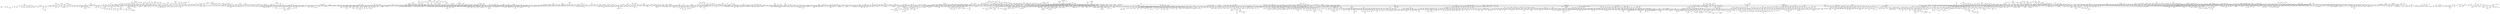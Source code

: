 strict graph layer3 {
	graph [name=layer3];
	node [label="\N"];
	4637	[label=Metrizamide,
		level=4,
		src_id=1512,
		weight=0.00014068771584707255];
	3510	[label="Spinal myelogram",
		level=4,
		src_id=186242,
		weight=0.00018885979495581668];
	4637 -- 3510	[level=4,
		weight=285.39];
	594	[label=Olmesartan,
		level=3,
		src_id=266,
		weight=0.0003204773796273177];
	236	[label=Sorafenib,
		level=2,
		src_id=387,
		weight=0.0005286436457369345];
	594 -- 236	[level=3,
		weight=364.27];
	1194	[label=Hemiplegia,
		level=4,
		src_id=177845,
		weight=0.000148927699498926];
	1280	[label="Cortical dysplasia",
		level=3,
		src_id=174475,
		weight=0.00026640298345705646];
	1194 -- 1280	[level=4,
		weight=100.9];
	121	[label="Diabetes mellitus",
		level=1,
		src_id=175126,
		weight=0.0005906634095865702];
	378	[label=Neuralgia,
		level=2,
		src_id=181702,
		weight=0.0003883048668389831];
	121 -- 378	[level=1,
		weight=182.64];
	1205	[label="Cardiovascular disorder",
		level=4,
		src_id=173151,
		weight=0.00021723842707513933];
	121 -- 1205	[level=4,
		weight=143.71];
	675	[label="Eyelid ptosis",
		level=4,
		src_id=176461,
		weight=0.00022520366616825637];
	121 -- 675	[level=4,
		weight=84.25];
	2311	[label=Choreoathetosis,
		level=4,
		src_id=173651,
		weight=0.00016309904091685225];
	121 -- 2311	[level=4,
		weight=84.25];
	1965	[label=Talipes,
		level=4,
		src_id=186715,
		weight=0.00017659168990721624];
	121 -- 1965	[level=4,
		weight=84.25];
	1383	[label="Physical assault",
		level=4,
		src_id=183459,
		weight=0.00018002959920653992];
	576	[label=Homicide,
		level=4,
		src_id=178293,
		weight=0.00017771194926707097];
	1383 -- 576	[level=4,
		weight=55.0];
	832	[label=Crime,
		level=4,
		src_id=174555,
		weight=0.0001420892783173044];
	1383 -- 832	[level=4,
		weight=62.53];
	7145	[label="Kidney rupture",
		src_id=179608,
		weight="4.093749956398189e-05"];
	1383 -- 7145	[level=4,
		weight=53.58];
	2228	[label=Naloxone,
		level=4,
		src_id=1167,
		weight=0.0002089059648474608];
	1846	[label=Buprenorphine,
		level=4,
		src_id=907,
		weight=0.0001652403922580831];
	2228 -- 1846	[level=4,
		weight=314.25];
	130	[label="Oxygen saturation",
		level=1,
		src_id=182603,
		weight=0.0008420826940828675];
	2228 -- 130	[level=4,
		weight=154.69];
	293	[label="Postoperative analgesia",
		level=2,
		src_id=183938,
		weight=0.00039289364837470463];
	600	[label="Procedural pain",
		level=1,
		src_id=184110,
		weight=0.0005976672848635054];
	293 -- 600	[level=2,
		weight=277.6];
	655	[label=Clonidine,
		level=3,
		src_id=562,
		weight=0.00027452555563800427];
	1346	[label=Detoxification,
		level=3,
		src_id=175066,
		weight=0.0002394191036780819];
	655 -- 1346	[level=3,
		weight=100.9];
	2722	[label=Yohimbine,
		src_id=1337,
		weight=0.00013027893748447693];
	655 -- 2722	[level=4,
		weight=131.61];
	2272	[label="Platelet aggregation",
		level=4,
		src_id=183586,
		weight=0.0001674592592324028];
	2801	[label="Bleeding time",
		level=3,
		src_id=171874,
		weight=0.0002591995193412449];
	2272 -- 2801	[level=4,
		weight=163.63];
	1020	[label=Lymphoma,
		level=4,
		src_id=180308,
		weight=0.00021824209744900045];
	2756	[label=Pseudolymphoma,
		level=4,
		src_id=184395,
		weight=0.00017227937015180933];
	1020 -- 2756	[level=4,
		weight=120.09];
	1476	[label="Hodgkin's disease",
		level=4,
		src_id=178228,
		weight=0.0001540812465012988];
	1020 -- 1476	[level=4,
		weight=55.0];
	2013	[label="Anorexia nervosa",
		level=4,
		src_id=170451,
		weight=0.0001569873853627015];
	1206	[label="Bulimia nervosa",
		level=3,
		src_id=172802,
		weight=0.00029821138423851817];
	2013 -- 1206	[level=4,
		weight=100.9];
	24	[label=Caspofungin,
		level=1,
		src_id=507,
		weight=0.0009094710211748729];
	198	[label=Gefitinib,
		level=1,
		src_id=308,
		weight=0.0007349820562090321];
	24 -- 198	[level=1,
		weight=526.79];
	1288	[label=Plerixafor,
		level=4,
		src_id=5862,
		weight=0.0002131409118357561];
	24 -- 1288	[level=4,
		weight=334.0];
	2375	[label=Voriconazole,
		level=4,
		src_id=569,
		weight=0.00014266235919633757];
	24 -- 2375	[level=4,
		weight=200.8];
	499	[label=Tigecycline,
		level=3,
		src_id=547,
		weight=0.00033601580608490927];
	24 -- 499	[level=3,
		weight=308.38];
	486	[label=Tositumomab,
		level=2,
		src_id=77,
		weight=0.00046677135864928924];
	24 -- 486	[level=1,
		weight=500.5];
	619	[label=Levocetirizine,
		level=3,
		src_id=5533,
		weight=0.00035979333961725035];
	24 -- 619	[level=3,
		weight=334.0];
	794	[label=Ivabradine,
		level=3,
		src_id=8028,
		weight=0.00028479937416438835];
	24 -- 794	[level=3,
		weight=286.43];
	479	[label=Perospirone,
		level=3,
		src_id=7878,
		weight=0.00028915399506787104];
	24 -- 479	[level=3,
		weight=250.75];
	1680	[label=Treprostinil,
		level=4,
		src_id=364,
		weight=0.00021838432841980027];
	24 -- 1680	[level=2,
		weight=334.0];
	289	[label=Linezolid,
		level=3,
		src_id=588,
		weight=0.0002991199412973316];
	24 -- 289	[level=3,
		weight=250.75];
	1276	[label="Foot deformity",
		level=3,
		src_id=176849,
		weight=0.0002863363647149922];
	1150	[label=Areflexia,
		level=4,
		src_id=170844,
		weight=0.00020600521298711277];
	1276 -- 1150	[level=4,
		weight=52.23];
	2899	[label="Peroneal muscular atrophy",
		level=4,
		src_id=183288,
		weight=0.00016882708408177017];
	1276 -- 2899	[level=4,
		weight=100.9];
	317	[label=Deformity,
		level=3,
		src_id=174928,
		weight=0.00026054000879308087];
	1276 -- 317	[level=3,
		weight=40.18];
	1793	[label=Kyphosis,
		level=3,
		src_id=179643,
		weight=0.0003192221086789799];
	1276 -- 1793	[level=3,
		weight=118.53];
	3532	[label="Neonatal aspiration",
		level=4,
		src_id=181598,
		weight=0.0001406516101907488];
	3243	[label=Chorioamnionitis,
		level=3,
		src_id=173652,
		weight=0.00025963140266049855];
	3532 -- 3243	[level=4,
		weight=87.87];
	2916	[label="Ischaemic stroke",
		level=4,
		src_id=179451,
		weight=0.00013376132725080622];
	38	[label="Cerebrovascular accident",
		level=1,
		src_id=173414,
		weight=0.0007270394031061131];
	2916 -- 38	[level=4,
		weight=117.44];
	240	[label=Hypoglycaemia,
		level=2,
		src_id=178590,
		weight=0.00038816712301006673];
	247	[label=Syncope,
		level=2,
		src_id=186636,
		weight=0.0003882810329176061];
	240 -- 247	[level=2,
		weight=219.43];
	155	[label="Craniocerebral injury",
		level=2,
		src_id=174523,
		weight=0.0005289345643681402];
	240 -- 155	[level=2,
		weight=118.53];
	2687	[label="Acute lymphocytic leukaemia",
		level=4,
		src_id=169754,
		weight=0.00015454833287707176];
	1594	[label="Asparaginase Escherichia coli",
		level=4,
		src_id=23,
		weight=0.0001935837596519018];
	2687 -- 1594	[level=4,
		weight=120.88];
	1437	[label=Methotrexate,
		level=3,
		src_id=550,
		weight=0.0003272694509191194];
	2687 -- 1437	[level=4,
		weight=127.78];
	2547	[label="Inguinal hernia",
		level=4,
		src_id=179070,
		weight=0.00020969851379622412];
	2087	[label=Keratitis,
		level=3,
		src_id=179565,
		weight=0.0002422956998247114];
	2547 -- 2087	[level=3,
		weight=118.53];
	5728	[label="Reproductive tract hypoplasia, male",
		src_id=185115,
		weight="8.032144078306622e-05"];
	2547 -- 5728	[level=3,
		weight=91.82];
	5024	[label="Lepromatous leprosy",
		src_id=179878,
		weight="5.716652737628201e-05"];
	1612	[label=Nephrectomy,
		level=4,
		src_id=181649,
		weight=0.00021155603502255658];
	5024 -- 1612	[level=4,
		weight=59.76];
	2770	[label=Leprosy,
		level=4,
		src_id=179879,
		weight=0.00016332036229749032];
	5024 -- 2770	[level=4,
		weight=72.36];
	4119	[label="Blood selenium",
		src_id=172354,
		weight=0.00011483158240877501];
	284	[label=Selenium,
		level=2,
		src_id=9080,
		weight=0.0005224106586331514];
	4119 -- 284	[level=3,
		weight=167.5];
	3512	[label="Selenium deficiency",
		src_id=185692,
		weight=0.00012932976422043866];
	4119 -- 3512	[level=3,
		weight=223.0];
	3819	[label=Clenbuterol,
		src_id=1350,
		weight=0.0001100123509448681];
	1951	[label=Terbutaline,
		level=4,
		src_id=857,
		weight=0.0001883298392593774];
	3819 -- 1951	[level=3,
		weight=167.5];
	2617	[label=Sulfanilamide,
		level=4,
		src_id=250,
		weight=0.00018219727063022457];
	3819 -- 2617	[level=3,
		weight=72.36];
	3397	[label="Atrial natriuretic peptide",
		level=4,
		src_id=171072,
		weight=0.0001607846454072346];
	2567	[label="Diuretic therapy",
		src_id=175299,
		weight=0.0001239808634790339];
	3397 -- 2567	[level=4,
		weight=67.6];
	896	[label=Trazodone,
		level=4,
		src_id=643,
		weight=0.00015343629020324345];
	3477	[label=Maprotiline,
		src_id=920,
		weight=0.00011754394534669032];
	896 -- 3477	[level=4,
		weight=64.09];
	2033	[label=Cefoperazone,
		level=4,
		src_id=1293,
		weight=0.00020544908453243858];
	759	[label=Cefotaxime,
		level=3,
		src_id=482,
		weight=0.0003394330872611855];
	2033 -- 759	[level=3,
		weight=112.0];
	4651	[label=Cefixime,
		src_id=657,
		weight="8.794406003515017e-05"];
	2033 -- 4651	[level=3,
		weight=100.9];
	2820	[label=Tuna,
		level=4,
		src_id=8643,
		weight=0.00017466928402584607];
	2111	[label="Benign prostatic hyperplasia",
		level=3,
		src_id=171409,
		weight=0.00026028191257064764];
	2820 -- 2111	[level=3,
		weight=167.5];
	2334	[label=Salmon,
		level=4,
		src_id=8996,
		weight=0.00015961001732803573];
	2820 -- 2334	[level=4,
		weight=83.26];
	2136	[label=Benzocaine,
		level=4,
		src_id=1070,
		weight=0.0001979102608013325];
	2820 -- 2136	[level=4,
		weight=91.82];
	4238	[label=Prostatitis,
		src_id=184301,
		weight="8.761683066477376e-05"];
	2820 -- 4238	[level=3,
		weight=100.9];
	4783	[label="Fungal sepsis",
		src_id=176961,
		weight="7.954473314599012e-05"];
	665	[label="Oedema peripheral",
		level=3,
		src_id=182067,
		weight=0.00029778057318664613];
	4783 -- 665	[level=3,
		weight=63.44];
	1183	[label="Portal hypertension",
		level=2,
		src_id=183834,
		weight=0.0003803210548134148];
	4783 -- 1183	[level=3,
		weight=84.25];
	494	[label=Cytology,
		level=3,
		src_id=174839,
		weight=0.0003093993304956863];
	1876	[label="Metastases to meninges",
		level=4,
		src_id=180869,
		weight=0.00018001503947360145];
	494 -- 1876	[level=3,
		weight=45.4];
	3122	[label=Flumequine,
		level=4,
		src_id=7924,
		weight=0.0001639848890093483];
	5191	[label=Fleroxacin,
		src_id=4307,
		weight=0.00011182336383738164];
	3122 -- 5191	[level=4,
		weight=72.36];
	5703	[label="Somatoform disorder cardiovascular",
		src_id=186113,
		weight="4.097243628315124e-05"];
	754	[label=Flupentixol,
		level=4,
		src_id=861,
		weight=0.00020338914314494203];
	5703 -- 754	[level=4,
		weight=50.95];
	2998	[label=Bisoprolol,
		src_id=599,
		weight=0.00011049428588950429];
	5703 -- 2998	[level=4,
		weight=56.5];
	1203	[label="Cranial nerve disorder",
		level=3,
		src_id=174512,
		weight=0.00028537246270451526];
	1536	[label=Mononeuropathy,
		level=3,
		src_id=181106,
		weight=0.0002663643959449387];
	1203 -- 1536	[level=3,
		weight=116.27];
	5985	[label="Alveolitis fibrosing",
		src_id=170104,
		weight="6.0605619305068836e-05"];
	1203 -- 5985	[level=3,
		weight=77.85];
	5175	[label=Viomycin,
		src_id=5879,
		weight="7.891550527970513e-05"];
	1580	[label=Streptomycin,
		level=3,
		src_id=1066,
		weight=0.00030267631083102];
	5175 -- 1580	[level=4,
		weight=91.82];
	2987	[label=Kanamycin,
		level=4,
		src_id=1156,
		weight=0.00015555625425848235];
	5175 -- 2987	[level=4,
		weight=84.25];
	1121	[label=Digitalis,
		level=4,
		src_id=240235,
		weight=0.00021472725832061748];
	5175 -- 1121	[level=4,
		weight=59.76];
	1065	[label="Ophthalmological examination",
		level=4,
		src_id=182246,
		weight=0.00020923916596451102];
	2894	[label=Retinogram,
		level=4,
		src_id=185259,
		weight=0.00015147281947208366];
	1065 -- 2894	[level=4,
		weight=55.49];
	1035	[label=Beef,
		level=4,
		src_id=8582,
		weight=0.0002285006217578941];
	648	[label=Spinach,
		level=2,
		src_id=8638,
		weight=0.00044143248729228845];
	1035 -- 648	[level=4,
		weight=79.05];
	2638	[label="Rapid eye movements sleep abnormal",
		level=4,
		src_id=184785,
		weight=0.00020109163485816344];
	1250	[label=Salvia,
		level=4,
		src_id=240720,
		weight=0.0002019253357799652];
	2638 -- 1250	[level=4,
		weight=255.75];
	1840	[label=Acetylcholine,
		level=2,
		src_id=2951,
		weight=0.00036790673985462763];
	2638 -- 1840	[level=4,
		weight=176.75];
	879	[label="Blood count",
		level=4,
		src_id=172065,
		weight=0.00019140040893886087];
	408	[label="White blood cell count",
		level=3,
		src_id=188846,
		weight=0.00025955045400768924];
	879 -- 408	[level=4,
		weight=59.76];
	2635	[label=Sensitisation,
		level=4,
		src_id=185737,
		weight=0.00014117001733908249];
	969	[label=Hyperaesthesia,
		level=2,
		src_id=178414,
		weight=0.0003899039718442881];
	2635 -- 969	[level=2,
		weight=200.8];
	157	[label=Clonazepam,
		level=1,
		src_id=1052,
		weight=0.0005912809419428554];
	2635 -- 157	[level=2,
		weight=125.88];
	6142	[label=Alpinia,
		src_id=239968,
		weight="4.5098164584567005e-05"];
	1860	[label=Piper,
		level=4,
		src_id=240629,
		weight=0.0002275627237304326];
	6142 -- 1860	[level=4,
		weight=63.44];
	3664	[label=Nigella,
		level=4,
		src_id=240550,
		weight=0.00013348871641792522];
	6142 -- 3664	[level=4,
		weight=63.44];
	6337	[label="Molluscum contagiosum",
		src_id=181074,
		weight="4.529093079457306e-05"];
	1756	[label=Prilocaine,
		level=4,
		src_id=736,
		weight=0.00016327828205853266];
	6337 -- 1756	[level=3,
		weight=75.0];
	2102	[label="Dermatitis atopic",
		level=3,
		src_id=175039,
		weight=0.00024143727798958125];
	6337 -- 2102	[level=3,
		weight=77.85];
	129	[label=Nelfinavir,
		level=2,
		src_id=211,
		weight=0.00037811959762119006];
	728	[label=Indinavir,
		level=3,
		src_id=215,
		weight=0.00028856204454984284];
	129 -- 728	[level=2,
		weight=174.74];
	1831	[label=Trimetazidine,
		level=4,
		src_id=8014,
		weight=0.0001357076645035939];
	333	[label=Alicaforsen,
		level=2,
		src_id=5493,
		weight=0.0004491109996158068];
	1831 -- 333	[level=4,
		weight=100.9];
	3358	[label=Neuroborreliosis,
		level=4,
		src_id=181715,
		weight=0.00016032704069610405];
	377	[label="VIIth nerve paralysis",
		level=4,
		src_id=188532,
		weight=0.0002250937121285644];
	3358 -- 377	[level=4,
		weight=57.55];
	1616	[label="Lyme disease",
		level=4,
		src_id=180230,
		weight=0.00022549530399680755];
	3358 -- 1616	[level=4,
		weight=188.31];
	2044	[label=Thiabendazole,
		level=3,
		src_id=716,
		weight=0.0003274713616788454];
	3469	[label=Econazole,
		level=3,
		src_id=1111,
		weight=0.0003424795294831529];
	2044 -- 3469	[level=3,
		weight=583.75];
	764	[label="Gemtuzumab ozogamicin",
		level=3,
		src_id=55,
		weight=0.0003317278780766563];
	3264	[label=Zofenopril,
		src_id=10787,
		weight=0.00010979147387294604];
	764 -- 3264	[level=4,
		weight=300.7];
	623	[label="Zoledronic acid",
		level=3,
		src_id=388,
		weight=0.0003388866376235478];
	764 -- 623	[level=2,
		weight=364.27];
	556	[label=Almotriptan,
		level=2,
		src_id=904,
		weight=0.0003709635981779108];
	764 -- 556	[level=2,
		weight=364.27];
	444	[label=Lamotrigine,
		level=2,
		src_id=542,
		weight=0.0003848237550273216];
	745	[label="Bipolar disorder",
		level=4,
		src_id=171758,
		weight=0.00022802229897554263];
	444 -- 745	[level=2,
		weight=177.86];
	127	[label=Depression,
		level=2,
		src_id=175023,
		weight=0.0003836457492395407];
	444 -- 127	[level=2,
		weight=142.24];
	501	[label="Valproic Acid",
		level=2,
		src_id=304,
		weight=0.0004042948871108723];
	444 -- 501	[level=2,
		weight=172.8];
	2497	[label=Quinidine,
		level=4,
		src_id=894,
		weight=0.00016206383305686622];
	1111	[label=Digoxin,
		level=4,
		src_id=379,
		weight=0.0001976167875926126];
	2497 -- 1111	[level=4,
		weight=83.7];
	1044	[label=Procainamide,
		level=4,
		src_id=1020,
		weight=0.00021050461538395742];
	2497 -- 1044	[level=4,
		weight=128.04];
	898	[label=Quinine,
		level=4,
		src_id=457,
		weight=0.00018832397942699597];
	2497 -- 898	[level=4,
		weight=53.08];
	1468	[label="Intraocular pressure test",
		level=4,
		src_id=179354,
		weight=0.00018491345136830442];
	42	[label="General anaesthesia",
		level=1,
		src_id=177267,
		weight=0.0013554668529577583];
	1468 -- 42	[level=4,
		weight=91.82];
	1310	[label=Nitroprusside,
		level=4,
		src_id=316,
		weight=0.00016657829092151582];
	375	[label=Nitroglycerin,
		level=3,
		src_id=713,
		weight=0.0002452747333885743];
	1310 -- 375	[level=3,
		weight=62.34];
	392	[label=Phenylephrine,
		level=2,
		src_id=377,
		weight=0.00045122237230914297];
	1310 -- 392	[level=3,
		weight=68.73];
	483	[label=Warfarin,
		level=3,
		src_id=668,
		weight=0.00035380486798533117];
	895	[label=Phenylbutazone,
		level=4,
		src_id=798,
		weight=0.00022895751972250576];
	483 -- 895	[level=4,
		weight=71.2];
	397	[label=Coagulopathy,
		level=3,
		src_id=173874,
		weight=0.00024519361051264683];
	483 -- 397	[level=3,
		weight=122.09];
	3172	[label="Human Serum Albumin",
		level=4,
		src_id=61,
		weight=0.00014669149331125294];
	483 -- 3172	[level=4,
		weight=143.48];
	685	[label=Desipramine,
		level=3,
		src_id=1135,
		weight=0.00033423723141105615];
	483 -- 685	[level=3,
		weight=112.0];
	1116	[label="L-Isoleucine",
		level=2,
		src_id=158,
		weight=0.0004886625496020476];
	1294	[label="Calcium Chloride",
		level=2,
		src_id=1148,
		weight=0.00038074085574121467];
	1116 -- 1294	[level=2,
		weight=300.7];
	2055	[label="L-Valine",
		level=2,
		src_id=153,
		weight=0.0003965535171699303];
	1116 -- 2055	[level=2,
		weight=727.55];
	1988	[label="Infection parasitic",
		level=4,
		src_id=178957,
		weight=0.00015203280727444244];
	2230	[label=Praziquantel,
		level=4,
		src_id=1042,
		weight=0.0001810794119736893];
	1988 -- 2230	[level=4,
		weight=69.11];
	1599	[label=Tuberculosis,
		level=4,
		src_id=187483,
		weight=0.0001513644206400235];
	2609	[label=Isoniazid,
		level=4,
		src_id=937,
		weight=0.0001625739541103222];
	1599 -- 2609	[level=4,
		weight=50.84];
	1537	[label="Meningitis tuberculous",
		level=4,
		src_id=180739,
		weight=0.00013579591427621243];
	1599 -- 1537	[level=4,
		weight=67.2];
	3982	[label="Chlorophyll A",
		src_id=2030,
		weight=0.00010531890971360945];
	6137	[label=Cucurbita,
		src_id=240193,
		weight="4.2676097468041257e-05"];
	3982 -- 6137	[level=4,
		weight=67.6];
	4447	[label="Rash papular",
		src_id=184795,
		weight="7.611313407387798e-05"];
	3982 -- 4447	[level=4,
		weight=67.6];
	1456	[label="Prader-Willi syndrome",
		level=4,
		src_id=183981,
		weight=0.0001445992282273528];
	1716	[label=Cataplexy,
		level=4,
		src_id=173217,
		weight=0.00019864615536949653];
	1456 -- 1716	[level=4,
		weight=39.92];
	291	[label=Tachypnoea,
		level=3,
		src_id=186711,
		weight=0.00024286297876257754];
	566	[label=Tachycardia,
		level=4,
		src_id=186706,
		weight=0.0002367161650162841];
	291 -- 566	[level=3,
		weight=64.57];
	988	[label=Benserazide,
		level=4,
		src_id=10420,
		weight=0.00016818429997228482];
	2515	[label="Denileukin diftitox",
		src_id=4,
		weight=0.00010887272487402219];
	988 -- 2515	[level=4,
		weight=67.6];
	3044	[label=Kernicterus,
		level=4,
		src_id=179591,
		weight=0.00013524322382853785];
	2577	[label="Blood culture",
		level=4,
		src_id=172093,
		weight=0.0001867037646199933];
	3044 -- 2577	[level=4,
		weight=56.5];
	524	[label=Metronidazole,
		level=2,
		src_id=902,
		weight=0.00036694243322798423];
	370	[label=Colitis,
		level=2,
		src_id=173903,
		weight=0.0005396922867558513];
	524 -- 370	[level=2,
		weight=308.38];
	1039	[label=Fructose,
		level=3,
		src_id=3934,
		weight=0.00027937361065304513];
	524 -- 1039	[level=2,
		weight=138.79];
	3490	[label=Mesalazine,
		level=3,
		src_id=235,
		weight=0.0002774839459351338];
	524 -- 3490	[level=2,
		weight=500.5];
	1059	[label="Tourette's disorder",
		level=4,
		src_id=187215,
		weight=0.00015741289995311946];
	546	[label="Attention deficit/hyperactivity disorder",
		level=3,
		src_id=171101,
		weight=0.0003592458625815704];
	1059 -- 546	[level=4,
		weight=100.9];
	3856	[label="SUNCT syndrome",
		level=4,
		src_id=186557,
		weight=0.0001393756754573746];
	3742	[label="Conjunctival hyperaemia",
		level=4,
		src_id=174310,
		weight=0.00016282630485011466];
	3856 -- 3742	[level=4,
		weight=282.77];
	2807	[label="Asperger's disorder",
		level=4,
		src_id=170994,
		weight=0.00013416030091182148];
	5874	[label="Fine motor delay",
		src_id=176721,
		weight="5.61685849364974e-05"];
	2807 -- 5874	[level=4,
		weight=72.36];
	1796	[label="Hyperammonaemic encephalopathy",
		level=4,
		src_id=178419,
		weight=0.00013730994213554147];
	341	[label="Respiratory depression",
		level=2,
		src_id=185127,
		weight=0.0005524640608403308];
	1796 -- 341	[level=4,
		weight=100.9];
	1359	[label=Ketanserin,
		level=4,
		src_id=10119,
		weight=0.0001712562415242035];
	2448	[label=Ritanserin,
		level=4,
		src_id=10333,
		weight=0.0001544988285942061];
	1359 -- 2448	[level=4,
		weight=80.92];
	2249	[label=Methysergide,
		src_id=238,
		weight=0.00012977206484957819];
	1359 -- 2249	[level=4,
		weight=58.32];
	1215	[label="Abortion induced",
		level=4,
		src_id=169554,
		weight=0.0001681537653865783];
	369	[label="Congenital anomaly",
		level=2,
		src_id=174082,
		weight=0.00046100987865201656];
	1215 -- 369	[level=3,
		weight=100.9];
	373	[label=Abortion,
		level=3,
		src_id=169547,
		weight=0.0002482500985578589];
	1215 -- 373	[level=3,
		weight=65.45];
	327	[label=Myopathy,
		level=4,
		src_id=181404,
		weight=0.0001916816426973531];
	520	[label="Biopsy muscle",
		level=3,
		src_id=171649,
		weight=0.00027949657572707957];
	327 -- 520	[level=4,
		weight=60.15];
	571	[label="Neonatal asphyxia",
		level=4,
		src_id=181597,
		weight=0.0001712459530921456];
	1913	[label=Asphyxia,
		src_id=171002,
		weight=0.0001286119368337572];
	571 -- 1913	[level=4,
		weight=35.91];
	4029	[label="Skin hyperpigmentation",
		src_id=185950,
		weight=0.0001328778274414356];
	4014	[label="Urine sodium",
		src_id=188003,
		weight="9.932104320347376e-05"];
	4029 -- 4014	[level=4,
		weight=72.36];
	4052	[label="Mucocutaneous candidiasis",
		src_id=181149,
		weight=0.0001198883963446996];
	4029 -- 4052	[level=3,
		weight=91.82];
	3078	[label=Clinodactyly,
		level=4,
		src_id=173785,
		weight=0.00016822472691571246];
	4029 -- 3078	[level=3,
		weight=188.31];
	1146	[label=Bronchitis,
		level=4,
		src_id=172749,
		weight=0.0002304182390939034];
	6903	[label="Tooth infection",
		src_id=187175,
		weight="4.4529645119949845e-05"];
	1146 -- 6903	[level=4,
		weight=72.36];
	1412	[label=Bronchopneumonia,
		level=4,
		src_id=172769,
		weight=0.00018839787250968002];
	1146 -- 1412	[level=4,
		weight=63.44];
	4116	[label="Brain natriuretic peptide",
		level=4,
		src_id=172605,
		weight=0.00013975924464276364];
	4005	[label=Urokinase,
		level=4,
		src_id=13,
		weight=0.0001581236043962303];
	4116 -- 4005	[level=4,
		weight=134.2];
	3672	[label="Troponin T",
		level=4,
		src_id=187460,
		weight=0.00018405156131067263];
	4116 -- 3672	[level=4,
		weight=364.27];
	1055	[label="Wegener's granulomatosis",
		level=3,
		src_id=188817,
		weight=0.0003258739814648826];
	952	[label=Vasculitis,
		level=4,
		src_id=188335,
		weight=0.00016338070508622904];
	1055 -- 952	[level=4,
		weight=56.12];
	4219	[label="Thromboangiitis obliterans",
		src_id=186954,
		weight=0.00010202575135123545];
	1055 -- 4219	[level=3,
		weight=100.9];
	5439	[label="Encephalitic infection",
		src_id=175798,
		weight="6.071632172179425e-05"];
	1055 -- 5439	[level=3,
		weight=100.9];
	1772	[label="Temporal arteritis",
		level=3,
		src_id=186742,
		weight=0.0002408569871406227];
	1055 -- 1772	[level=3,
		weight=125.88];
	47	[label="Blood ketone body",
		level=1,
		src_id=172233,
		weight=0.0012670522222126754];
	1055 -- 47	[level=3,
		weight=100.9];
	5653	[label="Withdrawal of life support",
		src_id=188877,
		weight="4.311542381238686e-05"];
	787	[label="Brain death",
		level=4,
		src_id=172597,
		weight=0.00020521718337917407];
	5653 -- 787	[level=4,
		weight=53.58];
	873	[label="Drug screen",
		level=4,
		src_id=175398,
		weight=0.00023835832704820277];
	5653 -- 873	[level=4,
		weight=53.58];
	4957	[label="Primary cerebellar degeneration",
		src_id=184075,
		weight="4.7363428323412e-05"];
	811	[label=Sciatica,
		level=4,
		src_id=185593,
		weight=0.0002256124613302537];
	4957 -- 811	[level=4,
		weight=50.95];
	1788	[label="Motor neurone disease",
		level=4,
		src_id=181135,
		weight=0.00021594783999404375];
	4957 -- 1788	[level=4,
		weight=63.44];
	1354	[label="Cardiac arrest",
		level=3,
		src_id=173019,
		weight=0.00023977956178774645];
	1254	[label="Sudden death",
		level=3,
		src_id=186539,
		weight=0.00028249389325141406];
	1354 -- 1254	[level=3,
		weight=200.8];
	4890	[label=Phenindamine,
		src_id=1550,
		weight="6.38890931083422e-05"];
	3830	[label=Tripelennamine,
		src_id=778,
		weight=0.00012413890469791875];
	4890 -- 3830	[level=4,
		weight=53.58];
	1114	[label=Dihydroergotamine,
		level=4,
		src_id=311,
		weight=0.00023077329521539324];
	4890 -- 1114	[level=4,
		weight=56.5];
	4469	[label="Pelizaeus-Merzbacher disease",
		src_id=182970,
		weight="9.87547641964706e-05"];
	4056	[label="Metachromatic leukodystrophy",
		src_id=180827,
		weight=0.00012813961959954917];
	4469 -- 4056	[level=4,
		weight=77.85];
	3344	[label="Progressive supranuclear palsy",
		src_id=184222,
		weight=0.00011179004537611638];
	4469 -- 3344	[level=4,
		weight=59.76];
	5056	[label="Fibroadenoma of breast",
		src_id=176695,
		weight="5.335707331929846e-05"];
	1100	[label=Kava,
		level=3,
		src_id=1286,
		weight=0.00034183015973227103];
	5056 -- 1100	[level=4,
		weight=77.85];
	1971	[label="Retinal degeneration",
		level=4,
		src_id=185210,
		weight=0.00015007212511480335];
	5056 -- 1971	[level=4,
		weight=50.95];
	188	[label=Pegfilgrastim,
		level=1,
		src_id=19,
		weight=0.0007127660512942222];
	198 -- 188	[level=1,
		weight=600.4];
	237	[label=Alemtuzumab,
		level=1,
		src_id=82,
		weight=0.0006613346082369724];
	198 -- 237	[level=1,
		weight=520.48];
	9	[label=Enfuvirtide,
		level=1,
		src_id=102,
		weight=0.0009869729139148522];
	198 -- 9	[level=1,
		weight=526.79];
	686	[label=Rosuvastatin,
		level=2,
		src_id=1082,
		weight=0.00037850105857161853];
	198 -- 686	[level=2,
		weight=408.0];
	482	[label="Mycophenolic acid",
		level=3,
		src_id=1010,
		weight=0.00028947506864701004];
	198 -- 482	[level=3,
		weight=188.31];
	443	[label=Bosentan,
		level=2,
		src_id=546,
		weight=0.000509591564631485];
	198 -- 443	[level=2,
		weight=480.52];
	517	[label="Decreased appetite",
		level=4,
		src_id=174910,
		weight=0.0002200564388112809];
	517 -- 1206	[level=1,
		weight=157.95];
	8	[label=Nausea,
		level=1,
		src_id=181546,
		weight=0.0012894351022597168];
	517 -- 8	[level=1,
		weight=143.71];
	559	[label=Niacin,
		level=3,
		src_id=614,
		weight=0.00035605453691676416];
	2852	[label="Pantothenic acid",
		level=2,
		src_id=1701,
		weight=0.0003724509045626558];
	559 -- 2852	[level=1,
		weight=653.11];
	692	[label=Pyridoxine,
		level=2,
		src_id=156,
		weight=0.0005060130277429469];
	559 -- 692	[level=1,
		weight=835.41];
	508	[label=Rhinorrhoea,
		level=3,
		src_id=185363,
		weight=0.00033456830970450373];
	1072	[label="Lacrimation increased",
		level=3,
		src_id=179683,
		weight=0.00024739156314120296];
	508 -- 1072	[level=3,
		weight=241.5];
	561	[label=Doxycycline,
		level=3,
		src_id=245,
		weight=0.00029550002971539944];
	508 -- 561	[level=3,
		weight=239.28];
	1484	[label="Eye pain",
		level=4,
		src_id=176431,
		weight=0.00016121128064032982];
	508 -- 1484	[level=3,
		weight=75.93];
	1718	[label="Blood thromboplastin",
		level=3,
		src_id=172388,
		weight=0.00029839961521853825];
	2641	[label="Prothrombin time",
		level=4,
		src_id=184353,
		weight=0.00016726988464590408];
	1718 -- 2641	[level=3,
		weight=98.94];
	4020	[label="Thrombin time",
		src_id=186944,
		weight="9.430204690040438e-05"];
	1718 -- 4020	[level=4,
		weight=72.36];
	109	[label="Complex partial seizures",
		level=2,
		src_id=174011,
		weight=0.0005377729118179456];
	313	[label="Tonic convulsion",
		level=2,
		src_id=187142,
		weight=0.0004920688060191618];
	109 -- 313	[level=2,
		weight=112.0];
	1259	[label="Simple partial seizures",
		level=4,
		src_id=185880,
		weight=0.00015255907863368566];
	109 -- 1259	[level=4,
		weight=75.44];
	4040	[label="Peritonitis bacterial",
		src_id=183271,
		weight=0.0001116663389175228];
	2533	[label=Phototherapy,
		level=4,
		src_id=183454,
		weight=0.00016104903840544478];
	4040 -- 2533	[level=3,
		weight=100.9];
	1328	[label=Peritonitis,
		level=3,
		src_id=183270,
		weight=0.0002669383128966068];
	4040 -- 1328	[level=3,
		weight=72.36];
	746	[label=Ascites,
		level=3,
		src_id=170985,
		weight=0.00026794882655056394];
	4040 -- 746	[level=3,
		weight=69.9];
	1275	[label=Fracture,
		level=4,
		src_id=176874,
		weight=0.00018110274499862425];
	1275 -- 600	[level=4,
		weight=334.0];
	4864	[label="Human papillomavirus type 11 L1 capsid protein antigen",
		level=4,
		src_id=8396,
		weight=0.00016168422057343784];
	4865	[label="Human papillomavirus type 6 L1 capsid protein antigen",
		level=4,
		src_id=8395,
		weight=0.00016168422057343784];
	4864 -- 4865	[level=4,
		weight=1000.0];
	1711	[label="Drug eruption",
		level=4,
		src_id=175369,
		weight=0.0001498048132797441];
	36	[label=Rash,
		level=1,
		src_id=184786,
		weight=0.0008668953336616023];
	1711 -- 36	[level=4,
		weight=63.44];
	2683	[label="Anticholinergic syndrome",
		level=4,
		src_id=170578,
		weight=0.00017327227382737622];
	4280	[label="Infantile colic",
		src_id=178937,
		weight="9.854127486956586e-05"];
	2683 -- 4280	[level=4,
		weight=72.36];
	3541	[label="Left ventricular dysfunction",
		level=4,
		src_id=179839,
		weight=0.00015719981926287004];
	4940	[label="Systolic dysfunction",
		src_id=186684,
		weight=0.00010667846251680677];
	3541 -- 4940	[level=3,
		weight=125.88];
	1082	[label="Ejection fraction",
		level=3,
		src_id=175640,
		weight=0.00024395984706459582];
	3541 -- 1082	[level=3,
		weight=82.0];
	4522	[label=Filariasis,
		src_id=176718,
		weight="7.379263999626547e-05"];
	4478	[label=Neurofibroma,
		src_id=181727,
		weight=0.00010831635713361531];
	4522 -- 4478	[level=4,
		weight=100.9];
	4216	[label=Trypanosomiasis,
		level=4,
		src_id=187470,
		weight=0.00015392155209337097];
	4522 -- 4216	[level=4,
		weight=77.85];
	463	[label=Torticollis,
		level=4,
		src_id=187194,
		weight=0.0002051100524075119];
	78	[label=Discomfort,
		level=1,
		src_id=175264,
		weight=0.0006782674437953134];
	463 -- 78	[level=4,
		weight=100.9];
	1883	[label=Ischaemia,
		level=4,
		src_id=179440,
		weight=0.00015123391070452676];
	2793	[label="Cerebral ischaemia",
		level=4,
		src_id=173385,
		weight=0.00016591055145811955];
	1883 -- 2793	[level=4,
		weight=124.52];
	881	[label="Analgesic drug level",
		level=4,
		src_id=170267,
		weight=0.00019753919412428936];
	895 -- 881	[level=4,
		weight=45.83];
	1330	[label=Myotonia,
		level=4,
		src_id=181417,
		weight=0.00020642382313981587];
	1370	[label=Mexiletine,
		level=4,
		src_id=369,
		weight=0.00018373273328541832];
	1330 -- 1370	[level=4,
		weight=73.39];
	1983	[label=Laryngospasm,
		level=4,
		src_id=179796,
		weight=0.00014040529094907884];
	1330 -- 1983	[level=4,
		weight=57.76];
	1873	[label="Myotonic dystrophy",
		level=4,
		src_id=181419,
		weight=0.0001777461500793082];
	1330 -- 1873	[level=4,
		weight=59.76];
	1632	[label=Cranioplasty,
		level=4,
		src_id=174528,
		weight=0.00018944065624289743];
	1628	[label="Extradural haematoma",
		level=4,
		src_id=176339,
		weight=0.00016234210072512222];
	1632 -- 1628	[level=4,
		weight=49.73];
	1491	[label=Craniectomy,
		level=4,
		src_id=174522,
		weight=0.00017550077653368985];
	1632 -- 1491	[level=4,
		weight=229.69];
	6759	[label=Cinoxacin,
		src_id=813,
		weight="8.190335599196207e-05"];
	3998	[label="Nalidixic Acid",
		level=4,
		src_id=765,
		weight=0.00019592027423303887];
	6759 -- 3998	[level=4,
		weight=160.84];
	2507	[label=Pefloxacin,
		level=4,
		src_id=476,
		weight=0.00023173356614602418];
	6759 -- 2507	[level=4,
		weight=191.29];
	3743	[label="Congenital osteodystrophy",
		src_id=174238,
		weight=0.00011501433993135728];
	5012	[label=Microalbuminuria,
		src_id=180944,
		weight="6.890318586897977e-05"];
	3743 -- 5012	[level=4,
		weight=100.9];
	3359	[label="Multi-organ disorder",
		src_id=181187,
		weight=0.00013209388636815694];
	3743 -- 3359	[level=4,
		weight=77.85];
	1139	[label="Growth retardation",
		level=4,
		src_id=177553,
		weight=0.00022066007424074814];
	1139 -- 47	[level=4,
		weight=100.9];
	1243	[label=Trihexyphenidyl,
		level=4,
		src_id=366,
		weight=0.0002056013409391194];
	842	[label=Biperiden,
		level=4,
		src_id=796,
		weight=0.00020010946859288194];
	1243 -- 842	[level=4,
		weight=123.68];
	2961	[label=Benactyzine,
		src_id=7973,
		weight=0.00013139646923100424];
	1243 -- 2961	[level=3,
		weight=102.02];
	2052	[label=Procyclidine,
		src_id=376,
		weight=0.0001290131531647506];
	1243 -- 2052	[level=3,
		weight=84.25];
	2031	[label=Pargyline,
		level=4,
		src_id=1557,
		weight=0.00016572995803871914];
	1002	[label=Tranylcypromine,
		level=4,
		src_id=738,
		weight=0.00017136828871336902];
	2031 -- 1002	[level=4,
		weight=56.5];
	3407	[label=Idazoxan,
		src_id=10197,
		weight=0.00012245965841456658];
	2031 -- 3407	[level=4,
		weight=82.0];
	161	[label=Restlessness,
		level=3,
		src_id=185171,
		weight=0.0002568355496400874];
	33	[label="Endotracheal intubation",
		level=1,
		src_id=175952,
		weight=0.0015652564614988432];
	161 -- 33	[level=3,
		weight=100.9];
	5129	[label=Phloroglucinol,
		src_id=10573,
		weight="7.28907295716458e-05"];
	2439	[label="Arthropod bite",
		level=4,
		src_id=170959,
		weight=0.00019254930709276943];
	5129 -- 2439	[level=3,
		weight=100.9];
	2002	[label=Conjunctivitis,
		level=3,
		src_id=174326,
		weight=0.0002575354971072534];
	5129 -- 2002	[level=3,
		weight=91.82];
	2322	[label="Acute abdomen",
		level=4,
		src_id=169729,
		weight=0.00022435491201046797];
	5129 -- 2322	[level=4,
		weight=91.82];
	471	[label="Cystic fibrosis",
		level=3,
		src_id=174787,
		weight=0.00029711847433377037];
	471 -- 1254	[level=3,
		weight=158.74];
	1220	[label="Calcium Carbonate",
		level=3,
		src_id=5783,
		weight=0.0003404310190276212];
	2600	[label="Citric Acid",
		level=4,
		src_id=4027,
		weight=0.00014699988586900435];
	1220 -- 2600	[level=3,
		weight=174.74];
	2584	[label=Dimethicone,
		level=3,
		src_id=9025,
		weight=0.0003483272112528253];
	1220 -- 2584	[level=3,
		weight=524.29];
	2877	[label=Calcitriol,
		level=4,
		src_id=128,
		weight=0.00013569077109958674];
	1220 -- 2877	[level=4,
		weight=65.45];
	1958	[label=Fluvoxamine,
		level=4,
		src_id=167,
		weight=0.0001525401566600646];
	2133	[label=Clomipramine,
		level=4,
		src_id=1226,
		weight=0.000144816583188779];
	1958 -- 2133	[level=4,
		weight=81.34];
	1107	[label=Paroxetine,
		level=3,
		src_id=701,
		weight=0.0003188945842393141];
	1958 -- 1107	[level=4,
		weight=95.68];
	1388	[label="Myocardial ischaemia",
		level=4,
		src_id=181367,
		weight=0.0002209731962854913];
	55	[label=Hypoxia,
		level=1,
		src_id=178678,
		weight=0.0009965199531122065];
	1388 -- 55	[level=4,
		weight=100.9];
	1521	[label=Cladribine,
		level=4,
		src_id=233,
		weight=0.0001589036313288236];
	388	[label=Mitoxantrone,
		level=3,
		src_id=1188,
		weight=0.0003283111489665303];
	1521 -- 388	[level=4,
		weight=167.5];
	2155	[label=Troponin,
		level=4,
		src_id=187455,
		weight=0.0001608136177819898];
	33 -- 2155	[level=3,
		weight=100.9];
	883	[label=Accident,
		level=4,
		src_id=169612,
		weight=0.00014416721617607233];
	33 -- 883	[level=4,
		weight=91.82];
	2235	[label=Granisetron,
		level=4,
		src_id=875,
		weight=0.00021692504237429412];
	33 -- 2235	[level=4,
		weight=100.9];
	1353	[label="Cardiac monitoring",
		level=4,
		src_id=173063,
		weight=0.00019685054778381287];
	33 -- 1353	[level=4,
		weight=91.82];
	251	[label="Obstructive airways disorder",
		level=2,
		src_id=181997,
		weight=0.0004027225819741091];
	33 -- 251	[level=1,
		weight=167.5];
	1093	[label=Azotaemia,
		level=4,
		src_id=171178,
		weight=0.0001578359869977169];
	33 -- 1093	[level=4,
		weight=100.9];
	598	[label="Sensory loss",
		level=4,
		src_id=185746,
		weight=0.00019412925393285982];
	33 -- 598	[level=4,
		weight=100.9];
	98	[label="Confusional state",
		level=2,
		src_id=174071,
		weight=0.00048615371247575045];
	33 -- 98	[level=2,
		weight=154.69];
	232	[label=Pneumonia,
		level=3,
		src_id=183685,
		weight=0.000240790241592921];
	33 -- 232	[level=3,
		weight=84.25];
	159	[label=Morphine,
		level=2,
		src_id=286,
		weight=0.000508365458088889];
	33 -- 159	[level=1,
		weight=231.54];
	170	[label="Pulmonary hypertension",
		level=3,
		src_id=184523,
		weight=0.0003643677639970896];
	33 -- 170	[level=3,
		weight=100.9];
	1856	[label=Sildenafil,
		level=4,
		src_id=194,
		weight=0.00014692070473075794];
	33 -- 1856	[level=4,
		weight=100.9];
	442	[label=Dexmedetomidine,
		level=2,
		src_id=620,
		weight=0.00047220402584098];
	33 -- 442	[level=1,
		weight=215.07];
	294	[label=Obstruction,
		level=3,
		src_id=181995,
		weight=0.0002730868327969729];
	33 -- 294	[level=3,
		weight=100.9];
	1105	[label=Isoflurane,
		level=3,
		src_id=739,
		weight=0.0002874613274201348];
	33 -- 1105	[level=3,
		weight=100.9];
	541	[label="Cardio-respiratory arrest",
		level=4,
		src_id=173121,
		weight=0.0001986704312124029];
	33 -- 541	[level=4,
		weight=100.9];
	398	[label="Cardiac failure",
		level=3,
		src_id=173035,
		weight=0.0002463867438229817];
	33 -- 398	[level=3,
		weight=91.82];
	272	[label="Acute myocardial infarction",
		level=3,
		src_id=169765,
		weight=0.00027607277068796053];
	33 -- 272	[level=3,
		weight=100.9];
	1637	[label="Bispectral index",
		level=4,
		src_id=171766,
		weight=0.00015497491603415586];
	33 -- 1637	[level=4,
		weight=100.9];
	3311	[label=Doxapram,
		src_id=548,
		weight=0.00012425276521061697];
	33 -- 3311	[level=1,
		weight=200.8];
	650	[label=Ketamine,
		level=2,
		src_id=1205,
		weight=0.0003759481325097527];
	33 -- 650	[level=2,
		weight=167.5];
	1888	[label=Hyperglycaemia,
		level=4,
		src_id=178459,
		weight=0.00015447121343623604];
	33 -- 1888	[level=4,
		weight=100.9];
	971	[label=Homeless,
		level=4,
		src_id=178289,
		weight=0.00016907778726353752];
	33 -- 971	[level=4,
		weight=100.9];
	52	[label=Chills,
		level=3,
		src_id=173556,
		weight=0.000339198094932276];
	33 -- 52	[level=3,
		weight=100.9];
	1461	[label="Neuromuscular blockade",
		level=3,
		src_id=181753,
		weight=0.00025059489184008787];
	33 -- 1461	[level=3,
		weight=100.9];
	567	[label="Respiratory rate",
		level=2,
		src_id=185143,
		weight=0.0005159413547820781];
	33 -- 567	[level=1,
		weight=231.54];
	19	[label=Hypersensitivity,
		level=1,
		src_id=178510,
		weight=0.0013981590828485912];
	33 -- 19	[level=1,
		weight=177.29];
	345	[label="Nerve injury",
		level=3,
		src_id=181684,
		weight=0.00031899124976774237];
	33 -- 345	[level=3,
		weight=91.82];
	825	[label=Hemiparesis,
		level=4,
		src_id=177843,
		weight=0.0002043570938768272];
	33 -- 825	[level=3,
		weight=91.82];
	772	[label="Post procedural complication",
		level=4,
		src_id=183872,
		weight=0.00023296721300737153];
	33 -- 772	[level=4,
		weight=154.69];
	2247	[label="Tranexamic Acid",
		level=4,
		src_id=293,
		weight=0.00018979040230801818];
	33 -- 2247	[level=3,
		weight=100.9];
	366	[label="Glomerular filtration rate",
		level=3,
		src_id=177400,
		weight=0.00028057723585401];
	33 -- 366	[level=3,
		weight=91.82];
	33 -- 130	[level=1,
		weight=223.0];
	466	[label="Life support",
		level=4,
		src_id=179957,
		weight=0.00017828076131563286];
	33 -- 466	[level=4,
		weight=100.9];
	1192	[label="Liver disorder",
		level=4,
		src_id=180082,
		weight=0.00020176568267784125];
	33 -- 1192	[level=4,
		weight=100.9];
	1167	[label=Rocuronium,
		level=4,
		src_id=714,
		weight=0.00022766160765825882];
	33 -- 1167	[level=4,
		weight=100.9];
	907	[label="Procedural nausea",
		level=4,
		src_id=184109,
		weight=0.0002381794661244091];
	33 -- 907	[level=4,
		weight=100.9];
	1034	[label=Cotton,
		level=4,
		src_id=8748,
		weight=0.00021221212768393152];
	33 -- 1034	[level=4,
		weight=91.82];
	2109	[label="Blood pressure systolic",
		level=4,
		src_id=172330,
		weight=0.00015118698299436016];
	33 -- 2109	[level=4,
		weight=100.9];
	1778	[label="Renal failure acute",
		level=4,
		src_id=185036,
		weight=0.0001595089552665956];
	33 -- 1778	[level=4,
		weight=100.9];
	869	[label="Haemodynamic instability",
		level=4,
		src_id=177620,
		weight=0.00021154073371953922];
	33 -- 869	[level=4,
		weight=100.9];
	1432	[label=Remifentanil,
		level=4,
		src_id=885,
		weight=0.00019360357264254583];
	33 -- 1432	[level=4,
		weight=100.9];
	863	[label=Laryngoscopy,
		level=4,
		src_id=179793,
		weight=0.00019600368363826716];
	33 -- 863	[level=4,
		weight=61.05];
	2227	[label=Desflurane,
		level=4,
		src_id=1173,
		weight=0.0001753347682141988];
	33 -- 2227	[level=4,
		weight=100.9];
	253	[label="Myocardial infarction",
		level=4,
		src_id=181366,
		weight=0.0002112319255080972];
	33 -- 253	[level=4,
		weight=84.25];
	329	[label=Apnoea,
		level=2,
		src_id=170739,
		weight=0.00047458159767632273];
	33 -- 329	[level=1,
		weight=188.31];
	1013	[label="Patent ductus arteriosus",
		level=3,
		src_id=182943,
		weight=0.0002809115654950511];
	33 -- 1013	[level=3,
		weight=100.9];
	886	[label=Neostigmine,
		level=4,
		src_id=1344,
		weight=0.0002386476491023013];
	33 -- 886	[level=4,
		weight=100.9];
	705	[label=Echocardiogram,
		level=4,
		src_id=175576,
		weight=0.0002155998398964478];
	33 -- 705	[level=4,
		weight=84.25];
	1257	[label="Social phobia",
		level=4,
		src_id=186090,
		weight=0.0001937446111900543];
	1206 -- 1257	[level=4,
		weight=108.04];
	847	[label=Buspirone,
		level=4,
		src_id=479,
		weight=0.0002316543358968576];
	1206 -- 847	[level=4,
		weight=100.9];
	248	[label=Schizophrenia,
		level=2,
		src_id=185574,
		weight=0.0004415188980356536];
	1206 -- 248	[level=1,
		weight=213.03];
	2259	[label=Chamomile,
		level=4,
		src_id=239741,
		weight=0.00015600256048530734];
	1206 -- 2259	[level=4,
		weight=86.63];
	1206 -- 1100	[level=3,
		weight=125.88];
	2945	[label="Apolipoprotein E",
		src_id=170765,
		weight="9.983819439616773e-05"];
	32	[label="Brain injury",
		level=1,
		src_id=172600,
		weight=0.0007856777560697494];
	2945 -- 32	[level=3,
		weight=77.85];
	3760	[label=Apolipoprotein,
		level=4,
		src_id=170743,
		weight=0.00014477884154641074];
	2945 -- 3760	[level=3,
		weight=74.46];
	1682	[label=Succinylcholine,
		level=4,
		src_id=193,
		weight=0.00018849689171762364];
	2226	[label=Tubocurarine,
		level=4,
		src_id=1183,
		weight=0.00013581920416238814];
	1682 -- 2226	[level=4,
		weight=76.62];
	1672	[label=Thiopental,
		level=3,
		src_id=586,
		weight=0.00024425384281986733];
	1682 -- 1672	[level=4,
		weight=89.89];
	43	[label=Pain,
		level=2,
		src_id=182630,
		weight=0.0005505513678598752];
	378 -- 43	[level=1,
		weight=197.45];
	1489	[label="Diabetic neuropathy",
		level=4,
		src_id=175170,
		weight=0.0002354305614814282];
	378 -- 1489	[level=2,
		weight=152.36];
	82	[label=Pruritus,
		level=2,
		src_id=184366,
		weight=0.00037512654230685566];
	318	[label="Body mass index",
		level=1,
		src_id=172442,
		weight=0.0005700543674845199];
	82 -- 318	[level=2,
		weight=100.9];
	3084	[label="Cauda equina syndrome",
		level=4,
		src_id=173260,
		weight=0.00013692043770912677];
	5659	[label="Vertebrobasilar insufficiency",
		src_id=188474,
		weight="7.086306338100821e-05"];
	3084 -- 5659	[level=4,
		weight=91.82];
	821	[label="Mental disorder",
		level=4,
		src_id=180780,
		weight=0.00015610086523132325];
	2034	[label=Fosphenytoin,
		level=4,
		src_id=1284,
		weight=0.00023351650045945607];
	821 -- 2034	[level=4,
		weight=100.9];
	5430	[label="Factor VIII deficiency",
		src_id=176508,
		weight="8.780520290948109e-05"];
	4057	[label=Mass,
		level=4,
		src_id=180531,
		weight=0.00013961172871551243];
	5430 -- 4057	[level=4,
		weight=100.9];
	3763	[label=Angiofibroma,
		level=4,
		src_id=170341,
		weight=0.0001485575217098989];
	5430 -- 3763	[level=4,
		weight=56.5];
	3054	[label=Haemophilia,
		level=4,
		src_id=177671,
		weight=0.00016783082294195682];
	5430 -- 3054	[level=4,
		weight=158.74];
	5010	[label="Mitochondrial DNA mutation",
		src_id=181031,
		weight="7.870067882583727e-05"];
	1614	[label="MELAS syndrome",
		level=4,
		src_id=180692,
		weight=0.00018840387179138457];
	5010 -- 1614	[level=4,
		weight=77.85];
	4736	[label="Optic ischaemic neuropathy",
		src_id=182268,
		weight="7.173846684946532e-05"];
	5010 -- 4736	[level=4,
		weight=84.25];
	1295	[label=Bretylium,
		level=4,
		src_id=1142,
		weight=0.0001726545610702455];
	4635	[label="Amyl Nitrite",
		src_id=1544,
		weight="7.465475400002207e-05"];
	1295 -- 4635	[level=4,
		weight=53.58];
	2387	[label="Wada test",
		level=4,
		src_id=188785,
		weight=0.00014827517777065644];
	1355	[label="Brain lobectomy",
		level=3,
		src_id=172601,
		weight=0.00024609142675727837];
	2387 -- 1355	[level=4,
		weight=100.9];
	987	[label="Activated partial thromboplastin time",
		level=3,
		src_id=169717,
		weight=0.00036480759695584015];
	987 -- 2641	[level=3,
		weight=204.88];
	1554	[label="Coagulation time",
		level=4,
		src_id=173869,
		weight=0.00020672763421120824];
	987 -- 1554	[level=4,
		weight=96.14];
	1646	[label="Von Willebrand Factor Human",
		level=3,
		src_id=10756,
		weight=0.00033022470354861997];
	987 -- 1646	[level=3,
		weight=125.88];
	987 -- 2801	[level=3,
		weight=160.84];
	1438	[label=Piperacillin,
		level=4,
		src_id=310,
		weight=0.00020081250613112933];
	1224	[label=Tazobactam,
		level=4,
		src_id=1538,
		weight=0.0002030604043233194];
	1438 -- 1224	[level=3,
		weight=429.14];
	720	[label=Cefuroxime,
		level=3,
		src_id=1096,
		weight=0.0002987642125462145];
	1438 -- 720	[level=3,
		weight=112.0];
	1501	[label=Agoraphobia,
		level=4,
		src_id=169909,
		weight=0.0002007979917606327];
	1501 -- 1257	[level=4,
		weight=85.42];
	2112	[label="Antitussive therapy",
		level=4,
		src_id=170653,
		weight=0.0001898847123032581];
	1050	[label=Dextromethorphan,
		level=3,
		src_id=501,
		weight=0.0003261430337828874];
	2112 -- 1050	[level=4,
		weight=100.24];
	1001	[label=Trifluoperazine,
		level=4,
		src_id=817,
		weight=0.00016600817279597272];
	1435	[label=Fluphenazine,
		level=4,
		src_id=610,
		weight=0.00016461939927015903];
	1001 -- 1435	[level=4,
		weight=53.58];
	1865	[label="Stiff person syndrome",
		level=4,
		src_id=186411,
		weight=0.00013630102619754963];
	667	[label="Musculoskeletal stiffness",
		level=4,
		src_id=181286,
		weight=0.00020628934194125145];
	1865 -- 667	[level=4,
		weight=105.7];
	1574	[label=Pizotifen,
		level=4,
		src_id=5441,
		weight=0.0002379856497696036];
	1843	[label=Guanfacine,
		level=4,
		src_id=1004,
		weight=0.0001758808202613748];
	1574 -- 1843	[level=4,
		weight=167.5];
	1307	[label=Cyproheptadine,
		level=4,
		src_id=423,
		weight=0.000168215953051779];
	1574 -- 1307	[level=4,
		weight=58.63];
	1053	[label=Carbidopa,
		level=3,
		src_id=181,
		weight=0.00028744765679236347];
	1574 -- 1053	[level=4,
		weight=308.38];
	1381	[label="Prenatal care",
		level=4,
		src_id=184050,
		weight=0.00023062437408605417];
	3711	[label="Low birth weight baby",
		level=3,
		src_id=180135,
		weight=0.0003490985053900515];
	1381 -- 3711	[level=4,
		weight=177.29];
	160	[label="Serology test",
		level=2,
		src_id=185776,
		weight=0.0003853233675984799];
	7	[label=Infection,
		level=1,
		src_id=178954,
		weight=0.0010637444636492502];
	160 -- 7	[level=2,
		weight=112.0];
	186	[label=Spironolactone,
		level=3,
		src_id=410,
		weight=0.00029001941619438465];
	838	[label=Bupropion,
		level=4,
		src_id=1140,
		weight=0.00018919579060518252];
	186 -- 838	[level=3,
		weight=101.82];
	5090	[label="Carotid artery stenosis",
		src_id=173184,
		weight="7.675965203872019e-05"];
	3018	[label="Renal artery stenosis",
		level=4,
		src_id=185005,
		weight=0.00022762598651023073];
	5090 -- 3018	[level=3,
		weight=91.82];
	3901	[label="Ewing's sarcoma",
		level=4,
		src_id=176237,
		weight=0.00016377339789857743];
	5090 -- 3901	[level=3,
		weight=100.9];
	4321	[label="Cerebral hyperperfusion syndrome",
		level=4,
		src_id=173381,
		weight=0.00014614112185440257];
	5090 -- 4321	[level=4,
		weight=96.14];
	2085	[label=Macrocytosis,
		level=4,
		src_id=180339,
		weight=0.00020763170077671257];
	5012 -- 2085	[level=4,
		weight=84.25];
	1885	[label="Idiosyncratic drug reaction",
		level=4,
		src_id=178712,
		weight=0.00017173599341183566];
	1972	[label="Rash morbilliform",
		level=4,
		src_id=184793,
		weight=0.00018095369133277738];
	1885 -- 1972	[level=4,
		weight=91.82];
	656	[label=Troglitazone,
		level=3,
		src_id=188,
		weight=0.00024810020349166667];
	3827	[label=Bromfenac,
		src_id=949,
		weight="7.50528478113062e-05"];
	656 -- 3827	[level=3,
		weight=118.53];
	1947	[label=Pioglitazone,
		level=4,
		src_id=1116,
		weight=0.00015577597101866283];
	656 -- 1947	[level=4,
		weight=122.09];
	968	[label=Hyperbilirubinaemia,
		level=4,
		src_id=178423,
		weight=0.00019546639905301797];
	1356	[label="Blood bilirubin",
		level=3,
		src_id=171971,
		weight=0.000245597495200923];
	968 -- 1356	[level=4,
		weight=39.85];
	1462	[label=Myopia,
		level=3,
		src_id=181408,
		weight=0.000271205517343938];
	2684	[label="Angle closure glaucoma",
		level=4,
		src_id=170394,
		weight=0.0001757521354200855];
	1462 -- 2684	[level=3,
		weight=125.88];
	5497	[label=Astigmatism,
		src_id=171042,
		weight="9.631821639859614e-05"];
	1462 -- 5497	[level=3,
		weight=87.87];
	958	[label=Phobia,
		level=4,
		src_id=183413,
		weight=0.00017124685948242325];
	1257 -- 958	[level=4,
		weight=62.16];
	3470	[label=Flucytosine,
		level=4,
		src_id=1083,
		weight=0.00014524151656255881];
	355	[label=Didanosine,
		level=2,
		src_id=886,
		weight=0.00044804275960640073];
	3470 -- 355	[level=3,
		weight=154.69];
	1045	[label=Terbinafine,
		level=3,
		src_id=843,
		weight=0.0002721036142465298];
	3470 -- 1045	[level=3,
		weight=96.14];
	690	[label="Amphotericin B",
		level=3,
		src_id=667,
		weight=0.00031179521833804406];
	3470 -- 690	[level=3,
		weight=91.82];
	1296	[label=Miconazole,
		level=3,
		src_id=1094,
		weight=0.00025609158128436305];
	3470 -- 1296	[level=3,
		weight=112.0];
	1510	[label="Mefenamic acid",
		level=4,
		src_id=770,
		weight=0.00013431342325940626];
	2605	[label=Ketoprofen,
		level=4,
		src_id=995,
		weight=0.00017309529524962977];
	1510 -- 2605	[level=4,
		weight=54.6];
	1166	[label=Risedronate,
		level=4,
		src_id=870,
		weight=0.00023070287265937876];
	558	[label="Alendronic acid",
		level=2,
		src_id=617,
		weight=0.0003859560282069588];
	1166 -- 558	[level=4,
		weight=211.32];
	2975	[label="Oleic Acid",
		level=4,
		src_id=3982,
		weight=0.00017027188270135848];
	1729	[label="Polysorbate 80",
		level=4,
		src_id=9019,
		weight=0.000133857220475143];
	2975 -- 1729	[level=4,
		weight=41.5];
	1742	[label="Stearic acid",
		level=3,
		src_id=3013,
		weight=0.00025803197589106266];
	2975 -- 1742	[level=3,
		weight=117.55];
	3463	[label=Doconexent,
		level=4,
		src_id=3537,
		weight=0.0001568531708521967];
	2975 -- 3463	[level=3,
		weight=87.33];
	16	[label=Cetuximab,
		level=1,
		src_id=2,
		weight=0.0009004002208662477];
	16 -- 188	[level=1,
		weight=471.12];
	1942	[label=Calcipotriol,
		level=4,
		src_id=2182,
		weight=0.00019728947184712313];
	16 -- 1942	[level=4,
		weight=364.27];
	681	[label=Landiolol,
		level=3,
		src_id=9872,
		weight=0.0002751991110612841];
	16 -- 681	[level=3,
		weight=286.43];
	88	[label=Ixabepilone,
		level=1,
		src_id=4567,
		weight=0.0006938235833154117];
	16 -- 88	[level=1,
		weight=429.14];
	468	[label="Herpes zoster",
		level=4,
		src_id=178112,
		weight=0.00019132321833781346];
	868	[label="Hepatic failure",
		level=3,
		src_id=177896,
		weight=0.00027851145677039495];
	468 -- 868	[level=4,
		weight=41.5];
	2191	[label="Chronic lymphocytic leukaemia",
		level=4,
		src_id=173711,
		weight=0.00023699684252229667];
	5841	[label="Idiopathic neutropenia",
		src_id=178706,
		weight="5.003297490478719e-05"];
	2191 -- 5841	[level=4,
		weight=77.85];
	1589	[label=Chlorambucil,
		level=4,
		src_id=282,
		weight=0.0001701311140172313];
	2191 -- 1589	[level=4,
		weight=69.9];
	2455	[label=Carrot,
		level=4,
		src_id=8588,
		weight=0.0001506451924869868];
	2823	[label=Lettuce,
		level=4,
		src_id=8609,
		weight=0.00018462038262185624];
	2455 -- 2823	[level=4,
		weight=91.82];
	2699	[label=Celery,
		level=4,
		src_id=8590,
		weight=0.00013579676448272648];
	2455 -- 2699	[level=4,
		weight=131.3];
	4417	[label=Mantis,
		src_id=240501,
		weight="7.989725678955095e-05"];
	5166	[label=Eperisone,
		src_id=7943,
		weight="8.818742509162373e-05"];
	4417 -- 5166	[level=4,
		weight=100.9];
	2792	[label=Chiropractic,
		level=4,
		src_id=173558,
		weight=0.00016676366989762435];
	4417 -- 2792	[level=4,
		weight=77.85];
	1507	[label=Amifostine,
		level=3,
		src_id=1127,
		weight=0.0002470895258225546];
	3268	[label=Visilizumab,
		src_id=9717,
		weight="9.354706665521369e-05"];
	1507 -- 3268	[level=2,
		weight=100.9];
	1959	[label="Lipoic Acid",
		level=4,
		src_id=157,
		weight=0.00016769714911465383];
	1507 -- 1959	[level=4,
		weight=66.15];
	3387	[label="Colorectal cancer",
		level=4,
		src_id=173947,
		weight=0.00017094799571343847];
	1507 -- 3387	[level=2,
		weight=250.75];
	5890	[label="Ependymoma malignant",
		src_id=176055,
		weight="9.286825491714443e-05"];
	5302	[label="Primitive neuroectodermal tumour",
		src_id=184096,
		weight="9.091017858541967e-05"];
	5890 -- 5302	[level=4,
		weight=182.64];
	2300	[label=Ependymoma,
		level=4,
		src_id=176053,
		weight=0.0002031733036567877];
	5890 -- 2300	[level=4,
		weight=75.0];
	4918	[label=Datura,
		src_id=240222,
		weight="7.245301161491001e-05"];
	4916	[label=Gelsemium,
		src_id=240333,
		weight="9.640234461259488e-05"];
	4918 -- 4916	[level=4,
		weight=91.82];
	4072	[label=Hypohidrosis,
		level=4,
		src_id=178600,
		weight=0.00019805314743001078];
	4918 -- 4072	[level=4,
		weight=77.85];
	2257	[label=Scutellaria,
		level=4,
		src_id=240747,
		weight=0.00014909443367495945];
	4918 -- 2257	[level=4,
		weight=77.85];
	1293	[label=Captopril,
		level=4,
		src_id=1181,
		weight=0.00016662012614276168];
	1169	[label=Enalapril,
		level=4,
		src_id=571,
		weight=0.00019599204798707783];
	1293 -- 1169	[level=4,
		weight=89.52];
	680	[label="Atonic seizures",
		level=2,
		src_id=171063,
		weight=0.00036898778408927044];
	313 -- 680	[level=1,
		weight=166.76];
	606	[label="Hypoxic-ischaemic encephalopathy",
		level=2,
		src_id=178679,
		weight=0.00041550608504316105];
	313 -- 606	[level=1,
		weight=182.64];
	1228	[label=Zopiclone,
		level=4,
		src_id=1182,
		weight=0.00017661078519057104];
	848	[label=Zolpidem,
		level=3,
		src_id=414,
		weight=0.0002457236479347803];
	1228 -- 848	[level=4,
		weight=137.52];
	5960	[label="Bladder pain",
		src_id=171829,
		weight="4.808979972299467e-05"];
	2309	[label=Cystitis,
		level=4,
		src_id=174798,
		weight=0.00018892042865086852];
	5960 -- 2309	[level=3,
		weight=100.9];
	2535	[label="Pelvic pain",
		level=3,
		src_id=182999,
		weight=0.00027618829333903304];
	5960 -- 2535	[level=3,
		weight=91.82];
	4640	[label=Cilazapril,
		src_id=1302,
		weight="8.962581466722064e-05"];
	3264 -- 4640	[level=4,
		weight=100.9];
	5594	[label=Cardiolipin,
		src_id=3238,
		weight="7.211445748689504e-05"];
	4414	[label="Phosphatidyl serine",
		src_id=136,
		weight=0.00011658457048106081];
	5594 -- 4414	[level=4,
		weight=82.0];
	4688	[label="Sneddon's syndrome",
		src_id=186083,
		weight=0.0001189841678059598];
	5594 -- 4688	[level=4,
		weight=91.82];
	227	[label="Blood pressure increased",
		level=4,
		src_id=172322,
		weight=0.00019849679923465536];
	2564	[label=Eclampsia,
		level=4,
		src_id=175589,
		weight=0.00017039174581490063];
	227 -- 2564	[level=4,
		weight=82.0];
	135	[label="Back pain",
		level=3,
		src_id=171211,
		weight=0.00026994955535043704];
	202	[label="Drug therapy",
		level=2,
		src_id=175405,
		weight=0.0004974258381118851];
	135 -- 202	[level=3,
		weight=48.57];
	882	[label="Adjuvant therapy",
		level=3,
		src_id=169831,
		weight=0.00026725654048221975];
	49	[label=Myalgia,
		level=2,
		src_id=181289,
		weight=0.0005153930985486181];
	882 -- 49	[level=3,
		weight=100.9];
	319	[label="Anaphylactic reaction",
		level=3,
		src_id=170275,
		weight=0.00025156549633519336];
	2443	[label="Anaphylactic shock",
		level=4,
		src_id=170276,
		weight=0.00014517862713946442];
	319 -- 2443	[level=3,
		weight=84.25];
	458	[label=Lisinopril,
		level=3,
		src_id=708,
		weight=0.000291588949344846];
	4209	[label=Butterbur,
		src_id=239729,
		weight=0.0001003241874428763];
	458 -- 4209	[level=3,
		weight=177.29];
	2027	[label=Nebivolol,
		level=4,
		src_id=4583,
		weight=0.00014305969235361028];
	458 -- 2027	[level=4,
		weight=106.16];
	211	[label=Asthma,
		level=2,
		src_id=171037,
		weight=0.00036748599646982183];
	602	[label=Pancreatitis,
		level=2,
		src_id=182725,
		weight=0.0003687396717690338];
	211 -- 602	[level=2,
		weight=414.71];
	1375	[label="Trigeminal neuralgia",
		level=3,
		src_id=187430,
		weight=0.0003400514095713329];
	211 -- 1375	[level=3,
		weight=334.0];
	4	[label=Inflammation,
		level=1,
		src_id=178993,
		weight=0.001011147355898459];
	211 -- 4	[level=1,
		weight=191.29];
	131	[label=Migraine,
		level=2,
		src_id=180996,
		weight=0.00045652328171586545];
	211 -- 131	[level=1,
		weight=250.75];
	574	[label="Intestinal obstruction",
		level=3,
		src_id=179287,
		weight=0.00028649207526003443];
	4689	[label="Small intestinal obstruction",
		src_id=186039,
		weight="7.226322502156256e-05"];
	574 -- 4689	[level=3,
		weight=91.82];
	663	[label=Pneumothorax,
		level=3,
		src_id=183725,
		weight=0.0002965237413318574];
	3709	[label=Lymphangioleiomyomatosis,
		src_id=180255,
		weight=0.00013130283601787995];
	663 -- 3709	[level=3,
		weight=79.87];
	1559	[label=Atelectasis,
		level=4,
		src_id=171056,
		weight=0.00018006054686094445];
	663 -- 1559	[level=4,
		weight=67.6];
	617	[label=Indiplon,
		level=3,
		src_id=10235,
		weight=0.0002807250640621696];
	683	[label="Lanthanum carbonate",
		level=3,
		src_id=5847,
		weight=0.00035325964038599003];
	617 -- 683	[level=3,
		weight=364.27];
	2636	[label=Rubella,
		level=4,
		src_id=185422,
		weight=0.00021403282572693348];
	1535	[label=Mumps,
		level=2,
		src_id=181227,
		weight=0.0004181047702013669];
	2636 -- 1535	[level=4,
		weight=326.76];
	1349	[label=Cryptorchism,
		level=3,
		src_id=174593,
		weight=0.00027874168494638487];
	1349 -- 5728	[level=3,
		weight=100.9];
	74	[label="Insulin Detemir",
		level=1,
		src_id=1281,
		weight=0.0007094592396659355];
	1227	[label="Insulin Aspart",
		level=3,
		src_id=1280,
		weight=0.0002558675228665072];
	74 -- 1227	[level=1,
		weight=500.5];
	3614	[label=Methylnaltrexone,
		src_id=5854,
		weight="7.54118508469278e-05"];
	74 -- 3614	[level=3,
		weight=100.9];
	26	[label=Tiotropium,
		level=1,
		src_id=1352,
		weight=0.0008321868357145653];
	74 -- 26	[level=1,
		weight=429.14];
	167	[label=Exenatide,
		level=1,
		src_id=1259,
		weight=0.0005552946281385425];
	74 -- 167	[level=1,
		weight=385.23];
	2331	[label="Neridronic Acid",
		level=4,
		src_id=9293,
		weight=0.00015161240796946545];
	74 -- 2331	[level=4,
		weight=300.7];
	804	[label=Methylergometrine,
		level=4,
		src_id=343,
		weight=0.00020311838504666745];
	1119	[label=Oxytocin,
		level=4,
		src_id=100,
		weight=0.00023793848949208308];
	804 -- 1119	[level=4,
		weight=66.02];
	770	[label="Renal failure",
		level=3,
		src_id=185035,
		weight=0.00024093128318301992];
	770 -- 341	[level=2,
		weight=154.69];
	29	[label=Hypotension,
		level=1,
		src_id=178653,
		weight=0.0012051301146850637];
	770 -- 29	[level=2,
		weight=134.2];
	1961	[label=Streptokinase,
		level=4,
		src_id=81,
		weight=0.0001613060311539931];
	1102	[label=Omapatrilat,
		level=3,
		src_id=872,
		weight=0.00025283515184876585];
	1961 -- 1102	[level=4,
		weight=100.9];
	1884	[label="Intraventricular haemorrhage",
		level=4,
		src_id=179371,
		weight=0.0001655502333666953];
	962	[label="Necrotising colitis",
		level=3,
		src_id=181566,
		weight=0.0002946600692586284];
	1884 -- 962	[level=4,
		weight=69.31];
	1977	[label="Periventricular leukomalacia",
		level=4,
		src_id=183284,
		weight=0.00013504990481429162];
	1884 -- 1977	[level=4,
		weight=67.6];
	931	[label="Biopsy liver",
		level=4,
		src_id=171638,
		weight=0.00017805213076077392];
	1274	[label="Hepatitis cholestatic",
		level=4,
		src_id=177989,
		weight=0.0002291140750419679];
	931 -- 1274	[level=4,
		weight=50.13];
	440	[label="Acetylsalicylic acid",
		level=3,
		src_id=931,
		weight=0.0002556651978324559];
	2600 -- 440	[level=3,
		weight=103.46];
	387	[label="Sodium bicarbonate",
		level=3,
		src_id=1336,
		weight=0.00030505189025872793];
	2600 -- 387	[level=3,
		weight=191.29];
	153	[label=Electroencephalogram,
		level=2,
		src_id=175720,
		weight=0.00043122478424478854];
	1	[label=Convulsion,
		level=1,
		src_id=174366,
		weight=0.000976973079326626];
	153 -- 1	[level=2,
		weight=186.53];
	58	[label=Surgery,
		level=2,
		src_id=186589,
		weight=0.00042912268609338245];
	153 -- 58	[level=2,
		weight=129.61];
	3989	[label=Terazosin,
		src_id=1146,
		weight="8.820648791039248e-05"];
	1848	[label=Tamsulosin,
		level=4,
		src_id=692,
		weight=0.00017989994645554942];
	3989 -- 1848	[level=3,
		weight=100.9];
	3991	[label=Glipizide,
		src_id=1051,
		weight="9.232951161787719e-05"];
	3989 -- 3991	[level=3,
		weight=84.25];
	419	[label=Flecainide,
		level=3,
		src_id=1179,
		weight=0.00025902565058415997];
	2495	[label=Tocainide,
		level=4,
		src_id=1040,
		weight=0.00014914765565334311];
	419 -- 2495	[level=3,
		weight=109.59];
	2769	[label="Leukocytoclastic vasculitis",
		level=4,
		src_id=179917,
		weight=0.0001445860534761831];
	2769 -- 4219	[level=4,
		weight=84.25];
	982	[label=Cardiotoxicity,
		level=4,
		src_id=173146,
		weight=0.00014391533470137097];
	982 -- 387	[level=4,
		weight=72.36];
	972	[label="Heat stroke",
		level=4,
		src_id=177822,
		weight=0.0002019387642128288];
	703	[label=Hyperpyrexia,
		level=4,
		src_id=178508,
		weight=0.00018829746845960631];
	972 -- 703	[level=4,
		weight=58.63];
	281	[label=Dehydration,
		level=4,
		src_id=174932,
		weight=0.00023424630970166372];
	972 -- 281	[level=4,
		weight=80.39];
	2078	[label=Myositis,
		level=4,
		src_id=181413,
		weight=0.00016879566144180547];
	5040	[label="Hepatitis chronic active",
		src_id=177990,
		weight="7.726676394815285e-05"];
	2078 -- 5040	[level=4,
		weight=77.85];
	2078 -- 5985	[level=4,
		weight=84.25];
	2645	[label=Pemphigus,
		level=4,
		src_id=183005,
		weight=0.00016812713369779856];
	4726	[label="Paraneoplastic pemphigus",
		src_id=182828,
		weight="7.788440439079388e-05"];
	2645 -- 4726	[level=4,
		weight=77.85];
	4218	[label="Toxic skin eruption",
		src_id=187229,
		weight="7.970932789090143e-05"];
	2645 -- 4218	[level=4,
		weight=84.25];
	3298	[label=Camphor,
		level=4,
		src_id=1666,
		weight=0.0001683355962469529];
	6654	[label="Eucalyptus oil",
		src_id=9059,
		weight="9.77053602335327e-05"];
	3298 -- 6654	[level=3,
		weight=242.14];
	5151	[label="Methyl salicylate",
		src_id=8362,
		weight=0.0001134652586021898];
	3298 -- 5151	[level=3,
		weight=373.76];
	2509	[label=Norepinephrine,
		level=4,
		src_id=358,
		weight=0.00015775005610059792];
	3299	[label=Cathinone,
		level=4,
		src_id=1494,
		weight=0.00015853044079725359];
	2509 -- 3299	[level=2,
		weight=160.84];
	795	[label=Serotonin,
		level=3,
		src_id=7810,
		weight=0.00032266694125067093];
	2509 -- 795	[level=2,
		weight=126.99];
	309	[label=Dopamine,
		level=2,
		src_id=974,
		weight=0.00041397202745216063];
	2509 -- 309	[level=2,
		weight=120.59];
	3551	[label="H1N1 influenza",
		src_id=177570,
		weight=0.00012098369114708176];
	4790	[label="Encephalitis cytomegalovirus",
		src_id=175805,
		weight="8.839571821859138e-05"];
	3551 -- 4790	[level=4,
		weight=91.82];
	3347	[label="Positive end-expiratory pressure",
		src_id=183851,
		weight="9.764383750033787e-05"];
	3551 -- 3347	[level=4,
		weight=77.85];
	849	[label=Palonosetron,
		level=3,
		src_id=367,
		weight=0.0002959025975585855];
	274	[label=Aprepitant,
		level=2,
		src_id=659,
		weight=0.0004847895083317527];
	849 -- 274	[level=3,
		weight=500.5];
	5100	[label="Bacterial disease carrier",
		src_id=171218,
		weight="5.879034140004505e-05"];
	2796	[label="Catheter placement",
		level=4,
		src_id=173236,
		weight=0.00014309822330222895];
	5100 -- 2796	[level=4,
		weight=63.44];
	2725	[label=Chlorhexidine,
		level=4,
		src_id=864,
		weight=0.00018662054106958735];
	5100 -- 2725	[level=4,
		weight=91.82];
	296	[label="Drug abuse",
		level=1,
		src_id=175347,
		weight=0.0005967959272262344];
	2793 -- 296	[level=4,
		weight=100.9];
	1511	[label=Tobramycin,
		level=4,
		src_id=670,
		weight=0.0002067687365489988];
	1104	[label=Gentamicin,
		level=4,
		src_id=784,
		weight=0.00023108781043885976];
	1511 -- 1104	[level=3,
		weight=147.91];
	527	[label=Vancomycin,
		level=3,
		src_id=499,
		weight=0.0002527401673632171];
	1511 -- 527	[level=3,
		weight=94.66];
	542	[label="Cardiac disorder",
		level=4,
		src_id=173028,
		weight=0.00018505295281639488];
	542 -- 47	[level=4,
		weight=91.82];
	2256	[label=Alteplase,
		level=4,
		src_id=9,
		weight=0.00013332119769581747];
	4970	[label=Plasminogen,
		src_id=183569,
		weight="8.731088446781767e-05"];
	2256 -- 4970	[level=4,
		weight=108.58];
	21	[label=Haemorrhage,
		level=1,
		src_id=177684,
		weight=0.0008508347975266157];
	32 -- 21	[level=1,
		weight=158.74];
	396	[label="Mechanical ventilation",
		level=3,
		src_id=180615,
		weight=0.0003051471094691349];
	32 -- 396	[level=1,
		weight=125.88];
	955	[label="Skull fracture",
		level=3,
		src_id=185991,
		weight=0.0002552524727145036];
	2410	[label="Low income",
		src_id=180144,
		weight=0.000130929044258839];
	955 -- 2410	[level=3,
		weight=113.79];
	1985	[label="Intracranial haematoma",
		level=4,
		src_id=179333,
		weight=0.00016721036052079095];
	955 -- 1985	[level=4,
		weight=53.03];
	3085	[label="Brain contusion",
		level=4,
		src_id=172596,
		weight=0.0001507134386210268];
	955 -- 3085	[level=4,
		weight=65.87];
	1815	[label="Blood pyruvic acid",
		level=4,
		src_id=172349,
		weight=0.00019974200383160182];
	304	[label="Blood lactic acid",
		level=1,
		src_id=172243,
		weight=0.0005881281983511668];
	1815 -- 304	[level=4,
		weight=129.88];
	929	[label="Blood triglycerides",
		level=2,
		src_id=172398,
		weight=0.00041333431327498024];
	993	[label=Cholesterol,
		level=3,
		src_id=4273,
		weight=0.00024048893587092133];
	929 -- 993	[level=3,
		weight=190.19];
	300	[label="Vitamin C",
		level=3,
		src_id=118,
		weight=0.00035730340586984826];
	929 -- 300	[level=3,
		weight=112.0];
	2212	[label=Peanut,
		level=4,
		src_id=8623,
		weight=0.00018095860800402996];
	929 -- 2212	[level=4,
		weight=114.81];
	3363	[label="Low carbohydrate diet",
		level=3,
		src_id=180136,
		weight=0.0003277960230803433];
	929 -- 3363	[level=2,
		weight=445.0];
	461	[label="Wound infection",
		level=3,
		src_id=188895,
		weight=0.0002862230475373442];
	734	[label=Osteomyelitis,
		level=3,
		src_id=182433,
		weight=0.0003194542196199483];
	461 -- 734	[level=3,
		weight=49.73];
	3689	[label="Pulmonary arterial wedge pressure",
		level=4,
		src_id=184483,
		weight=0.00015313576183160262];
	2626	[label="Vascular graft",
		level=4,
		src_id=188300,
		weight=0.00015181968929518704];
	3689 -- 2626	[level=4,
		weight=150.85];
	1813	[label="Central venous pressure",
		level=4,
		src_id=173322,
		weight=0.00019845652295043817];
	3689 -- 1813	[level=4,
		weight=129.9];
	2631	[label=Sternotomy,
		level=4,
		src_id=186402,
		weight=0.00014864123496259883];
	3689 -- 2631	[level=4,
		weight=131.3];
	7193	[label="Hereditary spherocytosis",
		src_id=178078,
		weight="4.360068588564974e-05"];
	1376	[label=Splenectomy,
		level=3,
		src_id=186276,
		weight=0.0002966780156680047];
	7193 -- 1376	[level=3,
		weight=72.36];
	3242	[label="Chronic myeloid leukaemia",
		level=4,
		src_id=173721,
		weight=0.00016846385497956267];
	7193 -- 3242	[level=3,
		weight=84.25];
	2354	[label=Ularitide,
		level=4,
		src_id=4733,
		weight=0.00014825512711621214];
	6	[label=Entecavir,
		level=1,
		src_id=431,
		weight=0.001144936602809501];
	2354 -- 6	[level=4,
		weight=300.7];
	344	[label=Neurotoxicity,
		level=2,
		src_id=181782,
		weight=0.00045406099574622685];
	244	[label=Ceftriaxone,
		level=3,
		src_id=1196,
		weight=0.0002869554726918867];
	344 -- 244	[level=3,
		weight=100.9];
	344 -- 2410	[level=3,
		weight=100.9];
	496	[label=Alcoholism,
		level=2,
		src_id=169973,
		weight=0.0004218041358359162];
	344 -- 496	[level=2,
		weight=143.71];
	816	[label="Neuropsychological test",
		level=4,
		src_id=181771,
		weight=0.0001525018557725128];
	344 -- 816	[level=4,
		weight=91.82];
	34	[label=Acetaminophen,
		level=1,
		src_id=307,
		weight=0.0010478012233521375];
	734 -- 34	[level=3,
		weight=67.6];
	584	[label=Methotrimeprazine,
		level=4,
		src_id=1346,
		weight=0.0001986542397580695];
	2603	[label=Alimemazine,
		level=4,
		src_id=1230,
		weight=0.00016851236743023254];
	584 -- 2603	[level=4,
		weight=122.09];
	824	[label=Hyperventilation,
		level=4,
		src_id=178550,
		weight=0.00014482017099496402];
	614	[label="Blood cortisol",
		level=2,
		src_id=172060,
		weight=0.00038700847548003896];
	824 -- 614	[level=4,
		weight=129.08];
	229	[label=Sunitinib,
		level=2,
		src_id=1251,
		weight=0.000491307569962023];
	13	[label=Pitavastatin,
		level=1,
		src_id=7821,
		weight=0.0008769129879509069];
	229 -- 13	[level=1,
		weight=375.63];
	1571	[label=Denosumab,
		level=4,
		src_id=5719,
		weight=0.00020828947374788905];
	229 -- 1571	[level=1,
		weight=385.23];
	1735	[label="Magnesium chloride",
		level=4,
		src_id=8317,
		weight=0.00020927483432926468];
	1294 -- 1735	[level=4,
		weight=225.78];
	2275	[label=Nocturia,
		level=4,
		src_id=181858,
		weight=0.00020425822000850024];
	4069	[label="IgA nephropathy",
		src_id=178713,
		weight="9.302713840060242e-05"];
	2275 -- 4069	[level=3,
		weight=100.9];
	2275 -- 2567	[level=4,
		weight=84.25];
	3669	[label=Urogram,
		src_id=188043,
		weight=0.00013129717184720097];
	2275 -- 3669	[level=3,
		weight=91.82];
	5109	[label=Anger,
		src_id=170326,
		weight="6.858766650607605e-05"];
	2275 -- 5109	[level=4,
		weight=100.9];
	5073	[label="Cystitis noninfective",
		src_id=174808,
		weight="7.725744355953013e-05"];
	2075	[label="Neurogenic bladder",
		level=4,
		src_id=181733,
		weight=0.00022064379332111737];
	5073 -- 2075	[level=4,
		weight=125.88];
	5073 -- 2309	[level=4,
		weight=91.82];
	1204	[label="Cerebral haematoma",
		level=4,
		src_id=173374,
		weight=0.00014900801738522204];
	870	[label=Haematoma,
		level=4,
		src_id=177601,
		weight=0.0001831448126041745];
	1204 -- 870	[level=4,
		weight=49.84];
	2748	[label="Subdural effusion",
		level=4,
		src_id=186512,
		weight=0.0001897392456374566];
	2304	[label=Effusion,
		level=4,
		src_id=175627,
		weight=0.00023043370769368162];
	2748 -- 2304	[level=4,
		weight=80.92];
	1532	[label="Pancreatitis acute",
		level=4,
		src_id=182726,
		weight=0.00020579281866373397];
	1791	[label=Lipase,
		level=4,
		src_id=180026,
		weight=0.0001736252693996381];
	1532 -- 1791	[level=3,
		weight=68.5];
	1532 -- 602	[level=3,
		weight=199.15];
	1657	[label=Cilomilast,
		level=4,
		src_id=3624,
		weight=0.00018310520108736397];
	481	[label=Lumiracoxib,
		level=2,
		src_id=1266,
		weight=0.0004152972708915666];
	1657 -- 481	[level=3,
		weight=236.06];
	3589	[label="Acute lung injury",
		src_id=169753,
		weight=0.00013151919473178736];
	1657 -- 3589	[level=3,
		weight=84.25];
	18	[label=Tipifarnib,
		level=1,
		src_id=4671,
		weight=0.0009015215260815727];
	10	[label=Tegaserod,
		level=1,
		src_id=1063,
		weight=0.0009480343869626797];
	18 -- 10	[level=1,
		weight=353.59];
	1938	[label=Dapoxetine,
		level=4,
		src_id=4606,
		weight=0.00015370545084014795];
	18 -- 1938	[level=4,
		weight=250.75];
	418	[label=Valganciclovir,
		level=2,
		src_id=1542,
		weight=0.0003689906297398413];
	18 -- 418	[level=2,
		weight=357.79];
	2233	[label=Bimatoprost,
		level=4,
		src_id=891,
		weight=0.00014958443660746567];
	18 -- 2233	[level=4,
		weight=250.75];
	1765	[label=Basiliximab,
		level=4,
		src_id=72,
		weight=0.00018724241037868157];
	18 -- 1765	[level=1,
		weight=167.5];
	2598	[label=Rubitecan,
		level=4,
		src_id=5446,
		weight=0.00013496224833359249];
	18 -- 2598	[level=4,
		weight=231.54];
	18 -- 3827	[level=3,
		weight=154.69];
	208	[label=Omalizumab,
		level=1,
		src_id=42,
		weight=0.00064804226923971];
	18 -- 208	[level=1,
		weight=445.0];
	1051	[label=Travoprost,
		level=3,
		src_id=278,
		weight=0.0002616381937103423];
	18 -- 1051	[level=2,
		weight=308.38];
	223	[label=Vardenafil,
		level=2,
		src_id=848,
		weight=0.000534441828436814];
	18 -- 223	[level=2,
		weight=400.6];
	757	[label=Eplerenone,
		level=3,
		src_id=686,
		weight=0.0003199274517586131];
	18 -- 757	[level=3,
		weight=417.25];
	2814	[label=Lurtotecan,
		level=4,
		src_id=9880,
		weight=0.0001352277893288386];
	18 -- 2814	[level=4,
		weight=273.45];
	949	[label="Medroxyprogesterone acetate",
		level=4,
		src_id=590,
		weight=0.0002236644130695948];
	3167	[label="Conjugated estrogens",
		level=4,
		src_id=277,
		weight=0.00014980372969964348];
	949 -- 3167	[level=4,
		weight=100.9];
	5809	[label="Low set ears",
		src_id=180145,
		weight="6.699085382280191e-05"];
	2310	[label="Chromosomal analysis",
		level=4,
		src_id=173683,
		weight=0.00016890804180648672];
	5809 -- 2310	[level=4,
		weight=72.36];
	3247	[label=Brachycephaly,
		level=4,
		src_id=172568,
		weight=0.00020899135318123527];
	5809 -- 3247	[level=4,
		weight=72.36];
	462	[label=Vasodilatation,
		level=4,
		src_id=188344,
		weight=0.0001964670126446485];
	1056	[label="Vasodilation procedure",
		level=4,
		src_id=188345,
		weight=0.00018789256953977317];
	462 -- 1056	[level=4,
		weight=43.51];
	2115	[label=Ebastine,
		level=4,
		src_id=9412,
		weight=0.00014451108764409969];
	2115 -- 1102	[level=3,
		weight=100.9];
	899	[label=Loratadine,
		level=3,
		src_id=444,
		weight=0.0002644910271922693];
	2115 -- 899	[level=3,
		weight=143.71];
	299	[label=Methyldopa,
		level=3,
		src_id=954,
		weight=0.000261865706092176];
	586	[label=Hydralazine,
		level=4,
		src_id=1258,
		weight=0.00022282765940286525];
	299 -- 586	[level=3,
		weight=109.0];
	349	[label=Dermatitis,
		level=3,
		src_id=175035,
		weight=0.00031865104339774615];
	422	[label=Cephalexin,
		level=3,
		src_id=554,
		weight=0.00035234474319743733];
	349 -- 422	[level=3,
		weight=113.13];
	2240	[label=Simvastatin,
		level=4,
		src_id=628,
		weight=0.00013828542860953662];
	187	[label=Pravastatin,
		level=2,
		src_id=166,
		weight=0.00038932631522192333];
	2240 -- 187	[level=4,
		weight=100.9];
	1427	[label=Atorvastatin,
		level=4,
		src_id=1060,
		weight=0.00016870262761106458];
	2240 -- 1427	[level=4,
		weight=173.55];
	1027	[label="Foetal heart rate",
		level=3,
		src_id=176795,
		weight=0.00025171822831829163];
	2924	[label="Foetal monitoring",
		level=4,
		src_id=176809,
		weight=0.00017350722805621531];
	1027 -- 2924	[level=4,
		weight=96.14];
	1143	[label="Convulsion neonatal",
		level=3,
		src_id=174368,
		weight=0.00030483517297728304];
	1027 -- 1143	[level=3,
		weight=100.9];
	2063	[label="Shock haemorrhagic",
		level=4,
		src_id=185827,
		weight=0.00015201390139443362];
	5628	[label="Digoxin Immune Fab (Ovine)",
		src_id=74,
		weight="7.067806005621696e-05"];
	2063 -- 5628	[level=4,
		weight=59.76];
	5082	[label=Claustrophobia,
		src_id=173774,
		weight="7.122863229438138e-05"];
	3394	[label=Barotrauma,
		level=4,
		src_id=171283,
		weight=0.00015832996255357493];
	5082 -- 3394	[level=4,
		weight=118.53];
	5082 -- 42	[level=4,
		weight=91.82];
	3533	[label="Mitral valve replacement",
		level=4,
		src_id=181052,
		weight=0.00014785483478294952];
	3096	[label="Aortic valve replacement",
		level=4,
		src_id=170700,
		weight=0.00015891374105780605];
	3533 -- 3096	[level=3,
		weight=91.82];
	2682	[label="Arteriosclerosis coronary artery",
		level=4,
		src_id=170911,
		weight=0.00015631632727494335];
	3533 -- 2682	[level=3,
		weight=100.9];
	2751	[label="Rheumatic heart disease",
		level=4,
		src_id=185332,
		weight=0.00018515365382019392];
	3533 -- 2751	[level=3,
		weight=200.8];
	1133	[label="Idiopathic generalised epilepsy",
		level=3,
		src_id=178702,
		weight=0.0003087281708641124];
	641	[label="Frontal lobe epilepsy",
		level=4,
		src_id=176916,
		weight=0.00019455351728487027];
	1133 -- 641	[level=3,
		weight=118.53];
	4376	[label=Ospemifene,
		src_id=4652,
		weight="6.744207700579085e-05"];
	591	[label=Astemizole,
		level=3,
		src_id=624,
		weight=0.000321003465296995];
	4376 -- 591	[level=3,
		weight=84.25];
	27	[label="Botulinum Toxin Type B",
		level=1,
		src_id=41,
		weight=0.0008753208006636704];
	4376 -- 27	[level=3,
		weight=200.8];
	3198	[label=Osteotomy,
		level=4,
		src_id=182467,
		weight=0.00013338217576567142];
	5917	[label="Congenital thrombocyte disorder",
		src_id=174271,
		weight="6.46668481555824e-05"];
	3198 -- 5917	[level=4,
		weight=72.36];
	2780	[label=Gangrene,
		level=4,
		src_id=177052,
		weight=0.00018530507686326085];
	3174	[label="Urinary hesitation",
		src_id=187833,
		weight=0.00012989511965947082];
	2780 -- 3174	[level=4,
		weight=84.25];
	3537	[label=Lymphoedema,
		level=4,
		src_id=180301,
		weight=0.00017716994246474904];
	6530	[label=Bronchiectasis,
		src_id=172746,
		weight="5.2396529381540094e-05"];
	3537 -- 6530	[level=4,
		weight=100.9];
	4059	[label=Lymphangiectasia,
		src_id=180249,
		weight=0.00011506635226748821];
	3537 -- 4059	[level=4,
		weight=250.75];
	5866	[label="Gastric haemorrhage",
		src_id=177084,
		weight="6.87919980736449e-05"];
	3240	[label="CSF cell count",
		src_id=174603,
		weight=0.0001222243159854579];
	5866 -- 3240	[level=4,
		weight=100.9];
	2316	[label="Blood immunoglobulin M",
		level=3,
		src_id=172212,
		weight=0.0002667670478002602];
	5866 -- 2316	[level=4,
		weight=91.82];
	965	[label=Monoparesis,
		level=4,
		src_id=181112,
		weight=0.00019501329875162786];
	5866 -- 965	[level=4,
		weight=39.42];
	250	[label="Profound mental retardation",
		level=4,
		src_id=184200,
		weight=0.0001559904465085786];
	1526	[label=Quadriplegia,
		level=4,
		src_id=184674,
		weight=0.00013635591520105064];
	250 -- 1526	[level=4,
		weight=24.93];
	118	[label="Induction and maintenance of anaesthesia",
		level=1,
		src_id=178930,
		weight=0.0005982122802371136];
	579	[label="Drug dependence",
		level=2,
		src_id=175358,
		weight=0.0003905702178727154];
	118 -- 579	[level=1,
		weight=120.88];
	2949	[label="Acute hepatic failure",
		src_id=169747,
		weight=0.00012359487118910174];
	3052	[label="Hepatic encephalopathy",
		src_id=177890,
		weight=0.00011421273558489692];
	2949 -- 3052	[level=4,
		weight=103.99];
	2411	[label="Liver transplant",
		level=4,
		src_id=180097,
		weight=0.00014409426081739193];
	2949 -- 2411	[level=4,
		weight=137.23];
	5702	[label="Spina bifida cystica",
		src_id=186195,
		weight="6.237826772355881e-05"];
	4319	[label="Congenital hypothyroidism",
		src_id=174187,
		weight=0.00011863159538821449];
	5702 -- 4319	[level=4,
		weight=91.82];
	4214	[label="Ventriculo-peritoneal shunt",
		src_id=188458,
		weight="8.094580731246432e-05"];
	5702 -- 4214	[level=4,
		weight=91.82];
	4418	[label=Bufo,
		src_id=240067,
		weight="8.77958633698797e-05"];
	4333	[label="Aphrodisiac therapy",
		src_id=170730,
		weight="9.685445275621679e-05"];
	4418 -- 4333	[level=4,
		weight=84.25];
	4418 -- 5628	[level=4,
		weight=100.9];
	1898	[label="Erectile dysfunction",
		level=4,
		src_id=176149,
		weight=0.00020054155094545494];
	1322	[label="Sexual dysfunction",
		level=3,
		src_id=185812,
		weight=0.0002893361602193538];
	1898 -- 1322	[level=4,
		weight=125.88];
	1122	[label="Urinary incontinence",
		level=4,
		src_id=187837,
		weight=0.00015663321349560248];
	853	[label="Tongue biting",
		level=4,
		src_id=187108,
		weight=0.00019543238104322334];
	1122 -- 853	[level=4,
		weight=77.01];
	4668	[label="Evening primrose",
		src_id=239788,
		weight="8.916467770257655e-05"];
	1098	[label=Cocoa,
		level=4,
		src_id=8976,
		weight=0.00023195086682609284];
	4668 -- 1098	[level=4,
		weight=84.25];
	1766	[label=Ginkgo,
		level=4,
		src_id=240339,
		weight=0.000231104254593073];
	4668 -- 1766	[level=4,
		weight=84.25];
	2738	[label="Passion flower",
		level=4,
		src_id=239865,
		weight=0.0001626331629010537];
	4668 -- 2738	[level=4,
		weight=77.85];
	1465	[label=Microscopy,
		level=4,
		src_id=180970,
		weight=0.00015896552540009884];
	851	[label="X-ray",
		level=4,
		src_id=188917,
		weight=0.00022840566333794633];
	1465 -- 851	[level=4,
		weight=91.63];
	4379	[label="S-sulphocysteine",
		src_id=4118,
		weight=0.00011083873957501847];
	4070	[label=Hypouricaemia,
		src_id=178672,
		weight=0.00010228073871294097];
	4379 -- 4070	[level=4,
		weight=77.85];
	3210	[label="Molybdenum cofactor deficiency",
		level=4,
		src_id=181075,
		weight=0.0001585993226274224];
	4379 -- 3210	[level=4,
		weight=112.0];
	4270	[label="Lens dislocation",
		src_id=179864,
		weight=0.00011664248884013344];
	4379 -- 4270	[level=4,
		weight=182.64];
	603	[label="Palliative care",
		level=4,
		src_id=182652,
		weight=0.0001622000666163483];
	6407	[label="Hospice care",
		src_id=178310,
		weight="3.445440162796792e-05"];
	603 -- 6407	[level=4,
		weight=39.42];
	1475	[label="Hyperbaric oxygen therapy",
		level=4,
		src_id=178422,
		weight=0.00016810786982886976];
	3394 -- 1475	[level=4,
		weight=89.8];
	2339	[label="Sodium phosphate",
		level=4,
		src_id=8328,
		weight=0.00019418141227350985];
	78 -- 2339	[level=4,
		weight=100.9];
	2517	[label="Vulvovaginal pain",
		level=4,
		src_id=188773,
		weight=0.00013805085124280925];
	78 -- 2517	[level=4,
		weight=100.9];
	1357	[label=Blister,
		level=4,
		src_id=171902,
		weight=0.0001709546648563424];
	78 -- 1357	[level=4,
		weight=100.9];
	3521	[label=Proctalgia,
		level=4,
		src_id=184116,
		weight=0.00015617242049566243];
	78 -- 3521	[level=4,
		weight=100.9];
	132	[label=Crying,
		level=4,
		src_id=174575,
		weight=0.00020901603731350983];
	78 -- 132	[level=4,
		weight=100.9];
	3921	[label="Bowel preparation",
		level=4,
		src_id=172554,
		weight=0.00015624936731690236];
	78 -- 3921	[level=4,
		weight=100.9];
	1422	[label="Nitrous oxide",
		level=3,
		src_id=5750,
		weight=0.0002746332102335255];
	78 -- 1422	[level=3,
		weight=182.64];
	394	[label="Pain assessment",
		level=2,
		src_id=182631,
		weight=0.0005120959067271984];
	78 -- 394	[level=1,
		weight=215.07];
	1326	[label="Prostate cancer",
		level=3,
		src_id=184259,
		weight=0.0002800644092113913];
	78 -- 1326	[level=3,
		weight=100.9];
	431	[label="Nerve block",
		level=4,
		src_id=181677,
		weight=0.00020898578585890998];
	78 -- 431	[level=4,
		weight=100.9];
	515	[label=Frustration,
		level=4,
		src_id=176931,
		weight=0.0002071970557483914];
	78 -- 515	[level=4,
		weight=100.9];
	417	[label=Tocilizumab,
		level=2,
		src_id=5528,
		weight=0.00037754604082365786];
	417 -- 481	[level=2,
		weight=318.86];
	2026	[label=Pegsunercept,
		level=4,
		src_id=5699,
		weight=0.00016790293270638412];
	417 -- 2026	[level=4,
		weight=286.43];
	1222	[label="Butyric Acid",
		level=4,
		src_id=3363,
		weight=0.00018590237420102476];
	174	[label="Emotional distress",
		level=2,
		src_id=175782,
		weight=0.0005202689084008516];
	1222 -- 174	[level=4,
		weight=100.9];
	597	[label="Tardive dyskinesia",
		level=4,
		src_id=186723,
		weight=0.0002278288025806];
	930	[label=Blepharospasm,
		level=3,
		src_id=171891,
		weight=0.00031129449329198223];
	597 -- 930	[level=4,
		weight=71.8];
	2743	[label="Transplant rejection",
		level=4,
		src_id=187338,
		weight=0.00013922222094176674];
	5912	[label="Cryptogenic cirrhosis",
		src_id=174591,
		weight="5.2243431677749184e-05"];
	2743 -- 5912	[level=4,
		weight=84.25];
	1848 -- 558	[level=2,
		weight=200.8];
	182	[label=Docetaxel,
		level=2,
		src_id=1232,
		weight=0.0004420609927422261];
	1848 -- 182	[level=2,
		weight=154.69];
	3932	[label="Aortic valve incompetence",
		src_id=170697,
		weight=0.00012253358257961029];
	3096 -- 3932	[level=3,
		weight=91.82];
	1583	[label=Tetracycline,
		level=4,
		src_id=745,
		weight=0.0001815420218854186];
	1299	[label=Minocycline,
		level=4,
		src_id=1003,
		weight=0.0002313794809598795];
	1583 -- 1299	[level=4,
		weight=63.44];
	1583 -- 561	[level=4,
		weight=149.37];
	2718	[label=Taurine,
		level=4,
		src_id=1860,
		weight=0.00014502425053344143];
	657	[label=Glycine,
		level=1,
		src_id=137,
		weight=0.0005562221203550695];
	2718 -- 657	[level=1,
		weight=107.88];
	298	[label=Vigabatrin,
		level=1,
		src_id=1064,
		weight=0.0006268555725081898];
	2718 -- 298	[level=1,
		weight=200.8];
	2689	[label=Belladonna,
		level=4,
		src_id=10948,
		weight=0.00017448058896495664];
	4280 -- 2689	[level=4,
		weight=91.82];
	2871	[label=Hyoscyamine,
		level=4,
		src_id=413,
		weight=0.00015393877401880123];
	4280 -- 2871	[level=4,
		weight=100.9];
	171	[label="Loss of consciousness",
		level=3,
		src_id=180127,
		weight=0.00035310444663489956];
	171 -- 247	[level=3,
		weight=106.46];
	5291	[label="Pulmonary mass",
		src_id=184529,
		weight="6.018162075209352e-05"];
	953	[label="Tobacco user",
		level=4,
		src_id=187098,
		weight=0.000212897139090465];
	5291 -- 953	[level=4,
		weight=59.76];
	3858	[label="Small cell lung cancer",
		src_id=186033,
		weight=0.0001225264197188818];
	5291 -- 3858	[level=4,
		weight=91.82];
	1506	[label=Varenicline,
		level=4,
		src_id=1256,
		weight=0.00019021102781797958];
	3772	[label="Corticorelin acetate",
		src_id=10547,
		weight="6.52007624844353e-05"];
	1506 -- 3772	[level=4,
		weight=100.9];
	1493	[label="Cardiac index",
		level=3,
		src_id=173054,
		weight=0.00025735413021424217];
	1493 -- 1813	[level=4,
		weight=100.9];
	2625	[label="Vascular resistance systemic",
		level=4,
		src_id=188321,
		weight=0.00020730181095386316];
	1493 -- 2625	[level=3,
		weight=166.19];
	1408	[label="Coronary artery bypass",
		level=3,
		src_id=174451,
		weight=0.00024560195766108885];
	1493 -- 1408	[level=3,
		weight=112.0];
	1539	[label="Mean arterial pressure",
		level=4,
		src_id=180584,
		weight=0.00015808620697661254];
	1493 -- 1539	[level=4,
		weight=64.43];
	3351	[label="Pain in jaw",
		src_id=182633,
		weight="9.586078268463524e-05"];
	1015	[label="Pain in extremity",
		level=3,
		src_id=182632,
		weight=0.0002473801841352538];
	3351 -- 1015	[level=3,
		weight=72.36];
	3351 -- 1484	[level=3,
		weight=77.85];
	81	[label="Unresponsive to stimuli",
		level=3,
		src_id=187678,
		weight=0.00032205908164114326];
	222	[label=Zinc,
		level=1,
		src_id=1526,
		weight=0.0006316644062936799];
	81 -- 222	[level=3,
		weight=100.9];
	526	[label=Irinotecan,
		level=3,
		src_id=748,
		weight=0.00025085924912907434];
	526 -- 19	[level=3,
		weight=100.9];
	2384	[label=Citrus,
		level=4,
		src_id=240147,
		weight=0.00019960290099825268];
	2019	[label=Papaya,
		level=3,
		src_id=8707,
		weight=0.0002778013896345149];
	2384 -- 2019	[level=2,
		weight=137.23];
	3087	[label="Blood calcium",
		level=4,
		src_id=171999,
		weight=0.00020601951229998287];
	2384 -- 3087	[level=2,
		weight=125.88];
	2199	[label=Aromatherapy,
		level=4,
		src_id=170860,
		weight=0.00016916450331019847];
	2384 -- 2199	[level=4,
		weight=106.16];
	2548	[label=Hysteroscopy,
		level=2,
		src_id=178691,
		weight=0.0005253331407472756];
	4404	[label="Pentosan Polysulfate",
		level=2,
		src_id=672,
		weight=0.00038672003742748457];
	2548 -- 4404	[level=2,
		weight=750.25];
	79	[label="Abdominal distension",
		level=2,
		src_id=169492,
		weight=0.00048564953472993714];
	2548 -- 79	[level=2,
		weight=248.18];
	1470	[label="Intra-uterine contraceptive device",
		level=2,
		src_id=179325,
		weight=0.0005447811316611137];
	2548 -- 1470	[level=2,
		weight=680.88];
	3141	[label=Milnacipran,
		level=3,
		src_id=4618,
		weight=0.00024731611677976834];
	2548 -- 3141	[level=3,
		weight=477.45];
	3237	[label=Cystoscopy,
		level=2,
		src_id=174824,
		weight=0.00046582009246091515];
	2548 -- 3237	[level=2,
		weight=803.48];
	2009	[label="Cardiac massage",
		level=4,
		src_id=173062,
		weight=0.00017207523697862078];
	2548 -- 2009	[level=3,
		weight=77.85];
	1792	[label=Laparoscopy,
		level=4,
		src_id=179713,
		weight=0.0002377117413819817];
	2548 -- 1792	[level=4,
		weight=530.47];
	2141	[label=Estradiol,
		level=2,
		src_id=769,
		weight=0.00043932753232098356];
	2548 -- 2141	[level=2,
		weight=529.21];
	1244	[label=Levonorgestrel,
		level=2,
		src_id=357,
		weight=0.0003896644494428381];
	2548 -- 1244	[level=2,
		weight=454.25];
	4243	[label=Polypectomy,
		level=4,
		src_id=183791,
		weight=0.0001373807771438183];
	2548 -- 4243	[level=3,
		weight=100.9];
	48	[label=Arthralgia,
		level=2,
		src_id=170937,
		weight=0.0004384791542941361];
	48 -- 680	[level=2,
		weight=100.9];
	434	[label=Dysphoria,
		level=4,
		src_id=175497,
		weight=0.00018272337097877394];
	358	[label=Olanzapine,
		level=1,
		src_id=324,
		weight=0.0006407978107660274];
	434 -- 358	[level=4,
		weight=91.82];
	1780	[label=Premedication,
		level=4,
		src_id=184047,
		weight=0.0001818433524934818];
	1273	[label="Induction of anaesthesia",
		level=3,
		src_id=178931,
		weight=0.0003011113768540023];
	1780 -- 1273	[level=4,
		weight=96.91];
	1630	[label=Endoscopy,
		level=4,
		src_id=175925,
		weight=0.0001663093147262639];
	1780 -- 1630	[level=4,
		weight=74.15];
	3577	[label="Blood lead",
		level=4,
		src_id=172248,
		weight=0.00017481675469646282];
	3244	[label="Chelation therapy",
		level=3,
		src_id=173497,
		weight=0.00025732078148733297];
	3577 -- 3244	[level=4,
		weight=143.71];
	2260	[label="Aloe vera",
		level=4,
		src_id=239686,
		weight=0.0001483108081767814];
	1644	[label="Fish oil",
		level=4,
		src_id=10993,
		weight=0.0001789267016382215];
	2260 -- 1644	[level=4,
		weight=82.89];
	4152	[label=Dexpanthenol,
		level=4,
		src_id=8294,
		weight=0.00020799856477444204];
	2260 -- 4152	[level=4,
		weight=360.19];
	2903	[label=Oligomenorrhoea,
		level=4,
		src_id=182202,
		weight=0.00016860574827319894];
	1418	[label=Amenorrhoea,
		level=3,
		src_id=170117,
		weight=0.00026220812288888336];
	2903 -- 1418	[level=3,
		weight=140.4];
	3501	[label="Uterine haemorrhage",
		src_id=188098,
		weight=0.00010653563730838808];
	2903 -- 3501	[level=4,
		weight=77.85];
	4306	[label=Endometritis,
		src_id=175913,
		weight="8.16578626766155e-05"];
	2903 -- 4306	[level=3,
		weight=91.82];
	625	[label=Phentermine,
		level=3,
		src_id=182,
		weight=0.0003047982851843978];
	3303	[label=Benzphetamine,
		level=4,
		src_id=851,
		weight=0.0001713032045766003];
	625 -- 3303	[level=3,
		weight=300.7];
	2842	[label=Tanespimycin,
		src_id=4824,
		weight=0.00012613612870747995];
	625 -- 2842	[level=3,
		weight=100.9];
	1191	[label="Liver injury",
		level=4,
		src_id=180088,
		weight=0.00019682282998199975];
	341 -- 1191	[level=4,
		weight=100.9];
	56	[label=Wound,
		level=3,
		src_id=188883,
		weight=0.000271484527976291];
	341 -- 56	[level=3,
		weight=100.9];
	1469	[label="Intracranial hypotension",
		level=4,
		src_id=179334,
		weight=0.0002209957648578876];
	341 -- 1469	[level=4,
		weight=100.9];
	62	[label=Lorazepam,
		level=2,
		src_id=177,
		weight=0.00048515680005689475];
	341 -- 62	[level=2,
		weight=149.0];
	96	[label="Multi-organ failure",
		level=3,
		src_id=181188,
		weight=0.00034666135655285837];
	341 -- 96	[level=3,
		weight=91.82];
	570	[label=Osteopenia,
		level=3,
		src_id=182445,
		weight=0.0002649872726905144];
	341 -- 570	[level=3,
		weight=100.9];
	3059	[label="Forceps delivery",
		level=4,
		src_id=176860,
		weight=0.00014276158825481488];
	2530	[label="Prolonged labour",
		level=3,
		src_id=184228,
		weight=0.00024237116055473402];
	3059 -- 2530	[level=4,
		weight=84.25];
	2909	[label=Mucopolysaccharidosis,
		level=3,
		src_id=181156,
		weight=0.00023985251290523506];
	6168	[label="Urinary glycosaminoglycans",
		src_id=187831,
		weight="4.8493129008505455e-05"];
	2909 -- 6168	[level=4,
		weight=84.25];
	4433	[label=Spondylolisthesis,
		src_id=186322,
		weight="8.201606030714558e-05"];
	2909 -- 4433	[level=3,
		weight=77.85];
	518	[label="Clonic convulsion",
		level=3,
		src_id=173791,
		weight=0.00028594021087505195];
	49 -- 518	[level=3,
		weight=182.64];
	384	[label=Acupuncture,
		level=3,
		src_id=169728,
		weight=0.0003080012246599578];
	49 -- 384	[level=2,
		weight=100.9];
	61	[label="Sodium Chloride",
		level=1,
		src_id=8096,
		weight=0.0009458458809824462];
	49 -- 61	[level=2,
		weight=154.69];
	77	[label=Hypotonia,
		level=1,
		src_id=178665,
		weight=0.0007420987258880048];
	1919	[label=Abasia,
		level=4,
		src_id=169482,
		weight=0.00023117388926720438];
	77 -- 1919	[level=4,
		weight=235.7];
	77 -- 284	[level=1,
		weight=200.8];
	815	[label=Paraplegia,
		level=3,
		src_id=182836,
		weight=0.00024162500442272394];
	815 -- 1793	[level=3,
		weight=130.5];
	877	[label="Body surface area",
		level=4,
		src_id=172446,
		weight=0.0001530949423962333];
	169	[label="Thermal burn",
		level=3,
		src_id=186899,
		weight=0.0002421630712693732];
	877 -- 169	[level=3,
		weight=51.37];
	630	[label="Skin exfoliation",
		level=3,
		src_id=185939,
		weight=0.0002450554483023988];
	877 -- 630	[level=3,
		weight=49.73];
	256	[label="Biopsy skin",
		level=3,
		src_id=171706,
		weight=0.00024617766827757465];
	256 -- 2756	[level=3,
		weight=39.06];
	1186	[label=Pancytopenia,
		level=4,
		src_id=182741,
		weight=0.0001449360614053427];
	3586	[label="Aplastic anaemia",
		src_id=170738,
		weight="8.843871002556213e-05"];
	1186 -- 3586	[level=4,
		weight=62.48];
	1130	[label=Mosaicism,
		level=4,
		src_id=181131,
		weight=0.0001984928118714108];
	1130 -- 29	[level=4,
		weight=84.25];
	1080	[label="Gastrooesophageal reflux disease",
		level=4,
		src_id=177243,
		weight=0.00020421784654433642];
	1080 -- 47	[level=4,
		weight=100.9];
	1083	[label="Dysthymic disorder",
		level=4,
		src_id=175510,
		weight=0.0001452240409886208];
	226	[label="Exercise adequate",
		level=3,
		src_id=176259,
		weight=0.0003355557237675877];
	1083 -- 226	[level=4,
		weight=67.6];
	1261	[label=Proteinuria,
		level=4,
		src_id=184343,
		weight=0.0001661711286917548];
	1261 -- 2564	[level=4,
		weight=73.61];
	1156	[label=Pork,
		level=4,
		src_id=8631,
		weight=0.00023480173081785158];
	4597	[label="Lima bean",
		level=4,
		src_id=8610,
		weight=0.0001803798582760487];
	1156 -- 4597	[level=4,
		weight=82.0];
	2194	[label=Calcinosis,
		level=4,
		src_id=172883,
		weight=0.00013998788667184556];
	2194 -- 2877	[level=4,
		weight=61.55];
	249	[label=Purpura,
		level=3,
		src_id=184609,
		weight=0.000328406046821122];
	249 -- 21	[level=3,
		weight=91.82];
	2654	[label="Menopausal symptoms",
		level=4,
		src_id=180768,
		weight=0.00015530342274332117];
	4161	[label=Vilazodone,
		src_id=5746,
		weight="9.123749715611929e-05"];
	2654 -- 4161	[level=4,
		weight=91.82];
	621	[label=Anastrozole,
		level=3,
		src_id=1201,
		weight=0.00028171908253110916];
	1315	[label=Trastuzumab,
		level=4,
		src_id=70,
		weight=0.00017560209864571843];
	621 -- 1315	[level=4,
		weight=182.64];
	3474	[label=Letrozole,
		src_id=992,
		weight=0.00012376869787456056];
	621 -- 3474	[level=4,
		weight=154.69];
	687	[label=Naratriptan,
		level=3,
		src_id=938,
		weight=0.00029417662792019685];
	621 -- 687	[level=3,
		weight=167.5];
	3029	[label=Pericarditis,
		level=4,
		src_id=183102,
		weight=0.00015640552899173863];
	2682 -- 3029	[level=3,
		weight=84.25];
	5157	[label="Iodide I-131",
		src_id=8233,
		weight="6.794742284677949e-05"];
	2207	[label=Iodide,
		level=4,
		src_id=10392,
		weight=0.00020811956300084673];
	5157 -- 2207	[level=4,
		weight=47.11];
	5418	[label="Free thyroxine index",
		src_id=176907,
		weight="8.791669326596897e-05"];
	5157 -- 5418	[level=4,
		weight=84.25];
	3627	[label="GTS-21",
		src_id=5199,
		weight="5.9180818569388805e-05"];
	1304	[label=Nystatin,
		level=4,
		src_id=633,
		weight=0.00014152602732858137];
	3627 -- 1304	[level=4,
		weight=100.9];
	3627 -- 13	[level=4,
		weight=100.9];
	1753	[label=Chlorothiazide,
		level=4,
		src_id=866,
		weight=0.0001785699537086063];
	800	[label=Hydrochlorothiazide,
		level=4,
		src_id=985,
		weight=0.00022445722873310194];
	1753 -- 800	[level=4,
		weight=57.76];
	799	[label=Glyburide,
		level=4,
		src_id=1002,
		weight=0.00016166415999766494];
	2229	[label=Diazoxide,
		level=4,
		src_id=1103,
		weight=0.00015609523968730963];
	799 -- 2229	[level=4,
		weight=58.79];
	1500	[label="Anion gap",
		level=4,
		src_id=170401,
		weight=0.00019014310787058243];
	1070	[label="Metabolic acidosis",
		level=4,
		src_id=180816,
		weight=0.00015102802721061084];
	1500 -- 1070	[level=4,
		weight=61.13];
	2120	[label=Apigenin,
		level=4,
		src_id=6396,
		weight=0.00020303198970571525];
	3795	[label=Flavone,
		level=4,
		src_id=6798,
		weight=0.00016026573274551196];
	2120 -- 3795	[level=4,
		weight=61.55];
	3632	[label=Naringenin,
		level=4,
		src_id=3272,
		weight=0.0001457950970756052];
	2120 -- 3632	[level=4,
		weight=87.87];
	1339	[label=Haemoptysis,
		level=3,
		src_id=177683,
		weight=0.00024930449524377264];
	581	[label="Acute respiratory failure",
		level=4,
		src_id=169777,
		weight=0.00022861540897312855];
	1339 -- 581	[level=4,
		weight=48.57];
	3023	[label="Pulmonary haemorrhage",
		level=4,
		src_id=184519,
		weight=0.00016412021274099466];
	1339 -- 3023	[level=3,
		weight=108.04];
	1494	[label=Bronchoscopy,
		level=4,
		src_id=172775,
		weight=0.00016199101965107276];
	1339 -- 1494	[level=4,
		weight=78.7];
	2823 -- 648	[level=4,
		weight=106.16];
	2453	[label=Strawberry,
		level=4,
		src_id=8640,
		weight=0.00014254123628640292];
	2823 -- 2453	[level=4,
		weight=100.9];
	5635	[label=Lactuca,
		src_id=240434,
		weight="9.557872722778296e-05"];
	2823 -- 5635	[level=4,
		weight=236.06];
	2158	[label=Thymoma,
		level=4,
		src_id=186988,
		weight=0.0001653324906009467];
	2629	[label=Thymectomy,
		level=4,
		src_id=186981,
		weight=0.00018606801778637443];
	2158 -- 2629	[level=4,
		weight=191.29];
	1211	[label=Angiogram,
		level=4,
		src_id=170345,
		weight=0.0001823479324777244];
	2541	[label="Metal poisoning",
		level=4,
		src_id=180830,
		weight=0.00015647476339486434];
	1211 -- 2541	[level=4,
		weight=112.0];
	5499	[label="Apolipoprotein A-I",
		src_id=170744,
		weight=0.00010578709216235051];
	3931	[label="Apolipoprotein B",
		level=4,
		src_id=170755,
		weight=0.0002177563511627088];
	5499 -- 3931	[level=3,
		weight=286.43];
	3039	[label="Low density lipoprotein",
		level=3,
		src_id=180138,
		weight=0.00027600368580286744];
	5499 -- 3039	[level=3,
		weight=106.16];
	2521	[label=Tonsillitis,
		level=4,
		src_id=187154,
		weight=0.00013723136394803702];
	1175	[label=Varicella,
		level=4,
		src_id=188263,
		weight=0.00022330465022859603];
	2521 -- 1175	[level=4,
		weight=113.13];
	1384	[label=Oedema,
		level=4,
		src_id=182059,
		weight=0.00014605286261089382];
	743	[label="Brain oedema",
		level=4,
		src_id=172613,
		weight=0.0001479007648177601];
	1384 -- 743	[level=4,
		weight=60.86];
	1802	[label=Eosinophilia,
		level=3,
		src_id=176033,
		weight=0.0002882837388700747];
	1384 -- 1802	[level=4,
		weight=112.0];
	2434	[label="Blood testosterone",
		level=4,
		src_id=172373,
		weight=0.00023070887945492047];
	3549	[label=Hyperandrogenism,
		level=4,
		src_id=178421,
		weight=0.0001871879732442594];
	2434 -- 3549	[level=4,
		weight=127.19];
	1151	[label="Alcohol abuse",
		level=4,
		src_id=169954,
		weight=0.00023123426532798498];
	1151 -- 19	[level=4,
		weight=182.64];
	1371	[label=Terfenadine,
		level=4,
		src_id=332,
		weight=0.0002065838451845733];
	1371 -- 591	[level=4,
		weight=209.13];
	498	[label=Rizatriptan,
		level=3,
		src_id=939,
		weight=0.00035464703218437434];
	588	[label=Fludarabine,
		level=3,
		src_id=1057,
		weight=0.00027838900728246704];
	498 -- 588	[level=3,
		weight=200.8];
	1247	[label=Zolmitriptan,
		level=4,
		src_id=306,
		weight=0.0002223320886971539];
	498 -- 1247	[level=3,
		weight=267.4];
	498 -- 1114	[level=3,
		weight=100.9];
	439	[label=Frovatriptan,
		level=2,
		src_id=984,
		weight=0.000373481531091607];
	498 -- 439	[level=3,
		weight=273.45];
	498 -- 687	[level=3,
		weight=300.7];
	1280 -- 667	[level=4,
		weight=100.9];
	65	[label="Treatment failure",
		level=1,
		src_id=187369,
		weight=0.0007729464037333897];
	1280 -- 65	[level=3,
		weight=125.88];
	1088	[label=Bradycardia,
		level=3,
		src_id=172587,
		weight=0.0002892350656625908];
	566 -- 1088	[level=3,
		weight=120.35];
	63	[label=Palpitations,
		level=3,
		src_id=182661,
		weight=0.00032964457451160564];
	566 -- 63	[level=3,
		weight=45.83];
	2110	[label="Biopsy lymph gland",
		level=4,
		src_id=171644,
		weight=0.00022266143468571302];
	2110 -- 4726	[level=4,
		weight=100.9];
	3466	[label=Cloxazolam,
		level=4,
		src_id=1487,
		weight=0.00015377722683893982];
	2324	[label=Loprazolam,
		level=4,
		src_id=10862,
		weight=0.00019898145854565263];
	3466 -- 2324	[level=4,
		weight=143.71];
	2720	[label=Clotiazepam,
		level=4,
		src_id=1493,
		weight=0.00019919553603460773];
	3466 -- 2720	[level=4,
		weight=118.53];
	7695	[label=Anagrelide,
		src_id=252,
		weight="4.095392923360769e-05"];
	1092	[label="Biopsy bone marrow",
		level=2,
		src_id=171564,
		weight=0.00037250489805936695];
	7695 -- 1092	[level=4,
		weight=77.85];
	1601	[label=Thrombocytosis,
		level=4,
		src_id=186959,
		weight=0.00022966593565178832];
	7695 -- 1601	[level=4,
		weight=72.36];
	1115	[label=Ranolazine,
		level=4,
		src_id=234,
		weight=0.00023226664226261016];
	933	[label="Angina pectoris",
		level=4,
		src_id=170329,
		weight=0.00015531220039184725];
	1115 -- 933	[level=4,
		weight=62.16];
	4262	[label="Mitochondrial DNA depletion",
		src_id=181029,
		weight="7.893429413666439e-05"];
	1115 -- 4262	[level=4,
		weight=59.76];
	334	[label="Omacetaxine mepesuccinate",
		level=2,
		src_id=4587,
		weight=0.0004066782092302389];
	1115 -- 334	[level=4,
		weight=188.31];
	1889	[label=Hypercalciuria,
		level=3,
		src_id=178430,
		weight=0.00027505773751145755];
	2908	[label=Nephrocalcinosis,
		level=4,
		src_id=181658,
		weight=0.00017944301906837857];
	1889 -- 2908	[level=4,
		weight=209.13];
	5561	[label="Potassium Citrate",
		src_id=8070,
		weight="9.321285271187067e-05"];
	1889 -- 5561	[level=3,
		weight=228.05];
	225	[label="Nuclear magnetic resonance imaging brain",
		level=3,
		src_id=181957,
		weight=0.0003085087727522431];
	225 -- 222	[level=3,
		weight=100.9];
	266	[label=Alprazolam,
		level=3,
		src_id=393,
		weight=0.0002953619940837939];
	266 -- 34	[level=3,
		weight=118.53];
	2129	[label=Bromazepam,
		level=4,
		src_id=1492,
		weight=0.00019443153549872878];
	266 -- 2129	[level=4,
		weight=103.5];
	2234	[label=Triazolam,
		level=4,
		src_id=883,
		weight=0.0001929952309131708];
	266 -- 2234	[level=4,
		weight=101.79];
	3504	[label="Trisomy 13",
		level=4,
		src_id=187439,
		weight=0.00013423775724534536];
	3009	[label="Trisomy 18",
		level=4,
		src_id=187443,
		weight=0.00019963856898382864];
	3504 -- 3009	[level=4,
		weight=106.16];
	5466	[label="Congenital ectopic bladder",
		src_id=174137,
		weight="7.391904853486534e-05"];
	3504 -- 5466	[level=4,
		weight=100.9];
	2014	[label=Angioedema,
		level=4,
		src_id=170340,
		weight=0.00019463282928030155];
	3925	[label="Blood immunoglobulin E",
		src_id=172202,
		weight=0.000113907057288576];
	2014 -- 3925	[level=3,
		weight=100.9];
	238	[label=Urticaria,
		level=3,
		src_id=188054,
		weight=0.0003125491321325772];
	2014 -- 238	[level=3,
		weight=98.94];
	1324	[label="Retinitis pigmentosa",
		level=4,
		src_id=185254,
		weight=0.00015921965098222843];
	1733	[label=Onion,
		level=4,
		src_id=8618,
		weight=0.00019482533792968711];
	1324 -- 1733	[level=4,
		weight=40.96];
	1627	[label=Gastritis,
		level=4,
		src_id=177126,
		weight=0.00021933238833605394];
	4096	[label=Duodenitis,
		level=4,
		src_id=175453,
		weight=0.00018363074435691183];
	1627 -- 4096	[level=4,
		weight=150.85];
	1627 -- 6407	[level=4,
		weight=48.57];
	3174 -- 2111	[level=4,
		weight=167.5];
	2445	[label=Lormetazepam,
		level=4,
		src_id=10908,
		weight=0.0001946011897951063];
	2445 -- 2324	[level=4,
		weight=80.92];
	2445 -- 2129	[level=4,
		weight=78.55];
	5563	[label="Magnesium hydroxide",
		level=3,
		src_id=8049,
		weight=0.00024946443634656627];
	2584 -- 5563	[level=3,
		weight=692.62];
	2824	[label="Magnesium carbonate",
		level=3,
		src_id=8337,
		weight=0.00024861415713121047];
	2584 -- 2824	[level=3,
		weight=455.09];
	2202	[label=Amniocentesis,
		level=4,
		src_id=170138,
		weight=0.0001753343616427671];
	6499	[label="Congenital cystic lung",
		src_id=174127,
		weight="5.6472895095352666e-05"];
	2202 -- 6499	[level=4,
		weight=63.44];
	3297	[label=Propidium,
		level=4,
		src_id=2060,
		weight=0.0001828571471020452];
	2207 -- 3297	[level=4,
		weight=436.05];
	3912	[label=Cryotherapy,
		src_id=174585,
		weight=0.00011666453492436749];
	4976	[label="Perioperative analgesia",
		src_id=183157,
		weight="8.534652912324116e-05"];
	3912 -- 4976	[level=3,
		weight=77.85];
	2893	[label="Retinopathy of prematurity",
		level=4,
		src_id=185271,
		weight=0.00016317261876279182];
	3912 -- 2893	[level=3,
		weight=80.92];
	4634	[label=Molindone,
		src_id=1549,
		weight="7.549306344067095e-05"];
	1435 -- 4634	[level=4,
		weight=68.73];
	1320	[label="Sudden infant death syndrome",
		level=4,
		src_id=186541,
		weight=0.00013769838941273763];
	280	[label=Diphtheria,
		level=4,
		src_id=175245,
		weight=0.0002353302407933299];
	1320 -- 280	[level=4,
		weight=37.55];
	255	[label=Extubation,
		level=2,
		src_id=176387,
		weight=0.0003675192575704748];
	789	[label=Aphasia,
		level=3,
		src_id=170726,
		weight=0.00024301574005097538];
	255 -- 789	[level=3,
		weight=100.9];
	255 -- 7	[level=1,
		weight=177.29];
	255 -- 42	[level=1,
		weight=231.54];
	3291	[label="P-Nitrophenol",
		src_id=4158,
		weight=0.0001118268847002533];
	1423	[label=Coumarin,
		level=4,
		src_id=4391,
		weight=0.00020890287614076463];
	3291 -- 1423	[level=4,
		weight=89.15];
	3648	[label=Methoxsalen,
		level=4,
		src_id=540,
		weight=0.0001346969620600717];
	3291 -- 3648	[level=4,
		weight=84.25];
	2333	[label=Triclocarban,
		level=4,
		src_id=9096,
		weight=0.00014897183090769141];
	3794	[label=Triclosan,
		level=4,
		src_id=7593,
		weight=0.00014592065576412135];
	2333 -- 3794	[level=4,
		weight=125.88];
	2694	[label=Petrolatum,
		level=4,
		src_id=9014,
		weight=0.00018543939177128357];
	2340	[label="Zinc oxide",
		level=3,
		src_id=8260,
		weight=0.0002963617918981029];
	2694 -- 2340	[level=4,
		weight=471.12];
	2798	[label=Candidiasis,
		level=4,
		src_id=172929,
		weight=0.00016509498833058636];
	3536	[label="Lymphoproliferative disorder",
		src_id=180323,
		weight=0.0001231825221788048];
	2798 -- 3536	[level=4,
		weight=84.25];
	1797	[label="Glucose tolerance impaired",
		level=3,
		src_id=177436,
		weight=0.0002550490319724975];
	2798 -- 1797	[level=4,
		weight=77.85];
	2302	[label="Encephalitis Japanese B",
		level=4,
		src_id=175812,
		weight=0.00017166780907729783];
	2302 -- 1535	[level=4,
		weight=86.02];
	2155 -- 3672	[level=3,
		weight=174.74];
	2520	[label="Troponin I",
		level=4,
		src_id=187456,
		weight=0.0001450146459542656];
	2155 -- 2520	[level=4,
		weight=152.36];
	938	[label=Lonafarnib,
		level=3,
		src_id=5610,
		weight=0.00029172843630973855];
	10 -- 938	[level=3,
		weight=308.38];
	2053	[label=Ropinirole,
		level=4,
		src_id=259,
		weight=0.00019225905522193652];
	850	[label=Cabergoline,
		level=3,
		src_id=239,
		weight=0.00030327283757874496];
	2053 -- 850	[level=3,
		weight=228.05];
	803	[label=Pramipexole,
		level=3,
		src_id=402,
		weight=0.0002680502240978245];
	2053 -- 803	[level=3,
		weight=286.43];
	3535	[label=Meningocele,
		level=4,
		src_id=180741,
		weight=0.00018773854643545297];
	5474	[label="Chorioretinal atrophy",
		src_id=173655,
		weight="5.849285073730519e-05"];
	3535 -- 5474	[level=4,
		weight=72.36];
	147	[label=Aggression,
		level=3,
		src_id=169900,
		weight=0.00025725955236476604];
	22	[label=Dizziness,
		level=1,
		src_id=175317,
		weight=0.0010661405923750565];
	147 -- 22	[level=3,
		weight=112.0];
	2706	[label=Hydroxyproline,
		level=4,
		src_id=7817,
		weight=0.00015496247705322643];
	6168 -- 2706	[level=4,
		weight=63.44];
	2901	[label=Parathyroidectomy,
		level=4,
		src_id=182881,
		weight=0.00014027151212732682];
	1193	[label=Hyperparathyroidism,
		level=3,
		src_id=178492,
		weight=0.0002591404265347544];
	2901 -- 1193	[level=4,
		weight=77.85];
	3931 -- 3760	[level=3,
		weight=385.23];
	1683	[label=Erythropoietin,
		level=4,
		src_id=16,
		weight=0.00014428046304288143];
	2771	[label="Iron deficiency",
		src_id=179432,
		weight=0.0001034594448425133];
	1683 -- 2771	[level=4,
		weight=61.55];
	3647	[label=Carbenicillin,
		src_id=565,
		weight=0.00012106419175462726];
	5162	[label=Chlortetracycline,
		src_id=8038,
		weight="9.851876666545968e-05"];
	3647 -- 5162	[level=4,
		weight=91.82];
	2505	[label=Nafcillin,
		level=4,
		src_id=594,
		weight=0.00016678689199300093];
	3647 -- 2505	[level=4,
		weight=200.8];
	3565	[label=Dialysis,
		src_id=175180,
		weight=0.00012553204916168756];
	3172 -- 3565	[level=4,
		weight=123.57];
	3089	[label="Blood albumin",
		level=4,
		src_id=171917,
		weight=0.00016398945422715583];
	3172 -- 3089	[level=4,
		weight=157.89];
	84	[label="Completed suicide",
		level=1,
		src_id=174010,
		weight=0.0006212095938405134];
	365	[label="Major depression",
		level=3,
		src_id=180375,
		weight=0.0003461729922566194];
	84 -- 365	[level=1,
		weight=250.75];
	59	[label=Hospitalisation,
		level=2,
		src_id=178311,
		weight=0.0005307550310835182];
	84 -- 59	[level=2,
		weight=84.25];
	585	[label=Lithium,
		level=2,
		src_id=1316,
		weight=0.0003731694117515711];
	84 -- 585	[level=2,
		weight=132.45];
	1819	[label="Blood creatine phosphokinase",
		src_id=172073,
		weight=0.00012834586996626594];
	1180	[label=Rhabdomyolysis,
		level=4,
		src_id=185322,
		weight=0.000156640576986181];
	1819 -- 1180	[level=4,
		weight=91.46];
	710	[label="Blood creatine",
		level=4,
		src_id=172068,
		weight=0.00017833036496587098];
	1819 -- 710	[level=4,
		weight=58.75];
	1976	[label="Plasmodium falciparum infection",
		level=4,
		src_id=183577,
		weight=0.00017095952529996985];
	1880	[label=Malaria,
		level=4,
		src_id=180381,
		weight=0.00021518045208419103];
	1976 -- 1880	[level=4,
		weight=186.86];
	2337	[label="Sesame seed",
		src_id=8635,
		weight=0.00013079089643940918];
	676	[label="Electrolyte imbalance",
		level=4,
		src_id=175725,
		weight=0.00018502304447788305];
	2337 -- 676	[level=4,
		weight=82.89];
	1069	[label="Metabolic alkalosis",
		level=3,
		src_id=180817,
		weight=0.0002759888118861899];
	2337 -- 1069	[level=4,
		weight=67.6];
	961	[label="Obsessive-compulsive disorder",
		level=4,
		src_id=181988,
		weight=0.00020110491022727524];
	961 -- 65	[level=4,
		weight=100.9];
	1023	[label="Herpes virus infection",
		level=4,
		src_id=178111,
		weight=0.0002191240562041566];
	616	[label="Acquired immunodeficiency syndrome",
		level=4,
		src_id=169676,
		weight=0.000164226121309988];
	1023 -- 616	[level=4,
		weight=114.37];
	2552	[label="Herpes simplex",
		level=4,
		src_id=178101,
		weight=0.00018238575539721795];
	1023 -- 2552	[level=4,
		weight=99.26];
	5244	[label="Von Willebrand's disease",
		src_id=188715,
		weight="6.187619517196126e-05"];
	1189	[label="Mitral valve prolapse",
		level=4,
		src_id=181050,
		weight=0.000223097675808993];
	5244 -- 1189	[level=4,
		weight=63.44];
	2674	[label="Cerebral artery embolism",
		level=4,
		src_id=173355,
		weight=0.0001941954784248836];
	5244 -- 2674	[level=4,
		weight=84.25];
	2489	[label=Cefoxitin,
		level=4,
		src_id=1295,
		weight=0.0001485571647160151];
	2489 -- 1224	[level=3,
		weight=84.25];
	4659	[label=Cefotiam,
		src_id=220,
		weight=0.00010564630262544116];
	2489 -- 4659	[level=3,
		weight=100.9];
	4644	[label=Dacarbazine,
		src_id=837,
		weight="6.630113027548054e-05"];
	1905	[label="Continuous haemodiafiltration",
		level=4,
		src_id=174347,
		weight=0.00015836036363504598];
	4644 -- 1905	[level=4,
		weight=72.36];
	1546	[label="Gastrointestinal toxicity",
		level=4,
		src_id=177227,
		weight=0.00018083778220217173];
	4644 -- 1546	[level=4,
		weight=100.9];
	5131	[label=Psilocybine,
		src_id=9336,
		weight=0.00010994258423200572];
	1250 -- 5131	[level=4,
		weight=102.92];
	4278	[label="Intervertebral disc operation",
		src_id=179261,
		weight=0.00010453223263447784];
	5070	[label="Device malfunction",
		src_id=175103,
		weight="7.90455029023371e-05"];
	4278 -- 5070	[level=4,
		weight=100.9];
	2106	[label="Carpal tunnel syndrome",
		level=4,
		src_id=173202,
		weight=0.00021470075054394542];
	4278 -- 2106	[level=4,
		weight=77.85];
	4414 -- 546	[level=4,
		weight=100.9];
	1664	[label=Orphenadrine,
		level=4,
		src_id=1157,
		weight=0.00016488166733882918];
	3645	[label=Metaxalone,
		src_id=647,
		weight=0.0001318747830370178];
	1664 -- 3645	[level=4,
		weight=100.9];
	620	[label=Lincomycin,
		level=3,
		src_id=1558,
		weight=0.0003245893643801417];
	3985	[label=Sulfamerazine,
		src_id=1515,
		weight=0.00011293429699996442];
	620 -- 3985	[level=3,
		weight=104.34];
	1273 -- 42	[level=3,
		weight=273.45];
	3568	[label="Cortisol free urine",
		level=4,
		src_id=174478,
		weight=0.00014986785536287288];
	3740	[label="Cushing's syndrome",
		level=4,
		src_id=174731,
		weight=0.0001625381288028459];
	3568 -- 3740	[level=4,
		weight=112.0];
	4475	[label="Obesity surgery",
		src_id=181983,
		weight="8.57008651021143e-05"];
	3568 -- 4475	[level=4,
		weight=77.85];
	2702	[label="Indocyanine green",
		level=4,
		src_id=8301,
		weight=0.0001696545073952811];
	3932 -- 2702	[level=4,
		weight=67.6];
	3062	[label="Endocarditis bacterial",
		level=4,
		src_id=175858,
		weight=0.00016092829059687877];
	3932 -- 3062	[level=3,
		weight=77.85];
	428	[label="Scan brain",
		level=4,
		src_id=185533,
		weight=0.00020479964012096402];
	428 -- 851	[level=4,
		weight=101.53];
	1306	[label=Fenfluramine,
		level=4,
		src_id=561,
		weight=0.00018784653828161094];
	278	[label="pH body fluid",
		level=2,
		src_id=183313,
		weight=0.0004386394977639565];
	1306 -- 278	[level=4,
		weight=91.82];
	3797	[label=Tetryzoline,
		level=4,
		src_id=5821,
		weight=0.0002017604291497057];
	3826	[label=Cyclopentolate,
		level=4,
		src_id=965,
		weight=0.0001446956533735732];
	3797 -- 3826	[level=4,
		weight=143.71];
	1829	[label=Glycerin,
		level=4,
		src_id=8332,
		weight=0.00020842986656186913];
	3797 -- 1829	[level=3,
		weight=123.1];
	4399	[label=Proparacaine,
		level=4,
		src_id=793,
		weight=0.00016411628990691926];
	3797 -- 4399	[level=3,
		weight=167.5];
	631	[label="Sinus rhythm",
		level=3,
		src_id=185905,
		weight=0.00024503055854879297];
	2675	[label=Cardioversion,
		src_id=173159,
		weight=0.00012193203890235158];
	631 -- 2675	[level=3,
		weight=85.82];
	798	[label=Amiodarone,
		level=4,
		src_id=1102,
		weight=0.00018623017708362333];
	798 -- 34	[level=4,
		weight=67.6];
	5595	[label="Glycolic acid",
		src_id=2912,
		weight="5.147059599815066e-05"];
	3631	[label="Oxalic Acid",
		level=4,
		src_id=3675,
		weight=0.00019037887131038812];
	5595 -- 3631	[level=4,
		weight=63.44];
	521	[label="Lactic Acid",
		level=4,
		src_id=4144,
		weight=0.0002102532174295024];
	5595 -- 521	[level=4,
		weight=64.77];
	622	[label=Rivastigmine,
		level=3,
		src_id=975,
		weight=0.00028617704423393307];
	1003	[label=Entacapone,
		level=4,
		src_id=483,
		weight=0.00020197929398423008];
	622 -- 1003	[level=3,
		weight=131.3];
	1849	[label=Galantamine,
		level=4,
		src_id=660,
		weight=0.00016586802937205243];
	622 -- 1849	[level=4,
		weight=172.26];
	2741	[label="Twin pregnancy",
		level=4,
		src_id=187528,
		weight=0.00014964174989580146];
	2390	[label="Uterine atony",
		level=4,
		src_id=188070,
		weight=0.00022611452609312392];
	2741 -- 2390	[level=4,
		weight=125.88];
	234	[label=Bronchospasm,
		level=3,
		src_id=172778,
		weight=0.0003043165986766754];
	234 -- 22	[level=3,
		weight=67.6];
	731	[label="Sleep apnoea syndrome",
		level=3,
		src_id=185998,
		weight=0.0003311626852052404];
	1458	[label="Poor quality sleep",
		level=3,
		src_id=183802,
		weight=0.00033728732361869274];
	731 -- 1458	[level=3,
		weight=200.8];
	71	[label=Somnolence,
		level=1,
		src_id=186129,
		weight=0.0005786026944425482];
	731 -- 71	[level=1,
		weight=207.69];
	1868	[label="Sleep study",
		level=4,
		src_id=186011,
		weight=0.0001965128067574802];
	731 -- 1868	[level=1,
		weight=169.89];
	164	[label="Feeling of relaxation",
		level=3,
		src_id=176630,
		weight=0.00024229264787273145];
	731 -- 164	[level=3,
		weight=77.85];
	848 -- 1050	[level=3,
		weight=113.68];
	3849	[label="Urine calcium",
		src_id=187901,
		weight=0.00012052106946691289];
	60	[label=Ketosis,
		level=1,
		src_id=179595,
		weight=0.0010893031318621837];
	3849 -- 60	[level=3,
		weight=167.5];
	3849 -- 5561	[level=3,
		weight=91.82];
	1509	[label=Formoterol,
		level=4,
		src_id=969,
		weight=0.00020349239016054612];
	998	[label=Budesonide,
		level=3,
		src_id=1206,
		weight=0.0002645453132127492];
	1509 -- 998	[level=4,
		weight=680.32];
	502	[label=Carmustine,
		level=4,
		src_id=253,
		weight=0.00023390594175843989];
	1509 -- 502	[level=4,
		weight=84.25];
	2802	[label="Biopsy lung",
		level=4,
		src_id=171641,
		weight=0.00021808056429534445];
	957	[label="Pulmonary function test",
		level=3,
		src_id=184512,
		weight=0.00029099149520868904];
	2802 -- 957	[level=3,
		weight=84.25];
	1471	[label="Interstitial lung disease",
		level=4,
		src_id=179251,
		weight=0.00021153162198348627];
	2802 -- 1471	[level=4,
		weight=134.2];
	3032	[label="Organising pneumonia",
		level=3,
		src_id=182355,
		weight=0.00026921312548673995];
	2802 -- 3032	[level=3,
		weight=112.0];
	2802 -- 5439	[level=3,
		weight=91.82];
	6580	[label="Antioestrogen therapy",
		src_id=170629,
		weight="5.683790100057564e-05"];
	2802 -- 6580	[level=3,
		weight=100.9];
	2610	[label=Diethylpropion,
		level=3,
		src_id=923,
		weight=0.0002962665489323916];
	3633	[label=Phendimetrazine,
		level=4,
		src_id=1513,
		weight=0.00015877926455915158];
	2610 -- 3633	[level=3,
		weight=250.75];
	39	[label=Posaconazole,
		level=1,
		src_id=1246,
		weight=0.0006567734991199265];
	3801	[label=Telavancin,
		src_id=5582,
		weight="7.692491486884626e-05"];
	39 -- 3801	[level=3,
		weight=182.64];
	1837	[label=Epratuzumab,
		level=4,
		src_id=4669,
		weight=0.000151468954088768];
	39 -- 1837	[level=4,
		weight=273.45];
	552	[label=Ciclesonide,
		level=3,
		src_id=1353,
		weight=0.0003370969928011154];
	39 -- 552	[level=1,
		weight=286.43];
	1367	[label=Darifenacin,
		level=4,
		src_id=485,
		weight=0.00019294608972865774];
	39 -- 1367	[level=4,
		weight=250.75];
	150	[label="Urinary tract infection",
		level=3,
		src_id=187852,
		weight=0.00029818444313813497];
	150 -- 2002	[level=3,
		weight=96.14];
	2193	[label="Cardiac murmur",
		level=4,
		src_id=173066,
		weight=0.00016507375337596573];
	150 -- 2193	[level=4,
		weight=78.59];
	538	[label="Gastrointestinal haemorrhage",
		level=4,
		src_id=177198,
		weight=0.00022213498664689596];
	150 -- 538	[level=4,
		weight=46.41];
	1396	[label="Hypertensive crisis",
		level=4,
		src_id=178524,
		weight=0.00015277616543054933];
	3306	[label="Polymyxin B Sulfate",
		level=4,
		src_id=767,
		weight=0.00014245002879408657];
	1396 -- 3306	[level=4,
		weight=42.63];
	2391	[label="Urine osmolarity",
		level=4,
		src_id=187968,
		weight=0.00023187317273213215];
	425	[label="Urine output",
		level=4,
		src_id=187971,
		weight=0.000237140272849526];
	2391 -- 425	[level=4,
		weight=44.43];
	2391 -- 4014	[level=4,
		weight=106.16];
	5953	[label="Blood osmolarity decreased",
		src_id=172281,
		weight="4.812409268322908e-05"];
	2391 -- 5953	[level=4,
		weight=67.6];
	4737	[label=Oligodipsia,
		src_id=182200,
		weight="8.539680478279162e-05"];
	2391 -- 4737	[level=4,
		weight=106.16];
	1720	[label="Blood antidiuretic hormone",
		level=4,
		src_id=171945,
		weight=0.00016863386286961518];
	2391 -- 1720	[level=4,
		weight=74.1];
	995	[label=Hydroxychloroquine,
		level=2,
		src_id=1543,
		weight=0.0005040541923089716];
	370 -- 995	[level=2,
		weight=281.25];
	677	[label="Chronic obstructive pulmonary disease",
		level=4,
		src_id=173726,
		weight=0.0001649830167070399];
	362	[label="Respiratory acidosis",
		level=3,
		src_id=185123,
		weight=0.00030880749977149483];
	677 -- 362	[level=4,
		weight=30.38];
	436	[label=Adolescence,
		level=3,
		src_id=169841,
		weight=0.00028044736180811376];
	436 -- 222	[level=3,
		weight=100.9];
	2282	[label=Kyphoscoliosis,
		level=4,
		src_id=179641,
		weight=0.00020502443285579032];
	5027	[label="Knee deformity",
		src_id=179625,
		weight="8.955705493361897e-05"];
	2282 -- 5027	[level=3,
		weight=91.82];
	5904	[label=Dermatofibrosarcoma,
		src_id=175050,
		weight="6.913550629268885e-05"];
	2282 -- 5904	[level=3,
		weight=100.9];
	2732	[label=Etonogestrel,
		level=4,
		src_id=285,
		weight=0.00014763548612184576];
	1845	[label="Ethinyl Estradiol",
		level=3,
		src_id=963,
		weight=0.00024117750854846077];
	2732 -- 1845	[level=2,
		weight=443.59];
	2732 -- 1680	[level=2,
		weight=200.8];
	4962	[label="Post-traumatic amnestic disorder",
		src_id=183903,
		weight="6.58484901497306e-05"];
	4963	[label="Post concussion syndrome",
		src_id=183862,
		weight="5.4015591034603126e-05"];
	4962 -- 4963	[level=4,
		weight=56.5];
	4962 -- 3085	[level=4,
		weight=84.25];
	2681	[label="Birth trauma",
		level=4,
		src_id=171764,
		weight=0.0001433361050463616];
	5378	[label="Laryngeal stenosis",
		src_id=179778,
		weight="6.306316396901782e-05"];
	2681 -- 5378	[level=4,
		weight=42.63];
	6268	[label="Primary hyperaldosteronism",
		src_id=184078,
		weight="5.492488836902644e-05"];
	2921	[label=Hyperaldosteronism,
		level=4,
		src_id=178416,
		weight=0.00016980952946729825];
	6268 -- 2921	[level=3,
		weight=91.82];
	3768	[label="Addison's disease",
		src_id=169786,
		weight=0.00011800494608961764];
	6268 -- 3768	[level=3,
		weight=84.25];
	2839	[label="Alkaline Phosphatase",
		level=4,
		src_id=5234,
		weight=0.00016898444671922423];
	2839 -- 3087	[level=3,
		weight=145.87];
	2685	[label="Alanine aminotransferase",
		level=4,
		src_id=169932,
		weight=0.00016827016856306562];
	2839 -- 2685	[level=3,
		weight=68.79];
	4021	[label=Taeniasis,
		src_id=186713,
		weight=0.00013022254471173832];
	4021 -- 7	[level=4,
		weight=125.88];
	2405	[label=Neurocysticercosis,
		level=4,
		src_id=181717,
		weight=0.00017049469535660076];
	4021 -- 2405	[level=4,
		weight=222.46];
	3327	[label=Thyroxine,
		level=4,
		src_id=187061,
		weight=0.00023400747282926836];
	4201	[label=Liothyronine,
		level=4,
		src_id=270,
		weight=0.00023097792570550373];
	3327 -- 4201	[level=4,
		weight=359.76];
	2089	[label=Hypothyroidism,
		level=4,
		src_id=178664,
		weight=0.00017933384928492618];
	3327 -- 2089	[level=4,
		weight=159.63];
	3662	[label="Thyrotropin Alfa",
		level=4,
		src_id=24,
		weight=0.00022237622150159922];
	3327 -- 3662	[level=4,
		weight=225.91];
	4168	[label=Eflornithine,
		level=4,
		src_id=5505,
		weight=0.0001979097789691231];
	4168 -- 4216	[level=4,
		weight=200.8];
	5600	[label=Putrescine,
		level=4,
		src_id=1823,
		weight=0.00016016446643607002];
	4168 -- 5600	[level=4,
		weight=162.13];
	4090	[label=Erythroleukaemia,
		src_id=176194,
		weight="9.356178630376111e-05"];
	4168 -- 4090	[level=4,
		weight=63.44];
	2301	[label=Enuresis,
		level=4,
		src_id=176004,
		weight=0.0001572824307420761];
	2523	[label=Somnambulism,
		src_id=186128,
		weight="9.551925832184123e-05"];
	2301 -- 2523	[level=4,
		weight=47.47];
	372	[label=Chemotherapy,
		level=1,
		src_id=173517,
		weight=0.000628082361994062];
	2301 -- 372	[level=4,
		weight=91.82];
	2623	[label=Desmopressin,
		level=4,
		src_id=35,
		weight=0.00014266931272176444];
	2301 -- 2623	[level=4,
		weight=116.27];
	4157	[label=Lornoxicam,
		src_id=5784,
		weight="9.155012926150133e-05"];
	3475	[label=Lomefloxacin,
		level=4,
		src_id=964,
		weight=0.00018746507597525416];
	4157 -- 3475	[level=4,
		weight=100.9];
	894	[label=Nalbuphine,
		level=4,
		src_id=830,
		weight=0.00021980006055553902];
	4157 -- 894	[level=4,
		weight=77.85];
	145	[label=Weight,
		level=3,
		src_id=188818,
		weight=0.0003539075251587568];
	192	[label="Physical examination",
		level=2,
		src_id=183464,
		weight=0.00039606689371095055];
	145 -- 192	[level=1,
		weight=152.01];
	90	[label="Urine analysis",
		level=2,
		src_id=187884,
		weight=0.0004706683236254219];
	145 -- 90	[level=1,
		weight=122.09];
	5898	[label="Early retirement",
		src_id=175554,
		weight="4.031327940239321e-05"];
	2883	[label=Unemployment,
		src_id=187670,
		weight="9.851062310279122e-05"];
	5898 -- 2883	[level=4,
		weight=44.06];
	855	[label=Retirement,
		level=4,
		src_id=185278,
		weight=0.0001463112339464785];
	5898 -- 855	[level=4,
		weight=65.45];
	4231	[label="Renal dysplasia",
		src_id=185033,
		weight="8.672807992713427e-05"];
	3536 -- 4231	[level=4,
		weight=100.9];
	1760	[label="Fluticasone propionate",
		level=4,
		src_id=575,
		weight=0.00014374357258685618];
	37	[label=Eletriptan,
		level=1,
		src_id=207,
		weight=0.0007704776596519402];
	1760 -- 37	[level=4,
		weight=100.9];
	1161	[label=Carvedilol,
		level=4,
		src_id=1120,
		weight=0.00023443488362910245];
	1760 -- 1161	[level=4,
		weight=100.9];
	935	[label="Accidental exposure",
		level=4,
		src_id=169617,
		weight=0.00018441690256490998];
	2335	[label=Sage,
		level=4,
		src_id=8980,
		weight=0.00019528029568751325];
	935 -- 2335	[level=4,
		weight=35.45];
	701	[label=Micrognathia,
		level=3,
		src_id=180962,
		weight=0.00026410550889095373];
	964	[label="Multiple congenital abnormalities",
		level=4,
		src_id=181201,
		weight=0.00017592451727840833];
	701 -- 964	[level=4,
		weight=42.63];
	644	[label="Cytogenetic abnormality",
		level=4,
		src_id=174831,
		weight=0.00018834920979096377];
	701 -- 644	[level=4,
		weight=39.92];
	1336	[label="Hypertelorism of orbit",
		level=4,
		src_id=178518,
		weight=0.00019434075650580495];
	701 -- 1336	[level=3,
		weight=153.63];
	2917	[label=Iridocyclitis,
		level=4,
		src_id=179398,
		weight=0.00020698792096003193];
	3826 -- 2917	[level=4,
		weight=100.9];
	3001	[label=Reboxetine,
		src_id=225,
		weight="8.38204228967214e-05"];
	1112	[label=Mirtazapine,
		level=4,
		src_id=360,
		weight=0.00023817412361958645];
	3001 -- 1112	[level=4,
		weight=75.0];
	1229	[label=Moclobemide,
		level=4,
		src_id=1155,
		weight=0.0001449909869202004];
	3001 -- 1229	[level=4,
		weight=43.21];
	1078	[label=Haemolysis,
		level=4,
		src_id=177662,
		weight=0.00023134604209115297];
	536	[label="Hepatic enzyme increased",
		level=3,
		src_id=177895,
		weight=0.0003045712646143557];
	1078 -- 536	[level=4,
		weight=212.55];
	2236	[label=Pseudoephedrine,
		level=4,
		src_id=838,
		weight=0.00017251558450000735];
	2050	[label=Phenylpropanolamine,
		level=4,
		src_id=386,
		weight=0.00019784605413756328];
	2236 -- 2050	[level=4,
		weight=97.68];
	257	[label="Balance disorder",
		level=3,
		src_id=171241,
		weight=0.000325520153331299];
	2932	[label="Connective tissue disorder",
		level=4,
		src_id=174336,
		weight=0.00014203033640005768];
	257 -- 2932	[level=4,
		weight=231.54];
	64	[label=Insomnia,
		level=1,
		src_id=179162,
		weight=0.000565411335209926];
	257 -- 64	[level=3,
		weight=91.82];
	2274	[label=Pancreatectomy,
		level=4,
		src_id=182670,
		weight=0.0002268304587596035];
	1313	[label=Octreotide,
		level=3,
		src_id=97,
		weight=0.0002638121752155644];
	2274 -- 1313	[level=3,
		weight=125.88];
	1120	[label="Glucagon recombinant",
		level=4,
		src_id=39,
		weight=0.0001708023340335077];
	2274 -- 1120	[level=4,
		weight=86.63];
	2551	[label=Hyperinsulinism,
		level=4,
		src_id=178467,
		weight=0.00016609518583227104];
	2274 -- 2551	[level=3,
		weight=122.5];
	1995	[label=Hydronephrosis,
		level=3,
		src_id=178382,
		weight=0.0003418860917454572];
	6558	[label="Bicuspid aortic valve",
		src_id=171455,
		weight="8.501204804560384e-05"];
	1995 -- 6558	[level=3,
		weight=167.5];
	1995 -- 7145	[level=4,
		weight=84.25];
	5463	[label="Coronary artery thrombosis",
		src_id=174463,
		weight="5.5975215846317245e-05"];
	1805	[label=Emphysema,
		level=4,
		src_id=175786,
		weight=0.0002314442339948283];
	5463 -- 1805	[level=4,
		weight=77.85];
	1362	[label=Chlorprothixene,
		level=4,
		src_id=1223,
		weight=0.00017356064716746487];
	5463 -- 1362	[level=4,
		weight=36.68];
	2314	[label="Bronchitis chronic",
		level=4,
		src_id=172752,
		weight=0.00018613513041793777];
	5463 -- 2314	[level=4,
		weight=91.82];
	3553	[label="Graft versus host disease",
		level=4,
		src_id=177508,
		weight=0.00015383847011206082];
	4124	[label="Autoimmune hepatitis",
		src_id=171136,
		weight=0.00012025010020513562];
	3553 -- 4124	[level=3,
		weight=100.9];
	4513	[label=Haemochromatosis,
		src_id=177613,
		weight="7.735573356284128e-05"];
	3553 -- 4513	[level=4,
		weight=91.82];
	1255	[label="Stem cell transplant",
		level=3,
		src_id=186381,
		weight=0.00024774054213896294];
	3553 -- 1255	[level=3,
		weight=84.25];
	660	[label="Rheumatoid factor",
		level=3,
		src_id=185334,
		weight=0.0003189959078919797];
	661	[label="Rheumatoid arthritis",
		level=4,
		src_id=185333,
		weight=0.0001953465445729669];
	660 -- 661	[level=3,
		weight=76.87];
	3929	[label=Arthropathy,
		src_id=170958,
		weight="8.853257940887176e-05"];
	660 -- 3929	[level=4,
		weight=56.5];
	1499	[label="Antinuclear antibody",
		level=4,
		src_id=170625,
		weight=0.0001970356457074177];
	660 -- 1499	[level=4,
		weight=63.44];
	3507	[label=Toxocariasis,
		level=4,
		src_id=187234,
		weight=0.00020151492594170547];
	5309	[label=Pica,
		src_id=183479,
		weight="4.9317447401762694e-05"];
	3507 -- 5309	[level=4,
		weight=48.57];
	4010	[label=Canis,
		level=4,
		src_id=240094,
		weight=0.00014505229126098777];
	3507 -- 4010	[level=4,
		weight=242.14];
	3268 -- 26	[level=2,
		weight=182.64];
	3255	[label="Aqueductal stenosis",
		level=4,
		src_id=170833,
		weight=0.00016366327846939913];
	4478 -- 3255	[level=4,
		weight=154.69];
	5578	[label=Noscapine,
		src_id=5455,
		weight="6.751258569534572e-05"];
	5127	[label=Carbendazim,
		src_id=10637,
		weight="8.480976053060452e-05"];
	5578 -- 5127	[level=4,
		weight=182.64];
	2583	[label=Opium,
		level=4,
		src_id=9075,
		weight=0.00014274937030300607];
	5578 -- 2583	[level=4,
		weight=63.44];
	563	[label=Cholecalciferol,
		level=4,
		src_id=160,
		weight=0.0002068925036291031];
	2388	[label="Vitamin D deficiency",
		level=4,
		src_id=188653,
		weight=0.0002195906430715668];
	563 -- 2388	[level=4,
		weight=81.8];
	4149	[label=Turnip,
		level=4,
		src_id=8701,
		weight=0.00013739343157201823];
	2020	[label=Squash,
		level=3,
		src_id=8639,
		weight=0.0003003860010644772];
	4149 -- 2020	[level=4,
		weight=200.8];
	5347	[label=Myringotomy,
		src_id=181422,
		weight="7.524981949744557e-05"];
	3939	[label=Adenoidectomy,
		src_id=169794,
		weight=0.00012978413736282758];
	5347 -- 3939	[level=3,
		weight=91.82];
	1086	[label=Cellulitis,
		level=3,
		src_id=173285,
		weight=0.00029750002313608297];
	5347 -- 1086	[level=3,
		weight=84.25];
	1901	[label="Endoscopic retrograde cholangiopancreatography",
		level=2,
		src_id=175919,
		weight=0.0003840271492533053];
	4727	[label=Pancreaticoduodenectomy,
		src_id=182721,
		weight="8.150706582911591e-05"];
	1901 -- 4727	[level=2,
		weight=112.0];
	3374	[label="Head banging",
		src_id=177779,
		weight=0.00011532473704354312];
	3396	[label="Atrioventricular septal defect",
		level=4,
		src_id=171094,
		weight=0.00014918108844537114];
	3374 -- 3396	[level=4,
		weight=100.9];
	3665	[label="Well educated",
		src_id=188832,
		weight=0.00012835457379185895];
	3374 -- 3665	[level=4,
		weight=91.82];
	836	[label=LSD,
		level=4,
		src_id=4551,
		weight=0.00019223193183215602];
	836 -- 5131	[level=4,
		weight=120.83];
	1473	[label=Hyperthermia,
		level=4,
		src_id=178531,
		weight=0.00018453067562406632];
	1473 -- 55	[level=4,
		weight=100.9];
	2415	[label=Globulin,
		level=4,
		src_id=177393,
		weight=0.0001840302384584498];
	4371	[label="Prasterone sulfate",
		level=4,
		src_id=5262,
		weight=0.00015309177723737697];
	2415 -- 4371	[level=4,
		weight=122.31];
	331	[label="Abdominal pain",
		level=4,
		src_id=169503,
		weight=0.00023031436103054123];
	128	[label=Anaesthesia,
		level=1,
		src_id=170206,
		weight=0.0007895738497822749];
	331 -- 128	[level=4,
		weight=100.9];
	4661	[label="Antihemophilic factor, human recombinant",
		src_id=25,
		weight=0.0001055617149193905];
	2439 -- 4661	[level=3,
		weight=200.8];
	1925	[label="Calcium gluconate",
		level=4,
		src_id=9071,
		weight=0.00015059357004138657];
	2439 -- 1925	[level=4,
		weight=129.9];
	3049	[label=Hyperinsulinaemia,
		level=4,
		src_id=178466,
		weight=0.0001866549683559814];
	2656	[label=Insulinoma,
		level=4,
		src_id=179198,
		weight=0.0001387052683494227];
	3049 -- 2656	[level=4,
		weight=64.09];
	3049 -- 3549	[level=2,
		weight=127.46];
	2284	[label="Insulin resistance",
		level=4,
		src_id=179186,
		weight=0.00023849986504205883];
	3049 -- 2284	[level=2,
		weight=161.76];
	1820	[label="Blindness transient",
		level=4,
		src_id=171899,
		weight=0.00017858680405991668];
	1820 -- 5985	[level=4,
		weight=48.57];
	3258	[label=Aneurysm,
		level=4,
		src_id=170319,
		weight=0.00014955374748725167];
	1393	[label="Intracranial aneurysm",
		level=4,
		src_id=179331,
		weight=0.00016933466636763982];
	3258 -- 1393	[level=4,
		weight=105.44];
	1864	[label="Subarachnoid haemorrhage",
		level=4,
		src_id=186491,
		weight=0.00018698066275694983];
	3258 -- 1864	[level=4,
		weight=113.89];
	1466	[label="Meningitis aseptic",
		level=4,
		src_id=180709,
		weight=0.00015892988834026868];
	963	[label=Myelitis,
		level=4,
		src_id=181330,
		weight=0.0002239541168171756];
	1466 -- 963	[level=4,
		weight=46.83];
	809	[label="Systemic lupus erythematosus",
		level=3,
		src_id=186674,
		weight=0.00031300073278336027];
	2946	[label="Antiphospholipid antibodies",
		level=4,
		src_id=170631,
		weight=0.00016022887180243463];
	809 -- 2946	[level=4,
		weight=98.99];
	809 -- 55	[level=3,
		weight=100.9];
	627	[label="Viral infection",
		level=4,
		src_id=188541,
		weight=0.0001843420664209379];
	2	[label=Pyrexia,
		level=1,
		src_id=184658,
		weight=0.0016370220603792516];
	627 -- 2	[level=4,
		weight=100.9];
	918	[label=Encephalomyelitis,
		level=4,
		src_id=175831,
		weight=0.00018553112600638838];
	627 -- 918	[level=4,
		weight=82.17];
	974	[label="Euphoric mood",
		level=4,
		src_id=176223,
		weight=0.00015108346787837498];
	974 -- 358	[level=4,
		weight=91.82];
	3243 -- 4306	[level=3,
		weight=77.85];
	4452	[label="Pulmonary arterial pressure",
		src_id=184478,
		weight=0.00010400202242858614];
	3850	[label="Trendelenburg position",
		src_id=187377,
		weight=0.0001065806827937944];
	4452 -- 3850	[level=4,
		weight=91.82];
	3584	[label="Atrial pressure",
		level=4,
		src_id=171078,
		weight=0.0001626450522118306];
	4452 -- 3584	[level=4,
		weight=143.71];
	6008	[label=Puerarin,
		src_id=9948,
		weight="6.825506509468052e-05"];
	4006	[label=Radix,
		level=4,
		src_id=240688,
		weight=0.0001879066545194604];
	6008 -- 4006	[level=3,
		weight=80.92];
	4842	[label=Lysozyme,
		src_id=10818,
		weight="8.262198482644519e-05"];
	6008 -- 4842	[level=3,
		weight=84.25];
	1801	[label=Extrasystoles,
		level=4,
		src_id=176379,
		weight=0.0002305095674955057];
	767	[label="Ventricular extrasystoles",
		level=4,
		src_id=188438,
		weight=0.00022607251138378998];
	1801 -- 767	[level=4,
		weight=80.92];
	4505	[label="Hyperkinetic heart syndrome",
		src_id=178476,
		weight="7.144960427095157e-05"];
	1801 -- 4505	[level=4,
		weight=53.58];
	4757	[label="Langer-Giedion syndrome",
		src_id=179709,
		weight="7.503565110585219e-05"];
	4757 -- 2310	[level=4,
		weight=63.44];
	3905	[label="Ehlers-Danlos syndrome",
		level=4,
		src_id=175633,
		weight=0.00013927896992287732];
	4757 -- 3905	[level=4,
		weight=59.76];
	1967	[label="Sudden cardiac death",
		level=4,
		src_id=186538,
		weight=0.00014629017141577983];
	2173	[label="Long QT syndrome",
		level=4,
		src_id=180115,
		weight=0.00015243785490884365];
	1967 -- 2173	[level=4,
		weight=64.63];
	1634	[label="Brugada syndrome",
		level=4,
		src_id=172790,
		weight=0.0001759491121189581];
	1967 -- 1634	[level=4,
		weight=90.91];
	2981	[label="D-glucose",
		level=4,
		src_id=1821,
		weight=0.00022599792563144158];
	807	[label="L-Lysine",
		level=1,
		src_id=116,
		weight=0.0005614512068970039];
	2981 -- 807	[level=4,
		weight=300.7];
	4289	[label=Homeopathy,
		src_id=178291,
		weight=0.0001228219629856031];
	4916 -- 4289	[level=4,
		weight=150.85];
	5632	[label=Polistes,
		src_id=240646,
		weight="4.89631283154268e-05"];
	2443 -- 5632	[level=3,
		weight=63.44];
	4751	[label=Mastoiditis,
		src_id=180552,
		weight="9.764065672118907e-05"];
	1487	[label="Ear infection",
		level=4,
		src_id=175529,
		weight=0.00015344161339960282];
	4751 -- 1487	[level=4,
		weight=72.36];
	3063	[label=Empyema,
		level=4,
		src_id=175793,
		weight=0.00015271538834367332];
	4751 -- 3063	[level=4,
		weight=91.82];
	4751 -- 1086	[level=4,
		weight=77.85];
	5380	[label="Labour pain",
		src_id=179661,
		weight="5.210597494532373e-05"];
	5380 -- 2530	[level=3,
		weight=56.5];
	433	[label="Epidural analgesia",
		level=3,
		src_id=176088,
		weight=0.0002737450125021825];
	5380 -- 433	[level=3,
		weight=69.11];
	1685	[label="Ventricular septal defect",
		level=3,
		src_id=188452,
		weight=0.0002528050795232853];
	2569	[label="Coarctation of the aorta",
		level=4,
		src_id=173875,
		weight=0.00021398665224318142];
	1685 -- 2569	[level=4,
		weight=112.0];
	1285	[label="Atrial septal defect",
		level=3,
		src_id=171081,
		weight=0.00026589260809218153];
	1685 -- 1285	[level=3,
		weight=137.23];
	1896	[label="Fallot's tetralogy",
		level=4,
		src_id=176558,
		weight=0.00016577625620365017];
	1685 -- 1896	[level=4,
		weight=91.82];
	4235	[label=Purging,
		src_id=184606,
		weight="8.38301037370002e-05"];
	2187	[label="Eating disorder",
		level=4,
		src_id=175560,
		weight=0.00014223521877981078];
	4235 -- 2187	[level=4,
		weight=125.88];
	3596	[label=Ipecacuanha,
		src_id=10822,
		weight="9.008574292452195e-05"];
	4235 -- 3596	[level=4,
		weight=72.36];
	693	[label=Ademetionine,
		level=4,
		src_id=111,
		weight=0.0002188127174575398];
	3801 -- 693	[level=4,
		weight=154.69];
	415	[label=Fingolimod,
		level=3,
		src_id=7827,
		weight=0.00024375739345908003];
	3801 -- 415	[level=3,
		weight=182.64];
	288	[label=Ramelteon,
		level=3,
		src_id=966,
		weight=0.00032619414621917856];
	3801 -- 288	[level=3,
		weight=182.64];
	1348	[label=Debridement,
		level=4,
		src_id=174904,
		weight=0.00022522327101555658];
	5450	[label="Device intolerance",
		src_id=175096,
		weight="4.868265940587812e-05"];
	1348 -- 5450	[level=4,
		weight=53.58];
	2402	[label=Pneumocephalus,
		level=4,
		src_id=183674,
		weight=0.00013770153251462831];
	1348 -- 2402	[level=4,
		weight=56.5];
	1223	[label="Acetic acid",
		level=4,
		src_id=2987,
		weight=0.00015965327738598451];
	682	[label="Olive oil",
		level=3,
		src_id=8371,
		weight=0.0003264680838701765];
	1223 -- 682	[level=4,
		weight=44.61];
	2865	[label=Delavirdine,
		src_id=691,
		weight=0.0001325170745654703];
	355 -- 2865	[level=2,
		weight=167.5];
	1767	[label="Viral load",
		level=4,
		src_id=188543,
		weight=0.00020783570191484227];
	355 -- 1767	[level=4,
		weight=112.0];
	2241	[label=Rifabutin,
		level=4,
		src_id=602,
		weight=0.00021863846324718126];
	355 -- 2241	[level=4,
		weight=223.0];
	5277	[label="Salvage therapy",
		src_id=185508,
		weight="5.3863914090455234e-05"];
	355 -- 5277	[level=3,
		weight=100.9];
	3478	[label=Phenformin,
		src_id=900,
		weight=0.00012023562148741774];
	355 -- 3478	[level=4,
		weight=91.82];
	205	[label=Cytarabine,
		level=3,
		src_id=973,
		weight=0.0002738156123541071];
	1668	[label=Imiquimod,
		level=4,
		src_id=710,
		weight=0.00019216934582489922];
	205 -- 1668	[level=3,
		weight=80.92];
	447	[label="Rash maculo-papular",
		level=3,
		src_id=184791,
		weight=0.00026418994531685454];
	1391	[label="Lymphocyte morphology abnormal",
		level=3,
		src_id=180282,
		weight=0.0002425919600401616];
	447 -- 1391	[level=3,
		weight=53.58];
	5134	[label=Benzalkonium,
		src_id=9050,
		weight="6.703998934405467e-05"];
	5134 -- 2725	[level=4,
		weight=100.9];
	5134 -- 3768	[level=4,
		weight=84.25];
	1132	[label="Juvenile arthritis",
		level=4,
		src_id=179534,
		weight=0.00023047195672555953];
	3661	[label="Agalsidase beta",
		src_id=96,
		weight="6.235092553991536e-05"];
	1132 -- 3661	[level=4,
		weight=56.5];
	3666	[label="Visual field defect",
		src_id=188594,
		weight="9.894402156371382e-05"];
	3666 -- 298	[level=4,
		weight=74.48];
	1195	[label=Hemianopia,
		level=4,
		src_id=177836,
		weight=0.00016197143602652862];
	3666 -- 1195	[level=4,
		weight=40.25];
	1252	[label="Vascular occlusion",
		level=4,
		src_id=188310,
		weight=0.00018860799090458102];
	1252 -- 296	[level=4,
		weight=100.9];
	2267	[label="Reversible cerebral vasoconstriction syndrome",
		level=4,
		src_id=185316,
		weight=0.000146308121811565];
	2941	[label="Blood pressure management",
		src_id=172323,
		weight=0.00010474177992028506];
	2267 -- 2941	[level=4,
		weight=53.58];
	1145	[label="Bronchoalveolar lavage",
		level=3,
		src_id=172758,
		weight=0.00026236899964223994];
	1145 -- 3589	[level=3,
		weight=77.85];
	1172	[label=Bupivacaine,
		level=3,
		src_id=288,
		weight=0.0002726204293587759];
	1172 -- 600	[level=1,
		weight=231.54];
	1866	[label="Spinal anaesthesia",
		level=4,
		src_id=186197,
		weight=0.00013633280114704152];
	1172 -- 1866	[level=4,
		weight=85.06];
	1172 -- 42	[level=1,
		weight=231.54];
	2147	[label=Ropivacaine,
		level=4,
		src_id=287,
		weight=0.00013509526841712341];
	1172 -- 2147	[level=4,
		weight=86.85];
	166	[label=Bite,
		level=3,
		src_id=171768,
		weight=0.0002754390003369223];
	4661 -- 166	[level=3,
		weight=66.15];
	1325	[label="Renal tubular necrosis",
		level=4,
		src_id=185085,
		weight=0.000212559281240613];
	4661 -- 1325	[level=4,
		weight=56.5];
	2399	[label="Pulmonary toxicity",
		level=4,
		src_id=184549,
		weight=0.00020705165891940171];
	4661 -- 2399	[level=3,
		weight=91.82];
	4053	[label="Monoclonal gammopathy",
		level=4,
		src_id=181086,
		weight=0.00013488697771320355];
	1787	[label="Multiple myeloma",
		level=4,
		src_id=181218,
		weight=0.00017098853698016016];
	4053 -- 1787	[level=4,
		weight=82.0];
	2947	[label=Amyloidosis,
		level=4,
		src_id=170185,
		weight=0.0001496524578021838];
	4053 -- 2947	[level=4,
		weight=96.14];
	6279	[label=Plasmacytoma,
		src_id=183561,
		weight="6.197913384120704e-05"];
	4053 -- 6279	[level=3,
		weight=91.82];
	2286	[label="Influenza like illness",
		src_id=179014,
		weight=0.00012967575020424177];
	4053 -- 2286	[level=3,
		weight=77.85];
	1548	[label="Fungal infection",
		level=3,
		src_id=176954,
		weight=0.000281216155986252];
	1389	[label="Mycosis fungoides",
		level=3,
		src_id=181317,
		weight=0.0002766735266127359];
	1548 -- 1389	[level=3,
		weight=120.88];
	2954	[label="Evening primrose oil",
		level=3,
		src_id=9213,
		weight=0.00026063944767551825];
	440 -- 2954	[level=3,
		weight=115.64];
	1855	[label=Indomethacin,
		level=4,
		src_id=319,
		weight=0.0001364575808616225];
	440 -- 1855	[level=4,
		weight=56.75];
	3895	[label="Head titubation",
		src_id=177789,
		weight=0.00011104186199179306];
	4896	[label=Cefamandole,
		src_id=1290,
		weight="7.426295558543224e-05"];
	3895 -- 4896	[level=4,
		weight=100.9];
	1916	[label=Akinesia,
		level=4,
		src_id=169930,
		weight=0.00013524433132652115];
	3895 -- 1916	[level=4,
		weight=58.09];
	1922	[label=Troleandomycin,
		level=4,
		src_id=10798,
		weight=0.0002111935509385605];
	839	[label=Sulfinpyrazone,
		level=3,
		src_id=1122,
		weight=0.0003397001680036002];
	1922 -- 839	[level=3,
		weight=94.66];
	2223	[label=Josamycin,
		level=3,
		src_id=1285,
		weight=0.0002418348414723743];
	1922 -- 2223	[level=3,
		weight=223.0];
	1570	[label=Sulfaphenazole,
		level=3,
		src_id=5788,
		weight=0.0002686051415069981];
	1922 -- 1570	[level=3,
		weight=147.91];
	3651	[label=Nisoldipine,
		src_id=390,
		weight=0.00012393309907928818];
	1429	[label=Felodipine,
		level=4,
		src_id=1009,
		weight=0.00019395763155346548];
	3651 -- 1429	[level=4,
		weight=84.25];
	4642	[label=Fluvastatin,
		src_id=1079,
		weight="7.920983301848574e-05"];
	3651 -- 4642	[level=4,
		weight=84.25];
	1277	[label=Extravasation,
		level=4,
		src_id=176380,
		weight=0.00016250727251790247];
	948	[label=Fluorescein,
		level=4,
		src_id=679,
		weight=0.00019248828163571718];
	1277 -- 948	[level=4,
		weight=56.5];
	1277 -- 3089	[level=4,
		weight=47.95];
	1238	[label=Tamoxifen,
		level=4,
		src_id=661,
		weight=0.0001399428551037738];
	1939	[label="Cyproterone acetate",
		level=4,
		src_id=4561,
		weight=0.00019130558854702295];
	1238 -- 1939	[level=4,
		weight=71.35];
	3248	[label="Bone sarcoma",
		src_id=172526,
		weight=0.0001094165459068015];
	3248 -- 3614	[level=3,
		weight=100.9];
	1378	[label=Sarcoma,
		level=3,
		src_id=185514,
		weight=0.0002540282125816862];
	3248 -- 1378	[level=3,
		weight=80.92];
	5365	[label="Macular oedema",
		src_id=180356,
		weight="4.600527344146194e-05"];
	564	[label=Infliximab,
		level=3,
		src_id=63,
		weight=0.0003582713964158594];
	5365 -- 564	[level=4,
		weight=77.85];
	1282	[label="Bone pain",
		level=4,
		src_id=172523,
		weight=0.000230365392513514];
	5365 -- 1282	[level=4,
		weight=84.25];
	6738	[label=Carfentanil,
		src_id=1469,
		weight="5.2907743569267736e-05"];
	4892	[label=Diprenorphine,
		src_id=1482,
		weight="9.839902344610707e-05"];
	6738 -- 4892	[level=4,
		weight=96.14];
	2574	[label=Bradypnoea,
		level=4,
		src_id=172592,
		weight=0.00015559476143459132];
	6738 -- 2574	[level=4,
		weight=53.58];
	5366	[label="Lymphadenopathy mediastinal",
		src_id=180248,
		weight="6.145675319279878e-05"];
	2544	[label="Lymphocyte stimulation test",
		level=4,
		src_id=180288,
		weight=0.00014497565168561277];
	5366 -- 2544	[level=4,
		weight=77.85];
	774	[label="Pleural effusion",
		level=3,
		src_id=183639,
		weight=0.0003512669350209157];
	5366 -- 774	[level=4,
		weight=72.36];
	1515	[label=Oxaliplatin,
		level=3,
		src_id=513,
		weight=0.00026815026729495455];
	2135	[label=Capecitabine,
		level=4,
		src_id=1085,
		weight=0.00015985190751358105];
	1515 -- 2135	[level=4,
		weight=89.15];
	1459	[label="Peripheral sensory neuropathy",
		level=4,
		src_id=183206,
		weight=0.00020891495579809682];
	1515 -- 1459	[level=2,
		weight=193.79];
	1515 -- 3387	[level=2,
		weight=281.97];
	1553	[label=Dysaesthesia,
		level=4,
		src_id=175467,
		weight=0.00017431672797652662];
	1515 -- 1553	[level=4,
		weight=65.45];
	2935	[label=Choriocarcinoma,
		level=4,
		src_id=173653,
		weight=0.00013706230720857964];
	386	[label="Chorionic Gonadotropin (Human)",
		level=3,
		src_id=8071,
		weight=0.00025219332964439566];
	2935 -- 386	[level=4,
		weight=91.82];
	1523	[label="Ventricular fibrillation",
		level=4,
		src_id=188440,
		weight=0.00016248476693925945];
	1597	[label="Ventricular tachycardia",
		level=4,
		src_id=188456,
		weight=0.00021252319048482057];
	1523 -- 1597	[level=3,
		weight=106.95];
	1523 -- 2675	[level=3,
		weight=72.82];
	1149	[label=Arteriosclerosis,
		level=4,
		src_id=170910,
		weight=0.00015438767373291817];
	1149 -- 47	[level=4,
		weight=91.82];
	1144	[label=Contraception,
		level=4,
		src_id=174350,
		weight=0.00018584005535955507];
	2071	[label="Oral contraception",
		level=4,
		src_id=182298,
		weight=0.00015666757247529954];
	1144 -- 2071	[level=4,
		weight=100.9];
	3362	[label="Lupus-like syndrome",
		level=4,
		src_id=180227,
		weight=0.0001402926008526599];
	5306	[label=Polyserositis,
		src_id=183793,
		weight="7.164065550026554e-05"];
	3362 -- 5306	[level=4,
		weight=91.82];
	1978	[label="Pericardial effusion",
		level=3,
		src_id=183089,
		weight=0.00024848059078081276];
	3362 -- 1978	[level=4,
		weight=125.88];
	1312	[label=Glutathione,
		level=4,
		src_id=135,
		weight=0.00020199273728862304];
	1312 -- 47	[level=4,
		weight=100.9];
	190	[label=Cannabis,
		level=1,
		src_id=240914,
		weight=0.0005525638942140757];
	190 -- 296	[level=1,
		weight=100.9];
	843	[label=Propranolol,
		level=4,
		src_id=558,
		weight=0.00019143822492427755];
	190 -- 843	[level=4,
		weight=77.85];
	1932	[label=Cannabidiol,
		level=4,
		src_id=8006,
		weight=0.00019833149944017503];
	190 -- 1932	[level=4,
		weight=163.98];
	3086	[label="Blood cannabinoids",
		src_id=172004,
		weight=0.00011439372929588112];
	190 -- 3086	[level=4,
		weight=154.69];
	2371	[label=Zaleplon,
		level=4,
		src_id=948,
		weight=0.00014630633804415307];
	190 -- 2371	[level=4,
		weight=77.85];
	782	[label="Emotional disorder",
		level=4,
		src_id=175780,
		weight=0.00013683376805390742];
	190 -- 782	[level=4,
		weight=77.85];
	190 -- 616	[level=4,
		weight=77.85];
	320	[label="Abdominal pain upper",
		level=3,
		src_id=169505,
		weight=0.0002525054954825545];
	190 -- 320	[level=3,
		weight=77.85];
	4942	[label=Spirometry,
		src_id=186265,
		weight="7.863557301614463e-05"];
	4298	[label="Forced expiratory volume",
		level=4,
		src_id=176855,
		weight=0.00015398797968406707];
	4942 -- 4298	[level=3,
		weight=84.25];
	2192	[label="Chest discomfort",
		level=4,
		src_id=173527,
		weight=0.00018339907434576687];
	4942 -- 2192	[level=3,
		weight=182.64];
	2308	[label="Dental disorder prophylaxis",
		level=4,
		src_id=174990,
		weight=0.00021886298877012085];
	1481	[label=Gingivitis,
		level=4,
		src_id=177371,
		weight=0.000184058206922582];
	2308 -- 1481	[level=4,
		weight=96.14];
	2555	[label="Gingival hyperplasia",
		level=4,
		src_id=177357,
		weight=0.00013524245631912706];
	2308 -- 2555	[level=4,
		weight=100.9];
	2737	[label=Turmeric,
		level=4,
		src_id=239911,
		weight=0.0001421073138198307];
	2586	[label=Cumin,
		level=4,
		src_id=8880,
		weight=0.00017299432730373112];
	2737 -- 2586	[level=4,
		weight=61.05];
	884	[label=Curcumin,
		level=4,
		src_id=9344,
		weight=0.0001368145876150738];
	2737 -- 884	[level=4,
		weight=303.02];
	276	[label="Tuberous sclerosis",
		level=2,
		src_id=187499,
		weight=0.0005472622962188162];
	2737 -- 276	[level=4,
		weight=63.44];
	5268	[label=Sigmoidectomy,
		src_id=185867,
		weight="6.607559887452693e-05"];
	3203	[label="Oesophageal achalasia",
		level=4,
		src_id=182069,
		weight=0.0001868955485900519];
	5268 -- 3203	[level=3,
		weight=100.9];
	2172	[label=Macroglossia,
		level=3,
		src_id=180343,
		weight=0.0002509453601488264];
	5268 -- 2172	[level=3,
		weight=91.82];
	783	[label=Drooling,
		level=4,
		src_id=175344,
		weight=0.00015271114316474897];
	706	[label=Dysphagia,
		level=4,
		src_id=175493,
		weight=0.0002170463234959254];
	783 -- 706	[level=4,
		weight=55.21];
	1478	[label="Hepatitis B",
		level=3,
		src_id=177942,
		weight=0.00027939910009661063];
	867	[label="Hepatitis viral",
		level=4,
		src_id=178030,
		weight=0.00023416819611161643];
	1478 -- 867	[level=4,
		weight=75.93];
	203	[label="Disease progression",
		level=1,
		src_id=175268,
		weight=0.0005669550093149303];
	1478 -- 203	[level=3,
		weight=100.9];
	4078	[label="Hepatitis A",
		level=4,
		src_id=177930,
		weight=0.00015170839646446571];
	1478 -- 4078	[level=3,
		weight=186.0];
	1185	[label=Poliomyelitis,
		level=4,
		src_id=183747,
		weight=0.0001826642033118944];
	1478 -- 1185	[level=4,
		weight=46.41];
	405	[label=Topiramate,
		level=3,
		src_id=264,
		weight=0.00035324170839735186];
	287	[label=Levetiracetam,
		level=3,
		src_id=1186,
		weight=0.00032760409456361806];
	405 -- 287	[level=1,
		weight=109.43];
	405 -- 90	[level=1,
		weight=150.1];
	589	[label=Oxcarbazepine,
		level=3,
		src_id=762,
		weight=0.0002777424589026684];
	405 -- 589	[level=3,
		weight=161.87];
	14	[label="Tenofovir disoproxil",
		level=1,
		src_id=291,
		weight=0.000898181998956823];
	14 -- 188	[level=1,
		weight=529.88];
	885	[label=Agomelatine,
		level=4,
		src_id=5685,
		weight=0.00017440847541075438];
	14 -- 885	[level=4,
		weight=104.34];
	2729	[label=Ritonavir,
		level=4,
		src_id=492,
		weight=0.00014897563545818933];
	14 -- 2729	[level=4,
		weight=300.7];
	6706	[label=Celiprolol,
		src_id=4568,
		weight="5.046446956649418e-05"];
	1679	[label=Triamterene,
		level=4,
		src_id=374,
		weight=0.00018571145444839246];
	6706 -- 1679	[level=4,
		weight=67.6];
	3988	[label=Ajmaline,
		src_id=1368,
		weight=0.0001166979872329268];
	6706 -- 3988	[level=4,
		weight=100.9];
	827	[label="Foreign body",
		level=4,
		src_id=176862,
		weight=0.00021443054358940918];
	827 -- 3830	[level=4,
		weight=50.13];
	6689	[label=Thiorphan,
		src_id=7613,
		weight="4.0569994480981e-05"];
	2210	[label=Trypsin,
		level=4,
		src_id=9147,
		weight=0.00017597361337504997];
	6689 -- 2210	[level=4,
		weight=35.45];
	3618	[label=Aprotinin,
		level=4,
		src_id=5752,
		weight=0.00018015349054926409];
	6689 -- 3618	[level=4,
		weight=63.44];
	1198	[label="Feeling jittery",
		level=4,
		src_id=176627,
		weight=0.0001388966090566682];
	5067	[label=Duodenectomy,
		src_id=175452,
		weight="6.326194179555807e-05"];
	1198 -- 5067	[level=4,
		weight=48.57];
	3170	[label=Glimepiride,
		level=4,
		src_id=213,
		weight=0.00015149218639963052];
	4895	[label=Cefradine,
		src_id=1297,
		weight="9.592334203419183e-05"];
	3170 -- 4895	[level=4,
		weight=91.82];
	1402	[label="Enzyme induction",
		level=4,
		src_id=176011,
		weight=0.00022392797363880612];
	1402 -- 202	[level=4,
		weight=106.16];
	1270	[label=Menopause,
		level=4,
		src_id=180770,
		weight=0.000194195307407015];
	125	[label=Physiotherapy,
		level=2,
		src_id=183472,
		weight=0.0005153063645959948];
	1270 -- 125	[level=4,
		weight=100.9];
	4445	[label="Renal aplasia",
		src_id=184996,
		weight=0.00010302277006055218];
	4231 -- 4445	[level=4,
		weight=100.9];
	914	[label=Hypospadias,
		level=4,
		src_id=178649,
		weight=0.00023321320079983313];
	2750	[label="Spina bifida",
		level=4,
		src_id=186194,
		weight=0.00021468215364503013];
	914 -- 2750	[level=3,
		weight=94.13];
	914 -- 1336	[level=3,
		weight=74.1];
	1415	[label="Antiphospholipid syndrome",
		level=4,
		src_id=170634,
		weight=0.00019516528594045902];
	2946 -- 1415	[level=4,
		weight=196.88];
	1411	[label="Cardiolipin antibody",
		level=4,
		src_id=173131,
		weight=0.00023656227462948268];
	2946 -- 1411	[level=4,
		weight=167.5];
	365 -- 1107	[level=1,
		weight=191.29];
	3872	[label=Osteonecrosis,
		src_id=182442,
		weight="9.524884349591146e-05"];
	558 -- 3872	[level=4,
		weight=158.74];
	5	[label=Dutasteride,
		level=1,
		src_id=1110,
		weight=0.001106923563389464];
	558 -- 5	[level=2,
		weight=250.75];
	1577	[label=Estramustine,
		level=4,
		src_id=1180,
		weight=0.00018147579095647158];
	558 -- 1577	[level=4,
		weight=100.9];
	587	[label=Clindamycin,
		level=4,
		src_id=1174,
		weight=0.00020100796039039106];
	891	[label=Irbesartan,
		level=4,
		src_id=1014,
		weight=0.00022300735705474477];
	587 -- 891	[level=4,
		weight=75.93];
	2821	[label=Potato,
		level=4,
		src_id=8632,
		weight=0.00015692568481589158];
	716	[label=Wheat,
		level=3,
		src_id=8648,
		weight=0.00031152306951668144];
	2821 -- 716	[level=4,
		weight=122.09];
	4138	[label=Mannose,
		src_id=10540,
		weight="9.515207275008987e-05"];
	5640	[label=Canavalia,
		src_id=240093,
		weight="6.905289573456018e-05"];
	4138 -- 5640	[level=4,
		weight=100.9];
	4138 -- 3203	[level=4,
		weight=72.36];
	3200	[label=Osteocalcin,
		level=4,
		src_id=182421,
		weight=0.00013643191647279534];
	3088	[label="Blood alkaline phosphatase",
		level=4,
		src_id=171932,
		weight=0.0001612161775906516];
	3200 -- 3088	[level=4,
		weight=106.16];
	477	[label=Ataxia,
		level=3,
		src_id=171054,
		weight=0.0003011616442473349];
	611	[label=Dysarthria,
		level=4,
		src_id=175469,
		weight=0.00015306991734617754];
	477 -- 611	[level=4,
		weight=48.81];
	477 -- 29	[level=3,
		weight=143.71];
	308	[label=Eculizumab,
		level=2,
		src_id=1241,
		weight=0.00038446616519720187];
	5180	[label=Idraparinux,
		src_id=5585,
		weight="4.8522871903998905e-05"];
	308 -- 5180	[level=2,
		weight=200.8];
	3675	[label="Thrombotic microangiopathy",
		src_id=186976,
		weight=0.00010835002994553895];
	308 -- 3675	[level=4,
		weight=215.07];
	535	[label=Hypernatraemia,
		level=4,
		src_id=178487,
		weight=0.0002205004805843577];
	269	[label="Fluid replacement",
		level=4,
		src_id=176763,
		weight=0.00022414624473024284];
	535 -- 269	[level=4,
		weight=51.8];
	535 -- 281	[level=4,
		weight=58.21];
	3254	[label=Arthroscopy,
		level=4,
		src_id=170965,
		weight=0.00013742084918203152];
	3254 -- 4976	[level=4,
		weight=91.82];
	717	[label=Garlic,
		level=2,
		src_id=8602,
		weight=0.0003784691079769207];
	2019 -- 717	[level=2,
		weight=103.46];
	2019 -- 2020	[level=2,
		weight=231.54];
	4625	[label=Epigallocatechin,
		src_id=3599,
		weight=0.00010365417985555202];
	2019 -- 4625	[level=4,
		weight=100.9];
	2338	[label=Cucumber,
		level=4,
		src_id=8597,
		weight=0.0001705028632858183];
	2002 -- 2338	[level=4,
		weight=67.6];
	3214	[label="Loss of libido",
		level=4,
		src_id=180131,
		weight=0.0001381239427745073];
	2442	[label=Anorgasmia,
		level=4,
		src_id=170452,
		weight=0.00022039972955289846];
	3214 -- 2442	[level=4,
		weight=106.16];
	3214 -- 5109	[level=4,
		weight=100.9];
	1893	[label="Gestational hypertension",
		level=4,
		src_id=177334,
		weight=0.00018758018435050086];
	1783	[label=Parity,
		level=4,
		src_id=182897,
		weight=0.00013531132963918514];
	1893 -- 1783	[level=4,
		weight=57.28];
	2401	[label="Postpartum haemorrhage",
		level=4,
		src_id=183953,
		weight=0.00018346177113156726];
	1893 -- 2401	[level=4,
		weight=109.59];
	310	[label=Gemcitabine,
		level=2,
		src_id=430,
		weight=0.0004060015688667586];
	333 -- 310	[level=2,
		weight=167.5];
	333 -- 187	[level=2,
		weight=112.0];
	695	[label=Etanercept,
		level=3,
		src_id=5,
		weight=0.0003419295206069646];
	333 -- 695	[level=3,
		weight=200.8];
	333 -- 556	[level=2,
		weight=300.7];
	184	[label=Carboplatin,
		level=2,
		src_id=944,
		weight=0.00047664318857132035];
	333 -- 184	[level=2,
		weight=200.8];
	1048	[label=Propylthiouracil,
		level=3,
		src_id=537,
		weight=0.0002889918637264482];
	4426	[label="Thyrotoxic crisis",
		src_id=187054,
		weight="6.646081028451623e-05"];
	1048 -- 4426	[level=3,
		weight=87.87];
	3119	[label=Hydroquinone,
		level=3,
		src_id=8355,
		weight=0.00032562593301866945];
	1737	[label="Benzoyl peroxide",
		level=4,
		src_id=8041,
		weight=0.00016531053464089097];
	3119 -- 1737	[level=3,
		weight=466.29];
	3119 -- 3469	[level=3,
		weight=571.86];
	1103	[label=Acetazolamide,
		level=4,
		src_id=805,
		weight=0.0001762826440026252];
	1103 -- 4057	[level=4,
		weight=182.64];
	3737	[label="Diaphragmatic hernia",
		src_id=175193,
		weight=0.0001128344267281012];
	3737 -- 5378	[level=4,
		weight=100.9];
	3737 -- 3396	[level=4,
		weight=77.85];
	562	[label=Bortezomib,
		level=2,
		src_id=179,
		weight=0.0004365513263795808];
	337	[label="Ibritumomab tiuxetan",
		level=2,
		src_id=75,
		weight=0.0005175373024513582];
	562 -- 337	[level=1,
		weight=471.12];
	12	[label=Lenalidomide,
		level=1,
		src_id=469,
		weight=0.0008625175209324962];
	562 -- 12	[level=1,
		weight=334.0];
	1693	[label="Peptic ulcer",
		level=4,
		src_id=183057,
		weight=0.00014120641640017053];
	5626	[label=Pentagastrin,
		src_id=174,
		weight="7.62468789305211e-05"];
	1693 -- 5626	[level=3,
		weight=72.36];
	191	[label=Ulcer,
		level=3,
		src_id=187570,
		weight=0.00035203163418797036];
	1693 -- 191	[level=3,
		weight=44.43];
	1799	[label="Free fatty acids",
		level=4,
		src_id=176894,
		weight=0.00013548059250919606];
	3810	[label="Arachidonic Acid",
		src_id=4289,
		weight=0.0001037289517821409];
	1799 -- 3810	[level=4,
		weight=55.95];
	3857	[label="Subacute sclerosing panencephalitis",
		level=4,
		src_id=186489,
		weight=0.00015427068979455456];
	2912	[label=Measles,
		level=4,
		src_id=180606,
		weight=0.00019682069511911017];
	3857 -- 2912	[level=4,
		weight=155.68];
	2305	[label="Drug rash with eosinophilia and systemic symptoms",
		level=3,
		src_id=175395,
		weight=0.00025803879503010635];
	2305 -- 1802	[level=3,
		weight=232.77];
	1433	[label=Naproxen,
		level=3,
		src_id=774,
		weight=0.00028895138287978025];
	2490	[label=Gemfibrozil,
		level=4,
		src_id=1225,
		weight=0.00018691049449864324];
	1433 -- 2490	[level=4,
		weight=178.11];
	2231	[label="Salicylic acid",
		level=4,
		src_id=922,
		weight=0.00013786210757496376];
	1433 -- 2231	[level=4,
		weight=66.51];
	753	[label=Ibuprofen,
		level=3,
		src_id=1035,
		weight=0.00032399673608318443];
	1433 -- 753	[level=3,
		weight=255.24];
	1433 -- 2605	[level=3,
		weight=182.39];
	983	[label="Blood cholesterol",
		level=4,
		src_id=172023,
		weight=0.00016643863847712572];
	983 -- 993	[level=4,
		weight=78.4];
	5614	[label=Oxybuprocaine,
		src_id=878,
		weight="6.170881558450321e-05"];
	2100	[label="Dry eye",
		level=3,
		src_id=175418,
		weight=0.00027872665513673113];
	5614 -- 2100	[level=3,
		weight=91.82];
	5614 -- 4399	[level=3,
		weight=91.82];
	1953	[label=Tizanidine,
		level=4,
		src_id=683,
		weight=0.0001579471966887771];
	1041	[label=Phenol,
		level=4,
		src_id=3075,
		weight=0.0002186010338365207];
	1953 -- 1041	[level=4,
		weight=38.56];
	2986	[label=Dantrolene,
		src_id=1203,
		weight=0.00012715279725038697];
	1953 -- 2986	[level=4,
		weight=117.16];
	3600	[label="Angiotensin II",
		level=4,
		src_id=9511,
		weight=0.00013756085608482055];
	1450	[label=Renin,
		level=4,
		src_id=185095,
		weight=0.00019946657315776938];
	3600 -- 1450	[level=4,
		weight=91.07];
	3309	[label=Losartan,
		src_id=664,
		weight=0.00012319640069233224];
	3600 -- 3309	[level=4,
		weight=224.66];
	3823	[label=Diphenoxylate,
		src_id=1065,
		weight="8.927474024605891e-05"];
	2774	[label=Hypnotherapy,
		level=4,
		src_id=178561,
		weight=0.00014627395306116098];
	3823 -- 2774	[level=4,
		weight=67.6];
	3823 -- 2871	[level=4,
		weight=91.82];
	2083	[label="Meniere's disease",
		level=4,
		src_id=180699,
		weight=0.00014907446829907274];
	2076	[label=Neuritis,
		level=4,
		src_id=181708,
		weight=0.00018090863746317813];
	2083 -- 2076	[level=4,
		weight=75.93];
	46	[label=Fatigue,
		level=1,
		src_id=176597,
		weight=0.0007470746562841202];
	1998	[label="Foetal distress syndrome",
		level=4,
		src_id=176786,
		weight=0.0001361053933640825];
	46 -- 1998	[level=4,
		weight=59.76];
	46 -- 71	[level=1,
		weight=185.03];
	1267	[label=Nasopharyngitis,
		src_id=181534,
		weight=0.0001261035623582309];
	46 -- 1267	[level=4,
		weight=59.76];
	273	[label=Egg,
		level=3,
		src_id=8599,
		weight=0.0002635510112759275];
	335	[label=Midazolam,
		level=2,
		src_id=669,
		weight=0.00046669587115970025];
	273 -- 335	[level=3,
		weight=72.36];
	4405	[label=Nizatidine,
		src_id=572,
		weight="8.690347529163925e-05"];
	998 -- 4405	[level=4,
		weight=91.82];
	265	[label=Clavulanate,
		level=2,
		src_id=752,
		weight=0.00037563334662286057];
	998 -- 265	[level=3,
		weight=125.88];
	2501	[label=Meclizine,
		level=4,
		src_id=723,
		weight=0.00014400915317966837];
	998 -- 2501	[level=4,
		weight=100.9];
	613	[label="Contraceptive diaphragm",
		level=4,
		src_id=174352,
		weight=0.0001449287196285107];
	1337	[label=Hiccups,
		src_id=178129,
		weight=0.0001249051071702135];
	613 -- 1337	[level=4,
		weight=32.08];
	5461	[label="Crush injury",
		src_id=174572,
		weight="5.4481252916071626e-05"];
	5461 -- 1389	[level=4,
		weight=63.44];
	2001	[label="Dermatitis contact",
		level=4,
		src_id=175041,
		weight=0.00018346894929364163];
	5461 -- 2001	[level=4,
		weight=67.6];
	1992	[label=Hypersomnia,
		level=4,
		src_id=178512,
		weight=0.00020377614400666718];
	34 -- 1992	[level=3,
		weight=134.2];
	263	[label=Hydrocodone,
		level=3,
		src_id=942,
		weight=0.00036023260172238296];
	34 -- 263	[level=3,
		weight=328.51];
	858	[label=Osteoarthritis,
		level=4,
		src_id=182419,
		weight=0.000235776208280002];
	34 -- 858	[level=4,
		weight=67.6];
	34 -- 3311	[level=1,
		weight=134.2];
	312	[label=Vasoconstriction,
		level=4,
		src_id=188343,
		weight=0.00022718026585464679];
	34 -- 312	[level=4,
		weight=67.6];
	840	[label=Guaifenesin,
		level=3,
		src_id=860,
		weight=0.00027052597968319663];
	34 -- 840	[level=2,
		weight=134.2];
	927	[label="Cerebral hypoperfusion",
		level=4,
		src_id=173382,
		weight=0.00016444429547607346];
	34 -- 927	[level=4,
		weight=67.6];
	846	[label=Oxycodone,
		level=4,
		src_id=486,
		weight=0.0002303359534970066];
	34 -- 846	[level=4,
		weight=163.33];
	279	[label=Overdose,
		level=3,
		src_id=182586,
		weight=0.0003325992767017176];
	34 -- 279	[level=3,
		weight=118.53];
	2849	[label="D-Glucuronic Acid",
		level=4,
		src_id=2977,
		weight=0.00014456114960113243];
	34 -- 2849	[level=4,
		weight=67.6];
	615	[label=Bacteraemia,
		level=3,
		src_id=171212,
		weight=0.00031189766037665196];
	34 -- 615	[level=3,
		weight=67.6];
	1960	[label=Biotin,
		level=3,
		src_id=114,
		weight=0.00025805093133538263];
	3123	[label="Inositol nicotinate",
		level=3,
		src_id=7903,
		weight=0.0002745796987287112];
	1960 -- 3123	[level=3,
		weight=405.77];
	5962	[label="Biotin deficiency",
		src_id=171756,
		weight="6.550982431983103e-05"];
	1960 -- 5962	[level=3,
		weight=110.27];
	1498	[label=Arteritis,
		level=3,
		src_id=170933,
		weight=0.000323632064354548];
	1498 -- 3018	[level=3,
		weight=87.87];
	1794	[label=Imprisonment,
		level=4,
		src_id=178855,
		weight=0.0001648803851374307];
	6231	[label="Scrotal haematoma",
		src_id=185635,
		weight="4.868621730229317e-05"];
	1794 -- 6231	[level=4,
		weight=59.76];
	2999	[label=Sucralfate,
		src_id=354,
		weight=0.0001318860007622777];
	1045 -- 2999	[level=4,
		weight=100.9];
	478	[label=Rice,
		level=3,
		src_id=8633,
		weight=0.0003572884087947295];
	936	[label=Chicken,
		level=4,
		src_id=8592,
		weight=0.00014333245547084475];
	478 -- 936	[level=4,
		weight=60.49];
	478 -- 716	[level=3,
		weight=100.9];
	4997	[label="Neurological infection",
		src_id=181746,
		weight="7.246945709870131e-05"];
	3240 -- 4997	[level=4,
		weight=84.25];
	2298	[label="Excessive granulation tissue",
		level=4,
		src_id=176249,
		weight=0.00018672959992518178];
	4343	[label=Benfotiamine,
		src_id=9418,
		weight="8.633538805056597e-05"];
	2298 -- 4343	[level=4,
		weight=100.9];
	15	[label=Pimecrolimus,
		level=1,
		src_id=327,
		weight=0.0010149829574340253];
	2613	[label=Amprenavir,
		level=4,
		src_id=687,
		weight=0.0001401579115738664];
	15 -- 2613	[level=2,
		weight=167.5];
	189	[label="Darbepoetin alfa",
		level=1,
		src_id=12,
		weight=0.000706342335926546];
	15 -- 189	[level=1,
		weight=400.6];
	3999	[label=Dydrogesterone,
		src_id=368,
		weight="6.434254984473322e-05"];
	15 -- 3999	[level=4,
		weight=91.82];
	262	[label="Natural alpha interferon",
		level=3,
		src_id=4929,
		weight=0.0002787466691519297];
	15 -- 262	[level=3,
		weight=125.88];
	1404	[label=Eczema,
		level=4,
		src_id=175613,
		weight=0.0001964293917259164];
	15 -- 1404	[level=3,
		weight=109.0];
	2047	[label=Rofecoxib,
		level=4,
		src_id=520,
		weight=0.00016265015456975809];
	15 -- 2047	[level=3,
		weight=149.0];
	747	[label="Affective disorder",
		level=3,
		src_id=169893,
		weight=0.0003301923553811955];
	200	[label=Malaise,
		level=4,
		src_id=180380,
		weight=0.00020389286575268526];
	747 -- 200	[level=4,
		weight=100.9];
	1062	[label=Resuscitation,
		level=3,
		src_id=185176,
		weight=0.00027491659913358627];
	747 -- 1062	[level=3,
		weight=182.64];
	4086	[label=Fibromatosis,
		level=4,
		src_id=176699,
		weight=0.00014368464283448184];
	5915	[label="Corneal dystrophy",
		src_id=174409,
		weight="4.631716247462506e-05"];
	4086 -- 5915	[level=4,
		weight=50.95];
	2412	[label=Hypertrichosis,
		level=4,
		src_id=178540,
		weight=0.000217275717677103];
	4086 -- 2412	[level=4,
		weight=236.06];
	491	[label=Narcolepsy,
		level=3,
		src_id=181475,
		weight=0.0003076444608872819];
	491 -- 1716	[level=4,
		weight=157.97];
	491 -- 64	[level=3,
		weight=154.69];
	700	[label=Oliguria,
		level=4,
		src_id=182203,
		weight=0.00019359243699701334];
	2668	[label="Diabetes insipidus",
		level=4,
		src_id=175125,
		weight=0.0001452988406742251];
	700 -- 2668	[level=4,
		weight=50.33];
	3156	[label=Cloxacillin,
		level=4,
		src_id=1131,
		weight=0.0001564747335859115];
	4647	[label=Oxacillin,
		src_id=699,
		weight="8.948001342721209e-05"];
	3156 -- 4647	[level=4,
		weight=143.71];
	1649	[label=Apple,
		level=4,
		src_id=8575,
		weight=0.00014434669269689402];
	6719	[label="Heptanoic Acid",
		src_id=2775,
		weight="4.500578181576132e-05"];
	1649 -- 6719	[level=4,
		weight=56.5];
	3844	[label=Xerophthalmia,
		src_id=188966,
		weight="8.060364833578838e-05"];
	2091	[label=Hypochondriasis,
		level=4,
		src_id=178575,
		weight=0.00017531927884725776];
	3844 -- 2091	[level=4,
		weight=59.76];
	2408	[label="Motion sickness",
		level=4,
		src_id=181132,
		weight=0.00013459446695299296];
	3844 -- 2408	[level=4,
		weight=59.76];
	4024	[label="Stress ulcer",
		src_id=186472,
		weight=0.00010405251161146898];
	1686	[label=Vagotomy,
		level=4,
		src_id=188252,
		weight=0.00016636777451142163];
	4024 -- 1686	[level=4,
		weight=84.25];
	4089	[label=Eschar,
		src_id=176205,
		weight=0.0001177335101132423];
	4024 -- 4089	[level=4,
		weight=100.9];
	721	[label=Rifampicin,
		level=3,
		src_id=1030,
		weight=0.0002601664564887469];
	721 -- 650	[level=3,
		weight=100.9];
	1094	[label=Atopy,
		level=3,
		src_id=171067,
		weight=0.0003273001299853663];
	5841 -- 1094	[level=4,
		weight=72.36];
	1812	[label="Cerebral venous thrombosis",
		level=4,
		src_id=173401,
		weight=0.0001956902007696684];
	2059	[label=Thrombosis,
		level=4,
		src_id=186970,
		weight=0.00015620697923667784];
	1812 -- 2059	[level=4,
		weight=102.59];
	1963	[label="Venous thrombosis",
		level=4,
		src_id=188418,
		weight=0.0001536051623436455];
	1812 -- 1963	[level=4,
		weight=94.66];
	1587	[label=Amiloride,
		level=4,
		src_id=581,
		weight=0.00013863850624869014];
	4389	[label=Mibefradil,
		src_id=1335,
		weight="5.3068446279183375e-05"];
	1587 -- 4389	[level=4,
		weight=58.09];
	5167	[label=Etidocaine,
		src_id=7938,
		weight="4.9427913838356955e-05"];
	261	[label=Tetracaine,
		level=4,
		src_id=8030,
		weight=0.00020682729484719966];
	5167 -- 261	[level=4,
		weight=52.23];
	5349	[label="Myocardial depression",
		src_id=181363,
		weight="5.988052525195312e-05"];
	5167 -- 5349	[level=4,
		weight=46.41];
	1398	[label=Glioma,
		level=3,
		src_id=177386,
		weight=0.00024465493695699037];
	2805	[label=Astrocytoma,
		src_id=171044,
		weight=0.00011527253633737008];
	1398 -- 2805	[level=4,
		weight=73.79];
	1398 -- 203	[level=1,
		weight=118.53];
	777	[label="Muscular dystrophy",
		level=3,
		src_id=181277,
		weight=0.00029059235414567605];
	1398 -- 777	[level=1,
		weight=173.9];
	2342	[label=Perampanel,
		level=4,
		src_id=7842,
		weight=0.00015177071101969204];
	1398 -- 2342	[level=4,
		weight=86.63];
	1600	[label=Transplant,
		level=4,
		src_id=187334,
		weight=0.00016137653140589793];
	1600 -- 372	[level=4,
		weight=77.85];
	769	[label="Renal transplant",
		level=4,
		src_id=185079,
		weight=0.00020208680911852975];
	1600 -- 769	[level=4,
		weight=74.7];
	103	[label="Psychomotor hyperactivity",
		level=2,
		src_id=184442,
		weight=0.0004423452504911016];
	124	[label=Hippocampus,
		level=2,
		src_id=240385,
		weight=0.000511899313670171];
	103 -- 124	[level=2,
		weight=114.52];
	784	[label="Dementia Alzheimer's type",
		level=3,
		src_id=174972,
		weight=0.00034624924247752956];
	103 -- 784	[level=2,
		weight=100.9];
	103 -- 546	[level=3,
		weight=105.11];
	2599	[label=Phenethylamine,
		level=4,
		src_id=4077,
		weight=0.0001610421942334315];
	3299 -- 2599	[level=2,
		weight=215.07];
	2503	[label=Fludrocortisone,
		level=4,
		src_id=673,
		weight=0.0001722125554062851];
	2503 -- 803	[level=4,
		weight=300.7];
	181	[label=Raltegravir,
		level=2,
		src_id=5870,
		weight=0.0003912052180217159];
	990	[label=Etravirine,
		level=3,
		src_id=5590,
		weight=0.0002506527660860265];
	181 -- 990	[level=2,
		weight=357.79];
	6542	[label="Blood lead normal",
		src_id=172252,
		weight="5.8849874646303977e-05"];
	6542 -- 3665	[level=4,
		weight=182.64];
	874	[label=Divorced,
		level=4,
		src_id=175315,
		weight=0.00017975359627651473];
	6542 -- 874	[level=4,
		weight=46.41];
	2976	[label="Pyrophosphoric acid",
		level=4,
		src_id=3921,
		weight=0.00013982160823207792];
	4065	[label="Joint ankylosis",
		src_id=179501,
		weight="8.884702904484597e-05"];
	2976 -- 4065	[level=4,
		weight=100.9];
	351	[label=Deafness,
		level=3,
		src_id=174890,
		weight=0.00026528666889136135];
	55 -- 351	[level=3,
		weight=100.9];
	1190	[label="Lymphocyte count",
		level=4,
		src_id=180276,
		weight=0.00023117105178212014];
	55 -- 1190	[level=4,
		weight=100.9];
	550	[label="Carbon dioxide",
		level=3,
		src_id=8100,
		weight=0.00034056107652745497];
	55 -- 550	[level=3,
		weight=143.71];
	228	[label="Autoantibody test",
		level=3,
		src_id=171132,
		weight=0.00032307645350774806];
	55 -- 228	[level=3,
		weight=100.9];
	55 -- 496	[level=2,
		weight=143.71];
	1126	[label="Rasmussen encephalitis",
		level=4,
		src_id=184802,
		weight=0.0001900403787018899];
	55 -- 1126	[level=4,
		weight=100.9];
	1606	[label="Respiratory disorder",
		level=4,
		src_id=185130,
		weight=0.00017376884626941078];
	55 -- 1606	[level=1,
		weight=200.8];
	708	[label=Demyelination,
		level=3,
		src_id=174979,
		weight=0.00024733306293618857];
	55 -- 708	[level=3,
		weight=100.9];
	1031	[label=Arrhythmia,
		level=4,
		src_id=170862,
		weight=0.00022771115531449473];
	55 -- 1031	[level=4,
		weight=125.88];
	831	[label="Crohn's disease",
		level=3,
		src_id=174559,
		weight=0.0002650106681929276];
	55 -- 831	[level=3,
		weight=100.9];
	1907	[label="Cerebral haemorrhage",
		level=4,
		src_id=173375,
		weight=0.000150556564294728];
	55 -- 1907	[level=4,
		weight=100.9];
	1525	[label="Sturge-Weber syndrome",
		level=4,
		src_id=186484,
		weight=0.00021943546574896368];
	55 -- 1525	[level=4,
		weight=100.9];
	580	[label=Cyanosis,
		level=4,
		src_id=174749,
		weight=0.0002055673227896656];
	55 -- 580	[level=4,
		weight=86.63];
	55 -- 278	[level=1,
		weight=134.2];
	1784	[label="Occupational therapy",
		level=4,
		src_id=182016,
		weight=0.00015159482831565604];
	55 -- 1784	[level=4,
		weight=100.9];
	638	[label=Neoplasm,
		level=3,
		src_id=181635,
		weight=0.000256143574902607];
	55 -- 638	[level=3,
		weight=100.9];
	893	[label=Methylprednisolone,
		level=4,
		src_id=945,
		weight=0.00023486251011660536];
	55 -- 893	[level=4,
		weight=100.9];
	2005	[label=Coloboma,
		level=4,
		src_id=173915,
		weight=0.0001913831389260387];
	2081	[label=Microphthalmos,
		level=4,
		src_id=180968,
		weight=0.00022218576631917225];
	2005 -- 2081	[level=4,
		weight=79.87];
	1929	[label=Cherry,
		level=4,
		src_id=8591,
		weight=0.00022644125546739967];
	4665	[label=Morus,
		src_id=240532,
		weight="8.703190012424132e-05"];
	1929 -- 4665	[level=4,
		weight=84.25];
	852	[label="Visual impairment",
		level=4,
		src_id=188598,
		weight=0.00014423635661440696];
	1457	[label="Posterior reversible encephalopathy syndrome",
		level=4,
		src_id=183920,
		weight=0.0001689496271588736];
	852 -- 1457	[level=4,
		weight=63.02];
	3045	[label="Kearns-Sayre syndrome",
		level=4,
		src_id=179560,
		weight=0.00016290487301874685];
	302	[label=Ophthalmoplegia,
		level=4,
		src_id=182249,
		weight=0.0002371374597469172];
	3045 -- 302	[level=4,
		weight=39.42];
	2417	[label="Friedreich's ataxia",
		level=4,
		src_id=176915,
		weight=0.0001885519799399266];
	3045 -- 2417	[level=4,
		weight=106.16];
	2018	[label=Prothrombin,
		level=4,
		src_id=9188,
		weight=0.00022136892591144528];
	3770	[label="Protein S human",
		level=4,
		src_id=10772,
		weight=0.00022900869194629526];
	2018 -- 3770	[level=3,
		weight=138.79];
	2624	[label="Vitamin K deficiency",
		level=4,
		src_id=188661,
		weight=0.00022026467081313113];
	2018 -- 2624	[level=3,
		weight=134.2];
	1997	[label="Gastric pH",
		level=4,
		src_id=177101,
		weight=0.00018743686101624458];
	1997 -- 2999	[level=4,
		weight=87.87];
	202 -- 47	[level=2,
		weight=116.27];
	1004	[label=Citalopram,
		level=3,
		src_id=206,
		weight=0.0002998387185140447];
	805	[label=Venlafaxine,
		level=4,
		src_id=276,
		weight=0.00019360057103916595];
	1004 -- 805	[level=4,
		weight=109.63];
	1004 -- 795	[level=2,
		weight=200.8];
	75	[label=Fluoxetine,
		level=1,
		src_id=461,
		weight=0.0008816728305005652];
	1004 -- 75	[level=1,
		weight=334.0];
	1063	[label=Psychotherapy,
		level=3,
		src_id=184451,
		weight=0.00028864066291589443];
	1004 -- 1063	[level=1,
		weight=182.64];
	1739	[label=Dalteparin,
		level=4,
		src_id=5835,
		weight=0.00013494599999304538];
	116	[label=Enoxaparin,
		level=2,
		src_id=1209,
		weight=0.0004370875986144775];
	1739 -- 116	[level=4,
		weight=143.71];
	4664	[label=Polygala,
		src_id=240647,
		weight="6.163639864844683e-05"];
	2868	[label=Mazindol,
		level=3,
		src_id=566,
		weight=0.0002534923052139497];
	4664 -- 2868	[level=3,
		weight=63.44];
	4664 -- 4634	[level=3,
		weight=77.85];
	3708	[label=Lymphohistiocytosis,
		src_id=180303,
		weight="9.389131760734009e-05"];
	3708 -- 4214	[level=4,
		weight=84.25];
	780	[label="Histiocytosis haematophagic",
		level=4,
		src_id=178171,
		weight=0.00021264705815431838];
	3708 -- 780	[level=4,
		weight=58.09];
	1321	[label="Steroid therapy",
		level=4,
		src_id=186404,
		weight=0.00014096503337922614];
	2662	[label="Hashimoto's encephalopathy",
		level=4,
		src_id=177770,
		weight=0.00014123281471296927];
	1321 -- 2662	[level=4,
		weight=65.75];
	3071	[label="Dry skin",
		level=4,
		src_id=175421,
		weight=0.00015537350456854053];
	1730	[label=Cod,
		level=4,
		src_id=8995,
		weight=0.0001841365508532819];
	3071 -- 1730	[level=4,
		weight=157.09];
	507	[label="Serotonin syndrome",
		level=4,
		src_id=185780,
		weight=0.00017736136589132756];
	195	[label=Hyperreflexia,
		level=4,
		src_id=178509,
		weight=0.00021765005654109386];
	507 -- 195	[level=4,
		weight=48.2];
	507 -- 1307	[level=4,
		weight=58.63];
	2203	[label="Acute myeloid leukaemia",
		level=4,
		src_id=169761,
		weight=0.00018613973287886828];
	3878	[label="Myelodysplastic syndrome",
		level=4,
		src_id=181347,
		weight=0.00016632634893442273];
	2203 -- 3878	[level=4,
		weight=87.87];
	5356	[label="Metastases to lung",
		src_id=180867,
		weight="4.983434897890633e-05"];
	1721	[label="Bladder cancer",
		level=4,
		src_id=171782,
		weight=0.00020603039892033985];
	5356 -- 1721	[level=4,
		weight=63.44];
	5356 -- 310	[level=4,
		weight=84.25];
	553	[label=Fosamprenavir,
		level=3,
		src_id=1283,
		weight=0.0003596013974985638];
	990 -- 553	[level=2,
		weight=250.75];
	5743	[label=Promiscuity,
		src_id=184232,
		weight="7.687753859938448e-05"];
	5263	[label=Suspiciousness,
		src_id=186598,
		weight="7.618221647364162e-05"];
	5743 -- 5263	[level=4,
		weight=91.82];
	3388	[label=Circumcision,
		level=4,
		src_id=173760,
		weight=0.0001342662068346936];
	5743 -- 3388	[level=4,
		weight=91.82];
	1240	[label=Cisapride,
		level=4,
		src_id=591,
		weight=0.00022187798680854521];
	1240 -- 591	[level=4,
		weight=74.1];
	4005 -- 4970	[level=4,
		weight=258.81];
	460	[label=Haloperidol,
		level=2,
		src_id=491,
		weight=0.00041868879938955484];
	460 -- 442	[level=1,
		weight=182.64];
	1242	[label=Chlorpromazine,
		level=4,
		src_id=466,
		weight=0.0002133694195890784];
	460 -- 1242	[level=4,
		weight=122.3];
	400	[label=Quetiapine,
		level=3,
		src_id=1208,
		weight=0.0002894300112725552];
	460 -- 400	[level=1,
		weight=200.8];
	897	[label=Atropine,
		level=3,
		src_id=559,
		weight=0.00028629277334532425];
	2196	[label="Blood cholinesterase",
		level=4,
		src_id=172029,
		weight=0.0001744557622776395];
	897 -- 2196	[level=4,
		weight=110.39];
	2239	[label=Pralidoxime,
		level=4,
		src_id=719,
		weight=0.000156156028728901];
	897 -- 2239	[level=3,
		weight=86.39];
	773	[label=Poisoning,
		level=4,
		src_id=183742,
		weight=0.00018894281126213692];
	897 -- 773	[level=4,
		weight=72.46];
	897 -- 128	[level=3,
		weight=106.16];
	2064	[label="Pulse absent",
		level=4,
		src_id=184571,
		weight=0.00014849180216207144];
	4798	[label="Coronary angioplasty",
		src_id=174448,
		weight="6.408279463532466e-05"];
	2064 -- 4798	[level=4,
		weight=56.5];
	4977	[label="Periodic limb movement disorder",
		src_id=183150,
		weight="5.382586996131381e-05"];
	850 -- 4977	[level=4,
		weight=100.9];
	850 -- 938	[level=3,
		weight=182.64];
	2492	[label=Pergolide,
		level=4,
		src_id=1170,
		weight=0.0001968428554673782];
	850 -- 2492	[level=4,
		weight=294.82];
	352	[label=Corn,
		level=3,
		src_id=8641,
		weight=0.00031718271484116884];
	352 -- 1039	[level=2,
		weight=180.07];
	1709	[label="Enteral nutrition",
		level=4,
		src_id=175965,
		weight=0.0001535339740334068];
	352 -- 1709	[level=4,
		weight=42.34];
	352 -- 716	[level=2,
		weight=135.7];
	1728	[label=Toluene,
		level=4,
		src_id=9242,
		weight=0.00013501029293536176];
	352 -- 1728	[level=4,
		weight=33.93];
	4297	[label=Galactorrhoea,
		src_id=176980,
		weight=0.0001295282921779027];
	3056	[label=Gynaecomastia,
		src_id=177567,
		weight=0.00012234879277042395];
	4297 -- 3056	[level=4,
		weight=87.87];
	2289	[label=Hyperprolactinaemia,
		level=4,
		src_id=178504,
		weight=0.00017985027026114035];
	4297 -- 2289	[level=4,
		weight=122.83];
	2586 -- 3664	[level=4,
		weight=67.6];
	2614	[label=Amodiaquine,
		src_id=600,
		weight="9.904039465606246e-05"];
	991	[label=Nilotinib,
		level=3,
		src_id=4590,
		weight=0.00027587892540195604];
	2614 -- 991	[level=3,
		weight=91.82];
	2614 -- 2617	[level=3,
		weight=72.36];
	1593	[label="L-Aspartic Acid",
		level=4,
		src_id=120,
		weight=0.00023519971578697118];
	1593 -- 657	[level=1,
		weight=273.45];
	1522	[label="L-Arginine",
		level=3,
		src_id=117,
		weight=0.0003359494531310891];
	1593 -- 1522	[level=3,
		weight=158.74];
	438	[label="Soybean oil",
		level=2,
		src_id=8325,
		weight=0.0005271578901629644];
	1593 -- 438	[level=2,
		weight=273.45];
	1593 -- 807	[level=1,
		weight=300.7];
	1592	[label=Serine,
		level=2,
		src_id=125,
		weight=0.00043700288761137245];
	1593 -- 1592	[level=2,
		weight=300.7];
	2589	[label=Stiripentol,
		level=4,
		src_id=8063,
		weight=0.00015062587697305794];
	505	[label="Weight decreased",
		level=2,
		src_id=188823,
		weight=0.0003882104929773333];
	2589 -- 505	[level=4,
		weight=100.9];
	1748	[label=Levodopa,
		level=4,
		src_id=1219,
		weight=0.00023846159964905256];
	1748 -- 1053	[level=4,
		weight=258.07];
	4506	[label=Hydrocele,
		src_id=178369,
		weight="9.032012901121105e-05"];
	4506 -- 2340	[level=4,
		weight=91.82];
	4506 -- 3388	[level=4,
		weight=100.9];
	698	[label="Salivary hypersecretion",
		level=3,
		src_id=185485,
		weight=0.0003495912946601293];
	698 -- 930	[level=3,
		weight=250.75];
	267	[label=Pallor,
		level=3,
		src_id=182654,
		weight=0.0002699138007950072];
	698 -- 267	[level=3,
		weight=193.12];
	383	[label="Blood pH",
		level=3,
		src_id=172289,
		weight=0.00027532021711798626];
	698 -- 383	[level=3,
		weight=231.54];
	698 -- 1356	[level=3,
		weight=200.8];
	1426	[label=Chlorphenamine,
		level=3,
		src_id=1098,
		weight=0.0002484751509790357];
	402	[label=Diphenhydramine,
		level=4,
		src_id=1059,
		weight=0.000190065088609084];
	1426 -- 402	[level=4,
		weight=65.19];
	1426 -- 392	[level=3,
		weight=521.38];
	1394	[label=Infarction,
		level=4,
		src_id=178943,
		weight=0.00022267318686120102];
	1394 -- 296	[level=4,
		weight=100.9];
	214	[label=Armodafinil,
		level=3,
		src_id=5589,
		weight=0.00033386722251568405];
	2830	[label=Lurasidone,
		level=4,
		src_id=7792,
		weight=0.00020065301955341045];
	214 -- 2830	[level=4,
		weight=138.79];
	2224	[label="Insulin Glulisine",
		level=4,
		src_id=1282,
		weight=0.00013815751983511145];
	214 -- 2224	[level=3,
		weight=167.5];
	2373	[label=Gonadorelin,
		level=4,
		src_id=631,
		weight=0.0001836187367386802];
	2735	[label="Lutropin alfa",
		level=4,
		src_id=43,
		weight=0.0002377674570257865];
	2373 -- 2735	[level=4,
		weight=75.0];
	1668 -- 116	[level=2,
		weight=154.69];
	406	[label=Filgrastim,
		level=3,
		src_id=93,
		weight=0.00030371413920893183];
	1668 -- 406	[level=3,
		weight=143.71];
	1668 -- 265	[level=2,
		weight=143.71];
	1668 -- 27	[level=2,
		weight=200.8];
	2281	[label="Libido decreased",
		level=4,
		src_id=179941,
		weight=0.0002135738137660056];
	2281 -- 1322	[level=4,
		weight=100.9];
	835	[label="Adenoma benign",
		level=4,
		src_id=169798,
		weight=0.00018625696989319813];
	915	[label=Hyperplasia,
		level=4,
		src_id=178502,
		weight=0.00017669293091038005];
	835 -- 915	[level=4,
		weight=48.2];
	4415	[label=Typha,
		level=4,
		src_id=240861,
		weight=0.0001448542316829321];
	4915	[label=Lemna,
		src_id=240446,
		weight="7.397024689596584e-05"];
	4415 -- 4915	[level=4,
		weight=67.6];
	1647	[label=Guaiacol,
		level=4,
		src_id=9214,
		weight=0.00014987210410826677];
	4415 -- 1647	[level=4,
		weight=77.85];
	3663	[label=Phragmites,
		level=4,
		src_id=240612,
		weight=0.0001341492781290446];
	4415 -- 3663	[level=4,
		weight=182.64];
	1750	[label=Acebutolol,
		level=4,
		src_id=1177,
		weight=0.00018300265522643586];
	1424	[label=Oxprenolol,
		level=4,
		src_id=1514,
		weight=0.00014700598603374233];
	1750 -- 1424	[level=4,
		weight=58.09];
	3314	[label=Sotalol,
		src_id=478,
		weight=0.00010947229455365055];
	1750 -- 3314	[level=4,
		weight=134.2];
	6699	[label=Cangrelor,
		src_id=5605,
		weight="3.6035206713964064e-05"];
	25	[label=Telithromycin,
		level=1,
		src_id=962,
		weight=0.00089173763248119];
	6699 -- 25	[level=4,
		weight=91.82];
	3102	[label="Acute coronary syndrome",
		src_id=169732,
		weight=0.00011348730135852648];
	6699 -- 3102	[level=4,
		weight=91.82];
	409	[label="Temporal lobe epilepsy",
		level=3,
		src_id=186743,
		weight=0.00030904104751751035];
	409 -- 1355	[level=3,
		weight=128.15];
	409 -- 58	[level=3,
		weight=119.8];
	4802	[label="Cohen syndrome",
		src_id=173891,
		weight="8.957361181015983e-05"];
	2795	[label="Central obesity",
		level=4,
		src_id=173318,
		weight=0.0001683125817951694];
	4802 -- 2795	[level=2,
		weight=125.88];
	3051	[label="Hiatus hernia",
		level=3,
		src_id=178127,
		weight=0.0002616025487911837];
	4802 -- 3051	[level=2,
		weight=143.71];
	4409	[label=Nabumetone,
		src_id=450,
		weight="8.019065982614212e-05"];
	4409 -- 3991	[level=3,
		weight=100.9];
	3161	[label=Carprofen,
		level=4,
		src_id=807,
		weight=0.00013682070656386022];
	4409 -- 3161	[level=3,
		weight=91.82];
	2637	[label="Raynaud's phenomenon",
		level=4,
		src_id=184805,
		weight=0.00018553431328422823];
	1264	[label=Polymyositis,
		level=2,
		src_id=183780,
		weight=0.0005142022445919678];
	2637 -- 1264	[level=4,
		weight=100.9];
	565	[label=Tenderness,
		level=3,
		src_id=186746,
		weight=0.00030455187352765973];
	2558	[label=Flatulence,
		level=4,
		src_id=176744,
		weight=0.0002033430897167778];
	565 -- 2558	[level=3,
		weight=236.06];
	2646	[label=Pemphigoid,
		level=4,
		src_id=183004,
		weight=0.00018080934079164426];
	4726 -- 2646	[level=4,
		weight=77.85];
	834	[label=Cholestasis,
		level=3,
		src_id=173616,
		weight=0.00025143136458778323];
	1274 -- 834	[level=4,
		weight=106.16];
	4142	[label=Iomeprol,
		level=4,
		src_id=9377,
		weight=0.00013329560516634931];
	2214	[label=Iopamidol,
		level=4,
		src_id=7901,
		weight=0.00023566719755994662];
	4142 -- 2214	[level=4,
		weight=122.83];
	3121	[label=Iopromide,
		level=4,
		src_id=8099,
		weight=0.00015184470717214934];
	4142 -- 3121	[level=4,
		weight=118.53];
	3399	[label="Anal atresia",
		level=4,
		src_id=170219,
		weight=0.0001830643015988625];
	4445 -- 3399	[level=4,
		weight=154.69];
	1263	[label=Porencephaly,
		src_id=183814,
		weight=0.00012909636251151523];
	547	[label="Arachnoid cyst",
		level=4,
		src_id=170837,
		weight=0.00014193506501122664];
	1263 -- 547	[level=4,
		weight=29.06];
	472	[label=Cyst,
		level=3,
		src_id=174772,
		weight=0.00023933570845517983];
	1263 -- 472	[level=4,
		weight=34.41];
	781	[label=Encephalomalacia,
		level=4,
		src_id=175830,
		weight=0.00013526529709715013];
	1263 -- 781	[level=4,
		weight=47.35];
	712	[label="Adverse reaction",
		level=3,
		src_id=169887,
		weight=0.0003444060161220865];
	712 -- 7	[level=3,
		weight=118.53];
	766	[label=Anakinra,
		level=3,
		src_id=26,
		weight=0.000323766872260533];
	766 -- 188	[level=3,
		weight=334.0];
	364	[label="Muscle contracture",
		level=4,
		src_id=181240,
		weight=0.00019860268471573147];
	520 -- 364	[level=4,
		weight=36.89];
	40	[label="Lumbar puncture",
		level=1,
		src_id=180161,
		weight=0.0009078308978387687];
	520 -- 40	[level=3,
		weight=100.9];
	4577	[label=Acupressure,
		src_id=169727,
		weight=0.00011448273712581908];
	4074	[label="Hyperemesis gravidarum",
		src_id=178449,
		weight=0.00012451633514760067];
	4577 -- 4074	[level=3,
		weight=462.08];
	651	[label=Domperidone,
		level=3,
		src_id=1168,
		weight=0.0002786760674282417];
	4577 -- 651	[level=3,
		weight=77.85];
	4577 -- 386	[level=3,
		weight=91.82];
	3955	[label=Watermelon,
		src_id=8647,
		weight="7.007769800680706e-05"];
	1980	[label=Microangiopathy,
		level=4,
		src_id=180946,
		weight=0.0001892787457561586];
	3955 -- 1980	[level=4,
		weight=67.6];
	3955 -- 1183	[level=4,
		weight=84.25];
	2579	[label="Basilar migraine",
		level=4,
		src_id=171309,
		weight=0.0001344350544734033];
	3360	[label="Migraine with aura",
		level=4,
		src_id=180998,
		weight=0.0001348026695363534];
	2579 -- 3360	[level=4,
		weight=46.41];
	778	[label=Leukocytosis,
		level=4,
		src_id=179918,
		weight=0.0002125141602637842];
	778 -- 1802	[level=3,
		weight=85.29];
	738	[label=Lymphocytosis,
		level=3,
		src_id=180299,
		weight=0.0002565120712601668];
	778 -- 738	[level=3,
		weight=84.25];
	4265	[label="Metabolic function test",
		src_id=180821,
		weight="8.677826652507225e-05"];
	662	[label="Pregnancy test",
		level=2,
		src_id=184020,
		weight=0.0004390841040422798];
	4265 -- 662	[level=3,
		weight=100.9];
	3727	[label=Hepatoblastoma,
		level=4,
		src_id=178040,
		weight=0.0001369684045507939];
	4265 -- 3727	[level=3,
		weight=100.9];
	2139	[label=Temozolomide,
		level=4,
		src_id=839,
		weight=0.00019458867036624538];
	2139 -- 278	[level=4,
		weight=100.9];
	3732	[label="Glioblastoma multiforme",
		src_id=177385,
		weight=0.00010373644360261712];
	2139 -- 3732	[level=4,
		weight=112.0];
	2148	[label=Pantoprazole,
		level=4,
		src_id=204,
		weight=0.00016907918792488053];
	760	[label=Lansoprazole,
		level=3,
		src_id=437,
		weight=0.0002644701926250377];
	2148 -- 760	[level=3,
		weight=205.34];
	1106	[label=Esomeprazole,
		level=4,
		src_id=722,
		weight=0.00022681625170321883];
	2148 -- 1106	[level=3,
		weight=150.85];
	1854	[label=Omeprazole,
		level=4,
		src_id=328,
		weight=0.0001815939537571467];
	2148 -- 1854	[level=4,
		weight=119.4];
	427	[label="Septic shock",
		level=3,
		src_id=185764,
		weight=0.0002402591373939995];
	5066	[label=Dysentery,
		src_id=175473,
		weight="6.886983205099328e-05"];
	427 -- 5066	[level=3,
		weight=53.58];
	1227 -- 236	[level=1,
		weight=500.5];
	338	[label="Insulin Glargine",
		level=2,
		src_id=46,
		weight=0.00037643965025314983];
	1227 -- 338	[level=2,
		weight=500.5];
	2997	[label=Demeclocycline,
		level=4,
		src_id=605,
		weight=0.00019410721070355096];
	6530 -- 2997	[level=4,
		weight=84.25];
	1624	[label=Hepatitis,
		level=4,
		src_id=177929,
		weight=0.00019728809094525515];
	1624 -- 1375	[level=4,
		weight=100.9];
	3212	[label="Menstruation delayed",
		level=4,
		src_id=180776,
		weight=0.00014787586914658636];
	5050	[label="Genital herpes",
		src_id=177294,
		weight="4.847774718336217e-05"];
	3212 -- 5050	[level=4,
		weight=44.43];
	1060	[label=Strabismus,
		level=4,
		src_id=186445,
		weight=0.00014092918527172006];
	1785	[label=Neuromyotonia,
		level=4,
		src_id=181759,
		weight=0.00016707313764289882];
	1060 -- 1785	[level=4,
		weight=56.5];
	4887	[label=Eucalyptol,
		src_id=3627,
		weight=0.00010404407696370766];
	6654 -- 4887	[level=3,
		weight=91.82];
	3130	[label=Tolperisone,
		level=4,
		src_id=5521,
		weight=0.00014096201897705838];
	5166 -- 3130	[level=4,
		weight=188.31];
	93	[label=Irritability,
		level=1,
		src_id=179437,
		weight=0.0006178299556628947];
	903	[label=Tinnitus,
		level=4,
		src_id=187089,
		weight=0.0001623020930300964];
	93 -- 903	[level=4,
		weight=84.25];
	674	[label=Hostility,
		level=4,
		src_id=178312,
		weight=0.00017363341881142306];
	93 -- 674	[level=4,
		weight=84.25];
	697	[label="Substance abuse",
		level=3,
		src_id=186527,
		weight=0.00030072181097700847];
	93 -- 697	[level=1,
		weight=231.54];
	492	[label="Local anaesthesia",
		level=2,
		src_id=180103,
		weight=0.0004647634616410086];
	251 -- 492	[level=1,
		weight=200.8];
	876	[label="Cerebellar hypoplasia",
		level=4,
		src_id=173342,
		weight=0.0002214927528750848];
	221	[label=Autism,
		level=2,
		src_id=171128,
		weight=0.0003913922359394257];
	876 -- 221	[level=4,
		weight=77.85];
	67	[label=Elderly,
		level=1,
		src_id=175648,
		weight=0.0005744730787958647];
	2510	[label=Clozapine,
		level=4,
		src_id=353,
		weight=0.00018764288696314523];
	67 -- 2510	[level=1,
		weight=100.9];
	126	[label=Headache,
		level=2,
		src_id=177790,
		weight=0.00040295108481412943];
	85	[label=Asthenia,
		level=2,
		src_id=171034,
		weight=0.00038284922188879775];
	126 -- 85	[level=2,
		weight=131.3];
	126 -- 22	[level=1,
		weight=207.69];
	126 -- 131	[level=1,
		weight=120.22];
	3064	[label=Electrooculogram,
		src_id=175752,
		weight=0.00010678633737594581];
	2894 -- 3064	[level=4,
		weight=80.92];
	99	[label=Paraesthesia,
		level=2,
		src_id=182787,
		weight=0.00041454731362064467];
	99 -- 159	[level=2,
		weight=100.9];
	140	[label=Hypoaesthesia,
		level=3,
		src_id=178564,
		weight=0.0003541597875098643];
	99 -- 140	[level=3,
		weight=111.66];
	2381	[label=Thiamine,
		level=3,
		src_id=144,
		weight=0.00030847289807559025];
	1684	[label="Wernicke's encephalopathy",
		level=4,
		src_id=188834,
		weight=0.0001888263675806685];
	2381 -- 1684	[level=3,
		weight=68.73];
	1117	[label=Cyanocobalamin,
		level=2,
		src_id=108,
		weight=0.00039641207541268793];
	2381 -- 1117	[level=2,
		weight=324.21];
	1005	[label=Riboflavin,
		level=2,
		src_id=132,
		weight=0.00038315099938939314];
	2381 -- 1005	[level=2,
		weight=443.47];
	2850	[label=Nicotinamide,
		level=2,
		src_id=2556,
		weight=0.0003688636137323192];
	2381 -- 2850	[level=2,
		weight=483.92];
	11	[label=Epilepsy,
		level=1,
		src_id=176107,
		weight=0.0007363122883834757];
	241	[label="Grand mal convulsion",
		level=2,
		src_id=177516,
		weight=0.0003850658627838051];
	11 -- 241	[level=2,
		weight=97.58];
	11 -- 1	[level=1,
		weight=396.74];
	5502	[label="Aortic valve stenosis",
		src_id=170702,
		weight="6.348707855593e-05"];
	2569 -- 5502	[level=4,
		weight=72.36];
	2569 -- 4505	[level=4,
		weight=72.36];
	1224 -- 265	[level=3,
		weight=167.5];
	2746	[label=Tetanus,
		level=4,
		src_id=186852,
		weight=0.00013347200823150365];
	4182	[label=Methylcobalamin,
		src_id=3406,
		weight=0.00012488755688177345];
	2746 -- 4182	[level=4,
		weight=381.57];
	1370 -- 1375	[level=4,
		weight=91.82];
	201	[label="Full blood count",
		level=2,
		src_id=176934,
		weight=0.0003988914123322094];
	296 -- 201	[level=1,
		weight=154.69];
	1392	[label="Liver function test",
		level=4,
		src_id=180083,
		weight=0.00017565123891679423];
	296 -- 1392	[level=4,
		weight=200.8];
	980	[label="Central nervous system lesion",
		level=4,
		src_id=173311,
		weight=0.00015079906380718598];
	296 -- 980	[level=4,
		weight=100.9];
	412	[label="Blood creatinine",
		level=4,
		src_id=172088,
		weight=0.0002351302023494748];
	296 -- 412	[level=4,
		weight=100.9];
	2107	[label="Breast feeding",
		level=4,
		src_id=172671,
		weight=0.000157336451646961];
	2107 -- 1143	[level=4,
		weight=100.9];
	1875	[label=Metastasis,
		level=4,
		src_id=180907,
		weight=0.00017636910252925302];
	1698	[label="Metastatic neoplasm",
		level=4,
		src_id=180917,
		weight=0.0002129374512247499];
	1875 -- 1698	[level=4,
		weight=102.54];
	670	[label="Malignant melanoma",
		level=4,
		src_id=180426,
		weight=0.00021020579184097312];
	1875 -- 670	[level=4,
		weight=65.45];
	1877	[label="Metastases to central nervous system",
		level=4,
		src_id=180854,
		weight=0.0001869713230805167];
	1875 -- 1877	[level=4,
		weight=92.96];
	410	[label=Mutism,
		level=4,
		src_id=181288,
		weight=0.00022234927389735913];
	1908	[label=Catatonia,
		src_id=173227,
		weight=0.00012903060400562495];
	410 -- 1908	[level=4,
		weight=50.06];
	3467	[label=Colchicine,
		level=4,
		src_id=1339,
		weight=0.00015034432058404752];
	3467 -- 3469	[level=4,
		weight=282.77];
	2749	[label="Stroke volume",
		level=4,
		src_id=186476,
		weight=0.0001802701235883374];
	2749 -- 2625	[level=4,
		weight=153.23];
	2008	[label="Cardiac output",
		level=4,
		src_id=173073,
		weight=0.00017322978576964822];
	2749 -- 2008	[level=4,
		weight=131.9];
	5633	[label=Papaver,
		src_id=240582,
		weight="5.572867555073185e-05"];
	4892 -- 5633	[level=4,
		weight=53.58];
	4003	[label=Ethchlorvynol,
		src_id=180,
		weight=0.0001282697770428537];
	2512	[label=Butalbital,
		level=4,
		src_id=232,
		weight=0.00014165948040520773];
	4003 -- 2512	[level=4,
		weight=91.82];
	2856	[label=Methyprylon,
		level=4,
		src_id=1091,
		weight=0.00018110293569411213];
	4003 -- 2856	[level=4,
		weight=273.45];
	860	[label=Nephritis,
		level=4,
		src_id=181651,
		weight=0.00022412262926400998];
	268	[label=Myocarditis,
		level=3,
		src_id=181373,
		weight=0.0002923776687773564];
	860 -- 268	[level=3,
		weight=48.01];
	544	[label="Biopsy kidney",
		level=3,
		src_id=171626,
		weight=0.00029716988100960366];
	860 -- 544	[level=3,
		weight=99.67];
	1292	[label=Vecuronium,
		level=4,
		src_id=1301,
		weight=0.00023486696404300246];
	420	[label=Thiamylal,
		level=4,
		src_id=1138,
		weight=0.0002017370270114396];
	1292 -- 420	[level=4,
		weight=67.2];
	1216	[label=Atracurium,
		level=4,
		src_id=10823,
		weight=0.00017967533334115586];
	1292 -- 1216	[level=4,
		weight=107.4];
	2132	[label=Pancuronium,
		level=4,
		src_id=1299,
		weight=0.00018475022272906638];
	1292 -- 2132	[level=4,
		weight=100.53];
	1749	[label=Nadolol,
		level=4,
		src_id=1187,
		weight=0.00016119164342054821];
	1749 -- 3314	[level=4,
		weight=109.59];
	3918	[label="Cardiac fibrillation",
		src_id=173040,
		weight=0.00010546381856659549];
	3918 -- 1597	[level=3,
		weight=111.13];
	3918 -- 4940	[level=3,
		weight=100.9];
	102	[label="Laboratory test",
		level=2,
		src_id=179654,
		weight=0.0005214582107616824];
	102 -- 90	[level=2,
		weight=334.0];
	354	[label=Glycopyrronium,
		level=3,
		src_id=972,
		weight=0.00030727001355269044];
	702	[label="Maintenance of anaesthesia",
		level=4,
		src_id=180372,
		weight=0.00017031326270688812];
	354 -- 702	[level=4,
		weight=40.96];
	500	[label=Hydromorphone,
		level=4,
		src_id=318,
		weight=0.00023309061073666868];
	354 -- 500	[level=3,
		weight=71.35];
	112	[label=Propofol,
		level=1,
		src_id=804,
		weight=0.001031737707233117];
	354 -- 112	[level=3,
		weight=182.64];
	1584	[label=Hydrocortisone,
		level=4,
		src_id=727,
		weight=0.0001490320197157897];
	1584 -- 1041	[level=4,
		weight=211.32];
	4182 -- 4152	[level=4,
		weight=100.9];
	4650	[label=Trovafloxacin,
		src_id=671,
		weight="7.978747397469707e-05"];
	3189	[label=Pseudocyst,
		src_id=184380,
		weight=0.0001243391342000371];
	4650 -- 3189	[level=4,
		weight=91.82];
	3637	[label=Sparfloxacin,
		level=4,
		src_id=1192,
		weight=0.00018313246348259225];
	4650 -- 3637	[level=4,
		weight=77.85];
	1072 -- 3742	[level=3,
		weight=277.04];
	2072	[label="Oesophagogastric fundoplasty",
		level=4,
		src_id=182151,
		weight=0.0001918528150651798];
	1342	[label=Gastrostomy,
		level=4,
		src_id=177255,
		weight=0.00019598954871270639];
	2072 -- 1342	[level=4,
		weight=110.27];
	101	[label=Tolterodine,
		level=1,
		src_id=1021,
		weight=0.0005555773784517586];
	101 -- 157	[level=1,
		weight=143.71];
	101 -- 1765	[level=1,
		weight=167.5];
	2465	[label=Siplizumab,
		src_id=5572,
		weight=0.0001077550462694002];
	101 -- 2465	[level=4,
		weight=91.82];
	1043	[label=Oxybutynin,
		level=3,
		src_id=1046,
		weight=0.00027784200354885244];
	101 -- 1043	[level=3,
		weight=211.32];
	717 -- 1766	[level=4,
		weight=112.0];
	2739	[label=Garlic,
		level=4,
		src_id=239806,
		weight=0.00016372392060469244];
	717 -- 2739	[level=4,
		weight=200.8];
	5058	[label="Excessive exercise",
		level=4,
		src_id=176247,
		weight=0.00015775780771372163];
	2954 -- 5058	[level=3,
		weight=379.0];
	3594	[label="Gamolenic acid",
		level=4,
		src_id=10898,
		weight=0.00013963930968964906];
	2954 -- 3594	[level=3,
		weight=300.7];
	4068	[label=Illiteracy,
		src_id=178748,
		weight="7.401341814381711e-05"];
	4068 -- 1919	[level=4,
		weight=53.58];
	1011	[label=Poverty,
		level=4,
		src_id=183978,
		weight=0.00014818595398593065];
	4068 -- 1011	[level=4,
		weight=50.95];
	50	[label=Hyperhidrosis,
		level=3,
		src_id=178464,
		weight=0.0003416008804550837];
	50 -- 29	[level=3,
		weight=84.25];
	1028	[label="Complex regional pain syndrome",
		level=4,
		src_id=174012,
		weight=0.00022367854856541084];
	3349	[label="Phantom pain",
		level=4,
		src_id=183343,
		weight=0.00019934263582113896];
	1028 -- 3349	[level=4,
		weight=55.0];
	608	[label=Hyperkinesia,
		level=4,
		src_id=178474,
		weight=0.00013973142245964884];
	2775	[label="Huntington's disease",
		src_id=178360,
		weight=0.00010219473171759555];
	608 -- 2775	[level=4,
		weight=25.07];
	5017	[label="Lymphocytic lymphoma",
		src_id=180297,
		weight="6.749111378424427e-05"];
	2198	[label="Aspiration bone marrow",
		level=4,
		src_id=171006,
		weight=0.00021255744146776628];
	5017 -- 2198	[level=4,
		weight=77.85];
	5017 -- 1092	[level=4,
		weight=77.85];
	4187	[label=Imipenem,
		level=4,
		src_id=1530,
		weight=0.00016502995991425057];
	3984	[label=Cilastatin,
		level=4,
		src_id=1529,
		weight=0.00013822061909775726];
	4187 -- 3984	[level=4,
		weight=500.5];
	3307	[label=Meropenem,
		level=4,
		src_id=746,
		weight=0.00013865611117270607];
	4187 -- 3307	[level=4,
		weight=220.78];
	5834	[label="Injection site erythema",
		src_id=179102,
		weight="6.21819627542634e-05"];
	1015 -- 5834	[level=4,
		weight=84.25];
	1033	[label="Hydrogen peroxide",
		level=4,
		src_id=9039,
		weight=0.0001575254908018695];
	2812	[label=Ozone,
		src_id=10159,
		weight=0.00012559584375976713];
	1033 -- 2812	[level=4,
		weight=69.9];
	947	[label=Ribavirin,
		level=3,
		src_id=797,
		weight=0.0002623494050862005];
	158	[label=Ezetimibe,
		level=1,
		src_id=959,
		weight=0.0006960907861424191];
	947 -- 158	[level=3,
		weight=219.53];
	3892	[label="Hepatitis C",
		src_id=177976,
		weight=0.0001102168431928732];
	947 -- 3892	[level=4,
		weight=91.82];
	1613	[label="Muscle rigidity",
		level=4,
		src_id=181268,
		weight=0.0001364213484914214];
	2164	[label="Neuroleptic malignant syndrome",
		level=4,
		src_id=181738,
		weight=0.00014563702756481605];
	1613 -- 2164	[level=4,
		weight=80.47];
	3809	[label=Camptothecin,
		src_id=4414,
		weight=0.00010258319722128569];
	3154	[label=Lomustine,
		src_id=1190,
		weight=0.00011072051781676195];
	3809 -- 3154	[level=4,
		weight=84.25];
	3598	[label="9-aminocamptothecin",
		src_id=10164,
		weight="9.564187014400054e-05"];
	3809 -- 3598	[level=4,
		weight=100.9];
	2890	[label="Spinal osteoarthritis",
		level=4,
		src_id=186247,
		weight=0.00017950344374503867];
	2672	[label="Cervical myelopathy",
		level=4,
		src_id=173441,
		weight=0.00020042937268749812];
	2890 -- 2672	[level=3,
		weight=84.25];
	2890 -- 1793	[level=3,
		weight=162.51];
	539	[label="CSF protein",
		level=4,
		src_id=174675,
		weight=0.00020882698527308028];
	2170	[label="Meningitis pneumococcal",
		level=4,
		src_id=180733,
		weight=0.0001392897583578018];
	539 -- 2170	[level=4,
		weight=38.94];
	633	[label=Pleocytosis,
		level=4,
		src_id=183632,
		weight=0.00019364248763786444];
	539 -- 633	[level=4,
		weight=47.01];
	3353	[label=Oesophagitis,
		level=4,
		src_id=182142,
		weight=0.00017143010038448672];
	4096 -- 3353	[level=3,
		weight=182.64];
	3667	[label="Varices oesophageal",
		level=3,
		src_id=188269,
		weight=0.000256998419229719];
	4096 -- 3667	[level=2,
		weight=143.71];
	4096 -- 3051	[level=2,
		weight=143.71];
	4097	[label="Duodenal ulcer",
		level=4,
		src_id=175444,
		weight=0.00017384628321168573];
	4096 -- 4097	[level=4,
		weight=167.5];
	4256	[label="Obliterative bronchiolitis",
		level=4,
		src_id=181985,
		weight=0.00018372600197018115];
	4256 -- 3032	[level=4,
		weight=500.5];
	3352	[label="Oral herpes",
		level=4,
		src_id=182307,
		weight=0.00019302837154451072];
	1804	[label="Encephalitis viral",
		level=4,
		src_id=175824,
		weight=0.00017084574007758806];
	3352 -- 1804	[level=4,
		weight=109.0];
	1283	[label="Bed rest",
		level=3,
		src_id=171331,
		weight=0.00028160266953686756];
	3352 -- 1283	[level=3,
		weight=223.0];
	3352 -- 2309	[level=3,
		weight=100.9];
	3256	[label=Aphagia,
		level=4,
		src_id=170723,
		weight=0.0001681002294811453];
	3352 -- 3256	[level=4,
		weight=308.38];
	752	[label=Heparin,
		level=4,
		src_id=1093,
		weight=0.0002371765959131815];
	752 -- 2059	[level=4,
		weight=52.94];
	752 -- 40	[level=4,
		weight=100.9];
	1256	[label="Squamous cell carcinoma",
		level=3,
		src_id=186342,
		weight=0.0003602756364069567];
	6316	[label=Neurofibrosarcoma,
		src_id=181729,
		weight="4.414929147836581e-05"];
	1256 -- 6316	[level=4,
		weight=67.6];
	5338	[label="Neuroendocrine carcinoma",
		src_id=181723,
		weight="6.744449983730861e-05"];
	1256 -- 5338	[level=3,
		weight=63.44];
	748	[label=Adenocarcinoma,
		level=4,
		src_id=169788,
		weight=0.00022468170250723512];
	1256 -- 748	[level=4,
		weight=119.93];
	1400	[label="Fanconi syndrome",
		level=4,
		src_id=176578,
		weight=0.00023891875159880668];
	1181	[label="Renal tubular acidosis",
		level=3,
		src_id=185082,
		weight=0.00028638896574518396];
	1400 -- 1181	[level=4,
		weight=77.85];
	2185	[label=Endometriosis,
		level=4,
		src_id=175911,
		weight=0.00021163218629568052];
	2185 -- 602	[level=4,
		weight=416.25];
	2575	[label="Blood pressure fluctuation",
		level=4,
		src_id=172319,
		weight=0.00014748588278398617];
	6552	[label="Bladder outlet obstruction",
		src_id=171828,
		weight="4.886463042395816e-05"];
	2575 -- 6552	[level=4,
		weight=91.82];
	4076	[label="High density lipoprotein",
		level=4,
		src_id=178132,
		weight=0.00020682519652717238];
	4076 -- 3039	[level=4,
		weight=400.6];
	741	[label=Hypoalbuminaemia,
		level=4,
		src_id=178568,
		weight=0.00018210427161435765];
	1093 -- 741	[level=4,
		weight=49.73];
	4269	[label="Linear IgA disease",
		src_id=179995,
		weight=0.00010252269147065102];
	921	[label=Dermatosis,
		level=3,
		src_id=175058,
		weight=0.00028790486835352435];
	4269 -- 921	[level=3,
		weight=91.82];
	1341	[label="Generalised oedema",
		level=3,
		src_id=177276,
		weight=0.0002531471089556906];
	4269 -- 1341	[level=3,
		weight=91.82];
	3066	[label="Electrocardiogram QT interval",
		src_id=175683,
		weight=0.00012137337494493552];
	1597 -- 3066	[level=4,
		weight=70.7];
	2084	[label=Menarche,
		level=4,
		src_id=180697,
		weight=0.0001377552158901307];
	2757	[label="Premature menopause",
		level=4,
		src_id=184042,
		weight=0.00015559447094152195];
	2084 -- 2757	[level=4,
		weight=67.6];
	1811	[label="Colon cancer",
		level=4,
		src_id=173918,
		weight=0.00015749665309678325];
	1811 -- 2135	[level=4,
		weight=112.0];
	3345	[label="Procedural complication",
		level=4,
		src_id=184103,
		weight=0.0001377427433694503];
	4992	[label="Oesophageal stenosis",
		src_id=182130,
		weight="7.666851000323739e-05"];
	3345 -- 4992	[level=4,
		weight=53.58];
	5246	[label=Vitrectomy,
		src_id=188671,
		weight="5.443285427774454e-05"];
	3345 -- 5246	[level=4,
		weight=53.58];
	4125	[label=Appendicitis,
		src_id=170775,
		weight=0.00011702780048827013];
	2563	[label="Ectopic pregnancy",
		level=4,
		src_id=175604,
		weight=0.00015558158606412408];
	4125 -- 2563	[level=4,
		weight=91.82];
	3759	[label=Appendicectomy,
		src_id=170774,
		weight=0.00012684517796656759];
	4125 -- 3759	[level=4,
		weight=182.64];
	761	[label=Trimethoprim,
		level=2,
		src_id=429,
		weight=0.00039778073074516444];
	1732	[label=Pea,
		level=4,
		src_id=8621,
		weight=0.00015316063434177524];
	761 -- 1732	[level=2,
		weight=125.88];
	1232	[label=Sulfamethoxazole,
		level=2,
		src_id=1001,
		weight=0.00039229099533327235];
	761 -- 1232	[level=2,
		weight=750.25];
	3050	[label="Hip arthroplasty",
		level=4,
		src_id=178152,
		weight=0.00017478552020000902];
	4082	[label="Groin pain",
		src_id=177544,
		weight=0.00012186590467072426];
	3050 -- 4082	[level=4,
		weight=154.69];
	2351	[label=Brivaracetam,
		level=4,
		src_id=5144,
		weight=0.00013670755343547474];
	2351 -- 1357	[level=4,
		weight=95.36];
	4866	[label="Titanium dioxide",
		src_id=8359,
		weight=0.0001007518571178976];
	4866 -- 2340	[level=4,
		weight=89.8];
	2697	[label=Coconut,
		level=4,
		src_id=8594,
		weight=0.00015301596013942668];
	4866 -- 2697	[level=4,
		weight=77.85];
	139	[label=Paranoia,
		level=3,
		src_id=182831,
		weight=0.00025680692226823264];
	139 -- 400	[level=3,
		weight=34.88];
	1818	[label="Blood immunoglobulin G",
		level=4,
		src_id=172207,
		weight=0.00017897564359989256];
	1818 -- 2316	[level=4,
		weight=87.87];
	503	[label=Amphetamine,
		level=2,
		src_id=173,
		weight=0.00045067579709438566];
	1099	[label=Dextroamphetamine,
		level=3,
		src_id=1510,
		weight=0.00030579798809133316];
	503 -- 1099	[level=2,
		weight=813.44];
	1368	[label=Methylphenidate,
		level=4,
		src_id=411,
		weight=0.00019892496290002475];
	503 -- 1368	[level=4,
		weight=168.77];
	4636	[label=Quazepam,
		src_id=1522,
		weight="7.525610895761561e-05"];
	2324 -- 4636	[level=4,
		weight=106.16];
	1109	[label=Flutamide,
		level=3,
		src_id=488,
		weight=0.00029002440524630624];
	5570	[label=Histrelin,
		src_id=5844,
		weight="4.5424614294170074e-05"];
	1109 -- 5570	[level=4,
		weight=72.36];
	137	[label=Ticlopidine,
		level=3,
		src_id=199,
		weight=0.00033822246623727774];
	1109 -- 137	[level=3,
		weight=91.82];
	3975	[label=Methapyrilene,
		src_id=4541,
		weight=0.0001024866433664254];
	1109 -- 3975	[level=3,
		weight=125.88];
	1937	[label=Pexelizumab,
		level=4,
		src_id=4660,
		weight=0.0001766988960679665];
	168	[label="Adefovir Dipivoxil",
		level=1,
		src_id=704,
		weight=0.0006014760241258839];
	1937 -- 168	[level=4,
		weight=300.7];
	1737 -- 168	[level=3,
		weight=100.9];
	4987	[label="Oral candidiasis",
		src_id=182294,
		weight="7.057159756520724e-05"];
	2669	[label=Cryptococcosis,
		level=4,
		src_id=174588,
		weight=0.0002087551845362097];
	4987 -- 2669	[level=4,
		weight=84.25];
	3378	[label="Febrile neutropenia",
		src_id=176616,
		weight=0.00013215464669144147];
	4987 -- 3378	[level=4,
		weight=91.82];
	555	[label=Tipranavir,
		level=2,
		src_id=918,
		weight=0.0003821876297655202];
	188 -- 555	[level=2,
		weight=438.06];
	188 -- 481	[level=2,
		weight=381.57];
	188 -- 337	[level=1,
		weight=467.2];
	185	[label=Emtricitabine,
		level=1,
		src_id=865,
		weight=0.000621994158950581];
	188 -- 185	[level=1,
		weight=474.21];
	996	[label=Lopinavir,
		level=3,
		src_id=1533,
		weight=0.0003125638203620431];
	188 -- 996	[level=3,
		weight=346.81];
	69	[label=Desloratadine,
		level=1,
		src_id=953,
		weight=0.00056635470892636];
	188 -- 69	[level=1,
		weight=389.5];
	522	[label=Deferasirox,
		level=3,
		src_id=1541,
		weight=0.00036334969077887356];
	188 -- 522	[level=3,
		weight=375.63];
	2424	[label="Drug-induced liver injury",
		src_id=175417,
		weight=0.00012756957365642739];
	1191 -- 2424	[level=4,
		weight=109.87];
	3695	[label=Phonophobia,
		level=4,
		src_id=183419,
		weight=0.00016569383579811498];
	857	[label=Photophobia,
		level=4,
		src_id=183449,
		weight=0.00022920160788969914];
	3695 -- 857	[level=4,
		weight=281.97];
	4951	[label="Scintillating scotoma",
		src_id=185595,
		weight="7.763234656270652e-05"];
	3695 -- 4951	[level=4,
		weight=63.44];
	3247 -- 3078	[level=4,
		weight=100.9];
	1363	[label=Apomorphine,
		level=4,
		src_id=700,
		weight=0.0002352686950894546];
	1363 -- 29	[level=4,
		weight=84.25];
	4596	[label="Castor oil",
		src_id=9058,
		weight="7.235913756909514e-05"];
	993 -- 4596	[level=3,
		weight=65.04];
	913	[label=Lipids,
		level=3,
		src_id=180038,
		weight=0.0003104188353810507];
	993 -- 913	[level=3,
		weight=124.31];
	2175	[label="Jamais vu",
		level=4,
		src_id=179465,
		weight=0.00015564698931016372];
	1202	[label=Derealisation,
		level=4,
		src_id=175029,
		weight=0.0002080648703363253];
	2175 -- 1202	[level=4,
		weight=97.68];
	1407	[label="Deja vu",
		level=4,
		src_id=174936,
		weight=0.00020491813237276263];
	2175 -- 1407	[level=4,
		weight=177.29];
	51	[label=Dementia,
		level=1,
		src_id=174971,
		weight=0.0007142032003626386];
	2175 -- 51	[level=4,
		weight=72.36];
	504	[label="Vitamin E",
		level=3,
		src_id=155,
		weight=0.0002528617709089575];
	300 -- 504	[level=3,
		weight=71.56];
	1754	[label=Disulfiram,
		level=4,
		src_id=808,
		weight=0.0001575900996678416];
	1108	[label=Acamprosate,
		level=4,
		src_id=646,
		weight=0.0002325847077041856];
	1754 -- 1108	[level=4,
		weight=79.57];
	1512	[label=Imatinib,
		level=3,
		src_id=606,
		weight=0.0002858493461683868];
	237 -- 1512	[level=2,
		weight=460.0];
	2719	[label=Everolimus,
		level=4,
		src_id=1523,
		weight=0.00015887007414210755];
	237 -- 2719	[level=4,
		weight=113.39];
	237 -- 189	[level=1,
		weight=480.52];
	2607	[label=Doxorubicin,
		src_id=983,
		weight=0.00011677194975186412];
	237 -- 2607	[level=4,
		weight=135.19];
	237 -- 5	[level=1,
		weight=455.09];
	1118	[label=Natalizumab,
		level=4,
		src_id=101,
		weight=0.00021395365899305413];
	237 -- 1118	[level=3,
		weight=244.0];
	2362	[label=Corticotropin,
		level=4,
		src_id=1268,
		weight=0.00014937378092993184];
	163	[label="Infantile spasms",
		level=1,
		src_id=178941,
		weight=0.000643641781737178];
	2362 -- 163	[level=4,
		weight=130.74];
	1444	[label=Stridor,
		level=4,
		src_id=186474,
		weight=0.00018543126226055044];
	1983 -- 1444	[level=4,
		weight=75.0];
	779	[label=Hyperthyroidism,
		level=4,
		src_id=178535,
		weight=0.00017788339153005191];
	779 -- 47	[level=4,
		weight=100.9];
	626	[label="Weight increased",
		level=4,
		src_id=188826,
		weight=0.00022718113619059913];
	626 -- 222	[level=4,
		weight=100.9];
	4255	[label="Obstructed labour",
		src_id=181994,
		weight=0.00010739932500775997];
	2693	[label="Antithrombin III human",
		level=4,
		src_id=9273,
		weight=0.00023540474341440638];
	4255 -- 2693	[level=3,
		weight=91.82];
	3223	[label="Haemorrhage in pregnancy",
		level=4,
		src_id=177687,
		weight=0.00019803724595907115];
	4255 -- 3223	[level=3,
		weight=167.5];
	3033	[label=Orchidectomy,
		level=4,
		src_id=182344,
		weight=0.0001779519341662309];
	5713	[label=Seminoma,
		src_id=185725,
		weight="5.604541784974001e-05"];
	3033 -- 5713	[level=3,
		weight=100.9];
	3033 -- 4976	[level=3,
		weight=100.9];
	113	[label=Sedation,
		level=2,
		src_id=185679,
		weight=0.0005515427359220141];
	113 -- 43	[level=1,
		weight=183.51];
	113 -- 128	[level=1,
		weight=234.81];
	1309	[label=Sulfadiazine,
		level=4,
		src_id=349,
		weight=0.00021397450208186032];
	2620	[label=Pyrimethamine,
		level=3,
		src_id=196,
		weight=0.0002796045523300028];
	1309 -- 2620	[level=4,
		weight=68.73];
	6543	[label="Blood immunoglobulin M increased",
		src_id=172215,
		weight="5.20403316651044e-05"];
	6543 -- 2316	[level=3,
		weight=91.82];
	6543 -- 1092	[level=3,
		weight=77.85];
	5341	[label=Nephroblastoma,
		src_id=181657,
		weight="5.350453014034969e-05"];
	1612 -- 5341	[level=4,
		weight=53.58];
	2454	[label=Shrimp,
		level=4,
		src_id=8636,
		weight=0.00013990718252927854];
	6116	[label=Thuja,
		src_id=240833,
		weight="6.619193444120636e-05"];
	2454 -- 6116	[level=4,
		weight=100.9];
	453	[label=Debrisoquin,
		level=4,
		src_id=4562,
		weight=0.0001916141263767695];
	2723	[label=Proguanil,
		level=4,
		src_id=1115,
		weight=0.000166890383691781];
	453 -- 2723	[level=4,
		weight=79.87];
	2344	[label=Sparteine,
		level=4,
		src_id=5786,
		weight=0.00014976566565030847];
	453 -- 2344	[level=4,
		weight=162.13];
	260	[label=Raclopride,
		level=4,
		src_id=10166,
		weight=0.00014090184133580931];
	4656	[label=Remoxipride,
		src_id=398,
		weight="6.627288812859433e-05"];
	260 -- 4656	[level=4,
		weight=82.0];
	1673	[label=Hydroxyzine,
		level=4,
		src_id=544,
		weight=0.00017143354762451125];
	1673 -- 2830	[level=4,
		weight=203.5];
	997	[label=Aripiprazole,
		level=4,
		src_id=1222,
		weight=0.00020552094262809586];
	1757	[label=Risperidone,
		level=4,
		src_id=720,
		weight=0.00018905167505586502];
	997 -- 1757	[level=4,
		weight=123.12];
	3865	[label="Pre-eclampsia",
		src_id=183982,
		weight="9.933352118061034e-05"];
	2564 -- 3865	[level=4,
		weight=177.54];
	654	[label="Magnesium sulfate",
		level=4,
		src_id=640,
		weight=0.00022875785559708014];
	2564 -- 654	[level=4,
		weight=221.79];
	2564 -- 1457	[level=4,
		weight=67.93];
	1416	[label="Angiotensin converting enzyme",
		level=4,
		src_id=170380,
		weight=0.00022497025115684823];
	3721	[label=Hypoprothrombinaemia,
		src_id=178642,
		weight="9.03645019988828e-05"];
	1416 -- 3721	[level=4,
		weight=56.5];
	3937	[label="African trypanosomiasis",
		level=4,
		src_id=169895,
		weight=0.0001493370160420707];
	3937 -- 4216	[level=4,
		weight=417.25];
	726	[label=Chloramphenicol,
		level=4,
		src_id=435,
		weight=0.00019264335343738116];
	802	[label=Ampicillin,
		level=3,
		src_id=404,
		weight=0.00034831548923040204];
	726 -- 802	[level=4,
		weight=50.54];
	1455	[label=Primigravida,
		level=4,
		src_id=184094,
		weight=0.0001898367760009445];
	3207	[label=Multiparous,
		level=4,
		src_id=181195,
		weight=0.00016877760491036187];
	1455 -- 3207	[level=4,
		weight=63.44];
	2650	[label="Non-small cell lung cancer",
		level=4,
		src_id=181910,
		weight=0.00018788772120422153];
	1049	[label=Erlotinib,
		level=3,
		src_id=517,
		weight=0.00029925300627992003];
	2650 -- 1049	[level=4,
		weight=72.36];
	718	[label=Safinamide,
		level=4,
		src_id=5725,
		weight=0.00015328218595264174];
	3962	[label=Valrocemide,
		src_id=5728,
		weight=0.00012285966971358966];
	718 -- 3962	[level=4,
		weight=218.17];
	2691	[label=Muscimol,
		level=4,
		src_id=10112,
		weight=0.00014121483542770146];
	2691 -- 1355	[level=4,
		weight=100.9];
	2582	[label=Bicuculline,
		level=4,
		src_id=9245,
		weight=0.00014241653164837254];
	2691 -- 2582	[level=4,
		weight=132.97];
	1003 -- 619	[level=3,
		weight=134.2];
	4785	[label="Femur fracture",
		src_id=176670,
		weight="7.967914002384147e-05"];
	3359 -- 4785	[level=3,
		weight=100.9];
	2433	[label="Bundle branch block right",
		level=4,
		src_id=172808,
		weight=0.00018736164316767213];
	3359 -- 2433	[level=3,
		weight=91.82];
	4025	[label=Stomatitis,
		src_id=186424,
		weight=0.00012463310911637828];
	4025 -- 2719	[level=4,
		weight=95.5];
	4025 -- 6903	[level=4,
		weight=84.25];
	258	[label=Anaemia,
		level=3,
		src_id=170190,
		weight=0.0002776136632119958];
	258 -- 19	[level=3,
		weight=100.9];
	519	[label=Cardiomyopathy,
		level=4,
		src_id=173135,
		weight=0.0002016202489994633];
	258 -- 519	[level=4,
		weight=111.21];
	6089	[label=Gliquidone,
		src_id=1235,
		weight="4.1535342670205546e-05"];
	116 -- 6089	[level=4,
		weight=77.85];
	5374	[label="Lemierre syndrome",
		src_id=179858,
		weight="5.942396158275071e-05"];
	116 -- 5374	[level=3,
		weight=77.85];
	2487	[label=Drospirenone,
		src_id=1340,
		weight=0.00011684499123561561];
	2487 -- 486	[level=4,
		weight=100.9];
	2364	[label=Sibutramine,
		level=4,
		src_id=1089,
		weight=0.00013444634004780505];
	2487 -- 2364	[level=4,
		weight=77.85];
	5334	[label=Odynophagia,
		src_id=182058,
		weight="9.698912903542917e-05"];
	1480	[label=Haematemesis,
		level=3,
		src_id=177585,
		weight=0.00029157114403179253];
	5334 -- 1480	[level=3,
		weight=84.25];
	666	[label="Neck pain",
		level=3,
		src_id=181553,
		weight=0.00025300595217806653];
	5334 -- 666	[level=3,
		weight=67.6];
	2422	[label="Ear pain",
		level=4,
		src_id=175542,
		weight=0.00020716841981616033];
	5334 -- 2422	[level=4,
		weight=167.5];
	2767	[label=Oestrone,
		level=4,
		src_id=182187,
		weight=0.00017382434230235407];
	1361	[label=Estriol,
		level=4,
		src_id=4304,
		weight=0.00022351307435321746];
	2767 -- 1361	[level=4,
		weight=85.03];
	2767 -- 3121	[level=4,
		weight=75.93];
	2767 -- 3794	[level=4,
		weight=120.35];
	1821	[label="Bacterial infection",
		level=4,
		src_id=171220,
		weight=0.00017817164303365968];
	242	[label=Erythema,
		level=3,
		src_id=176163,
		weight=0.00035384344074645534];
	1821 -- 242	[level=4,
		weight=75.93];
	9 -- 5180	[level=2,
		weight=182.64];
	2126	[label=Febuxostat,
		level=4,
		src_id=4576,
		weight=0.000144882495718191];
	9 -- 2126	[level=4,
		weight=250.75];
	9 -- 553	[level=2,
		weight=385.23];
	1654	[label=Trabectedin,
		level=4,
		src_id=4799,
		weight=0.00019468731020188618];
	9 -- 1654	[level=3,
		weight=250.75];
	1858	[label=Palifermin,
		level=4,
		src_id=38,
		weight=0.00019282435424275543];
	9 -- 1858	[level=4,
		weight=364.27];
	2183	[label="Essential thrombocythaemia",
		level=3,
		src_id=176215,
		weight=0.0002622560985552752];
	1061	[label=Splenomegaly,
		level=3,
		src_id=186311,
		weight=0.00026612019586919885];
	2183 -- 1061	[level=3,
		weight=84.25];
	4038	[label="Polycythaemia vera",
		level=4,
		src_id=183763,
		weight=0.00017651704386833472];
	2183 -- 4038	[level=2,
		weight=231.54];
	2183 -- 1092	[level=2,
		weight=167.5];
	3926	[label="Blood fibrinogen",
		src_id=172121,
		weight=0.0001139765735081741];
	2183 -- 3926	[level=4,
		weight=84.25];
	2868 -- 3303	[level=3,
		weight=231.54];
	2868 -- 3633	[level=3,
		weight=250.75];
	2868 -- 2050	[level=4,
		weight=112.0];
	533	[label="Muscle relaxant therapy",
		level=2,
		src_id=181266,
		weight=0.00044203721375564355];
	159 -- 533	[level=1,
		weight=200.8];
	2304 -- 2684	[level=3,
		weight=112.0];
	2304 -- 774	[level=3,
		weight=125.88];
	1006	[label="Tumour necrosis",
		level=3,
		src_id=187516,
		weight=0.0002501684757828192];
	1006 -- 47	[level=3,
		weight=182.64];
	4663	[label=Vespa,
		src_id=240877,
		weight="9.761969453535554e-05"];
	2594	[label=Betahistine,
		level=4,
		src_id=5758,
		weight=0.00022483439537217238];
	4663 -- 2594	[level=4,
		weight=150.85];
	2881	[label="Vertigo positional",
		level=4,
		src_id=188481,
		weight=0.00023782315725185226];
	4663 -- 2881	[level=4,
		weight=231.54];
	1633	[label="Cancer pain",
		level=4,
		src_id=172918,
		weight=0.00018825383564981097];
	4430	[label="Temporomandibular joint syndrome",
		src_id=186745,
		weight="9.141593894460615e-05"];
	1633 -- 4430	[level=4,
		weight=173.24];
	426	[label=Tracheostomy,
		level=3,
		src_id=187282,
		weight=0.00029416663490902493];
	426 -- 7	[level=1,
		weight=125.88];
	426 -- 38	[level=1,
		weight=131.3];
	426 -- 1342	[level=4,
		weight=97.99];
	1681	[label=Argatroban,
		level=4,
		src_id=269,
		weight=0.00018481196456433225];
	376	[label=Rasburicase,
		level=3,
		src_id=48,
		weight=0.00034426449344612066];
	1681 -- 376	[level=4,
		weight=200.8];
	413	[label="Analgesic therapy",
		level=2,
		src_id=170274,
		weight=0.0004220119211349389];
	43 -- 413	[level=2,
		weight=213.25];
	117	[label=Diazepam,
		level=2,
		src_id=815,
		weight=0.00042256694009678116];
	43 -- 117	[level=2,
		weight=152.36];
	1761	[label=Lactulose,
		level=3,
		src_id=568,
		weight=0.000294622123295126];
	1761 -- 3052	[level=4,
		weight=83.49];
	2370	[label=Neomycin,
		level=4,
		src_id=980,
		weight=0.0001950026853717745];
	1761 -- 2370	[level=4,
		weight=96.14];
	3468	[label=Rifaximin,
		level=4,
		src_id=1204,
		weight=0.00018065470315470014];
	1761 -- 3468	[level=3,
		weight=385.23];
	348	[label=Fall,
		level=4,
		src_id=176540,
		weight=0.00021410378959577659];
	348 -- 1868	[level=4,
		weight=91.82];
	2733	[label=Diatrizoate,
		level=4,
		src_id=262,
		weight=0.00016071981463877284];
	2733 -- 2214	[level=4,
		weight=100.9];
	679	[label="Blood glucose",
		level=3,
		src_id=172153,
		weight=0.0003428099580554289];
	2 -- 679	[level=3,
		weight=167.5];
	2 -- 1104	[level=3,
		weight=100.9];
	2 -- 318	[level=1,
		weight=125.88];
	480	[label=Magnesium,
		level=2,
		src_id=1330,
		weight=0.0004201869504870276];
	2 -- 480	[level=1,
		weight=143.71];
	339	[label=Sinusitis,
		level=3,
		src_id=185908,
		weight=0.0003518354715638728];
	2 -- 339	[level=3,
		weight=100.9];
	1073	[label=Hyponatraemia,
		level=4,
		src_id=178612,
		weight=0.00018123411375134353];
	2 -- 1073	[level=4,
		weight=91.82];
	1557	[label="Blood chloride",
		level=4,
		src_id=172018,
		weight=0.0001917773518112782];
	2 -- 1557	[level=4,
		weight=154.69];
	2200	[label=Anosmia,
		level=4,
		src_id=170453,
		weight=0.00021993616155455544];
	2 -- 2200	[level=3,
		weight=100.9];
	3095	[label="Arterial thrombosis",
		level=4,
		src_id=170895,
		weight=0.0001515354196500279];
	2 -- 3095	[level=4,
		weight=100.9];
	1331	[label="Mental disability",
		level=3,
		src_id=180779,
		weight=0.0002523155771366895];
	2 -- 1331	[level=1,
		weight=167.5];
	374	[label=Potassium,
		level=3,
		src_id=1306,
		weight=0.0002859235484536304];
	2 -- 374	[level=3,
		weight=134.2];
	1605	[label=Rhinitis,
		level=4,
		src_id=185349,
		weight=0.00019936329831518425];
	2 -- 1605	[level=3,
		weight=100.9];
	1795	[label=Immunisation,
		level=4,
		src_id=178766,
		weight=0.0001581355462280403];
	2 -- 1795	[level=4,
		weight=100.9];
	2 -- 802	[level=2,
		weight=100.9];
	4988	[label="Oral allergy syndrome",
		src_id=182292,
		weight="6.473270412087016e-05"];
	1094 -- 4988	[level=3,
		weight=72.36];
	1094 -- 5632	[level=3,
		weight=72.36];
	1604	[label="Selective IgA immunodeficiency",
		level=4,
		src_id=185687,
		weight=0.0001490278129633501];
	1094 -- 1604	[level=4,
		weight=36.68];
	2804	[label="Atrioventricular block complete",
		src_id=171088,
		weight=0.00011562897285691159];
	1497	[label="Atrioventricular block",
		level=4,
		src_id=171087,
		weight=0.00014068105946373418];
	2804 -- 1497	[level=4,
		weight=52.67];
	4671	[label="Ventricular asystole",
		src_id=188432,
		weight="8.179486572541738e-05"];
	2804 -- 4671	[level=4,
		weight=65.45];
	1210	[label=Angioplasty,
		level=3,
		src_id=170372,
		weight=0.0002885178982418151];
	4798 -- 1210	[level=4,
		weight=91.82];
	4123	[label="Benign intracranial hypertension",
		src_id=171363,
		weight=0.0001305813930544466];
	4057 -- 4123	[level=4,
		weight=188.31];
	989	[label=Casein,
		level=3,
		src_id=8589,
		weight=0.00032743258053612206];
	2213	[label="Cow milk",
		level=3,
		src_id=8613,
		weight=0.00033327133324714375];
	989 -- 2213	[level=2,
		weight=334.0];
	989 -- 716	[level=2,
		weight=147.41];
	3899	[label=Exomphalos,
		level=4,
		src_id=176275,
		weight=0.00013607815707486405];
	3009 -- 3899	[level=4,
		weight=118.53];
	1289	[label=Lacosamide,
		level=4,
		src_id=5491,
		weight=0.00018980621684756808];
	1741	[label=Ezogabine,
		level=4,
		src_id=4664,
		weight=0.0001930163177103621];
	1289 -- 1741	[level=4,
		weight=74.61];
	1096	[label="Alcohol withdrawal syndrome",
		level=3,
		src_id=169963,
		weight=0.0003530836377464695];
	1346 -- 1096	[level=1,
		weight=154.69];
	1346 -- 1063	[level=1,
		weight=154.69];
	218	[label=Fibrosis,
		level=4,
		src_id=176709,
		weight=0.00023071421759968762];
	1071	[label="Lung disorder",
		level=4,
		src_id=180191,
		weight=0.00020685825816458493];
	218 -- 1071	[level=4,
		weight=44.91];
	3508	[label="Tooth loss",
		level=4,
		src_id=187177,
		weight=0.0001502114606494686];
	3194	[label="Periodontal disease",
		level=4,
		src_id=183153,
		weight=0.00014752973433893257];
	3508 -- 3194	[level=4,
		weight=131.3];
	6437	[label="Gingival recession",
		src_id=177367,
		weight="7.01579636815627e-05"];
	3508 -- 6437	[level=4,
		weight=158.74];
	2133 -- 3477	[level=4,
		weight=91.44];
	5191 -- 3637	[level=3,
		weight=273.45];
	5191 -- 3475	[level=3,
		weight=200.8];
	572	[label="Multiple sclerosis",
		level=3,
		src_id=181221,
		weight=0.00034050851132739606];
	107	[label=Tremor,
		level=2,
		src_id=187373,
		weight=0.0003996300055681171];
	572 -- 107	[level=1,
		weight=167.5];
	688	[label=Ondansetron,
		level=3,
		src_id=890,
		weight=0.0003202751554236901];
	572 -- 688	[level=3,
		weight=200.8];
	572 -- 777	[level=1,
		weight=181.67];
	254	[label=Fibromyalgia,
		level=3,
		src_id=176701,
		weight=0.0002881069415337951];
	572 -- 254	[level=3,
		weight=100.9];
	97	[label=Disability,
		level=2,
		src_id=175257,
		weight=0.0004039497142314241];
	572 -- 97	[level=2,
		weight=106.16];
	826	[label="Head injury",
		level=4,
		src_id=177785,
		weight=0.0001481585110755745];
	826 -- 155	[level=4,
		weight=99.28];
	605	[label=Mania,
		level=3,
		src_id=180503,
		weight=0.00026216875653358796];
	605 -- 585	[level=2,
		weight=294.82];
	605 -- 745	[level=2,
		weight=208.56];
	1912	[label="Bipolar I disorder",
		level=4,
		src_id=171760,
		weight=0.00019564250540457257];
	605 -- 1912	[level=4,
		weight=212.75];
	1279	[label="Deep brain stimulation",
		level=4,
		src_id=174920,
		weight=0.00020293960771458874];
	1279 -- 309	[level=4,
		weight=72.36];
	1401	[label=Exostosis,
		level=3,
		src_id=176278,
		weight=0.000271897255933129];
	7315	[label="CREST syndrome",
		src_id=174550,
		weight="4.189906830842703e-05"];
	1401 -- 7315	[level=4,
		weight=67.6];
	1401 -- 2200	[level=3,
		weight=84.25];
	6114	[label=Uncaria,
		src_id=240865,
		weight="6.769051603421843e-05"];
	4206	[label=Gastrodia,
		level=4,
		src_id=240329,
		weight=0.00014540191858381868];
	6114 -- 4206	[level=4,
		weight=91.82];
	6129	[label=Leonurus,
		src_id=240449,
		weight="6.059423125648088e-05"];
	6114 -- 6129	[level=4,
		weight=72.36];
	2671	[label="Cervix carcinoma",
		src_id=173462,
		weight=0.0001312227713823567];
	2989	[label=Topotecan,
		src_id=1015,
		weight=0.00012531164944985814];
	2671 -- 2989	[level=4,
		weight=100.9];
	2671 -- 4865	[level=4,
		weight=51.8];
	2326	[label=Valerian,
		level=4,
		src_id=10807,
		weight=0.00023160078954507395];
	3839	[label=Valeriana,
		level=4,
		src_id=240872,
		weight=0.0001350378156729709];
	2326 -- 3839	[level=4,
		weight=154.69];
	2326 -- 2259	[level=4,
		weight=97.06];
	2066	[label=Polydactyly,
		level=4,
		src_id=183764,
		weight=0.00018923799090791446];
	367	[label="Eye movement disorder",
		level=4,
		src_id=176421,
		weight=0.00022221753571190987];
	2066 -- 367	[level=4,
		weight=39.42];
	5283	[label="Retinal dystrophy",
		src_id=185215,
		weight="5.188005233808826e-05"];
	2066 -- 5283	[level=4,
		weight=59.76];
	3779	[label=Hypromellose,
		level=4,
		src_id=9026,
		weight=0.00013418213593813875];
	3779 -- 2100	[level=4,
		weight=215.07];
	601	[label=Polyneuropathy,
		level=3,
		src_id=183781,
		weight=0.00027250783952964005];
	601 -- 71	[level=3,
		weight=104.34];
	2209	[label="Protein C",
		level=3,
		src_id=9189,
		weight=0.00029071350163672636];
	2209 -- 3770	[level=3,
		weight=421.63];
	2303	[label=Electromyogram,
		src_id=175728,
		weight=0.00011421669393894589];
	3064 -- 2303	[level=4,
		weight=75.0];
	3404	[label=Trichloroethylene,
		level=4,
		src_id=10829,
		weight=0.00015121146169352467];
	401	[label=Gliclazide,
		level=3,
		src_id=1104,
		weight=0.0003455635172733411];
	3404 -- 401	[level=3,
		weight=80.92];
	4360	[label=Bufuralol,
		src_id=5785,
		weight="9.322763681838774e-05"];
	3404 -- 4360	[level=3,
		weight=96.14];
	1842	[label=Methoxyflurane,
		level=4,
		src_id=1013,
		weight=0.00015791223091645497];
	3404 -- 1842	[level=4,
		weight=86.63];
	2369	[label=Bethanechol,
		level=4,
		src_id=1005,
		weight=0.00015618991998683998];
	4523	[label="Female orgasmic disorder",
		src_id=176641,
		weight="9.979902635736739e-05"];
	2369 -- 4523	[level=4,
		weight=77.85];
	2944	[label="Autoimmune thyroiditis",
		level=4,
		src_id=171148,
		weight=0.00014844402544038286];
	1007	[label=Thyroidectomy,
		level=4,
		src_id=187048,
		weight=0.00018891895520006886];
	2944 -- 1007	[level=4,
		weight=56.5];
	2944 -- 2662	[level=4,
		weight=174.74];
	707	[label=Dyslipidaemia,
		level=3,
		src_id=175484,
		weight=0.00024142252830008308];
	707 -- 47	[level=3,
		weight=100.9];
	847 -- 1112	[level=4,
		weight=109.0];
	2995	[label=Guanabenz,
		level=4,
		src_id=616,
		weight=0.00014008256216439861];
	2043	[label=Zileuton,
		src_id=730,
		weight=0.00010873352059329554];
	2995 -- 2043	[level=4,
		weight=84.25];
	2995 -- 3407	[level=4,
		weight=95.25];
	614 -- 1840	[level=2,
		weight=211.32];
	154	[label=Diarrhoea,
		level=3,
		src_id=175200,
		weight=0.0003583156853703973];
	154 -- 8	[level=3,
		weight=134.2];
	219	[label="Depressed mood",
		level=3,
		src_id=175022,
		weight=0.0003366026843937717];
	219 -- 125	[level=3,
		weight=100.9];
	3587	[label="Aortic stenosis",
		level=4,
		src_id=170689,
		weight=0.00014757591318917374];
	6558 -- 3587	[level=3,
		weight=167.5];
	2678	[label="Breath odour",
		level=4,
		src_id=172706,
		weight=0.00016372627954894484];
	2407	[label="Muscle mass",
		level=4,
		src_id=181256,
		weight=0.0001807353177998644];
	2678 -- 2407	[level=4,
		weight=167.5];
	2386	[label="Water intoxication",
		level=4,
		src_id=188805,
		weight=0.0001577392548381031];
	2678 -- 2386	[level=4,
		weight=250.75];
	495	[label=Amylase,
		level=3,
		src_id=170177,
		weight=0.00026130437056593174];
	1791 -- 495	[level=3,
		weight=146.31];
	4988 -- 1605	[level=3,
		weight=67.6];
	1089	[label="Blood potassium",
		level=4,
		src_id=172299,
		weight=0.00017698900520340908];
	432	[label=Hyperkalaemia,
		level=3,
		src_id=178468,
		weight=0.0002622777598968533];
	1089 -- 432	[level=3,
		weight=122.5];
	902	[label="Ventricular arrhythmia",
		level=4,
		src_id=188430,
		weight=0.00016880163966347955];
	1089 -- 902	[level=4,
		weight=39.92];
	1074	[label=Hypokalaemia,
		level=4,
		src_id=178603,
		weight=0.00018096219990720551];
	1089 -- 1074	[level=3,
		weight=57.85];
	4082 -- 3872	[level=4,
		weight=91.82];
	2938	[label=Cachexia,
		level=4,
		src_id=172869,
		weight=0.00016413248314056005];
	5306 -- 2938	[level=4,
		weight=77.85];
	822	[label=Manipulation,
		level=4,
		src_id=180507,
		weight=0.0001737807124601928];
	53	[label=Amnesia,
		level=1,
		src_id=170136,
		weight=0.0006974795352564037];
	822 -- 53	[level=4,
		weight=118.53];
	642	[label="Foetal growth restriction",
		level=4,
		src_id=176790,
		weight=0.00021132388664533291];
	2159	[label="Small for dates baby",
		level=4,
		src_id=186034,
		weight=0.0001363068115992436];
	642 -- 2159	[level=4,
		weight=37.11];
	4464	[label=Polychondritis,
		src_id=183757,
		weight="7.391250940048046e-05"];
	3592	[label=Acalculia,
		level=4,
		src_id=169590,
		weight=0.00017894029858968284];
	4464 -- 3592	[level=4,
		weight=77.85];
	4464 -- 695	[level=4,
		weight=91.82];
	3003	[label="L-Proline",
		level=3,
		src_id=163,
		weight=0.00024616172632940044];
	634	[label="Parenteral nutrition",
		level=3,
		src_id=182888,
		weight=0.0002483310448804864];
	3003 -- 634	[level=3,
		weight=69.9];
	3003 -- 807	[level=3,
		weight=300.7];
	5949	[label="Body mass index increased",
		src_id=172444,
		weight="5.348334446495079e-05"];
	2426	[label=Craniopharyngioma,
		level=4,
		src_id=174526,
		weight=0.00015723311784328933];
	5949 -- 2426	[level=4,
		weight=56.5];
	2785	[label="Diastolic dysfunction",
		level=4,
		src_id=175206,
		weight=0.0001537967849364272];
	5949 -- 2785	[level=4,
		weight=100.9];
	1582	[label="Potassium Chloride",
		level=3,
		src_id=747,
		weight=0.0002913957079015712];
	2621	[label="L-Tyrosine",
		level=4,
		src_id=127,
		weight=0.00022589240547167856];
	1582 -- 2621	[level=3,
		weight=273.45];
	2251	[label=Oseltamivir,
		level=4,
		src_id=189,
		weight=0.00016716923917893216];
	2251 -- 6089	[level=4,
		weight=84.25];
	148	[label=Acne,
		level=2,
		src_id=169642,
		weight=0.00037466678154693617];
	1477	[label=Hirsutism,
		level=4,
		src_id=178160,
		weight=0.0002079114641782634];
	148 -- 1477	[level=2,
		weight=108.82];
	290	[label="Urinary retention",
		level=2,
		src_id=187841,
		weight=0.0003683373050021554];
	290 -- 22	[level=2,
		weight=200.8];
	1826	[label=Moxidectin,
		level=4,
		src_id=9229,
		weight=0.0001383200011988032];
	1826 -- 2026	[level=4,
		weight=100.9];
	1058	[label="Transient ischaemic attack",
		level=4,
		src_id=187320,
		weight=0.00014407841296526361];
	1058 -- 1031	[level=4,
		weight=67.6];
	452	[label="Coordination abnormal",
		level=4,
		src_id=174383,
		weight=0.0001975321943471432];
	452 -- 4596	[level=3,
		weight=82.0];
	4028	[label=Sluggishness,
		src_id=186025,
		weight="9.340578252239321e-05"];
	452 -- 4028	[level=3,
		weight=70.7];
	890	[label=Nefazodone,
		level=4,
		src_id=1133,
		weight=0.00017874332860105913];
	4882	[label=Ticrynafen,
		src_id=4553,
		weight="5.300796171038784e-05"];
	890 -- 4882	[level=4,
		weight=61.55];
	303	[label=Massage,
		level=2,
		src_id=180533,
		weight=0.0003922373840808141];
	73	[label="Muscle spasms",
		level=1,
		src_id=181270,
		weight=0.0006578393277975695];
	303 -- 73	[level=2,
		weight=143.71];
	248 -- 1616	[level=3,
		weight=84.25];
	248 -- 2510	[level=1,
		weight=154.69];
	1125	[label="Schizoaffective disorder",
		level=4,
		src_id=185570,
		weight=0.0002042382176157975];
	248 -- 1125	[level=4,
		weight=182.41];
	4507	[label="Histrionic personality disorder",
		src_id=178181,
		weight="7.684561612779768e-05"];
	3187	[label="Psychological trauma",
		level=4,
		src_id=184441,
		weight=0.00014466707240304747];
	4507 -- 3187	[level=4,
		weight=44.43];
	4227	[label="Schizotypal personality disorder",
		src_id=185583,
		weight=0.00011427775351445353];
	4507 -- 4227	[level=4,
		weight=91.82];
	1920	[label="Testosterone undecanoate",
		level=4,
		src_id=10978,
		weight=0.00014292798422871903];
	37 -- 1920	[level=4,
		weight=100.9];
	1921	[label="Testosterone enanthate",
		level=4,
		src_id=10977,
		weight=0.00014292798422871903];
	37 -- 1921	[level=4,
		weight=100.9];
	1934	[label=Resiniferatoxin,
		level=4,
		src_id=5643,
		weight=0.00013464011255041845];
	37 -- 1934	[level=4,
		weight=91.82];
	35	[label=Efalizumab,
		level=1,
		src_id=90,
		weight=0.0008208062750429622];
	37 -- 35	[level=1,
		weight=400.6];
	1924	[label=Propiverine,
		level=4,
		src_id=9936,
		weight=0.00014292798422871903];
	37 -- 1924	[level=4,
		weight=100.9];
	5252	[label="Vascular encephalopathy",
		src_id=188296,
		weight="6.897463811278605e-05"];
	4733	[label="Orthostatic tremor",
		src_id=182401,
		weight=0.00011680305134352977];
	5252 -- 4733	[level=4,
		weight=84.25];
	5252 -- 2672	[level=4,
		weight=100.9];
	2808	[label=Adrenoleukodystrophy,
		level=4,
		src_id=169873,
		weight=0.00020734821332852425];
	4056 -- 2808	[level=4,
		weight=84.25];
	231	[label="Sleep disorder",
		level=2,
		src_id=186000,
		weight=0.0004448913726893165];
	661 -- 231	[level=3,
		weight=67.6];
	3483	[label=Cefalotin,
		level=4,
		src_id=445,
		weight=0.0001547688188297227];
	4895 -- 3483	[level=3,
		weight=100.9];
	751	[label=Cefazolin,
		level=3,
		src_id=1291,
		weight=0.0003080080537668854];
	4895 -- 751	[level=3,
		weight=70.7];
	2123	[label="Parathyroid hormone",
		level=3,
		src_id=5283,
		weight=0.00028384168899865274];
	792	[label="Vitamin D",
		level=3,
		src_id=9042,
		weight=0.0003176496670210388];
	2123 -- 792	[level=2,
		weight=138.79];
	2123 -- 3087	[level=2,
		weight=164.47];
	2123 -- 1193	[level=3,
		weight=92.86];
	2123 -- 2388	[level=4,
		weight=112.0];
	2550	[label=Hypocalcaemia,
		level=4,
		src_id=178570,
		weight=0.00021629797482439377];
	2123 -- 2550	[level=4,
		weight=140.96];
	3188	[label=Pseudohypoparathyroidism,
		level=4,
		src_id=184393,
		weight=0.00013721086617321168];
	2123 -- 3188	[level=3,
		weight=116.91];
	1431	[label=Felbamate,
		level=4,
		src_id=935,
		weight=0.00021408519446919734];
	1431 -- 298	[level=3,
		weight=127.27];
	1081	[label=Excoriation,
		level=3,
		src_id=176257,
		weight=0.00029742650163633376];
	1431 -- 1081	[level=3,
		weight=126.86];
	2062	[label="Spinal cord injury",
		level=4,
		src_id=186211,
		weight=0.00014390938098611235];
	2062 -- 73	[level=4,
		weight=77.85];
	1674	[label=Fosinopril,
		level=4,
		src_id=481,
		weight=0.00015914472839525392];
	1674 -- 1161	[level=4,
		weight=167.5];
	1251	[label=Vasospasm,
		level=4,
		src_id=188355,
		weight=0.0001874069341468161];
	1251 -- 1864	[level=4,
		weight=97.11];
	4310	[label="Dyspnoea exertional",
		src_id=175503,
		weight="7.063556551772887e-05"];
	957 -- 4310	[level=4,
		weight=56.5];
	421	[label=Penicillamine,
		level=3,
		src_id=845,
		weight=0.0002995944950149271];
	957 -- 421	[level=3,
		weight=48.57];
	1029	[label="Cardiogenic shock",
		level=4,
		src_id=173130,
		weight=0.00022016998532449407];
	1029 -- 3102	[level=4,
		weight=80.92];
	793	[label="Amino acids",
		level=3,
		src_id=8309,
		weight=0.00036554240716296394];
	5058 -- 793	[level=2,
		weight=275.24];
	5058 -- 1840	[level=2,
		weight=452.16];
	1213	[label=Alcoholic,
		level=4,
		src_id=169964,
		weight=0.00018038040439699685];
	107 -- 1213	[level=4,
		weight=100.9];
	277	[label=Tension,
		level=3,
		src_id=186772,
		weight=0.00024210111383317674];
	107 -- 277	[level=2,
		weight=100.9];
	107 -- 492	[level=1,
		weight=167.5];
	1861	[label="Green tea",
		level=4,
		src_id=239815,
		weight=0.00018501844453462266];
	4665 -- 1861	[level=4,
		weight=72.36];
	3072	[label="DNA antibody",
		level=4,
		src_id=175320,
		weight=0.00015265928382619072];
	3889	[label=Hypocomplementaemia,
		src_id=178581,
		weight=0.00010625424357720335];
	3072 -- 3889	[level=4,
		weight=100.9];
	590	[label=Nitrofurantoin,
		level=3,
		src_id=684,
		weight=0.00032224574256151616];
	3168	[label=Dicoumarol,
		src_id=257,
		weight=0.00011071959555239228];
	590 -- 3168	[level=3,
		weight=91.82];
	1568	[label=Hexamethonium,
		level=4,
		src_id=7913,
		weight=0.0001605409319311545];
	5640 -- 1568	[level=4,
		weight=89.15];
	1986	[label="International normalised ratio",
		level=4,
		src_id=179242,
		weight=0.00020576431107589916];
	1986 -- 2641	[level=4,
		weight=139.32];
	793 -- 8	[level=2,
		weight=143.71];
	3659	[label=Choline,
		level=4,
		src_id=115,
		weight=0.00013867174699933426];
	3658	[label=Creatine,
		src_id=140,
		weight=0.00012021339589889733];
	3659 -- 3658	[level=4,
		weight=158.9];
	1591	[label="Folic Acid",
		level=3,
		src_id=150,
		weight=0.0002498271308909313];
	3659 -- 1591	[level=1,
		weight=154.69];
	3659 -- 2850	[level=1,
		weight=263.89];
	2416	[label="Gestational diabetes",
		level=4,
		src_id=177333,
		weight=0.0001652423332206557];
	704	[label="Foetal death",
		level=4,
		src_id=176784,
		weight=0.00020346372367486924];
	2416 -- 704	[level=4,
		weight=46.41];
	2416 -- 3223	[level=4,
		weight=131.3];
	943	[label=Thalidomide,
		level=4,
		src_id=1026,
		weight=0.00023850427806314944];
	943 -- 21	[level=4,
		weight=100.9];
	6104	[label=Testolactone,
		src_id=880,
		weight="4.5946395049161864e-05"];
	1872	[label=Oestradiol,
		level=4,
		src_id=182164,
		weight=0.00018489832686750576];
	6104 -- 1872	[level=4,
		weight=59.76];
	1752	[label=Clomifene,
		level=4,
		src_id=868,
		weight=0.00022136458627950803];
	6104 -- 1752	[level=4,
		weight=59.76];
	1903	[label="Deafness neurosensory",
		level=4,
		src_id=174893,
		weight=0.00016834295828427865];
	351 -- 1903	[level=3,
		weight=62.63];
	404	[label=Meloxicam,
		level=3,
		src_id=800,
		weight=0.0002886095345910563];
	404 -- 4882	[level=4,
		weight=59.76];
	2378	[label=Tenoxicam,
		level=4,
		src_id=458,
		weight=0.0001470847387696115];
	404 -- 2378	[level=4,
		weight=112.0];
	404 -- 3161	[level=3,
		weight=106.16];
	2721	[label=Androstenedione,
		level=4,
		src_id=1470,
		weight=0.00021739241219873292];
	2721 -- 4371	[level=4,
		weight=174.74];
	3515	[label="Reproductive hormone",
		level=4,
		src_id=185112,
		weight=0.00014794665953213];
	2721 -- 3515	[level=4,
		weight=56.5];
	735	[label="Osmotic demyelination syndrome",
		level=3,
		src_id=182411,
		weight=0.00024074132566099594];
	735 -- 1684	[level=3,
		weight=72.36];
	1154	[label="Carbon monoxide",
		level=4,
		src_id=9263,
		weight=0.0002086946276548753];
	2030	[label=Protoporphyrin,
		level=4,
		src_id=2168,
		weight=0.00018223323182660922];
	1154 -- 2030	[level=4,
		weight=62.48];
	610	[label=Glaucoma,
		level=4,
		src_id=177376,
		weight=0.0002352153793424255];
	610 -- 1525	[level=4,
		weight=105.14];
	1658	[label=Guanosine,
		level=4,
		src_id=2699,
		weight=0.00014954564223811377];
	3814	[label="Quinolinic Acid",
		src_id=1713,
		weight="9.854804060336475e-05"];
	1658 -- 3814	[level=4,
		weight=61.91];
	624	[label=Lidocaine,
		level=3,
		src_id=272,
		weight=0.00034045830394113205];
	209	[label=Fear,
		level=3,
		src_id=176601,
		weight=0.00035177299979425615];
	624 -- 209	[level=3,
		weight=167.5];
	624 -- 112	[level=3,
		weight=215.07];
	624 -- 5151	[level=3,
		weight=105.37];
	4276	[label="Iron overload",
		src_id=179435,
		weight=0.00010673084261982327];
	1123	[label=Transferrin,
		level=4,
		src_id=187297,
		weight=0.0001724763413397723];
	4276 -- 1123	[level=4,
		weight=55.0];
	4276 -- 4513	[level=4,
		weight=91.82];
	3055	[label=Haemoglobin,
		src_id=177625,
		weight="9.96362020332759e-05"];
	1079	[label=Haematocrit,
		level=4,
		src_id=177592,
		weight=0.0001645149014724835];
	3055 -- 1079	[level=4,
		weight=87.42];
	3055 -- 130	[level=4,
		weight=74.3];
	450	[label="Muscular weakness",
		level=4,
		src_id=181279,
		weight=0.0002136347827102314];
	450 -- 369	[level=4,
		weight=100.9];
	252	[label=Nightmare,
		level=4,
		src_id=181828,
		weight=0.00021637803431924873];
	252 -- 2523	[level=4,
		weight=44.43];
	1909	[label=Bruxism,
		level=4,
		src_id=172793,
		weight=0.00015029057499808192];
	252 -- 1909	[level=4,
		weight=84.25];
	4488	[label="Middle ear effusion",
		src_id=180987,
		weight="9.844271739131086e-05"];
	512	[label="Otitis media",
		level=4,
		src_id=182478,
		weight=0.00023094892663517576];
	4488 -- 512	[level=4,
		weight=55.0];
	4488 -- 1086	[level=4,
		weight=84.25];
	4488 -- 2881	[level=4,
		weight=77.85];
	2420	[label="Encephalitis herpes",
		level=4,
		src_id=175810,
		weight=0.00016734287740045867];
	1301	[label=Aciclovir,
		level=4,
		src_id=773,
		weight=0.00021071580041716006];
	2420 -- 1301	[level=4,
		weight=164.3];
	114	[label=Encephalopathy,
		level=1,
		src_id=175833,
		weight=0.0005884606306018098];
	114 -- 163	[level=1,
		weight=162.13];
	114 -- 606	[level=1,
		weight=167.5];
	1323	[label=Scleroderma,
		level=2,
		src_id=185612,
		weight=0.0004681688067370857];
	1697	[label=Morphoea,
		level=4,
		src_id=181128,
		weight=0.00017481255961459898];
	1323 -- 1697	[level=4,
		weight=395.34];
	1323 -- 995	[level=2,
		weight=640.07];
	1301 -- 2552	[level=4,
		weight=231.46];
	194	[label="Muscle twitching",
		level=3,
		src_id=181276,
		weight=0.00024284858586183896];
	1319	[label="Transcranial magnetic stimulation",
		level=3,
		src_id=187294,
		weight=0.0002488273049718006];
	194 -- 1319	[level=3,
		weight=138.79];
	44	[label="Neurological examination",
		level=1,
		src_id=181742,
		weight=0.000603899346869057];
	192 -- 44	[level=1,
		weight=117.55];
	540	[label=Cataract,
		level=4,
		src_id=173218,
		weight=0.00022780287931059283];
	540 -- 335	[level=4,
		weight=72.36];
	4012	[label="Vaccinia virus infection",
		level=4,
		src_id=188184,
		weight=0.00014605242708049204];
	6217	[label=Smallpox,
		src_id=186062,
		weight="4.9383287664400084e-05"];
	4012 -- 6217	[level=4,
		weight=82.0];
	3077	[label="Congenital diaphragmatic hernia",
		level=4,
		src_id=174133,
		weight=0.0001906921698620182];
	6499 -- 3077	[level=4,
		weight=84.25];
	1231	[label=Probenecid,
		level=4,
		src_id=1017,
		weight=0.0001441987703927374];
	5221	[label="Aminohippuric acid",
		src_id=335,
		weight="6.582131881483822e-05"];
	1231 -- 5221	[level=4,
		weight=54.52];
	1409	[label="Cleft lip and palate",
		level=4,
		src_id=173779,
		weight=0.0002061206869642194];
	833	[label="Cleft lip",
		level=3,
		src_id=173778,
		weight=0.00026051597470807414];
	1409 -- 833	[level=4,
		weight=55.25];
	2094	[label=Haemodilution,
		level=4,
		src_id=177618,
		weight=0.00016705081935290862];
	2941 -- 2094	[level=4,
		weight=50.95];
	866	[label=Hypertriglyceridaemia,
		level=3,
		src_id=178541,
		weight=0.00025151223177845663];
	4286	[label=Hypocholesterolaemia,
		src_id=178574,
		weight="6.896552629652523e-05"];
	866 -- 4286	[level=3,
		weight=80.92];
	1076	[label=Hypercholesterolaemia,
		level=4,
		src_id=178439,
		weight=0.0001791438439270129];
	866 -- 1076	[level=4,
		weight=52.67];
	640	[label=Incontinence,
		level=3,
		src_id=178900,
		weight=0.0002420128260025099];
	1999	[label="Faecal incontinence",
		level=4,
		src_id=176521,
		weight=0.00021762721498130088];
	640 -- 1999	[level=3,
		weight=58.91];
	640 -- 853	[level=4,
		weight=67.6];
	454	[label=Phenacetin,
		level=3,
		src_id=3562,
		weight=0.0003124625434925621];
	454 -- 4360	[level=3,
		weight=115.17];
	1291	[label=Aminophenazone,
		level=4,
		src_id=1366,
		weight=0.0001568936532085565];
	454 -- 1291	[level=4,
		weight=58.09];
	6096	[label=Cefapirin,
		src_id=1123,
		weight="7.611167700227164e-05"];
	3483 -- 6096	[level=3,
		weight=100.9];
	737	[label=Lymphopenia,
		level=3,
		src_id=180314,
		weight=0.00025113098892537265];
	4708	[label="Relapsing-remitting multiple sclerosis",
		src_id=184964,
		weight="6.046609909711698e-05"];
	737 -- 4708	[level=3,
		weight=84.25];
	737 -- 19	[level=3,
		weight=100.9];
	2910	[label="Moyamoya disease",
		src_id=181146,
		weight=0.00011077075408275305];
	2910 -- 3018	[level=4,
		weight=53.58];
	3389	[label="Cerebral revascularisation",
		src_id=173393,
		weight=0.00012876643516919782];
	2910 -- 3389	[level=4,
		weight=148.39];
	1286	[label=Athetosis,
		level=4,
		src_id=171060,
		weight=0.00016374459619879008];
	1286 -- 5915	[level=4,
		weight=31.27];
	5474 -- 1189	[level=4,
		weight=53.58];
	724	[label=Perphenazine,
		level=4,
		src_id=836,
		weight=0.00021069340605257204];
	724 -- 75	[level=4,
		weight=91.82];
	106	[label=Constipation,
		level=2,
		src_id=174340,
		weight=0.00046270421507636046];
	106 -- 533	[level=1,
		weight=182.64];
	57	[label=Vomiting,
		level=2,
		src_id=188709,
		weight=0.0004902981627731408];
	106 -- 57	[level=2,
		weight=200.8];
	105	[label=Lethargy,
		level=2,
		src_id=179887,
		weight=0.0005015535376190093];
	106 -- 105	[level=2,
		weight=182.64];
	414	[label=Acidosis,
		level=2,
		src_id=169637,
		weight=0.00040438193096115896];
	106 -- 414	[level=1,
		weight=200.8];
	1928	[label="Cultivated mushroom",
		level=4,
		src_id=8614,
		weight=0.00014817359949838353];
	5131 -- 1928	[level=4,
		weight=120.75];
	2098	[label="Electrocardiogram ST segment",
		level=4,
		src_id=175691,
		weight=0.00015463176722024268];
	3495	[label="Insulin Lispro",
		src_id=45,
		weight="7.617715259429533e-05"];
	2098 -- 3495	[level=4,
		weight=84.25];
	5732	[label="QRS axis",
		src_id=184670,
		weight="5.260253619478913e-05"];
	2098 -- 5732	[level=4,
		weight=67.6];
	1202 -- 1908	[level=4,
		weight=75.93];
	922	[label=Depersonalisation,
		level=4,
		src_id=175018,
		weight=0.0001811363835069124];
	1202 -- 922	[level=4,
		weight=202.06];
	1617	[label="Lung neoplasm malignant",
		level=4,
		src_id=180201,
		weight=0.00015456294551823168];
	1617 -- 1877	[level=4,
		weight=56.06];
	138	[label=Pregnancy,
		level=2,
		src_id=184014,
		weight=0.00044404202268647023];
	138 -- 1591	[level=2,
		weight=152.04];
	750	[label=Digitoxin,
		level=4,
		src_id=1341,
		weight=0.00020233262132716965];
	1933	[label=Azapropazone,
		level=4,
		src_id=6442,
		weight=0.00022336763335565967];
	750 -- 1933	[level=4,
		weight=80.92];
	2622	[label=Histidine,
		level=3,
		src_id=110,
		weight=0.00024839249520352093];
	2622 -- 2055	[level=3,
		weight=334.0];
	1653	[label=Histamine,
		level=4,
		src_id=5011,
		weight=0.00019548063018148799];
	2622 -- 1653	[level=4,
		weight=106.91];
	3480	[label=Sevelamer,
		src_id=645,
		weight=0.00011225661251373071];
	2201	[label="Anaemia macrocytic",
		level=4,
		src_id=170194,
		weight=0.00017457097051191213];
	3480 -- 2201	[level=4,
		weight=84.25];
	3228	[label="Food allergy",
		src_id=176840,
		weight=0.0001227797469046488];
	3480 -- 3228	[level=4,
		weight=84.25];
	531	[label=Scoliosis,
		level=4,
		src_id=185619,
		weight=0.00023335729137990074];
	162	[label="Neuropathy peripheral",
		level=2,
		src_id=181766,
		weight=0.0004765752000769662];
	531 -- 162	[level=4,
		weight=144.92];
	4764	[label="Increased upper airway secretion",
		src_id=178916,
		weight="8.359120887233625e-05"];
	4764 -- 1733	[level=4,
		weight=100.9];
	3870	[label=Phlebotomy,
		level=4,
		src_id=183411,
		weight=0.00016639710267626158];
	4764 -- 3870	[level=4,
		weight=134.2];
	1472	[label="Hypertrophic cardiomyopathy",
		level=4,
		src_id=178543,
		weight=0.0002173483329241217];
	4310 -- 1472	[level=4,
		weight=50.95];
	2959	[label=Barley,
		src_id=8580,
		weight=0.0001161625419096502];
	1155	[label=Tomato,
		level=3,
		src_id=8642,
		weight=0.0002624968041478915];
	2959 -- 1155	[level=3,
		weight=91.82];
	3782	[label=Rye,
		src_id=8634,
		weight="9.447869807920593e-05"];
	2959 -- 3782	[level=3,
		weight=95.21];
	1439	[label=Erythromycin,
		level=3,
		src_id=190,
		weight=0.0002731689143955028];
	806	[label=Azithromycin,
		level=3,
		src_id=198,
		weight=0.00030151587945496515];
	1439 -- 806	[level=3,
		weight=117.71];
	1439 -- 1356	[level=3,
		weight=273.45];
	484	[label=Duloxetine,
		level=3,
		src_id=465,
		weight=0.00028250918989824005];
	311	[label=Bevacizumab,
		level=2,
		src_id=105,
		weight=0.0004902815213372343];
	484 -- 311	[level=3,
		weight=140.65];
	889	[label=Escitalopram,
		level=4,
		src_id=1159,
		weight=0.0002130176544569044];
	484 -- 889	[level=4,
		weight=180.51];
	1421	[label=Broccoli,
		level=3,
		src_id=8584,
		weight=0.000322439463106191];
	648 -- 1421	[level=3,
		weight=243.18];
	648 -- 4597	[level=2,
		weight=236.06];
	1420	[label=Grape,
		level=3,
		src_id=8603,
		weight=0.00027171787856066713];
	648 -- 1420	[level=3,
		weight=132.45];
	326	[label="Parkinson's disease",
		level=2,
		src_id=182898,
		weight=0.0004602845429545227];
	326 -- 777	[level=2,
		weight=149.79];
	326 -- 2775	[level=4,
		weight=112.0];
	314	[label=Investigation,
		level=3,
		src_id=179385,
		weight=0.00027281805281583317];
	326 -- 314	[level=3,
		weight=61.91];
	1931	[label=Oxygen,
		level=4,
		src_id=8084,
		weight=0.00014184526714146851];
	1931 -- 1422	[level=4,
		weight=107.22];
	612	[label="Conversion disorder",
		level=4,
		src_id=174365,
		weight=0.00017287574346960176];
	3187 -- 612	[level=4,
		weight=88.63];
	1609	[label="Physical abuse",
		level=4,
		src_id=183458,
		weight=0.00018600180744751446];
	3187 -- 1609	[level=4,
		weight=280.72];
	2904	[label=Oligodendroglioma,
		level=4,
		src_id=182198,
		weight=0.00013811163415530626];
	2904 -- 2805	[level=4,
		weight=115.17];
	1956	[label=Theophylline,
		level=4,
		src_id=268,
		weight=0.00019080177864042229];
	1111 -- 1956	[level=4,
		weight=89.28];
	5162 -- 3985	[level=4,
		weight=100.9];
	1759	[label=Oxytetracycline,
		level=4,
		src_id=582,
		weight=0.00022309632516210231];
	5162 -- 1759	[level=4,
		weight=100.9];
	5162 -- 2997	[level=4,
		weight=154.69];
	1097	[label="Acid base balance",
		level=4,
		src_id=169629,
		weight=0.00017848499321286487];
	2984	[label=Pipecuronium,
		level=4,
		src_id=1300,
		weight=0.00013606235753984192];
	1097 -- 2984	[level=4,
		weight=47.47];
	2087 -- 680	[level=3,
		weight=100.9];
	1704	[label=Hyperkeratosis,
		level=3,
		src_id=178470,
		weight=0.00027649663197859667];
	2087 -- 1704	[level=3,
		weight=96.14];
	1233	[label=Ganciclovir,
		level=4,
		src_id=990,
		weight=0.00020372441709482568];
	418 -- 1233	[level=4,
		weight=125.88];
	2618	[label=Ziprasidone,
		level=4,
		src_id=237,
		weight=0.00018582858350824495];
	2618 -- 358	[level=1,
		weight=144.33];
	2618 -- 400	[level=1,
		weight=141.82];
	1676	[label=Betamethasone,
		level=4,
		src_id=432,
		weight=0.00015172292434306427];
	1676 -- 1858	[level=4,
		weight=89.15];
	1698 -- 372	[level=4,
		weight=182.64];
	2206	[label=Oblimersen,
		level=4,
		src_id=10889,
		weight=0.00016023512250860257];
	555 -- 2206	[level=4,
		weight=300.7];
	3281	[label=Indisulam,
		src_id=5571,
		weight="7.59588291330841e-05"];
	555 -- 3281	[level=4,
		weight=100.9];
	2475	[label=Vatalanib,
		level=4,
		src_id=4601,
		weight=0.00015613559046662794];
	555 -- 2475	[level=4,
		weight=400.6];
	2750 -- 833	[level=3,
		weight=169.15];
	423	[label=Clotrimazole,
		level=3,
		src_id=248,
		weight=0.00025539611172360207];
	839 -- 423	[level=3,
		weight=174.74];
	2238	[label=Methimazole,
		level=4,
		src_id=749,
		weight=0.00018670660936593653];
	839 -- 2238	[level=3,
		weight=100.9];
	839 -- 3721	[level=4,
		weight=72.36];
	839 -- 1296	[level=3,
		weight=125.88];
	3364	[label="Liver function test abnormal",
		src_id=180084,
		weight=0.0001108020909393326];
	4727 -- 3364	[level=2,
		weight=91.82];
	1806	[label="Electroconvulsive therapy",
		level=4,
		src_id=175714,
		weight=0.00017913342878249648];
	28	[label="Psychotic disorder",
		level=1,
		src_id=184453,
		weight=0.0007923277683076457];
	1806 -- 28	[level=4,
		weight=158.74];
	595	[label=Benzatropine,
		level=3,
		src_id=236,
		weight=0.00024659777763235335];
	2961 -- 595	[level=3,
		weight=82.89];
	358 -- 2187	[level=4,
		weight=91.82];
	516	[label="Drug tolerance decreased",
		level=4,
		src_id=175409,
		weight=0.00014682173252707548];
	358 -- 516	[level=4,
		weight=91.82];
	1405	[label="Dermatitis exfoliative",
		level=4,
		src_id=175043,
		weight=0.00021402150158834915];
	358 -- 1405	[level=4,
		weight=91.82];
	358 -- 1053	[level=3,
		weight=231.54];
	455	[label=Lapatinib,
		level=3,
		src_id=1242,
		weight=0.0002963076067015373];
	481 -- 455	[level=3,
		weight=228.05];
	554	[label=Selegiline,
		level=4,
		src_id=1022,
		weight=0.00020469063752400504];
	481 -- 554	[level=4,
		weight=94.66];
	456	[label=Sertraline,
		level=3,
		src_id=1088,
		weight=0.0002600474915530419];
	456 -- 1107	[level=3,
		weight=171.28];
	1502	[label="Methylene blue",
		level=4,
		src_id=8181,
		weight=0.00018824704109091155];
	1856 -- 1502	[level=4,
		weight=68.35];
	1610	[label=Opiates,
		level=4,
		src_id=182251,
		weight=0.00014630374680166396];
	1823	[label=Amphetamines,
		level=4,
		src_id=170166,
		weight=0.0001547649558536696];
	1610 -- 1823	[level=4,
		weight=87.33];
	1610 -- 846	[level=4,
		weight=104.34];
	1260	[label="Sickle cell anaemia",
		level=4,
		src_id=185861,
		weight=0.00018035187533649123];
	1260 -- 372	[level=4,
		weight=91.82];
	696	[label=Transfusion,
		level=4,
		src_id=187305,
		weight=0.00017564299505529692];
	1260 -- 696	[level=4,
		weight=69.25];
	2279	[label=Lithotripsy,
		level=4,
		src_id=180075,
		weight=0.00013438913747874218];
	2432	[label="Calculus urinary",
		level=4,
		src_id=172901,
		weight=0.00019544073814925297];
	2279 -- 2432	[level=4,
		weight=103.46];
	1441	[label=Somatotropin,
		level=4,
		src_id=51,
		weight=0.00021572032059630886];
	1555	[label="Blood prolactin",
		level=4,
		src_id=172344,
		weight=0.00020688603778347818];
	1441 -- 1555	[level=4,
		weight=104.43];
	328	[label=Choking,
		level=4,
		src_id=173576,
		weight=0.00021192250658456054];
	328 -- 7	[level=4,
		weight=67.6];
	2930	[label=Delinquency,
		src_id=174949,
		weight=0.00010406014027591983];
	2189	[label="Conduct disorder",
		level=4,
		src_id=174063,
		weight=0.00014552325469364093];
	2930 -- 2189	[level=4,
		weight=52.67];
	2930 -- 75	[level=4,
		weight=91.82];
	689	[label=Pentoxifylline,
		level=4,
		src_id=792,
		weight=0.00021357082001490112];
	7680	[label=Dyphylline,
		src_id=638,
		weight="3.839992388785436e-05"];
	689 -- 7680	[level=4,
		weight=80.92];
	689 -- 203	[level=4,
		weight=100.9];
	2869	[label=Fenoprofen,
		level=4,
		src_id=560,
		weight=0.00015360773477551452];
	689 -- 2869	[level=4,
		weight=82.0];
	151	[label="Status epilepticus",
		level=2,
		src_id=186374,
		weight=0.0004000715088260281];
	151 -- 62	[level=2,
		weight=119.53];
	224	[label=Alefacept,
		level=2,
		src_id=87,
		weight=0.00047856565963021614];
	224 -- 4389	[level=4,
		weight=100.9];
	224 -- 189	[level=2,
		weight=389.5];
	4940 -- 3672	[level=3,
		weight=84.25];
	4940 -- 2785	[level=4,
		weight=84.25];
	662 -- 201	[level=1,
		weight=154.69];
	662 -- 567	[level=1,
		weight=154.69];
	2783	[label="Elevated mood",
		level=4,
		src_id=175763,
		weight=0.00013419975550014654];
	662 -- 2783	[level=4,
		weight=100.9];
	1040	[label=Alvocidib,
		level=4,
		src_id=3300,
		weight=0.00021696950997526917];
	1040 -- 88	[level=4,
		weight=273.45];
	2306	[label="Disturbance in attention",
		level=4,
		src_id=175295,
		weight=0.0001391398467929609];
	2306 -- 5874	[level=4,
		weight=72.36];
	4272	[label="Joint laxity",
		src_id=179519,
		weight="8.147451980400783e-05"];
	2306 -- 4272	[level=4,
		weight=63.44];
	771	[label="Psychiatric evaluation",
		level=4,
		src_id=184429,
		weight=0.00014899810731285902];
	771 -- 21	[level=4,
		weight=100.9];
	4643	[label=Chlorphenesin,
		src_id=842,
		weight="9.050988425602979e-05"];
	1777	[label="Sensory disturbance",
		level=4,
		src_id=185740,
		weight=0.0001611681311643962];
	4643 -- 1777	[level=4,
		weight=63.44];
	1678	[label=Carisoprodol,
		level=4,
		src_id=384,
		weight=0.0002117233930481092];
	4643 -- 1678	[level=4,
		weight=72.36];
	1981	[label="Meningitis bacterial",
		level=4,
		src_id=180710,
		weight=0.00016179375571264098];
	2170 -- 1981	[level=4,
		weight=83.76];
	399	[label=Saquinavir,
		level=3,
		src_id=1216,
		weight=0.00033714014539050686];
	399 -- 2613	[level=2,
		weight=188.31];
	399 -- 728	[level=2,
		weight=186.0];
	4826	[label="Arterial haemorrhage",
		src_id=170880,
		weight="7.214391030236996e-05"];
	4826 -- 2200	[level=3,
		weight=77.85];
	4826 -- 2314	[level=3,
		weight=91.82];
	311 -- 158	[level=2,
		weight=367.3];
	2731	[label=Pyrazinamide,
		level=4,
		src_id=329,
		weight=0.00014209952710735673];
	1245	[label=Ethambutol,
		level=4,
		src_id=320,
		weight=0.000212973194812747];
	2731 -- 1245	[level=4,
		weight=149.0];
	856	[label="Pulmonary tuberculosis",
		level=4,
		src_id=184552,
		weight=0.0001737927583566719];
	2731 -- 856	[level=4,
		weight=52.23];
	5621	[label=Ethionamide,
		src_id=596,
		weight="5.7511857679579585e-05"];
	2731 -- 5621	[level=4,
		weight=84.25];
	637	[label="Optic neuritis",
		level=4,
		src_id=182282,
		weight=0.00023011345760134622];
	437	[label="Acute disseminated encephalomyelitis",
		level=4,
		src_id=169733,
		weight=0.00020197696664322386];
	637 -- 437	[level=4,
		weight=55.0];
	637 -- 963	[level=4,
		weight=54.28];
	2848	[label=Sphingosine,
		level=4,
		src_id=3023,
		weight=0.0001690628084561148];
	2848 -- 415	[level=4,
		weight=106.16];
	4833	[label="Angina unstable",
		src_id=170330,
		weight="7.465357305398625e-05"];
	1692	[label="Polyarteritis nodosa",
		level=3,
		src_id=183755,
		weight=0.0003052853580783326];
	4833 -- 1692	[level=4,
		weight=84.25];
	4833 -- 4123	[level=4,
		weight=84.25];
	1964	[label=Tic,
		level=4,
		src_id=187074,
		weight=0.0001600254047692986];
	1641	[label="Arnold-Chiari malformation",
		level=4,
		src_id=170858,
		weight=0.0002011720371485123];
	1964 -- 1641	[level=4,
		weight=88.82];
	1964 -- 546	[level=4,
		weight=100.9];
	91	[label=Stress,
		level=2,
		src_id=186464,
		weight=0.0004409582914974472];
	1012	[label="Post-traumatic stress disorder",
		level=4,
		src_id=183910,
		weight=0.00016988507031008693];
	91 -- 1012	[level=2,
		weight=96.14];
	325	[label=Shock,
		level=4,
		src_id=185826,
		weight=0.00015482001447026593];
	91 -- 325	[level=4,
		weight=25.71];
	3846	[label="Vital capacity",
		level=4,
		src_id=188604,
		weight=0.0001807448996865763];
	4298 -- 3846	[level=3,
		weight=500.5];
	493	[label=Hypoproteinaemia,
		level=3,
		src_id=178641,
		weight=0.00036523791018162806];
	4286 -- 493	[level=3,
		weight=67.6];
	1434	[label=Modafinil,
		level=4,
		src_id=731,
		weight=0.00019788575516480427];
	1434 -- 64	[level=4,
		weight=182.64];
	2095	[label="Guillain-Barre syndrome",
		level=4,
		src_id=177556,
		weight=0.00015586328245894887];
	3566	[label="Demyelinating polyneuropathy",
		src_id=174978,
		weight=0.00011609468833151782];
	2095 -- 3566	[level=4,
		weight=106.16];
	4219 -- 1692	[level=3,
		weight=91.82];
	3330	[label="Takayasu's arteritis",
		level=4,
		src_id=186714,
		weight=0.00016678754358909922];
	4219 -- 3330	[level=4,
		weight=100.9];
	3005	[label=Rhizoma,
		level=4,
		src_id=240700,
		weight=0.00023120196855398736];
	4006 -- 3005	[level=3,
		weight=157.09];
	727	[label=Amitriptyline,
		level=3,
		src_id=312,
		weight=0.0002400217430492024];
	845	[label=Nortriptyline,
		level=4,
		src_id=527,
		weight=0.00019808398679953265];
	727 -- 845	[level=4,
		weight=86.15];
	1955	[label=Imipramine,
		level=4,
		src_id=447,
		weight=0.00016483295015860778];
	727 -- 1955	[level=3,
		weight=108.41];
	5626 -- 2314	[level=3,
		weight=84.25];
	4489	[label="Mean cell haemoglobin",
		src_id=180587,
		weight=0.00012459363697274903];
	3361	[label="Mean cell volume",
		level=4,
		src_id=180596,
		weight=0.00014788458782385817];
	4489 -- 3361	[level=4,
		weight=273.45];
	4489 -- 4020	[level=4,
		weight=91.82];
	1817	[label="Blood osmolarity",
		level=4,
		src_id=172279,
		weight=0.00014289537274198976];
	557	[label=Mannitol,
		level=4,
		src_id=728,
		weight=0.00016993113445143483];
	1817 -- 557	[level=4,
		weight=45.29];
	2152	[label=Vasopressin,
		level=4,
		src_id=65,
		weight=0.00015453130806330855];
	1817 -- 2152	[level=4,
		weight=70.19];
	2937	[label="Cardiac valve disease",
		level=4,
		src_id=173102,
		weight=0.00018068603058848473];
	5937	[label="Carcinoid tumour",
		src_id=172999,
		weight="5.327340320536976e-05"];
	2937 -- 5937	[level=4,
		weight=91.82];
	4563	[label="Auditory perseveration",
		src_id=171118,
		weight=0.0001123694254985569];
	2937 -- 4563	[level=4,
		weight=53.58];
	6756	[label="Iron Dextran",
		src_id=879,
		weight="4.16248829927087e-05"];
	2937 -- 6756	[level=4,
		weight=100.9];
	568	[label=Pharyngitis,
		level=3,
		src_id=183384,
		weight=0.0002606260098473137];
	568 -- 1605	[level=3,
		weight=134.2];
	1319 -- 277	[level=2,
		weight=100.9];
	87	[label=Agitation,
		level=2,
		src_id=169902,
		weight=0.0004621091673335026];
	1319 -- 87	[level=2,
		weight=267.4];
	585 -- 838	[level=3,
		weight=69.9];
	3218	[label="HIV infection",
		level=4,
		src_id=178192,
		weight=0.00014448459296055596];
	2287	[label=Immunodeficiency,
		level=4,
		src_id=178769,
		weight=0.00013996724244738322];
	3218 -- 2287	[level=4,
		weight=165.39];
	2441	[label="Antiretroviral therapy",
		level=4,
		src_id=170644,
		weight=0.00015527040305652015];
	3218 -- 2441	[level=4,
		weight=81.56];
	2833	[label="Beta carotene",
		level=4,
		src_id=5813,
		weight=0.0001834620480297494];
	763	[label="Vitamin A",
		level=3,
		src_id=154,
		weight=0.00026163327096745116];
	2833 -- 763	[level=4,
		weight=139.1];
	286	[label=Darunavir,
		level=2,
		src_id=1247,
		weight=0.00036901863350441574];
	1940	[label=Maraviroc,
		level=4,
		src_id=4557,
		weight=0.0001767365592210965];
	286 -- 1940	[level=2,
		weight=273.45];
	1827	[label=Gelatin,
		level=4,
		src_id=9151,
		weight=0.00019742940406149888];
	286 -- 1827	[level=4,
		weight=79.87];
	1508	[label=Fenofibrate,
		level=4,
		src_id=1024,
		weight=0.00015755012158885387];
	286 -- 1508	[level=4,
		weight=96.14];
	945	[label=Famotidine,
		level=4,
		src_id=913,
		weight=0.0002268910104306846];
	4405 -- 945	[level=4,
		weight=154.69];
	2615	[label=Pyridostigmine,
		src_id=532,
		weight=0.0001195158205712006];
	2239 -- 2615	[level=3,
		weight=139.75];
	1352	[label="Central nervous system lymphoma",
		level=4,
		src_id=173312,
		weight=0.00020664402951737603];
	1351	[label="Cerebral toxoplasmosis",
		level=3,
		src_id=173399,
		weight=0.000271953038941491];
	1352 -- 1351	[level=4,
		weight=86.63];
	768	[label="Respiratory alkalosis",
		level=4,
		src_id=185124,
		weight=0.0001685941384414249];
	1352 -- 768	[level=4,
		weight=40.18];
	1135	[label=Hydrocephalus,
		level=4,
		src_id=178376,
		weight=0.0001504551447882129];
	596	[label=Baclofen,
		level=2,
		src_id=172,
		weight=0.0004022049773654413];
	1135 -- 596	[level=4,
		weight=76.68];
	4898	[label=Cyclizine,
		src_id=1160,
		weight="5.516610731063173e-05"];
	1930	[label=Dosulepin,
		level=4,
		src_id=8108,
		weight=0.0001618589375351954];
	4898 -- 1930	[level=4,
		weight=87.87];
	1141	[label=Endocarditis,
		level=3,
		src_id=175857,
		weight=0.0003000714148566255];
	4898 -- 1141	[level=4,
		weight=56.5];
	5381	[label="Iodine deficiency",
		src_id=179388,
		weight="5.8277590347638576e-05"];
	4319 -- 5381	[level=4,
		weight=91.82];
	1266	[label="Paraneoplastic syndrome",
		level=4,
		src_id=182830,
		weight=0.0002152939343868864];
	6283	[label="Peripheral sensorimotor neuropathy",
		src_id=183205,
		weight="4.444495784094288e-05"];
	1266 -- 6283	[level=4,
		weight=53.58];
	1218	[label="Eslicarbazepine acetate",
		level=4,
		src_id=8064,
		weight=0.00020221084614257853];
	1741 -- 1218	[level=4,
		weight=76.19];
	1741 -- 2342	[level=4,
		weight=74.85];
	2283	[label="Joint arthroplasty",
		level=3,
		src_id=179502,
		weight=0.00025154965513938784];
	2283 -- 4065	[level=4,
		weight=91.82];
	2283 -- 600	[level=3,
		weight=364.27];
	1343	[label=Fibrin,
		level=3,
		src_id=176676,
		weight=0.0002627911720401806];
	1343 -- 3618	[level=3,
		weight=80.92];
	1712	[label="Dengue fever",
		level=4,
		src_id=174981,
		weight=0.0001637273534904607];
	4997 -- 1712	[level=4,
		weight=100.9];
	1314	[label=Daptomycin,
		level=4,
		src_id=76,
		weight=0.00015276562646997222];
	1314 -- 158	[level=4,
		weight=118.53];
	3777	[label=Thimerosal,
		level=3,
		src_id=9265,
		weight=0.0002727824238770023];
	3777 -- 3469	[level=3,
		weight=643.21];
	3516	[label="Renal tubular disorder",
		src_id=185084,
		weight=0.0001091560796997926];
	4070 -- 3516	[level=4,
		weight=118.53];
	925	[label="Colitis ulcerative",
		level=2,
		src_id=173909,
		weight=0.0003725529281563309];
	925 -- 3490	[level=2,
		weight=538.92];
	1021	[label="Inflammatory bowel disease",
		level=4,
		src_id=178997,
		weight=0.00015811691278529088];
	925 -- 1021	[level=4,
		weight=100.9];
	652	[label=Isoprenaline,
		level=4,
		src_id=1048,
		weight=0.00017568548105288906];
	652 -- 392	[level=4,
		weight=73.51];
	110	[label=Infant,
		level=1,
		src_id=178934,
		weight=0.0005941257415306586];
	2291	[label="HIV test positive",
		level=4,
		src_id=178220,
		weight=0.0001775881600732818];
	110 -- 2291	[level=4,
		weight=91.82];
	1032	[label="Apgar score",
		level=4,
		src_id=170719,
		weight=0.00020605037098342662];
	110 -- 1032	[level=4,
		weight=91.82];
	110 -- 369	[level=2,
		weight=112.0];
	110 -- 1591	[level=1,
		weight=167.5];
	95	[label="gamma-Aminobutyric acid",
		level=1,
		src_id=2399,
		weight=0.0008425106964866832];
	2363	[label=Flumazenil,
		level=4,
		src_id=1189,
		weight=0.0001898355784225847];
	95 -- 2363	[level=4,
		weight=167.5];
	95 -- 284	[level=1,
		weight=167.5];
	920	[label=Diplopia,
		level=4,
		src_id=175251,
		weight=0.0002134144853495606];
	95 -- 920	[level=4,
		weight=100.9];
	916	[label="Glucose tolerance test",
		level=3,
		src_id=177439,
		weight=0.00027272675101417684];
	916 -- 203	[level=3,
		weight=100.9];
	2296	[label="Glycosylated haemoglobin",
		level=4,
		src_id=177477,
		weight=0.00016734953150705095];
	916 -- 2296	[level=4,
		weight=56.5];
	3323	[label="Uterine contractions during pregnancy",
		level=4,
		src_id=188087,
		weight=0.00014002491745558138];
	3323 -- 2924	[level=4,
		weight=112.0];
	5207	[label=Ritodrine,
		src_id=853,
		weight="8.290165287184105e-05"];
	3323 -- 5207	[level=4,
		weight=100.9];
	2325	[label=Metergoline,
		level=4,
		src_id=10851,
		weight=0.00015791050228145155];
	2325 -- 2249	[level=4,
		weight=64.77];
	3225	[label="Gaze palsy",
		level=4,
		src_id=177260,
		weight=0.00018358827085126364];
	3225 -- 1061	[level=4,
		weight=77.85];
	3205	[label="Niemann-Pick disease",
		level=4,
		src_id=181825,
		weight=0.0001725047289819021];
	3225 -- 3205	[level=4,
		weight=236.06];
	3353 -- 4992	[level=4,
		weight=84.25];
	5864	[label="Gastritis haemorrhagic",
		src_id=177133,
		weight="7.128858340303239e-05"];
	3353 -- 5864	[level=3,
		weight=100.9];
	2320	[label=Allodynia,
		level=4,
		src_id=170023,
		weight=0.000148589643549304];
	969 -- 2320	[level=4,
		weight=189.15];
	2596	[label=Rufinamide,
		level=4,
		src_id=5476,
		weight=0.00014482250603768107];
	969 -- 2596	[level=4,
		weight=100.9];
	1814	[label="Central pain syndrome",
		level=4,
		src_id=173319,
		weight=0.00018568826898354726];
	969 -- 1814	[level=4,
		weight=200.8];
	1645	[label="Medium-chain triglycerides",
		level=4,
		src_id=10991,
		weight=0.00019220767398356184];
	6068	[label="Capric acid",
		src_id=3392,
		weight="7.594850886394588e-05"];
	1645 -- 6068	[level=4,
		weight=64.77];
	1645 -- 65	[level=4,
		weight=91.82];
	2021	[label=Lemon,
		level=4,
		src_id=8608,
		weight=0.00013366042299055246];
	2336	[label="Lime (citrus)",
		src_id=8685,
		weight=0.00011181125295517046];
	2021 -- 2336	[level=4,
		weight=67.48];
	2215	[label=Carfilzomib,
		level=4,
		src_id=7848,
		weight=0.00014028832481740295];
	337 -- 2215	[level=4,
		weight=273.45];
	337 -- 991	[level=3,
		weight=400.6];
	337 -- 168	[level=1,
		weight=545.91];
	337 -- 1571	[level=1,
		weight=400.6];
	23	[label=Vorinostat,
		level=1,
		src_id=2413,
		weight=0.0008252764979183992];
	337 -- 23	[level=1,
		weight=385.23];
	3342	[label="Rash generalised",
		level=4,
		src_id=184789,
		weight=0.00014134469057975186];
	3342 -- 1391	[level=3,
		weight=86.63];
	5262	[label="T-cell lymphoma",
		src_id=186688,
		weight="7.517739674283588e-05"];
	3342 -- 5262	[level=3,
		weight=118.53];
	3528	[label="Non-cardiogenic pulmonary oedema",
		level=4,
		src_id=181878,
		weight=0.00013659949623790425];
	3382	[label="Dialysis disequilibrium syndrome",
		level=4,
		src_id=175183,
		weight=0.00018112446761405128];
	3528 -- 3382	[level=4,
		weight=59.76];
	3528 -- 2399	[level=4,
		weight=84.25];
	4769	[label="Hypertonic bladder",
		src_id=178538,
		weight=0.0001218090337011626];
	3829	[label=Dicyclomine,
		src_id=790,
		weight=0.00011354838414433286];
	4769 -- 3829	[level=4,
		weight=100.9];
	4769 -- 2075	[level=4,
		weight=112.0];
	259	[label="Affect lability",
		level=4,
		src_id=169892,
		weight=0.00020192177441034697];
	174 -- 259	[level=4,
		weight=100.9];
	174 -- 596	[level=2,
		weight=143.71];
	174 -- 2535	[level=2,
		weight=167.5];
	2262	[label="Toxic epidermal necrolysis",
		level=4,
		src_id=187221,
		weight=0.0002352926814253873];
	1445	[label="Stevens-Johnson syndrome",
		level=3,
		src_id=186406,
		weight=0.00027952222935263404];
	2262 -- 1445	[level=3,
		weight=503.14];
	966	[label=Lymphadenopathy,
		level=2,
		src_id=180247,
		weight=0.00036781539547026717];
	2262 -- 966	[level=3,
		weight=120.88];
	2348	[label=Ambrisentan,
		level=4,
		src_id=5583,
		weight=0.00013695718147026102];
	2348 -- 12	[level=4,
		weight=273.45];
	4069 -- 1341	[level=3,
		weight=84.25];
	1451	[label="Renal impairment",
		level=4,
		src_id=185052,
		weight=0.00018068496062862647];
	986	[label="Alcohol use",
		level=3,
		src_id=169962,
		weight=0.00025552265652938554];
	1451 -- 986	[level=4,
		weight=100.9];
	1810	[label="Creatinine renal clearance",
		level=4,
		src_id=174538,
		weight=0.00014064625216422914];
	1451 -- 1810	[level=4,
		weight=151.53];
	5489	[label="Brain compression",
		src_id=172595,
		weight="5.529288161222396e-05"];
	3375	[label="Haematoma evacuation",
		src_id=177602,
		weight=0.00013200248142366974];
	5489 -- 3375	[level=4,
		weight=72.36];
	5489 -- 3382	[level=4,
		weight=67.6];
	4212	[label="Vomiting in pregnancy",
		level=4,
		src_id=188710,
		weight=0.0001334062242045832];
	1057	[label="Vaginal haemorrhage",
		level=2,
		src_id=188214,
		weight=0.00044352613427701417];
	4212 -- 1057	[level=4,
		weight=195.25];
	4074 -- 1057	[level=3,
		weight=87.87];
	786	[label=Cholangitis,
		level=2,
		src_id=173586,
		weight=0.00039776856219887936];
	786 -- 834	[level=3,
		weight=73.65];
	323	[label="Ursodeoxycholic acid",
		level=3,
		src_id=1519,
		weight=0.0003663185250920505];
	786 -- 323	[level=2,
		weight=80.92];
	906	[label=Stillbirth,
		level=2,
		src_id=186413,
		weight=0.0005083959553610613];
	1564	[label="Abortion spontaneous",
		level=4,
		src_id=169564,
		weight=0.0001779145382056988];
	906 -- 1564	[level=4,
		weight=129.45];
	1882	[label="Live birth",
		level=4,
		src_id=180076,
		weight=0.00019564694177625835];
	906 -- 1882	[level=4,
		weight=73.65];
	1528	[label="Polycystic ovaries",
		level=3,
		src_id=183761,
		weight=0.0002984454638867596];
	906 -- 1528	[level=2,
		weight=135.48];
	906 -- 654	[level=4,
		weight=90.2];
	932	[label=Barbiturates,
		level=3,
		src_id=171262,
		weight=0.00035737916517245954];
	906 -- 932	[level=2,
		weight=265.44];
	1018	[label="Neural tube defect",
		level=3,
		src_id=181701,
		weight=0.0003405088594935962];
	906 -- 1018	[level=3,
		weight=265.44];
	739	[label=Infertility,
		level=3,
		src_id=178985,
		weight=0.0002636911650404069];
	906 -- 739	[level=3,
		weight=98.13];
	906 -- 3711	[level=2,
		weight=375.63];
	1088 -- 29	[level=3,
		weight=199.28];
	20	[label="Fondaparinux sodium",
		level=1,
		src_id=556,
		weight=0.0009445776130235717];
	1651	[label=Sitaxentan,
		level=4,
		src_id=5524,
		weight=0.0002218637773311306];
	20 -- 1651	[level=3,
		weight=364.27];
	407	[label="Insulin Human",
		level=2,
		src_id=30,
		weight=0.0003755983713084617];
	20 -- 407	[level=2,
		weight=389.5];
	20 -- 683	[level=3,
		weight=417.25];
	20 -- 623	[level=2,
		weight=385.23];
	20 -- 27	[level=1,
		weight=538.92];
	1037	[label=Clevudine,
		level=3,
		src_id=5745,
		weight=0.00034396389402050745];
	2367	[label="Etidronic acid",
		src_id=1061,
		weight=0.0001325730542302764];
	1037 -- 2367	[level=3,
		weight=100.9];
	149	[label=Fulvestrant,
		level=2,
		src_id=933,
		weight=0.00042787729111279707];
	1037 -- 149	[level=2,
		weight=357.79];
	1037 -- 168	[level=1,
		weight=600.4];
	2025	[label=Gestodene,
		level=4,
		src_id=5789,
		weight=0.00013516955960768523];
	1037 -- 2025	[level=4,
		weight=167.5];
	1037 -- 6	[level=1,
		weight=545.91];
	245	[label=Clofarabine,
		level=2,
		src_id=618,
		weight=0.0005400500141968577];
	1037 -- 245	[level=2,
		weight=500.5];
	599	[label=Screaming,
		level=4,
		src_id=185624,
		weight=0.00016298003482581738];
	599 -- 280	[level=4,
		weight=48.57];
	2609 -- 157	[level=4,
		weight=143.71];
	1878	[label=Mastectomy,
		level=4,
		src_id=180535,
		weight=0.00020216224368118702];
	1878 -- 600	[level=4,
		weight=182.64];
	1878 -- 2094	[level=4,
		weight=80.92];
	3829 -- 2871	[level=4,
		weight=200.8];
	66	[label="Blood pressure",
		level=2,
		src_id=172305,
		weight=0.0005071056776634417];
	66 -- 130	[level=1,
		weight=180.31];
	1046	[label=Primidone,
		level=3,
		src_id=780,
		weight=0.0002726894035951908];
	66 -- 1046	[level=1,
		weight=139.75];
	951	[label=Disopyramide,
		level=4,
		src_id=271,
		weight=0.0001901307875486249];
	1044 -- 951	[level=4,
		weight=103.46];
	6217 -- 1795	[level=4,
		weight=69.53];
	1337 -- 22	[level=4,
		weight=67.6];
	2040	[label=Dorzolamide,
		level=4,
		src_id=855,
		weight=0.00017897108799310636];
	4649	[label=Methazolamide,
		src_id=689,
		weight=0.00010225636109064204];
	2040 -- 4649	[level=4,
		weight=182.64];
	2934	[label=Chorioretinopathy,
		level=4,
		src_id=173660,
		weight=0.00017946698174894265];
	2040 -- 2934	[level=4,
		weight=100.9];
	1551	[label="Electroencephalogram abnormal",
		level=4,
		src_id=175721,
		weight=0.0001484721735921806];
	1551 -- 276	[level=4,
		weight=112.0];
	2525	[label="Skin lesion",
		level=3,
		src_id=185961,
		weight=0.0002456591711608259];
	1389 -- 2525	[level=3,
		weight=84.25];
	125 -- 533	[level=2,
		weight=182.64];
	125 -- 1322	[level=3,
		weight=100.9];
	125 -- 2535	[level=2,
		weight=200.8];
	2515 -- 27	[level=4,
		weight=100.9];
	4647 -- 2505	[level=4,
		weight=91.82];
	3595	[label=Pristinamycin,
		src_id=10872,
		weight=0.00011322718293116054];
	4647 -- 3595	[level=4,
		weight=91.82];
	442 -- 1096	[level=1,
		weight=250.75];
	513	[label=Menorrhagia,
		level=4,
		src_id=180772,
		weight=0.00020054554694283258];
	442 -- 513	[level=4,
		weight=100.9];
	442 -- 697	[level=1,
		weight=100.9];
	442 -- 112	[level=1,
		weight=286.43];
	2676	[label="Cardiac tamponade",
		level=3,
		src_id=173096,
		weight=0.0002424394116613947];
	2676 -- 5374	[level=3,
		weight=100.9];
	2676 -- 1978	[level=3,
		weight=112.0];
	4516	[label="Gluten free diet",
		src_id=177461,
		weight="9.062945985709732e-05"];
	4516 -- 3782	[level=3,
		weight=125.88];
	862	[label=Malabsorption,
		level=4,
		src_id=180376,
		weight=0.00019291220740844274];
	4516 -- 862	[level=3,
		weight=94.66];
	316	[label="Developmental delay",
		level=2,
		src_id=175069,
		weight=0.0004150870290421485];
	316 -- 1459	[level=2,
		weight=91.82];
	3419	[label=Triheptanoin,
		level=4,
		src_id=9349,
		weight=0.0001407459116252669];
	316 -- 3419	[level=4,
		weight=91.82];
	861	[label=Microcephaly,
		level=4,
		src_id=180950,
		weight=0.00022391350186439144];
	316 -- 861	[level=4,
		weight=99.92];
	1740	[label=Spiramycin,
		level=4,
		src_id=5434,
		weight=0.00023340951226299143];
	2223 -- 1740	[level=4,
		weight=286.43];
	1418 -- 1528	[level=3,
		weight=98.31];
	1418 -- 2289	[level=4,
		weight=150.1];
	954	[label="Sudden unexplained death in epilepsy",
		level=4,
		src_id=186543,
		weight=0.00022134767642582087];
	1345	[label=Drowning,
		level=4,
		src_id=175346,
		weight=0.00015706316832341704];
	954 -- 1345	[level=4,
		weight=77.85];
	954 -- 329	[level=4,
		weight=167.5];
	346	[label=Infusion,
		level=2,
		src_id=179021,
		weight=0.0003810465324765641];
	94	[label=Injection,
		level=2,
		src_id=179084,
		weight=0.000491797336418713];
	346 -- 94	[level=2,
		weight=96.14];
	1974	[label="Premenstrual syndrome",
		level=4,
		src_id=184049,
		weight=0.00014656328109012944];
	346 -- 1974	[level=4,
		weight=131.3];
	346 -- 29	[level=2,
		weight=120.88];
	360	[label="Trisomy 21",
		level=4,
		src_id=187444,
		weight=0.00013676695673203165];
	360 -- 964	[level=4,
		weight=20.34];
	2318	[label="Anticoagulant therapy",
		level=4,
		src_id=170580,
		weight=0.00016350116736378486];
	3373	[label=Homocystinuria,
		level=4,
		src_id=178298,
		weight=0.00017432025875356743];
	2318 -- 3373	[level=4,
		weight=50.95];
	1891	[label="Haemorrhagic infarction",
		level=4,
		src_id=177705,
		weight=0.0001496630383578347];
	2318 -- 1891	[level=4,
		weight=50.95];
	2728	[label=Vinblastine,
		level=4,
		src_id=557,
		weight=0.00021231850910786253];
	2728 -- 3469	[level=4,
		weight=278.5];
	133	[label="Computerised tomogram",
		level=3,
		src_id=174039,
		weight=0.00033956977608076873];
	487	[label="Ultrasound scan",
		level=3,
		src_id=187624,
		weight=0.0002528401503950291];
	133 -- 487	[level=3,
		weight=100.9];
	1816	[label="Blood phosphorus",
		level=4,
		src_id=172294,
		weight=0.00019168981622484966];
	318 -- 1816	[level=4,
		weight=100.9];
	318 -- 1868	[level=1,
		weight=134.2];
	1016	[label=Overweight,
		level=4,
		src_id=182592,
		weight=0.0001766552953879713];
	318 -- 1016	[level=4,
		weight=122.67];
	1512 -- 3242	[level=2,
		weight=96.14];
	1158	[label=Rivaroxaban,
		level=4,
		src_id=5494,
		weight=0.0001689170237551277];
	1940 -- 1158	[level=4,
		weight=118.53];
	1940 -- 6	[level=2,
		weight=273.45];
	3154 -- 3378	[level=4,
		weight=77.85];
	2951	[label="Abdominal mass",
		level=4,
		src_id=169500,
		weight=0.0001455058166562821];
	2951 -- 3189	[level=4,
		weight=91.82];
	3232	[label="Fat embolism",
		level=4,
		src_id=176591,
		weight=0.00019319756378465268];
	4785 -- 3232	[level=3,
		weight=118.53];
	6793	[label=Origanum,
		src_id=240567,
		weight="5.4602641922213366e-05"];
	3840	[label=Ocimum,
		level=4,
		src_id=240554,
		weight=0.00018616114855909616];
	6793 -- 3840	[level=3,
		weight=100.9];
	1317	[label=Lavender,
		level=3,
		src_id=239840,
		weight=0.00028988905721561277];
	6793 -- 1317	[level=3,
		weight=67.6];
	3597	[label=Piperine,
		level=4,
		src_id=10227,
		weight=0.00013639360986629663];
	3597 -- 1860	[level=4,
		weight=206.68];
	2500	[label=Malathion,
		level=4,
		src_id=758,
		weight=0.00017731072338513448];
	4592	[label=Imidacloprid,
		src_id=9228,
		weight="8.131586938915429e-05"];
	2500 -- 4592	[level=4,
		weight=75.0];
	905	[label=Thoracotomy,
		level=3,
		src_id=186930,
		weight=0.0002429580168790065];
	1490	[label="Decubitus ulcer",
		level=4,
		src_id=174919,
		weight=0.0001695359972084016];
	905 -- 1490	[level=4,
		weight=67.6];
	4792	[label="Ectopic thyroid",
		src_id=175609,
		weight="7.152245240121051e-05"];
	905 -- 4792	[level=3,
		weight=59.76];
	1014	[label="Pain management",
		level=4,
		src_id=182634,
		weight=0.00018514467790775927];
	600 -- 1014	[level=3,
		weight=167.5];
	3953	[label="Kidney bean",
		level=4,
		src_id=8689,
		weight=0.00016170520524497927];
	2020 -- 3953	[level=4,
		weight=231.54];
	2020 -- 4597	[level=2,
		weight=334.0];
	2131	[label=Bezafibrate,
		level=4,
		src_id=1338,
		weight=0.00016547700548603765];
	2490 -- 2131	[level=4,
		weight=112.0];
	2490 -- 3794	[level=4,
		weight=126.8];
	152	[label=Hallucination,
		level=2,
		src_id=177734,
		weight=0.0003747886419033107];
	1024	[label="Hallucination, visual",
		level=4,
		src_id=177740,
		weight=0.00019956987081740882];
	152 -- 1024	[level=4,
		weight=73.28];
	152 -- 1096	[level=2,
		weight=200.8];
	1347	[label=Delusion,
		level=4,
		src_id=174957,
		weight=0.00016485898643464579];
	152 -- 1347	[level=4,
		weight=108.52];
	1660	[label=Iron,
		level=3,
		src_id=1525,
		weight=0.00033318910500908195];
	1566	[label="Ferrous asparto glycinate",
		level=2,
		src_id=9108,
		weight=0.0003766856906741165];
	1660 -- 1566	[level=3,
		weight=813.32];
	1621	[label=Hyporeflexia,
		level=4,
		src_id=178644,
		weight=0.0001478330164272877];
	1621 -- 3929	[level=4,
		weight=44.43];
	678	[label="Cerebellar syndrome",
		level=4,
		src_id=173347,
		weight=0.0001526737270643023];
	1621 -- 678	[level=4,
		weight=34.86];
	1531	[label=Parasomnia,
		level=4,
		src_id=182862,
		weight=0.00020382107143270307];
	1458 -- 1531	[level=4,
		weight=91.82];
	1008	[label=Snoring,
		level=4,
		src_id=186085,
		weight=0.00020906074579181086];
	1458 -- 1008	[level=4,
		weight=182.64];
	1428	[label=Melatonin,
		level=4,
		src_id=1049,
		weight=0.00016350917663058271];
	1458 -- 1428	[level=4,
		weight=143.71];
	4412	[label=Aztreonam,
		src_id=345,
		weight="9.387189632141833e-05"];
	4205	[label=Mirabilis,
		src_id=240526,
		weight="8.822134085985497e-05"];
	4412 -- 4205	[level=3,
		weight=91.82];
	4412 -- 4651	[level=3,
		weight=91.82];
	1067	[label="Muscle spasticity",
		level=3,
		src_id=181271,
		weight=0.0002567745519536004];
	1067 -- 825	[level=3,
		weight=117.16];
	64 -- 71	[level=1,
		weight=219.53];
	120	[label="Dry mouth",
		level=3,
		src_id=175420,
		weight=0.00034423036223032934];
	64 -- 120	[level=3,
		weight=91.82];
	2591	[label="Sodium oxybate",
		level=4,
		src_id=8017,
		weight=0.0001344575139864723];
	64 -- 2591	[level=4,
		weight=182.64];
	758	[label=Prednisone,
		level=4,
		src_id=622,
		weight=0.000174406352450928];
	758 -- 564	[level=4,
		weight=96.04];
	1165	[label=Dinoprostone,
		level=4,
		src_id=903,
		weight=0.0001389304020537238];
	1165 -- 3810	[level=4,
		weight=35.85];
	1297	[label=Pimozide,
		level=4,
		src_id=1084,
		weight=0.0001932720960138915];
	1297 -- 4399	[level=4,
		weight=64.77];
	489	[label=Salmonellosis,
		level=3,
		src_id=185491,
		weight=0.000279765157455837];
	489 -- 4205	[level=3,
		weight=84.25];
	1265	[label=Pneumonitis,
		level=4,
		src_id=183719,
		weight=0.00020330333425159995];
	1471 -- 1265	[level=4,
		weight=67.6];
	1471 -- 1071	[level=4,
		weight=77.85];
	2883 -- 874	[level=4,
		weight=48.57];
	3517	[label="Renal cell carcinoma",
		level=4,
		src_id=185018,
		weight=0.00013714804382549187];
	3850 -- 3517	[level=4,
		weight=77.85];
	5183	[label=Cariprazine,
		src_id=5391,
		weight="7.436696533042111e-05"];
	5183 -- 2830	[level=4,
		weight=209.13];
	2595	[label=Asenapine,
		level=4,
		src_id=5489,
		weight=0.00015637449758087752];
	5183 -- 2595	[level=4,
		weight=238.86];
	92	[label="Social avoidant behaviour",
		level=2,
		src_id=186088,
		weight=0.0005257124174755023];
	505 -- 92	[level=2,
		weight=84.25];
	505 -- 3363	[level=1,
		weight=182.64];
	505 -- 414	[level=1,
		weight=200.8];
	4961	[label="Post-traumatic headache",
		src_id=183905,
		weight="7.194557385697668e-05"];
	4961 -- 4951	[level=4,
		weight=100.9];
	4961 -- 4963	[level=4,
		weight=67.6];
	2842 -- 6	[level=3,
		weight=300.7];
	45	[label=Pemetrexed,
		level=1,
		src_id=629,
		weight=0.0008843312204747289];
	236 -- 45	[level=1,
		weight=500.5];
	2472	[label=Telaprevir,
		level=4,
		src_id=5136,
		weight=0.00015087198994947102];
	236 -- 2472	[level=4,
		weight=300.7];
	790	[label="Acute pulmonary oedema",
		level=3,
		src_id=169775,
		weight=0.0002516827498859381];
	2896	[label="Premature separation of placenta",
		src_id=184046,
		weight=0.00012644835481243977];
	790 -- 2896	[level=3,
		weight=91.82];
	2659	[label=Hyperammonaemia,
		level=4,
		src_id=178418,
		weight=0.00013372203034809168];
	1926	[label=Ammonia,
		level=4,
		src_id=9063,
		weight=0.0001904730366214135];
	2659 -- 1926	[level=4,
		weight=222.21];
	647	[label=Creatinine,
		level=3,
		src_id=9515,
		weight=0.0002937193175014592];
	17	[label=Calcium,
		level=1,
		src_id=1327,
		weight=0.0010345431783997155];
	647 -- 17	[level=1,
		weight=158.74];
	435	[label="Blood urea",
		level=3,
		src_id=172405,
		weight=0.0002581641497161573];
	647 -- 435	[level=3,
		weight=125.88];
	647 -- 60	[level=1,
		weight=143.71];
	1675	[label=Prazosin,
		level=4,
		src_id=446,
		weight=0.00018843327133529525];
	1675 -- 2722	[level=4,
		weight=163.8];
	1585	[label=Phentolamine,
		level=4,
		src_id=678,
		weight=0.0001587185948530715];
	1675 -- 1585	[level=4,
		weight=85.07];
	2496	[label=Phylloquinone,
		level=4,
		src_id=1008,
		weight=0.00017288299290287221];
	2496 -- 4218	[level=4,
		weight=84.25];
	2496 -- 2624	[level=4,
		weight=143.71];
	3544	[label="Intervertebral disc protrusion",
		src_id=179262,
		weight=0.00010159817707838577];
	3544 -- 2672	[level=3,
		weight=77.85];
	3544 -- 4433	[level=3,
		weight=100.9];
	80	[label=Parecoxib,
		level=1,
		src_id=7436,
		weight=0.0006704556778221817];
	2043 -- 80	[level=4,
		weight=100.9];
	146	[label=Dyspnoea,
		level=3,
		src_id=175501,
		weight=0.00026433573568417865];
	2099	[label=Dysphonia,
		level=4,
		src_id=175495,
		weight=0.00014249076510720185];
	146 -- 2099	[level=3,
		weight=86.63];
	146 -- 329	[level=3,
		weight=100.9];
	1099 -- 1050	[level=2,
		weight=164.2];
	1099 -- 840	[level=2,
		weight=147.85];
	4042	[label="Percutaneous coronary intervention",
		src_id=183068,
		weight="9.784764571926956e-05"];
	5103	[label="Antiplatelet therapy",
		src_id=170635,
		weight="7.327651166578272e-05"];
	4042 -- 5103	[level=4,
		weight=91.82];
	2468	[label=Prasugrel,
		level=4,
		src_id=5483,
		weight=0.00015216526169329733];
	4042 -- 2468	[level=4,
		weight=100.9];
	981	[label="Catheterisation cardiac",
		level=4,
		src_id=173256,
		weight=0.00019004554641067762];
	4042 -- 981	[level=4,
		weight=55.0];
	759 -- 720	[level=3,
		weight=104.34];
	2527	[label=Sclerotherapy,
		level=3,
		src_id=185617,
		weight=0.0003626610069596755];
	2192 -- 2527	[level=3,
		weight=134.2];
	2744	[label="Thyroid function test",
		level=4,
		src_id=187025,
		weight=0.00013917399998787338];
	5418 -- 2744	[level=4,
		weight=86.63];
	3924	[label="Blood thyroid stimulating hormone",
		level=4,
		src_id=172393,
		weight=0.00015380437054237682];
	5418 -- 3924	[level=4,
		weight=143.71];
	3048	[label="Hypersomnia-bulimia syndrome",
		level=4,
		src_id=178514,
		weight=0.00019508936580855092];
	1992 -- 3048	[level=3,
		weight=260.74];
	239	[label="Musculoskeletal pain",
		level=3,
		src_id=181285,
		weight=0.000313839569141701];
	239 -- 1014	[level=3,
		weight=26.84];
	4725	[label="Parkinsonian gait",
		src_id=182900,
		weight="7.7155533973701e-05"];
	1919 -- 4725	[level=4,
		weight=77.85];
	119	[label=Encephalitis,
		level=2,
		src_id=175799,
		weight=0.0004425361529035652];
	119 -- 414	[level=2,
		weight=100.9];
	1670	[label=Verapamil,
		level=4,
		src_id=648,
		weight=0.00016446111709386702];
	1670 -- 372	[level=4,
		weight=77.85];
	2409	[label=Metaplasia,
		level=4,
		src_id=180844,
		weight=0.0001666301697678081];
	2409 -- 3727	[level=4,
		weight=100.9];
	2570	[label="Cluster headache",
		level=4,
		src_id=173813,
		weight=0.00015715517139210593];
	4542	[label="Chronic paroxysmal hemicrania",
		src_id=173727,
		weight=0.00011060549733551816];
	2570 -- 4542	[level=3,
		weight=105.37];
	1669	[label=Sumatriptan,
		level=4,
		src_id=655,
		weight=0.000166611709244799];
	2570 -- 1669	[level=3,
		weight=133.52];
	2570 -- 3742	[level=3,
		weight=143.71];
	1650	[label="Pyrithione zinc",
		level=4,
		src_id=5868,
		weight=0.0001519866271662666];
	496 -- 1650	[level=4,
		weight=100.9];
	497	[label=Azathioprine,
		level=3,
		src_id=979,
		weight=0.0002990184791207964];
	497 -- 3490	[level=2,
		weight=116.27];
	2037	[label=Mercaptopurine,
		level=4,
		src_id=1018,
		weight=0.0002156352943800613];
	497 -- 2037	[level=4,
		weight=117.16];
	144	[label="Mycophenolate mofetil",
		level=2,
		src_id=674,
		weight=0.0003740278036950432];
	497 -- 144	[level=2,
		weight=106.16];
	1556	[label="Blood copper",
		level=3,
		src_id=172045,
		weight=0.0002569608667816613];
	1556 -- 47	[level=3,
		weight=100.9];
	2312	[label=Ceruloplasmin,
		level=4,
		src_id=173422,
		weight=0.0001476436666137976];
	1556 -- 2312	[level=4,
		weight=91.27];
	2069	[label=Phagocytosis,
		level=4,
		src_id=183337,
		weight=0.00015709122921781114];
	819	[label="Monocyte count",
		level=4,
		src_id=181088,
		weight=0.0001863145448716544];
	2069 -- 819	[level=4,
		weight=74.61];
	1385	[label="Neutrophil count",
		level=4,
		src_id=181796,
		weight=0.00019351797376586662];
	2069 -- 1385	[level=4,
		weight=56.5];
	222 -- 692	[level=1,
		weight=300.7];
	765	[label="Immune Globulin Human",
		level=3,
		src_id=28,
		weight=0.00026633627054391875];
	222 -- 765	[level=3,
		weight=100.9];
	222 -- 284	[level=1,
		weight=220.96];
	5730	[label="Rectal polyp",
		src_id=184851,
		weight="5.646615382452994e-05"];
	2340 -- 5730	[level=3,
		weight=100.9];
	2340 -- 42	[level=3,
		weight=91.82];
	973	[label=Glomerulonephritis,
		level=3,
		src_id=177406,
		weight=0.00026748857633421996];
	1790	[label="Lupus nephritis",
		level=4,
		src_id=180222,
		weight=0.00019530897128728803];
	973 -- 1790	[level=3,
		weight=74.1];
	973 -- 544	[level=3,
		weight=110.27];
	5633 -- 2583	[level=4,
		weight=134.2];
	1639	[label=Audiogram,
		level=4,
		src_id=171113,
		weight=0.00021055002232954814];
	1639 -- 1903	[level=4,
		weight=67.6];
	577	[label=Fasting,
		level=3,
		src_id=176590,
		weight=0.00029133307469371173];
	577 -- 3363	[level=3,
		weight=154.69];
	3034	[label="Normal pressure hydrocephalus",
		level=4,
		src_id=181938,
		weight=0.00014752278357996442];
	4733 -- 3034	[level=4,
		weight=118.53];
	1505	[label=Sorbitol,
		level=4,
		src_id=1569,
		weight=0.0002059119565123201];
	1505 -- 1039	[level=4,
		weight=119.93];
	900	[label=Loxapine,
		level=4,
		src_id=397,
		weight=0.0002128285975143682];
	3150	[label=Thiothixene,
		src_id=1554,
		weight=0.00012875956007808004];
	900 -- 3150	[level=3,
		weight=89.15];
	900 -- 4634	[level=3,
		weight=75.0];
	6036	[label=Etoperidone,
		src_id=8134,
		weight="5.20565734740206e-05"];
	900 -- 6036	[level=4,
		weight=91.82];
	3649	[label=Enoxacin,
		level=3,
		src_id=456,
		weight=0.00024031155871895947];
	3649 -- 3475	[level=3,
		weight=167.5];
	3472	[label=Norfloxacin,
		level=4,
		src_id=1043,
		weight=0.00019563045992234993];
	3649 -- 3472	[level=4,
		weight=260.0];
	177	[label="Cardiac failure congestive",
		level=3,
		src_id=173038,
		weight=0.0002745481147299711];
	177 -- 17	[level=3,
		weight=118.53];
	1522 -- 2152	[level=3,
		weight=103.17];
	3267	[label="N-omega-nitro-L-arginine methyl ester",
		level=4,
		src_id=10388,
		weight=0.00020668747878656483];
	1522 -- 3267	[level=4,
		weight=211.32];
	385	[label=Benzodiazepine,
		level=2,
		src_id=10185,
		weight=0.0004829583271062262];
	385 -- 157	[level=2,
		weight=162.13];
	4595	[label=Papain,
		level=4,
		src_id=9125,
		weight=0.00014844822228175737];
	4347	[label="Trichoderma viride",
		level=3,
		src_id=8846,
		weight=0.000251310821615739];
	4595 -- 4347	[level=4,
		weight=750.25];
	2056	[label="L-Threonine",
		level=3,
		src_id=148,
		weight=0.00026394472038665376];
	2056 -- 807	[level=3,
		weight=364.27];
	1607	[label=Presyncope,
		level=4,
		src_id=184066,
		weight=0.0001505745226011133];
	3171	[label=Midodrine,
		src_id=202,
		weight=0.00011689675812271585];
	1607 -- 3171	[level=4,
		weight=77.85];
	213	[label=Gadolinium,
		level=4,
		src_id=9755,
		weight=0.000195204235453826];
	94 -- 213	[level=4,
		weight=77.85];
	1287	[label=Abscess,
		level=4,
		src_id=169571,
		weight=0.0001922928114941911];
	1287 -- 339	[level=4,
		weight=46.41];
	1147	[label="Brain abscess",
		level=4,
		src_id=172593,
		weight=0.00020454410449488516];
	1287 -- 1147	[level=4,
		weight=161.55];
	480 -- 17	[level=1,
		weight=175.73];
	2679	[label="Blood magnesium",
		level=4,
		src_id=172259,
		weight=0.0001591750255242034];
	480 -- 2679	[level=4,
		weight=82.51];
	480 -- 792	[level=2,
		weight=100.9];
	115	[label=Glucose,
		level=2,
		src_id=8280,
		weight=0.0005480853263312061];
	480 -- 115	[level=2,
		weight=167.5];
	3667 -- 1183	[level=2,
		weight=143.71];
	3667 -- 2527	[level=3,
		weight=467.2];
	1517	[label=Chlordiazepoxide,
		level=4,
		src_id=464,
		weight=0.0002198430798984359];
	2140	[label=Oxazepam,
		level=4,
		src_id=828,
		weight=0.00019971990089416968];
	1517 -- 2140	[level=4,
		weight=108.01];
	2485	[label=Nitrazepam,
		level=4,
		src_id=1528,
		weight=0.00016462114186208024];
	1517 -- 2485	[level=4,
		weight=95.01];
	1148	[label="Bone loss",
		level=4,
		src_id=172491,
		weight=0.00018031468017645414];
	1148 -- 570	[level=4,
		weight=70.7];
	1090	[label="Blood pH decreased",
		level=4,
		src_id=172291,
		weight=0.00017323702359913404];
	2957	[label=Quahog,
		src_id=8994,
		weight="9.221740384838731e-05"];
	1090 -- 2957	[level=4,
		weight=49.73];
	749	[label=Cholestyramine,
		level=3,
		src_id=1374,
		weight=0.00031192919694231805];
	749 -- 1765	[level=2,
		weight=100.9];
	2647	[label=Paracentesis,
		level=4,
		src_id=182774,
		weight=0.00016196052330292348];
	749 -- 2647	[level=3,
		weight=84.25];
	3692	[label="Portal vein thrombosis",
		src_id=183845,
		weight=0.00013231549081265783];
	749 -- 3692	[level=3,
		weight=100.9];
	749 -- 323	[level=2,
		weight=100.9];
	1972 -- 19	[level=4,
		weight=100.9];
	1217	[label=Sarcosine,
		level=4,
		src_id=10167,
		weight=0.0001851414011191848];
	1651 -- 1217	[level=4,
		weight=167.5];
	796	[label=Rasagiline,
		level=3,
		src_id=1324,
		weight=0.0002456430329940848];
	1651 -- 796	[level=3,
		weight=400.6];
	2440	[label="Arteriovenous fistula",
		level=4,
		src_id=170916,
		weight=0.0001411493248195834];
	3320	[label="Venous insufficiency",
		src_id=188388,
		weight=0.00012063105204116523];
	2440 -- 3320	[level=4,
		weight=94.66];
	7319	[label="Conjunctival oedema",
		src_id=174314,
		weight="4.7915043376483474e-05"];
	2440 -- 7319	[level=4,
		weight=75.0];
	2430	[label="Cerebellar haemorrhage",
		level=4,
		src_id=173341,
		weight=0.00018477726226836258];
	2430 -- 5659	[level=4,
		weight=50.95];
	1374	[label="L-Alanine",
		level=2,
		src_id=152,
		weight=0.0003985120313825513];
	2252	[label=Methionine,
		level=3,
		src_id=126,
		weight=0.00025510868221722356];
	1374 -- 2252	[level=2,
		weight=300.7];
	2581	[label="Abnormal dreams",
		src_id=169533,
		weight=0.00010018146989999853];
	2581 -- 4028	[level=4,
		weight=84.25];
	2068	[label="Plastic surgery",
		level=4,
		src_id=183578,
		weight=0.00013987289599728925];
	2581 -- 2068	[level=4,
		weight=65.45];
	5427	[label="Female sexual dysfunction",
		src_id=176646,
		weight="7.433073449324192e-05"];
	2643	[label="Premature ejaculation",
		level=3,
		src_id=184039,
		weight=0.0003394102199276757];
	5427 -- 2643	[level=3,
		weight=77.85];
	3398	[label="Androgen deficiency",
		level=4,
		src_id=170304,
		weight=0.00014904249605609561];
	5427 -- 3398	[level=3,
		weight=91.82];
	2032	[label=Benzoylecgonine,
		level=4,
		src_id=1451,
		weight=0.00017137564679489917];
	2128	[label=Methamphetamine,
		level=4,
		src_id=1511,
		weight=0.0001348629209409269];
	2032 -- 2128	[level=4,
		weight=86.12];
	1246	[label=Codeine,
		level=4,
		src_id=309,
		weight=0.0002158773480743043];
	2032 -- 1246	[level=4,
		weight=95.5];
	977	[label="Congestive cardiomyopathy",
		level=4,
		src_id=174294,
		weight=0.00021889977107388087];
	977 -- 1472	[level=4,
		weight=55.0];
	3143	[label=Methaqualone,
		src_id=4555,
		weight=0.0001193809652316142];
	2243	[label=Secobarbital,
		level=4,
		src_id=407,
		weight=0.00019014402541077892];
	3143 -- 2243	[level=4,
		weight=108.04];
	1519	[label=Meprobamate,
		level=4,
		src_id=361,
		weight=0.00013494496424430315];
	3143 -- 1519	[level=4,
		weight=40.09];
	1661	[label=Glutethimide,
		level=4,
		src_id=1379,
		weight=0.00019435788798122795];
	3143 -- 1661	[level=4,
		weight=104.34];
	1746	[label="Ginkgo biloba",
		level=4,
		src_id=1332,
		weight=0.0001959891059648325];
	1746 -- 1766	[level=4,
		weight=140.86];
	992	[label=Tetrabenazine,
		level=4,
		src_id=4566,
		weight=0.00023025862595318412];
	1746 -- 992	[level=4,
		weight=63.44];
	569	[label=Osteoporosis,
		level=4,
		src_id=182448,
		weight=0.00022258895219878178];
	569 -- 21	[level=4,
		weight=100.9];
	2590	[label=Idebenone,
		level=4,
		src_id=8026,
		weight=0.00017269073844166074];
	4588	[label=Siponimod,
		src_id=10027,
		weight="9.861974980000057e-05"];
	2590 -- 4588	[level=4,
		weight=100.9];
	719	[label=Dasatinib,
		level=2,
		src_id=1238,
		weight=0.0003743152548542207];
	551	[label="Gabapentin Enacarbil",
		level=3,
		src_id=7831,
		weight=0.0003081724593401845];
	719 -- 551	[level=2,
		weight=334.0];
	719 -- 6	[level=2,
		weight=545.91];
	1447	[label="Skin disorder",
		level=4,
		src_id=185936,
		weight=0.000239233761619374];
	632	[label=Psoriasis,
		level=3,
		src_id=184425,
		weight=0.00026589771467828895];
	1447 -- 632	[level=4,
		weight=67.6];
	2625 -- 29	[level=3,
		weight=167.5];
	4122	[label="Binge drinking",
		src_id=171535,
		weight="7.520781871224881e-05"];
	1773	[label=Sympathectomy,
		level=4,
		src_id=186622,
		weight=0.00015262981649239222];
	4122 -- 1773	[level=4,
		weight=53.58];
	4122 -- 2238	[level=4,
		weight=63.44];
	287 -- 1	[level=1,
		weight=132.74];
	3501 -- 2390	[level=4,
		weight=100.9];
	2113	[label="Anaphylactoid syndrome of pregnancy",
		level=4,
		src_id=170280,
		weight=0.0001503461447221578];
	3501 -- 2113	[level=4,
		weight=59.76];
	776	[label=Neurosurgery,
		level=3,
		src_id=181778,
		weight=0.0002898731226047771];
	193	[label=Paralysis,
		level=4,
		src_id=182799,
		weight=0.0002026742182000081];
	776 -- 193	[level=4,
		weight=100.9];
	76	[label=Rosiglitazone,
		level=2,
		src_id=401,
		weight=0.00045116302501573105];
	776 -- 76	[level=3,
		weight=100.9];
	2740	[label="Vocal cord paralysis",
		src_id=188695,
		weight=0.00012772743789441025];
	5450 -- 2740	[level=4,
		weight=67.6];
	2576	[label="Blood immunoglobulin A",
		level=4,
		src_id=172194,
		weight=0.00013471409394242401];
	2316 -- 2576	[level=4,
		weight=86.63];
	3037	[label="Mitral valve stenosis",
		level=4,
		src_id=181054,
		weight=0.00018145379693062665];
	4978	[label="Pericardial haemorrhage",
		src_id=183093,
		weight="6.160118491496792e-05"];
	3037 -- 4978	[level=4,
		weight=91.82];
	5254	[label=Urosepsis,
		src_id=188050,
		weight="5.549134632973625e-05"];
	3093	[label="Aspiration biopsy",
		level=4,
		src_id=171005,
		weight=0.00014283427445911334];
	5254 -- 3093	[level=3,
		weight=84.25];
	722	[label=Gatifloxacin,
		level=3,
		src_id=1029,
		weight=0.0003116726421926049];
	5254 -- 722	[level=3,
		weight=84.25];
	3570	[label="Coma hepatic",
		level=4,
		src_id=173974,
		weight=0.00014774769460087575];
	3570 -- 2212	[level=4,
		weight=72.36];
	1694	[label=Neutropenia,
		level=4,
		src_id=181788,
		weight=0.0001752235049050892];
	1694 -- 19	[level=4,
		weight=100.9];
	2668 -- 2152	[level=3,
		weight=63.93];
	336	[label=Chlorpropamide,
		level=3,
		src_id=658,
		weight=0.0002814352616345707];
	2668 -- 336	[level=3,
		weight=101.57];
	2321	[label="Alcohol detoxification",
		level=4,
		src_id=169955,
		weight=0.00017278325674950756];
	2321 -- 1096	[level=2,
		weight=182.64];
	89	[label=Ethanol,
		level=2,
		src_id=884,
		weight=0.0005417211119270103];
	2321 -- 89	[level=2,
		weight=125.88];
	1800	[label=Flushing,
		level=4,
		src_id=176770,
		weight=0.00020592164130225893];
	4072 -- 1800	[level=4,
		weight=91.82];
	1173	[label=Nicotine,
		level=4,
		src_id=175,
		weight=0.00022065867755829236];
	1173 -- 1840	[level=3,
		weight=187.14];
	1758	[label=Mecamylamine,
		level=4,
		src_id=644,
		weight=0.00013838633408946426];
	1173 -- 1758	[level=4,
		weight=83.15];
	285	[label=Ecstasy,
		level=3,
		src_id=1395,
		weight=0.00031963587670171467];
	1173 -- 285	[level=3,
		weight=122.09];
	243	[label=Liraglutide,
		level=3,
		src_id=5726,
		weight=0.000347215281322421];
	243 -- 167	[level=3,
		weight=267.4];
	363	[label="Radioisotope scan",
		level=3,
		src_id=184747,
		weight=0.00024362669191003986];
	7466	[label=Adrenalitis,
		src_id=169866,
		weight="3.188245876392532e-05"];
	363 -- 7466	[level=3,
		weight=26.62];
	4562	[label="Bartter's syndrome",
		src_id=171292,
		weight="7.43585331248672e-05"];
	4562 -- 2921	[level=4,
		weight=84.25];
	3035	[label="Myasthenic syndrome",
		level=4,
		src_id=181294,
		weight=0.00013858435224216534];
	4562 -- 3035	[level=4,
		weight=84.25];
	2038	[label=Ketoconazole,
		level=4,
		src_id=1012,
		weight=0.00020642186015238284];
	1230	[label=Itraconazole,
		level=4,
		src_id=1151,
		weight=0.00023396283287929775];
	2038 -- 1230	[level=4,
		weight=172.7];
	3399 -- 5466	[level=4,
		weight=100.9];
	873 -- 650	[level=4,
		weight=100.9];
	197	[label=Dependence,
		level=2,
		src_id=175013,
		weight=0.0005337887621032989];
	197 -- 89	[level=2,
		weight=162.82];
	3679	[label=Tachyarrhythmia,
		src_id=186705,
		weight=0.00010247132756743684];
	1635	[label=Bradyarrhythmia,
		level=4,
		src_id=172586,
		weight=0.00016209941506397445];
	3679 -- 1635	[level=4,
		weight=89.15];
	3679 -- 5732	[level=4,
		weight=67.6];
	4917	[label=Dictamnus,
		src_id=240234,
		weight="7.600219197763391e-05"];
	3840 -- 4917	[level=3,
		weight=91.82];
	2695	[label=Basil,
		level=4,
		src_id=8848,
		weight=0.00015023284644233328];
	3840 -- 2695	[level=4,
		weight=100.9];
	2166	[label=Myokymia,
		level=4,
		src_id=181400,
		weight=0.00016016724741073956];
	2166 -- 1785	[level=4,
		weight=129.9];
	2658	[label=Hyperlactacidaemia,
		level=4,
		src_id=178477,
		weight=0.00014920822924299867];
	4515	[label="Glycogen storage disease type III",
		src_id=177466,
		weight="8.268265192062621e-05"];
	2658 -- 4515	[level=4,
		weight=118.53];
	2484	[label=Acepromazine,
		level=4,
		src_id=1546,
		weight=0.00014776055972974046];
	1105 -- 2484	[level=3,
		weight=91.82];
	1625	[label=Goitre,
		level=3,
		src_id=177483,
		weight=0.0002852366718119975];
	930 -- 1625	[level=3,
		weight=231.54];
	17 -- 851	[level=3,
		weight=118.53];
	305	[label="Blood electrolytes",
		level=3,
		src_id=172106,
		weight=0.00024692501622316387];
	17 -- 305	[level=3,
		weight=112.0];
	785	[label="Complication of pregnancy",
		level=4,
		src_id=174018,
		weight=0.00017542422355484036];
	3865 -- 785	[level=4,
		weight=39.64];
	4604	[label=Antazoline,
		src_id=7777,
		weight="8.387176133408749e-05"];
	4604 -- 591	[level=4,
		weight=72.36];
	3997	[label=Tolazoline,
		src_id=783,
		weight="8.630949990554211e-05"];
	4604 -- 3997	[level=4,
		weight=84.25];
	83	[label="Gait disturbance",
		level=3,
		src_id=176976,
		weight=0.0003475776813292688];
	31	[label=Gabapentin,
		level=1,
		src_id=982,
		weight=0.0008664973463544891];
	83 -- 31	[level=3,
		weight=106.16];
	2222	[label=Prazepam,
		level=4,
		src_id=1521,
		weight=0.00019489321868793554];
	1581	[label=Halazepam,
		level=4,
		src_id=787,
		weight=0.00017773008018781843];
	2222 -- 1581	[level=4,
		weight=89.15];
	2652	[label="Muscle tightness",
		src_id=181275,
		weight="9.57978711664015e-05"];
	1771	[label="Tension headache",
		level=4,
		src_id=186773,
		weight=0.00015287884476728508];
	2652 -- 1771	[level=4,
		weight=47.47];
	4211	[label="Wound dehiscence",
		src_id=188889,
		weight="5.861513781752081e-05"];
	2652 -- 4211	[level=4,
		weight=40.96];
	1667	[label=Etoposide,
		level=3,
		src_id=759,
		weight=0.00024577946428352504];
	1160	[label=Ifosfamide,
		level=4,
		src_id=1165,
		weight=0.0002142405768161318];
	1667 -- 1160	[level=4,
		weight=114.52];
	1667 -- 184	[level=3,
		weight=143.71];
	1234	[label=Dactinomycin,
		level=4,
		src_id=956,
		weight=0.00018247100896328543];
	1667 -- 1234	[level=4,
		weight=72.36];
	2076 -- 2594	[level=4,
		weight=229.34];
	865	[label=Hypogammaglobulinaemia,
		level=3,
		src_id=178584,
		weight=0.0002669708941070113];
	865 -- 3032	[level=3,
		weight=77.85];
	2538	[label="Oesophageal carcinoma",
		level=4,
		src_id=182083,
		weight=0.00017669843955334132];
	4992 -- 2538	[level=4,
		weight=67.6];
	3165	[label=Trifluridine,
		src_id=421,
		weight=0.00010539862669240356];
	3165 -- 5127	[level=4,
		weight=84.25];
	3165 -- 168	[level=4,
		weight=200.8];
	2297	[label=Gastroenteritis,
		src_id=177145,
		weight=0.00010406505701758784];
	2097	[label="Gastroenteritis rotavirus",
		level=4,
		src_id=177164,
		weight=0.0001494211471253355];
	2297 -- 2097	[level=4,
		weight=63.05];
	2297 -- 281	[level=4,
		weight=57.05];
	1747	[label=Sitagliptin,
		src_id=1244,
		weight=0.00010744960007792432];
	1171	[label=Metformin,
		level=4,
		src_id=321,
		weight=0.00017040729980830838];
	1747 -- 1171	[level=4,
		weight=100.9];
	1747 -- 2475	[level=4,
		weight=100.9];
	4285	[label="Hypoplastic left heart syndrome",
		src_id=178637,
		weight=0.00011724118468730673];
	4285 -- 5502	[level=4,
		weight=100.9];
	5976	[label="Arterial switch operation",
		src_id=170893,
		weight="6.99427198232042e-05"];
	4285 -- 5976	[level=4,
		weight=91.82];
	3324	[label="Univentricular heart",
		level=4,
		src_id=187676,
		weight=0.00018463281247282904];
	4285 -- 3324	[level=4,
		weight=118.53];
	1236	[label=Phenelzine,
		level=4,
		src_id=766,
		weight=0.00014501145138434335];
	1554 -- 1236	[level=4,
		weight=47.47];
	1550	[label="Endoscopy upper gastrointestinal tract",
		level=4,
		src_id=175940,
		weight=0.00014367441671576342];
	2004	[label=Colonoscopy,
		level=4,
		src_id=173940,
		weight=0.00021987475607974948];
	1550 -- 2004	[level=4,
		weight=117.16];
	578	[label=Electrocardiogram,
		level=4,
		src_id=175655,
		weight=0.00021472513082533307];
	578 -- 90	[level=4,
		weight=110.27];
	4843	[label="Pancrelipase lipase",
		level=4,
		src_id=10770,
		weight=0.00016169955463281012];
	4843 -- 4347	[level=4,
		weight=923.15];
	1696	[label="Muscle contractions involuntary",
		level=4,
		src_id=181239,
		weight=0.00014085150277479437];
	1696 -- 73	[level=4,
		weight=84.25];
	2926	[label="Ergot poisoning",
		level=4,
		src_id=176151,
		weight=0.00013926034705490146];
	2926 -- 1740	[level=4,
		weight=106.16];
	1329	[label=Nodule,
		level=4,
		src_id=181875,
		weight=0.00013594807787771257];
	1329 -- 2230	[level=4,
		weight=36.36];
	3495 -- 168	[level=4,
		weight=100.9];
	282	[label=Cough,
		level=4,
		src_id=174493,
		weight=0.00023176611446397533];
	561 -- 282	[level=4,
		weight=122.16];
	3682	[label=Sneezing,
		src_id=186084,
		weight="6.756211029422274e-05"];
	561 -- 3682	[level=4,
		weight=100.0];
	4426 -- 1876	[level=3,
		weight=59.76];
	2536	[label="Partner stress",
		level=4,
		src_id=182929,
		weight=0.00022591604308083105];
	2536 -- 3711	[level=4,
		weight=150.85];
	2435	[label="Blood methanol",
		level=4,
		src_id=172270,
		weight=0.00017197780450985085];
	2536 -- 2435	[level=4,
		weight=82.57];
	3778	[label="Omega-3 fatty acids",
		src_id=9078,
		weight="9.886065392597533e-05"];
	3810 -- 3778	[level=4,
		weight=118.0];
	691	[label=Tramadol,
		level=3,
		src_id=184,
		weight=0.0002526363691274197];
	691 -- 596	[level=3,
		weight=100.9];
	2788	[label=Crepitations,
		level=4,
		src_id=174549,
		weight=0.00015392688450300933];
	2788 -- 3846	[level=3,
		weight=91.82];
	2788 -- 2399	[level=3,
		weight=91.82];
	2892	[label="Saccadic eye movement",
		level=4,
		src_id=185439,
		weight=0.0001511610635439451];
	2892 -- 4725	[level=4,
		weight=67.6];
	2619	[label=Enflurane,
		level=4,
		src_id=219,
		weight=0.0001337605174872023];
	3638	[label=Halothane,
		src_id=1143,
		weight=0.0001007441702987936];
	2619 -- 3638	[level=4,
		weight=136.14];
	389	[label=Tadalafil,
		level=2,
		src_id=806,
		weight=0.0005026753305443074];
	158 -- 389	[level=2,
		weight=462.08];
	158 -- 25	[level=1,
		weight=500.5];
	5309 -- 3244	[level=4,
		weight=63.44];
	2555 -- 19	[level=4,
		weight=100.9];
	3818	[label=Theobromine,
		src_id=1355,
		weight=0.00010773947085467886];
	7680 -- 3818	[level=4,
		weight=91.82];
	1581 -- 4636	[level=4,
		weight=95.25];
	2099 -- 706	[level=4,
		weight=64.16];
	178	[label="Oropharyngeal pain",
		level=3,
		src_id=182375,
		weight=0.0003050846785188142];
	2099 -- 178	[level=3,
		weight=82.0];
	6770	[label=Cidofovir,
		src_id=359,
		weight="3.934053293004036e-05"];
	2714	[label=Resveratrol,
		src_id=2563,
		weight="9.049223190101785e-05"];
	6770 -- 2714	[level=4,
		weight=39.42];
	3313	[label=Foscarnet,
		level=4,
		src_id=516,
		weight=0.0001467040517057809];
	6770 -- 3313	[level=4,
		weight=91.82];
	4708 -- 2286	[level=3,
		weight=84.25];
	221 -- 1331	[level=1,
		weight=97.3];
	1631	[label=Dystonia,
		level=4,
		src_id=175511,
		weight=0.00015738459950660302];
	221 -- 1631	[level=4,
		weight=72.36];
	2280	[label=Lissencephaly,
		level=4,
		src_id=180069,
		weight=0.00015486520613038117];
	221 -- 2280	[level=4,
		weight=72.36];
	295	[label="Mental retardation",
		level=1,
		src_id=180783,
		weight=0.0005601127777848396];
	221 -- 295	[level=1,
		weight=115.36];
	2921 -- 1069	[level=3,
		weight=67.6];
	1614 -- 295	[level=4,
		weight=77.85];
	1789	[label="Mitochondrial myopathy",
		level=4,
		src_id=181035,
		weight=0.0001793622267041469];
	1614 -- 1789	[level=4,
		weight=119.93];
	4592 -- 5127	[level=4,
		weight=106.16];
	6145	[label=Achyranthes,
		src_id=239936,
		weight="5.288469084503454e-05"];
	2832	[label="Glycine betaine",
		level=4,
		src_id=5814,
		weight=0.000154418298493766];
	6145 -- 2832	[level=3,
		weight=150.85];
	4921	[label=Cassia,
		src_id=240112,
		weight="8.023259928035922e-05"];
	6145 -- 4921	[level=3,
		weight=100.9];
	1534	[label=Obesity,
		level=4,
		src_id=181982,
		weight=0.00022406559759760667];
	1534 -- 1016	[level=4,
		weight=113.18];
	1019	[label="Migraine prophylaxis",
		level=4,
		src_id=180997,
		weight=0.00015448696580511875];
	1019 -- 369	[level=4,
		weight=100.9];
	71 -- 231	[level=2,
		weight=229.34];
	1052	[label=Fluconazole,
		level=3,
		src_id=187,
		weight=0.0002473560245051155];
	1052 -- 1230	[level=4,
		weight=125.88];
	1052 -- 1296	[level=3,
		weight=129.9];
	2602	[label=Metocurine,
		level=4,
		src_id=1298,
		weight=0.00017513681530399744];
	5937 -- 2602	[level=4,
		weight=84.25];
	1659	[label=Prasterone,
		level=4,
		src_id=1633,
		weight=0.00016830542948282636];
	1659 -- 189	[level=4,
		weight=164.1];
	2323	[label="Plasma protein fraction (human)",
		level=4,
		src_id=11000,
		weight=0.00013574273798717067];
	2567 -- 2323	[level=4,
		weight=50.95];
	1335	[label=Hyperuricaemia,
		level=4,
		src_id=178548,
		weight=0.00019225237916364974];
	1340	[label=Gout,
		level=4,
		src_id=177495,
		weight=0.00018499071558868643];
	1335 -- 1340	[level=4,
		weight=53.58];
	2108	[label="Blood uric acid",
		level=4,
		src_id=172413,
		weight=0.00018853323029163974];
	1335 -- 2108	[level=4,
		weight=87.87];
	5106	[label="Anti-thyroid antibody",
		src_id=170549,
		weight="7.344980380040675e-05"];
	5106 -- 2662	[level=4,
		weight=171.56];
	5106 -- 1264	[level=4,
		weight=59.76];
	1987	[label=Infestation,
		level=4,
		src_id=178991,
		weight=0.00019773230901816834];
	5121	[label=Acarodermatitis,
		src_id=169598,
		weight="7.050786855143705e-05"];
	1987 -- 5121	[level=4,
		weight=63.44];
	5292	[label="Pulmonary arterial hypertension",
		src_id=184477,
		weight="6.219740739354736e-05"];
	4551	[label="Butterfly rash",
		src_id=172853,
		weight="9.926617485529267e-05"];
	5292 -- 4551	[level=3,
		weight=84.25];
	5292 -- 3889	[level=3,
		weight=100.9];
	2448 -- 688	[level=4,
		weight=76.79];
	942	[label=Promethazine,
		level=4,
		src_id=1053,
		weight=0.00015154982985681007];
	950	[label=Pethidine,
		level=3,
		src_id=443,
		weight=0.000280095932724677];
	942 -- 950	[level=4,
		weight=93.33];
	942 -- 1246	[level=4,
		weight=183.27];
	207	[label=Phenytoin,
		level=2,
		src_id=243,
		weight=0.00044948157632123824];
	207 -- 1046	[level=2,
		weight=131.3];
	183	[label=Phenobarbital,
		level=2,
		src_id=1158,
		weight=0.00045368606220417255];
	207 -- 183	[level=2,
		weight=158.11];
	486 -- 552	[level=1,
		weight=400.6];
	3110	[label=Pazufloxacin,
		src_id=9444,
		weight=0.00010017767830419231];
	486 -- 3110	[level=3,
		weight=100.9];
	486 -- 274	[level=2,
		weight=334.0];
	2566	[label="Drug hypersensitivity",
		level=4,
		src_id=175372,
		weight=0.00018281605710416114];
	3157	[label=Abacavir,
		level=4,
		src_id=1033,
		weight=0.0001417007813501678];
	2566 -- 3157	[level=4,
		weight=200.8];
	1101	[label=Pramlintide,
		level=3,
		src_id=1261,
		weight=0.0002843440305737876];
	1101 -- 2865	[level=2,
		weight=200.8];
	1101 -- 167	[level=2,
		weight=455.09];
	4896 -- 720	[level=4,
		weight=100.9];
	714	[label=Fig,
		level=4,
		src_id=8683,
		weight=0.00019967040517610666];
	714 -- 21	[level=4,
		weight=100.9];
	586 -- 29	[level=3,
		weight=84.25];
	2629 -- 2631	[level=4,
		weight=80.92];
	1066	[label="Myasthenia gravis",
		level=4,
		src_id=181291,
		weight=0.0001576662712784115];
	2629 -- 1066	[level=4,
		weight=76.68];
	3674	[label=Tonsillectomy,
		src_id=187153,
		weight="7.859162012898857e-05"];
	3939 -- 3674	[level=3,
		weight=75.47];
	3031	[label="Pancreatitis chronic",
		level=4,
		src_id=182728,
		weight=0.00014311542547200336];
	4253	[label="Pancreatic insufficiency",
		src_id=182703,
		weight=0.0001254187196909927];
	3031 -- 4253	[level=4,
		weight=200.8];
	2368	[label=Amoxicillin,
		level=4,
		src_id=1044,
		weight=0.00013471092464005174];
	265 -- 2368	[level=4,
		weight=265.18];
	2146	[label="Ipratropium bromide",
		level=4,
		src_id=322,
		weight=0.00014415420282311097];
	2146 -- 938	[level=4,
		weight=100.9];
	330	[label="Antibiotic therapy",
		level=3,
		src_id=170571,
		weight=0.0002402988211118347];
	2111 -- 330	[level=3,
		weight=36.05];
	2111 -- 6552	[level=4,
		weight=100.9];
	1719	[label="Blood corticotrophin",
		level=4,
		src_id=172055,
		weight=0.00015670133869165957];
	1719 -- 2938	[level=4,
		weight=55.0];
	742	[label=Delivery,
		level=4,
		src_id=174953,
		weight=0.00017520000605727103];
	1032 -- 742	[level=4,
		weight=54.42];
	1087	[label="Caesarean section",
		level=4,
		src_id=172875,
		weight=0.00020693139402377925];
	1032 -- 1087	[level=4,
		weight=63.63];
	2477	[label=Aniracetam,
		level=4,
		src_id=4329,
		weight=0.00018211491304876993];
	1036	[label=Piracetam,
		level=4,
		src_id=8150,
		weight=0.0002115138798655442];
	2477 -- 1036	[level=4,
		weight=55.37];
	343	[label="Optic atrophy",
		level=3,
		src_id=182260,
		weight=0.0002485512888403946];
	343 -- 1903	[level=3,
		weight=44.71];
	2045	[label=Sufentanil,
		level=4,
		src_id=694,
		weight=0.00013453123122314837];
	2045 -- 112	[level=4,
		weight=67.6];
	3371	[label="In vitro fertilisation",
		src_id=178859,
		weight=0.00012116259884467279];
	1095	[label="Assisted fertilisation",
		level=4,
		src_id=171031,
		weight=0.0001943713406542705];
	3371 -- 1095	[level=4,
		weight=87.87];
	3371 -- 1752	[level=4,
		weight=91.82];
	2499	[label=Mifepristone,
		level=4,
		src_id=820,
		weight=0.00013383693232870393];
	2499 -- 1939	[level=4,
		weight=167.5];
	1954	[label=Dronabinol,
		level=4,
		src_id=459,
		weight=0.00021029200067564655];
	3086 -- 1954	[level=4,
		weight=159.48];
	904	[label="Thrombotic thrombocytopenic purpura",
		level=3,
		src_id=186978,
		weight=0.00024016264125526727];
	3534	[label="Microangiopathic haemolytic anaemia",
		src_id=180945,
		weight=0.00012297824073648043];
	904 -- 3534	[level=3,
		weight=116.27];
	196	[label="Haemolytic anaemia",
		level=3,
		src_id=177664,
		weight=0.0003266380620925518];
	904 -- 196	[level=3,
		weight=41.78];
	823	[label="Job change",
		level=4,
		src_id=179497,
		weight=0.0001753677111257525];
	823 -- 19	[level=4,
		weight=84.25];
	1084	[label="Dental operation",
		level=4,
		src_id=175001,
		weight=0.00016633098887773676];
	6276	[label=Pneumopericardium,
		src_id=183721,
		weight="3.634931069556335e-05"];
	1084 -- 6276	[level=4,
		weight=35.45];
	1527	[label=Polycythaemia,
		level=4,
		src_id=183762,
		weight=0.00020818722767093007];
	1527 -- 4038	[level=4,
		weight=137.23];
	1140	[label="Essential hypertension",
		level=4,
		src_id=176214,
		weight=0.000205607556903534];
	1283 -- 1140	[level=4,
		weight=58.09];
	1390	[label="Metabolic syndrome",
		level=4,
		src_id=180825,
		weight=0.00023162138521380443];
	1390 -- 2795	[level=2,
		weight=125.88];
	1390 -- 2284	[level=2,
		weight=173.24];
	4124 -- 1797	[level=3,
		weight=91.82];
	1606 -- 329	[level=1,
		weight=200.8];
	711	[label="Autoimmune disorder",
		level=4,
		src_id=171135,
		weight=0.00023837348445391668];
	206	[label=Tiagabine,
		level=1,
		src_id=892,
		weight=0.0006205453053845161];
	711 -- 206	[level=4,
		weight=100.9];
	3029 -- 4551	[level=3,
		weight=91.82];
	1440	[label="Glutamic Acid",
		level=3,
		src_id=134,
		weight=0.00030500200466727207];
	1440 -- 2055	[level=3,
		weight=334.0];
	2151	[label="L-Phenylalanine",
		level=3,
		src_id=113,
		weight=0.0003429975763636957];
	1440 -- 2151	[level=3,
		weight=300.7];
	5835	[label="Infertility male",
		src_id=178987,
		weight="7.53595402971853e-05"];
	5835 -- 2643	[level=3,
		weight=84.25];
	3681	[label="Sperm concentration",
		level=3,
		src_id=186156,
		weight=0.00024403172568416618];
	5835 -- 3681	[level=3,
		weight=125.88];
	2119	[label="Uric Acid",
		level=4,
		src_id=7814,
		weight=0.00016497001327297212];
	2119 -- 2108	[level=4,
		weight=165.54];
	2876	[label="L-Tryptophan",
		level=4,
		src_id=142,
		weight=0.0001417737023523401];
	2252 -- 2876	[level=4,
		weight=125.88];
	2252 -- 807	[level=2,
		weight=364.27];
	2252 -- 2055	[level=2,
		weight=455.09];
	7530	[label="Sage oil",
		src_id=9128,
		weight="5.396094460300895e-05"];
	7530 -- 2335	[level=3,
		weight=112.0];
	7530 -- 4887	[level=3,
		weight=100.9];
	1248	[label="Botulinum Toxin Type A",
		level=4,
		src_id=79,
		weight=0.00016013457184833502];
	157 -- 1248	[level=4,
		weight=72.36];
	108	[label="Drug tolerance",
		level=2,
		src_id=175408,
		weight=0.0003733787855353734];
	157 -- 108	[level=2,
		weight=79.87];
	684	[label=Capsaicin,
		level=4,
		src_id=5830,
		weight=0.00019634559778081278];
	157 -- 684	[level=4,
		weight=72.36];
	593	[label=Clobazam,
		level=3,
		src_id=339,
		weight=0.00029148811730719674];
	157 -- 593	[level=1,
		weight=200.8];
	2142	[label=Scopolamine,
		level=4,
		src_id=733,
		weight=0.00013693812095984346];
	157 -- 2142	[level=4,
		weight=72.36];
	2413	[label=Hypercalcaemia,
		level=4,
		src_id=178425,
		weight=0.00017024379419123924];
	2413 -- 1193	[level=4,
		weight=93.01];
	2288	[label=Hypophosphatasia,
		level=4,
		src_id=178631,
		weight=0.0001740358835778806];
	2413 -- 2288	[level=4,
		weight=106.16];
	668	[label="Mood swings",
		level=4,
		src_id=181119,
		weight=0.00017396191455248416];
	668 -- 75	[level=4,
		weight=84.25];
	1414	[label="Body temperature",
		level=4,
		src_id=172449,
		weight=0.00018902772937303856];
	1414 -- 567	[level=4,
		weight=100.9];
	1176	[label="Torsade de pointes",
		level=4,
		src_id=187192,
		weight=0.00020997299650858342];
	2173 -- 1176	[level=4,
		weight=94.92];
	2130	[label=Ginseng,
		level=4,
		src_id=1347,
		weight=0.00021325747442768432];
	1766 -- 2130	[level=4,
		weight=91.82];
	2488	[label=Iohexol,
		level=4,
		src_id=1319,
		weight=0.00022110015294259176];
	2488 -- 3510	[level=4,
		weight=102.46];
	2488 -- 2214	[level=4,
		weight=156.02];
	2134	[label=Bicalutamide,
		level=4,
		src_id=1112,
		weight=0.00013719526439571138];
	2134 -- 439	[level=4,
		weight=182.64];
	2560	[label=Erythromelalgia,
		level=4,
		src_id=176195,
		weight=0.00019019700389345259];
	242 -- 2560	[level=4,
		weight=102.16];
	242 -- 21	[level=3,
		weight=100.9];
	242 -- 1730	[level=4,
		weight=139.75];
	1436	[label=Labetalol,
		level=4,
		src_id=585,
		weight=0.00014494879046847577];
	1436 -- 29	[level=4,
		weight=84.25];
	1162	[label=Rabeprazole,
		level=4,
		src_id=1113,
		weight=0.00022934583295495975];
	1106 -- 1162	[level=4,
		weight=211.32];
	3602	[label="Bryostatin 1",
		src_id=9422,
		weight=0.00010616913451998706];
	1106 -- 3602	[level=3,
		weight=223.0];
	2684 -- 2367	[level=3,
		weight=100.9];
	2872	[label=Pamidronate,
		level=4,
		src_id=273,
		weight=0.00014508106128958764];
	2684 -- 2872	[level=3,
		weight=100.9];
	2171	[label="Meningitis cryptococcal",
		level=4,
		src_id=180717,
		weight=0.0002257448455065581];
	1351 -- 2171	[level=3,
		weight=122.09];
	525	[label="Aminolevulinic acid",
		level=3,
		src_id=841,
		weight=0.00025276289050919326];
	525 -- 80	[level=3,
		weight=200.8];
	2725 -- 4211	[level=4,
		weight=77.85];
	3123 -- 2852	[level=1,
		weight=516.97];
	3123 -- 2850	[level=1,
		weight=412.87];
	123	[label=Blindness,
		level=3,
		src_id=171894,
		weight=0.0003636785505483224];
	123 -- 1081	[level=3,
		weight=98.86];
	3093 -- 5262	[level=3,
		weight=84.25];
	1443	[label="Subdural haemorrhage",
		level=4,
		src_id=186516,
		weight=0.00016277370549875968];
	3375 -- 1443	[level=4,
		weight=47.47];
	934	[label="Acute respiratory distress syndrome",
		level=4,
		src_id=169776,
		weight=0.00021591272421563903];
	962 -- 934	[level=4,
		weight=65.87];
	3753	[label="Bronchopulmonary dysplasia",
		level=4,
		src_id=172774,
		weight=0.000139324139152412];
	962 -- 3753	[level=3,
		weight=104.34];
	62 -- 2140	[level=4,
		weight=104.61];
	1957	[label=Metoprolol,
		level=4,
		src_id=255,
		weight=0.0001593598330898799];
	3314 -- 1957	[level=4,
		weight=76.04];
	448	[label=Opisthotonus,
		level=4,
		src_id=182255,
		weight=0.00015802608942996023];
	629	[label=Trismus,
		level=3,
		src_id=187436,
		weight=0.00026916860174287907];
	448 -- 629	[level=4,
		weight=35.06];
	369 -- 487	[level=3,
		weight=182.64];
	3655	[label=Milrinone,
		src_id=226,
		weight="9.865691275955076e-05"];
	5199	[label=Rolipram,
		src_id=1858,
		weight="6.583201995674978e-05"];
	3655 -- 5199	[level=4,
		weight=106.16];
	264	[label=Dobutamine,
		level=3,
		src_id=827,
		weight=0.000322262634225403];
	3655 -- 264	[level=4,
		weight=50.95];
	946	[label=Cyclobenzaprine,
		level=4,
		src_id=910,
		weight=0.00023507181853080376];
	946 -- 3645	[level=4,
		weight=108.04];
	2529	[label=Radiculotomy,
		level=4,
		src_id=184739,
		weight=0.0001525649740779943];
	2529 -- 1829	[level=3,
		weight=108.04];
	2403	[label="Peripheral nerve decompression",
		level=4,
		src_id=183182,
		weight=0.00019555546175640897];
	2529 -- 2403	[level=3,
		weight=114.92];
	1543	[label=Hernia,
		level=3,
		src_id=178084,
		weight=0.00025170424957592747];
	1543 -- 5730	[level=3,
		weight=84.25];
	1543 -- 6231	[level=4,
		weight=91.82];
	1602	[label="Spinal muscular atrophy",
		level=4,
		src_id=186241,
		weight=0.00018816212966272342];
	4262 -- 1602	[level=4,
		weight=91.82];
	1504	[label=Deoxythymidine,
		level=4,
		src_id=4221,
		weight=0.00014282031631247002];
	4262 -- 1504	[level=4,
		weight=49.73];
	2457	[label="Saccharomyces cerevisiae",
		level=4,
		src_id=8526,
		weight=0.00014450242625040047];
	4262 -- 2457	[level=4,
		weight=46.41];
	2179	[label=Hyperoxia,
		src_id=178491,
		weight="8.591947715862734e-05"];
	2572	[label="Cerebrovascular disorder",
		src_id=173417,
		weight=0.0001083148550328944];
	2179 -- 2572	[level=4,
		weight=43.21];
	1382	[label=PO2,
		level=4,
		src_id=183729,
		weight=0.0001479642455898236];
	2179 -- 1382	[level=4,
		weight=54.14];
	2213 -- 3363	[level=2,
		weight=267.4];
	2791	[label="Chronic fatigue syndrome",
		level=4,
		src_id=173696,
		weight=0.00017025624835568815];
	2791 -- 1616	[level=3,
		weight=96.79];
	1446	[label="Somatoform disorder",
		level=3,
		src_id=186112,
		weight=0.00024160362299341574];
	2791 -- 1446	[level=3,
		weight=143.71];
	2491	[label=Finasteride,
		level=4,
		src_id=1200,
		weight=0.00013762294461401706];
	3269	[label=Allopregnanolone,
		level=4,
		src_id=9528,
		weight=0.00014224729872440597];
	2491 -- 3269	[level=4,
		weight=117.96];
	2739 -- 2257	[level=4,
		weight=77.85];
	2739 -- 1546	[level=4,
		weight=91.82];
	4862	[label="Human papillomavirus type 18 L1 capsid protein antigen",
		level=4,
		src_id=8398,
		weight=0.00016168422057343784];
	4862 -- 4865	[level=4,
		weight=1000.0];
	2996	[label=Efavirenz,
		src_id=612,
		weight=0.00012746930218234502];
	2996 -- 2729	[level=4,
		weight=155.61];
	2873	[label=Nevirapine,
		src_id=229,
		weight=0.0001293475822802968];
	2996 -- 2873	[level=4,
		weight=129.44];
	128 -- 335	[level=2,
		weight=100.9];
	128 -- 112	[level=1,
		weight=250.75];
	128 -- 42	[level=1,
		weight=200.8];
	2693 -- 3770	[level=3,
		weight=267.4];
	215	[label="Nervous system disorder",
		level=3,
		src_id=181695,
		weight=0.0003332662639420023];
	215 -- 44	[level=3,
		weight=140.4];
	3485	[label=Anidulafungin,
		src_id=352,
		weight="9.756168367725294e-05"];
	332	[label=Pyridoxamine,
		level=3,
		src_id=9345,
		weight=0.00024745165500070947];
	3485 -- 332	[level=3,
		weight=154.69];
	3485 -- 25	[level=3,
		weight=364.27];
	1102 -- 208	[level=3,
		weight=334.0];
	1744	[label=Probucol,
		level=4,
		src_id=1531,
		weight=0.00017618808449468222];
	1102 -- 1744	[level=3,
		weight=100.9];
	1917	[label=Agranulocytosis,
		level=4,
		src_id=169910,
		weight=0.00016737703425865694];
	1917 -- 19	[level=4,
		weight=100.9];
	1917 -- 1385	[level=4,
		weight=88.12];
	1917 -- 3586	[level=4,
		weight=106.16];
	2205	[label=Candesartan,
		level=4,
		src_id=10954,
		weight=0.00020089220362595815];
	4209 -- 2205	[level=3,
		weight=200.8];
	393	[label="Productive cough",
		level=2,
		src_id=184194,
		weight=0.0004110342712290084];
	3957	[label=Sulbactam,
		src_id=8263,
		weight=0.0001193533127922805];
	393 -- 3957	[level=2,
		weight=87.87];
	490	[label=Plasmapheresis,
		level=3,
		src_id=183563,
		weight=0.0002680611033045702];
	490 -- 47	[level=3,
		weight=100.9];
	6757	[label=Benzonatate,
		src_id=854,
		weight="4.901153934283348e-05"];
	3517 -- 6757	[level=3,
		weight=84.25];
	4055	[label="Metastases to nervous system",
		src_id=180874,
		weight="8.870202550157159e-05"];
	3517 -- 4055	[level=3,
		weight=91.82];
	6068 -- 6719	[level=4,
		weight=77.85];
	1077	[label="Head circumference",
		level=4,
		src_id=177780,
		weight=0.00016393145269449642];
	1077 -- 47	[level=4,
		weight=100.9];
	1332	[label=Macrocephaly,
		level=4,
		src_id=180336,
		weight=0.00013504371946861175];
	1077 -- 1332	[level=4,
		weight=44.43];
	4546	[label="Cerebral thrombosis",
		src_id=173398,
		weight=0.00010222119431763784];
	3023 -- 4546	[level=3,
		weight=72.36];
	2101	[label=Diplegia,
		level=4,
		src_id=175250,
		weight=0.00014475909387535722];
	812	[label=Quadriparesis,
		level=4,
		src_id=184673,
		weight=0.00020172556639347846];
	2101 -- 812	[level=4,
		weight=88.63];
	2101 -- 1526	[level=4,
		weight=49.34];
	1281	[label="Calcium ionised",
		level=4,
		src_id=172888,
		weight=0.00017619772171187744];
	1281 -- 1925	[level=4,
		weight=54.52];
	3571	[label="Choroid plexus papilloma",
		level=4,
		src_id=173664,
		weight=0.00013485115203322841];
	4322	[label="Cerebellopontine angle tumour",
		src_id=173349,
		weight=0.00010496517265289229];
	3571 -- 4322	[level=4,
		weight=100.9];
	2482	[label=Xanthine,
		level=4,
		src_id=2031,
		weight=0.00016579993033737062];
	2480	[label=Hypoxanthine,
		level=4,
		src_id=3842,
		weight=0.000219914895421499];
	2482 -- 2480	[level=4,
		weight=99.91];
	5208	[label=Enprofylline,
		src_id=810,
		weight="8.036745106332403e-05"];
	2482 -- 5208	[level=4,
		weight=89.15];
	41	[label=Nesiritide,
		level=1,
		src_id=4621,
		weight=0.0009181058235148686];
	185 -- 41	[level=1,
		weight=500.5];
	1226	[label=Heroin,
		level=4,
		src_id=1393,
		weight=0.0001613038093906701];
	1226 -- 29	[level=4,
		weight=84.25];
	335 -- 629	[level=3,
		weight=72.36];
	1290	[label=Pegaptanib,
		level=4,
		src_id=4617,
		weight=0.00022646458550838963];
	1290 -- 76	[level=2,
		weight=143.71];
	204	[label=Teriparatide,
		level=2,
		src_id=5535,
		weight=0.0004887760664567047];
	1290 -- 204	[level=2,
		weight=273.45];
	1373	[label=Bleomycin,
		level=4,
		src_id=281,
		weight=0.00023584102658338524];
	3835	[label=Epirubicin,
		src_id=434,
		weight=0.00010352938746647514];
	1373 -- 3835	[level=4,
		weight=118.53];
	1068	[label="Moderate mental retardation",
		level=4,
		src_id=181067,
		weight=0.00013925631098536662];
	1770	[label="Type 2 diabetes mellitus",
		src_id=187541,
		weight=0.00012754706427531607];
	1068 -- 1770	[level=4,
		weight=28.75];
	3191	[label="Primary hypogonadism",
		level=4,
		src_id=184079,
		weight=0.000159737900189863];
	1075	[label=Hypogonadism,
		level=3,
		src_id=178597,
		weight=0.0003006604331538914];
	3191 -- 1075	[level=3,
		weight=80.29];
	3191 -- 3398	[level=3,
		weight=154.69];
	304 -- 1555	[level=3,
		weight=100.9];
	304 -- 247	[level=2,
		weight=182.64];
	304 -- 278	[level=1,
		weight=134.2];
	304 -- 521	[level=4,
		weight=100.9];
	304 -- 65	[level=1,
		weight=125.88];
	2902	[label=Osteomalacia,
		level=4,
		src_id=182432,
		weight=0.00016078946740746453];
	3088 -- 2902	[level=4,
		weight=142.1];
	5470	[label=Coccidioidomycosis,
		src_id=173878,
		weight="9.673469213379826e-05"];
	5470 -- 2669	[level=4,
		weight=167.5];
	2398	[label=Rabies,
		level=4,
		src_id=184679,
		weight=0.00013798649314553595];
	5470 -- 2398	[level=4,
		weight=56.5];
	2511	[label=Isradipine,
		level=4,
		src_id=261,
		weight=0.0001758281441236448];
	5570 -- 2511	[level=4,
		weight=67.6];
	2918	[label="Intestinal resection",
		level=4,
		src_id=179294,
		weight=0.00015534119214587005];
	2772	[label=Ileostomy,
		level=4,
		src_id=178733,
		weight=0.00014672476146945456];
	2918 -- 2772	[level=4,
		weight=100.9];
	3589 -- 3347	[level=4,
		weight=84.25];
	1636	[label="Blood oestrogen",
		level=4,
		src_id=172274,
		weight=0.0002061056947900272];
	1369	[label=Progesterone,
		level=3,
		src_id=385,
		weight=0.00025259367770060306];
	1636 -- 1369	[level=4,
		weight=142.11];
	3921 -- 2772	[level=4,
		weight=91.82];
	2670	[label="Colitis ischaemic",
		level=4,
		src_id=173906,
		weight=0.00019896770832498347];
	3921 -- 2670	[level=4,
		weight=167.5];
	470	[label=Euthanasia,
		level=4,
		src_id=176230,
		weight=0.00016869576232189773];
	6316 -- 470	[level=4,
		weight=31.27];
	210	[label=Embolism,
		level=3,
		src_id=175772,
		weight=0.00033072301721791226];
	851 -- 210	[level=3,
		weight=169.25];
	1927	[label="Green olive",
		level=3,
		src_id=8696,
		weight=0.0002551567075379825];
	1828	[label="Black olive",
		level=3,
		src_id=8617,
		weight=0.00025877067573129553];
	1927 -- 1828	[level=3,
		weight=1000.0];
	1628 -- 870	[level=4,
		weight=47.68];
	545	[label=Biopsy,
		level=3,
		src_id=171540,
		weight=0.000255828464664363];
	209 -- 545	[level=3,
		weight=100.9];
	338 -- 3661	[level=4,
		weight=100.9];
	2127	[label=Zuclopenthixol,
		level=4,
		src_id=1555,
		weight=0.00015575517057193786];
	2127 -- 6036	[level=4,
		weight=112.0];
	2428	[label="Congenital absence of bile ducts",
		level=4,
		src_id=174074,
		weight=0.00017956393168968568];
	2428 -- 3692	[level=4,
		weight=100.9];
	359	[label="Upper respiratory tract infection",
		level=4,
		src_id=187693,
		weight=0.00022598525085965873];
	1267 -- 359	[level=4,
		weight=56.5];
	3775	[label=Galactose,
		src_id=9405,
		weight=0.00010011445777727939];
	4519	[label=Galactosaemia,
		src_id=176981,
		weight=0.00011320527622637655];
	3775 -- 4519	[level=4,
		weight=118.53];
	3775 -- 4515	[level=4,
		weight=63.44];
	7029	[label="Pickwickian syndrome",
		src_id=183480,
		weight="4.566307219409186e-05"];
	3048 -- 7029	[level=3,
		weight=75.0];
	1993	[label=Hyperphagia,
		level=4,
		src_id=178497,
		weight=0.00015325933282023824];
	3048 -- 1993	[level=4,
		weight=98.13];
	713	[label="Adrenal insufficiency",
		level=4,
		src_id=169859,
		weight=0.0002331025561823453];
	2808 -- 713	[level=4,
		weight=77.85];
	4113	[label="Cerebrohepatorenal syndrome",
		src_id=173406,
		weight="9.368272359162953e-05"];
	2808 -- 4113	[level=4,
		weight=96.14];
	5059	[label=Episiotomy,
		src_id=176128,
		weight="7.994937070905216e-05"];
	2530 -- 5059	[level=3,
		weight=143.71];
	3696	[label=Pertussis,
		src_id=183304,
		weight="9.090730734675841e-05"];
	280 -- 3696	[level=4,
		weight=189.05];
	4115	[label="Bundle branch block left",
		src_id=172807,
		weight=0.0001068347665943333];
	2433 -- 4115	[level=4,
		weight=167.5];
	4098	[label=Diverticulum,
		src_id=175309,
		weight=0.00010801006867881832];
	2433 -- 4098	[level=3,
		weight=84.25];
	68	[label=Rotigotine,
		level=2,
		src_id=4938,
		weight=0.0005166393295714031];
	2843	[label=Talampanel,
		src_id=4691,
		weight=0.00011186743771238063];
	68 -- 2843	[level=4,
		weight=97.68];
	68 -- 6756	[level=4,
		weight=91.82];
	68 -- 551	[level=2,
		weight=334.0];
	1157	[label=Apixaban,
		level=4,
		src_id=5693,
		weight=0.00017781561263271746];
	1158 -- 1157	[level=4,
		weight=334.0];
	90 -- 1046	[level=1,
		weight=228.05];
	1541	[label="Impaired gastric emptying",
		level=4,
		src_id=178795,
		weight=0.00023221414440485682];
	3171 -- 1541	[level=4,
		weight=100.9];
	2665	[label="Epidermal naevus",
		level=4,
		src_id=176065,
		weight=0.00014357502769879726];
	2665 -- 2525	[level=4,
		weight=65.45];
	2208	[label="Calcium Phosphate",
		level=4,
		src_id=9206,
		weight=0.00020804806700096658];
	2208 -- 3692	[level=4,
		weight=100.9];
	2979	[label=Colforsin,
		src_id=2451,
		weight=0.0001095435577633881];
	5199 -- 2979	[level=4,
		weight=57.55];
	1547	[label="Gamma-glutamyltransferase",
		level=4,
		src_id=177045,
		weight=0.000155618890271051];
	2011	[label="Aspartate aminotransferase",
		level=4,
		src_id=170988,
		weight=0.00022559940789323367];
	1547 -- 2011	[level=4,
		weight=101.67];
	1745	[label=Cefepime,
		level=4,
		src_id=1356,
		weight=0.00015005240680231722];
	1745 -- 3307	[level=4,
		weight=68.5];
	1311	[label=Mitomycin,
		level=4,
		src_id=296,
		weight=0.000210205822907012];
	1765 -- 1311	[level=4,
		weight=100.9];
	143	[label="Glatiramer Acetate",
		level=2,
		src_id=4930,
		weight=0.00041641864548998394];
	1765 -- 143	[level=2,
		weight=143.71];
	4154	[label=Florantyrone,
		src_id=7927,
		weight="9.457832780408347e-05"];
	1047	[label=Sulindac,
		level=3,
		src_id=592,
		weight=0.00028073740967988933];
	4154 -- 1047	[level=3,
		weight=84.25];
	4154 -- 2238	[level=3,
		weight=100.9];
	2533 -- 3692	[level=3,
		weight=91.82];
	2919	[label="Intestinal ischaemia",
		level=4,
		src_id=179282,
		weight=0.00014586555221616316];
	2919 -- 2772	[level=4,
		weight=100.9];
	820	[label=Miosis,
		level=3,
		src_id=181021,
		weight=0.0002947915621907896];
	267 -- 820	[level=3,
		weight=143.71];
	3164	[label=Albendazole,
		level=4,
		src_id=505,
		weight=0.00016903091781047524];
	3164 -- 2230	[level=4,
		weight=187.38];
	3164 -- 2405	[level=4,
		weight=140.62];
	361	[label=Syphilis,
		level=3,
		src_id=186664,
		weight=0.00030665143519549907];
	2073	[label=Neurosyphilis,
		level=4,
		src_id=181779,
		weight=0.00014960029163068364];
	361 -- 2073	[level=3,
		weight=123.95];
	4615	[label=Sulfathiazole,
		level=4,
		src_id=5435,
		weight=0.0001527813011441995];
	3985 -- 4615	[level=3,
		weight=154.69];
	1463	[label="Muscle atrophy",
		level=4,
		src_id=181237,
		weight=0.00019082091733858058];
	1463 -- 3167	[level=4,
		weight=131.3];
	817	[label="Nerve conduction studies",
		level=4,
		src_id=181679,
		weight=0.00020144621488360192];
	817 -- 1459	[level=4,
		weight=86.63];
	2096	[label="Generalised anxiety disorder",
		level=4,
		src_id=177273,
		weight=0.0001622960041218005];
	2096 -- 206	[level=4,
		weight=100.9];
	1128	[label="Panic disorder",
		level=4,
		src_id=182746,
		weight=0.000178262672183117];
	2096 -- 1128	[level=4,
		weight=102.59];
	3772 -- 6	[level=4,
		weight=100.9];
	1305	[label=Ivermectin,
		level=3,
		src_id=589,
		weight=0.0002679438716602723];
	2766	[label=Onchocerciasis,
		level=4,
		src_id=182215,
		weight=0.00021734055716721455];
	1305 -- 2766	[level=3,
		weight=234.1];
	3520	[label=Pyoderma,
		level=4,
		src_id=184647,
		weight=0.00015995955167206167];
	1305 -- 3520	[level=3,
		weight=96.14];
	1038	[label=Vandetanib,
		level=3,
		src_id=4950,
		weight=0.00025012068754074753];
	1038 -- 13	[level=3,
		weight=364.27];
	1707	[label="Haemorrhagic diathesis",
		level=4,
		src_id=177699,
		weight=0.00020828055680664946];
	5917 -- 1707	[level=4,
		weight=87.87];
	172	[label=Laparotomy,
		level=3,
		src_id=179716,
		weight=0.00035041950774065885];
	172 -- 1328	[level=3,
		weight=52.67];
	533 -- 73	[level=1,
		weight=200.8];
	3870 -- 4038	[level=4,
		weight=125.88];
	4322 -- 2881	[level=4,
		weight=72.36];
	5067 -- 1376	[level=3,
		weight=72.36];
	1197	[label=Gastrectomy,
		level=3,
		src_id=177060,
		weight=0.0002597802031568128];
	5067 -- 1197	[level=3,
		weight=67.6];
	1897	[label="Facial spasm",
		level=4,
		src_id=176493,
		weight=0.000179009686078749];
	1863	[label="Vascular compression",
		level=4,
		src_id=188293,
		weight=0.00015332939119312703];
	1897 -- 1863	[level=4,
		weight=59.08];
	2167	[label="Muscle injury",
		level=4,
		src_id=181254,
		weight=0.00015174388748844924];
	6023	[label="Polyethylene glycol 400",
		src_id=9028,
		weight=0.00011033085746880447];
	2167 -- 6023	[level=4,
		weight=80.92];
	283	[label=Caregiver,
		level=3,
		src_id=173161,
		weight=0.00032680128906892796];
	44 -- 283	[level=3,
		weight=91.82];
	2664	[label="Evidence based treatment",
		level=4,
		src_id=176236,
		weight=0.00017029122153777439];
	2647 -- 2664	[level=3,
		weight=100.9];
	2246	[label=Atenolol,
		level=4,
		src_id=325,
		weight=0.00020531439716170612];
	2246 -- 1957	[level=4,
		weight=129.21];
	2246 -- 1232	[level=4,
		weight=114.03];
	1177	[label=Thirst,
		level=4,
		src_id=186915,
		weight=0.0001993581616672788];
	1177 -- 4737	[level=4,
		weight=108.04];
	1179	[label=Sarcoidosis,
		level=3,
		src_id=185513,
		weight=0.00030577405471943496];
	1179 -- 995	[level=3,
		weight=364.27];
	1655	[label=Ximelagatran,
		level=3,
		src_id=4620,
		weight=0.0002605435574857553];
	189 -- 1655	[level=3,
		weight=391.91];
	189 -- 25	[level=1,
		weight=474.21];
	189 -- 35	[level=1,
		weight=474.21];
	189 -- 204	[level=2,
		weight=316.47];
	1064	[label="Premature baby",
		level=4,
		src_id=184036,
		weight=0.0002174622350594359];
	3674 -- 1064	[level=3,
		weight=74.1];
	2225	[label=Paliperidone,
		level=4,
		src_id=1250,
		weight=0.00016932982248959986];
	2225 -- 1125	[level=4,
		weight=200.8];
	122	[label=Contusion,
		level=3,
		src_id=174362,
		weight=0.0002673830572839141];
	122 -- 22	[level=3,
		weight=67.6];
	1036 -- 31	[level=4,
		weight=112.0];
	416	[label=Dalfampridine,
		level=3,
		src_id=5714,
		weight=0.0002595885213081529];
	416 -- 1654	[level=3,
		weight=286.43];
	548	[label="Anxiety disorder",
		level=4,
		src_id=170662,
		weight=0.00023636688421840022];
	206 -- 548	[level=4,
		weight=91.82];
	445	[label=Pregabalin,
		level=4,
		src_id=221,
		weight=0.00021855675715059131];
	206 -- 445	[level=3,
		weight=84.1];
	206 -- 414	[level=1,
		weight=182.64];
	1268	[label="Myoclonic epilepsy",
		level=4,
		src_id=181384,
		weight=0.00014308327516718934];
	206 -- 1268	[level=4,
		weight=100.9];
	206 -- 31	[level=1,
		weight=198.94];
	723	[label=Zonisamide,
		level=3,
		src_id=895,
		weight=0.00026471657592759535];
	206 -- 723	[level=3,
		weight=114.74];
	3861	[label="Retinal artery occlusion",
		level=4,
		src_id=185203,
		weight=0.00014789161543237808];
	2917 -- 3861	[level=4,
		weight=100.9];
	2905	[label="Ocular hypertension",
		level=4,
		src_id=182027,
		weight=0.00017772398335424685];
	2917 -- 2905	[level=4,
		weight=200.8];
	3668	[label=Uveitis,
		level=4,
		src_id=188132,
		weight=0.00017491100166491168];
	2917 -- 3668	[level=4,
		weight=215.07];
	864	[label="Irritable bowel syndrome",
		level=4,
		src_id=179439,
		weight=0.00019721663785984882];
	4430 -- 864	[level=4,
		weight=109.59];
	4430 -- 394	[level=4,
		weight=89.8];
	956	[label="Red blood cell sedimentation rate",
		level=3,
		src_id=184909,
		weight=0.0002711173179575615];
	956 -- 47	[level=3,
		weight=100.9];
	733	[label=Regurgitation,
		level=3,
		src_id=184959,
		weight=0.0002863750112320403];
	733 -- 2984	[level=4,
		weight=108.04];
	733 -- 60	[level=3,
		weight=91.82];
	926	[label=Cholecystectomy,
		level=3,
		src_id=173591,
		weight=0.00024050555613852048];
	733 -- 926	[level=3,
		weight=70.7];
	1422 -- 3638	[level=4,
		weight=102.4];
	4823	[label="Barium enema",
		src_id=171269,
		weight="8.804888803821632e-05"];
	3543	[label=Intussusception,
		level=4,
		src_id=179379,
		weight=0.00013968079321906873];
	4823 -- 3543	[level=4,
		weight=84.25];
	4823 -- 4243	[level=4,
		weight=91.82];
	41 -- 80	[level=1,
		weight=375.63];
	41 -- 3602	[level=3,
		weight=308.38];
	1300	[label="Methyl aminolevulinate",
		level=4,
		src_id=978,
		weight=0.00023516549743369898];
	41 -- 1300	[level=4,
		weight=308.38];
	459	[label=Valdecoxib,
		level=2,
		src_id=567,
		weight=0.000408027540975046];
	41 -- 459	[level=2,
		weight=364.27];
	837	[label=Etoricoxib,
		level=3,
		src_id=1559,
		weight=0.0002880022408183708];
	41 -- 837	[level=3,
		weight=320.68];
	4519 -- 3727	[level=3,
		weight=100.9];
	3757	[label="Argininosuccinate synthetase deficiency",
		src_id=170854,
		weight=0.00011283488008878258];
	4519 -- 3757	[level=4,
		weight=63.44];
	3328	[label="Thrombocytopenic purpura",
		level=4,
		src_id=186958,
		weight=0.00016177939034337245];
	4519 -- 3328	[level=3,
		weight=84.25];
	829	[label="Feeling hot",
		level=4,
		src_id=176626,
		weight=0.0001680079295929701];
	2560 -- 829	[level=4,
		weight=80.92];
	2245	[label=Minoxidil,
		level=4,
		src_id=340,
		weight=0.0001444791752180222];
	4901	[label="Cromoglicic acid",
		src_id=989,
		weight="7.111714459822385e-05"];
	2245 -- 4901	[level=4,
		weight=63.44];
	379	[label="Mineral supplementation",
		level=4,
		src_id=181013,
		weight=0.00023502165432032868];
	379 -- 47	[level=4,
		weight=91.82];
	3330 -- 5659	[level=4,
		weight=77.85];
	818	[label=Myoglobinuria,
		level=4,
		src_id=181399,
		weight=0.0002355585683754434];
	818 -- 1180	[level=4,
		weight=81.46];
	2353	[label=Ganaxolone,
		level=4,
		src_id=4778,
		weight=0.00015153240177432235];
	2353 -- 3269	[level=4,
		weight=116.63];
	3103	[label=Valnoctamide,
		level=4,
		src_id=10723,
		weight=0.00015461020779141289];
	2353 -- 3103	[level=4,
		weight=78.7];
	2768	[label=Methaemoglobinaemia,
		level=4,
		src_id=180932,
		weight=0.00016244432313166924];
	1756 -- 2768	[level=4,
		weight=79.87];
	1756 -- 5	[level=3,
		weight=147.91];
	530	[label="Skin test",
		level=3,
		src_id=185978,
		weight=0.000272677748272671];
	2036	[label=Oxymorphone,
		level=4,
		src_id=1176,
		weight=0.00018220299703403637];
	530 -- 2036	[level=3,
		weight=50.95];
	1598	[label="Vascular dementia",
		level=4,
		src_id=188294,
		weight=0.00014020832631646567];
	1894	[label="Frontotemporal dementia",
		level=4,
		src_id=176918,
		weight=0.0001367755312685443];
	1598 -- 1894	[level=4,
		weight=37.33];
	411	[label=Death,
		level=4,
		src_id=174899,
		weight=0.00022581415604816177];
	411 -- 130	[level=4,
		weight=84.25];
	2195	[label="Bone marrow transplant",
		level=4,
		src_id=172516,
		weight=0.00016841035261365574];
	2195 -- 372	[level=3,
		weight=91.82];
	2195 -- 3534	[level=3,
		weight=84.25];
	1726	[label="Anaplastic astrocytoma",
		level=4,
		src_id=170283,
		weight=0.00019162049006394817];
	1726 -- 3732	[level=4,
		weight=53.58];
	950 -- 112	[level=3,
		weight=154.69];
	276 -- 606	[level=2,
		weight=100.9];
	353	[label=Acetylcysteine,
		level=4,
		src_id=5439,
		weight=0.00021428315684843434];
	92 -- 353	[level=4,
		weight=53.58];
	4333 -- 2738	[level=4,
		weight=63.44];
	4660	[label="Pyruvic acid",
		src_id=112,
		weight=0.00010701083328760025];
	4660 -- 5341	[level=4,
		weight=77.85];
	4660 -- 5221	[level=4,
		weight=77.85];
	3696 -- 4078	[level=4,
		weight=94.66];
	2723 -- 1854	[level=4,
		weight=112.0];
	1514	[label=Fluorouracil,
		level=4,
		src_id=531,
		weight=0.00020528627494862731];
	1850	[label=Leucovorin,
		level=4,
		src_id=637,
		weight=0.00014504383118434143];
	1514 -- 1850	[level=4,
		weight=106.16];
	1514 -- 3387	[level=4,
		weight=114.52];
	212	[label=Arthritis,
		level=3,
		src_id=170939,
		weight=0.00030037837793712297];
	212 -- 231	[level=3,
		weight=67.6];
	1091	[label="Biopsy brain",
		level=4,
		src_id=171568,
		weight=0.00014703388605369724];
	1091 -- 545	[level=4,
		weight=42.96];
	1168	[label=Thioridazine,
		level=4,
		src_id=665,
		weight=0.00018245787668353354];
	1242 -- 1168	[level=4,
		weight=58.78];
	1344	[label="Electrocardiogram QRS complex",
		level=4,
		src_id=175678,
		weight=0.00018565195286891694];
	1344 -- 387	[level=4,
		weight=77.85];
	1464	[label="Mood altered",
		level=4,
		src_id=181117,
		weight=0.00016584207564051596];
	2077	[label="Nasal congestion",
		level=4,
		src_id=181485,
		weight=0.00017089850164073053];
	1464 -- 2077	[level=4,
		weight=50.95];
	6988	[label="Radical cystectomy",
		src_id=184726,
		weight="3.903171709977505e-05"];
	1721 -- 6988	[level=4,
		weight=77.85];
	1009	[label="Sexual abuse",
		level=4,
		src_id=185809,
		weight=0.0001499279195410028];
	226 -- 1009	[level=4,
		weight=72.36];
	226 -- 1063	[level=3,
		weight=100.9];
	1939 -- 1047	[level=4,
		weight=87.87];
	492 -- 40	[level=1,
		weight=308.38];
	488	[label=Scar,
		level=4,
		src_id=185551,
		weight=0.0002387920539185304];
	492 -- 488	[level=4,
		weight=100.9];
	3762	[label=Anophthalmos,
		level=4,
		src_id=170434,
		weight=0.00015021361071636456];
	3762 -- 2081	[level=4,
		weight=174.74];
	3762 -- 3899	[level=4,
		weight=77.85];
	199	[label=Myoclonus,
		level=2,
		src_id=181386,
		weight=0.0004737230728537065];
	40 -- 199	[level=2,
		weight=143.71];
	40 -- 1108	[level=4,
		weight=100.9];
	111	[label="Chest X-ray",
		level=2,
		src_id=173538,
		weight=0.0004768456545021312];
	40 -- 111	[level=2,
		weight=100.9];
	3040	[label="Livedo reticularis",
		level=4,
		src_id=180077,
		weight=0.00018142586052129122];
	3040 -- 4688	[level=4,
		weight=223.0];
	1247 -- 1669	[level=3,
		weight=157.71];
	246	[label=Carbamazepine,
		level=2,
		src_id=551,
		weight=0.0004473096072389379];
	246 -- 501	[level=2,
		weight=211.14];
	2955	[label="Methyl cellulose",
		src_id=9143,
		weight="9.656607228821969e-05"];
	801	[label="Sodium lauryl sulfate",
		level=4,
		src_id=801,
		weight=0.00013713088239037703];
	2955 -- 801	[level=4,
		weight=32.97];
	3640	[label="Hydroxypropyl cellulose",
		level=4,
		src_id=826,
		weight=0.00014054634326790858];
	2955 -- 3640	[level=4,
		weight=60.64];
	1892	[label=Glycosuria,
		level=3,
		src_id=177475,
		weight=0.00026065183140100927];
	2090	[label=Hypophosphataemia,
		level=4,
		src_id=178629,
		weight=0.00014076073532286903];
	1892 -- 2090	[level=3,
		weight=65.45];
	1892 -- 1181	[level=3,
		weight=87.87];
	5629	[label="Gramicidin D",
		src_id=27,
		weight=0.00012489638577343793];
	3306 -- 5629	[level=4,
		weight=182.64];
	1453	[label="Rash pruritic",
		level=4,
		src_id=184797,
		weight=0.00018472874466245195];
	3306 -- 1453	[level=4,
		weight=91.82];
	4568	[label="Arteriovenous malformation",
		src_id=170931,
		weight="7.722037756228799e-05"];
	21 -- 4568	[level=4,
		weight=88.74];
	70	[label=Swelling,
		level=3,
		src_id=186614,
		weight=0.00027059261853010805];
	21 -- 70	[level=3,
		weight=100.9];
	1914	[label=Apoptosis,
		level=4,
		src_id=170769,
		weight=0.0001459927170506426];
	21 -- 1914	[level=4,
		weight=91.82];
	21 -- 1062	[level=3,
		weight=182.64];
	560	[label=Ketorolac,
		level=3,
		src_id=454,
		weight=0.000262346659921671];
	21 -- 560	[level=3,
		weight=100.9];
	1611	[label="Neurone-specific enolase",
		level=4,
		src_id=181761,
		weight=0.00013833669573071146];
	21 -- 1611	[level=4,
		weight=100.9];
	2268	[label="Retinal pigmentation",
		level=4,
		src_id=185239,
		weight=0.00018068304584058123];
	4725 -- 2268	[level=4,
		weight=67.6];
	220	[label="Circulatory collapse",
		level=4,
		src_id=173757,
		weight=0.00022037684989169532];
	220 -- 19	[level=4,
		weight=100.9];
	1717	[label="Cardiopulmonary bypass",
		level=4,
		src_id=173140,
		weight=0.00016282173044818366];
	1408 -- 1717	[level=4,
		weight=112.62];
	1408 -- 2132	[level=4,
		weight=118.04];
	80 -- 376	[level=3,
		weight=200.8];
	5629 -- 2370	[level=4,
		weight=615.77];
	4535	[label="Cytokine storm",
		src_id=174838,
		weight="8.972247979561037e-05"];
	2649	[label="Nuchal rigidity",
		level=4,
		src_id=181951,
		weight=0.00016226586973898844];
	4535 -- 2649	[level=3,
		weight=77.85];
	4230	[label="Respiratory syncytial virus infection",
		src_id=185148,
		weight=0.00012388185546861142];
	4535 -- 4230	[level=3,
		weight=167.5];
	3709 -- 6580	[level=3,
		weight=91.82];
	6437 -- 2172	[level=4,
		weight=100.9];
	4642 -- 187	[level=4,
		weight=112.0];
	2054	[label=Lovastatin,
		level=4,
		src_id=218,
		weight=0.00014419072997087315];
	4642 -- 2054	[level=4,
		weight=97.68];
	2608	[label=Dimenhydrinate,
		level=4,
		src_id=971,
		weight=0.00014154672629213];
	2608 -- 2408	[level=4,
		weight=69.9];
	5620	[label=Trimethobenzamide,
		src_id=649,
		weight="4.57688143862902e-05"];
	2608 -- 5620	[level=4,
		weight=59.76];
	2608 -- 2594	[level=4,
		weight=63.44];
	1824	[label=Harmaline,
		level=4,
		src_id=10911,
		weight=0.00015421738397654688];
	1824 -- 1828	[level=4,
		weight=71.11];
	1575	[label=Quercetin,
		level=4,
		src_id=3974,
		weight=0.00021759411519498508];
	306	[label="Epigallocatechin Gallate",
		level=3,
		src_id=9779,
		weight=0.0003262554201258062];
	1575 -- 306	[level=4,
		weight=74.1];
	142	[label="Adverse event",
		level=2,
		src_id=169885,
		weight=0.0004860158235368972];
	142 -- 105	[level=2,
		weight=112.0];
	3357	[label="Neuropsychiatric lupus",
		src_id=181769,
		weight="9.990996213783236e-05"];
	1790 -- 3357	[level=3,
		weight=80.92];
	4830	[label="Antinuclear antibody negative",
		src_id=170627,
		weight="6.52200241510929e-05"];
	1790 -- 4830	[level=3,
		weight=91.82];
	653	[label=Cocaine,
		level=3,
		src_id=893,
		weight=0.0003364652080253754];
	685 -- 653	[level=3,
		weight=200.8];
	685 -- 1955	[level=3,
		weight=96.03];
	685 -- 3167	[level=4,
		weight=174.74];
	3788	[label=Melperone,
		src_id=8164,
		weight="9.454303413127709e-05"];
	3168 -- 3788	[level=3,
		weight=77.85];
	646	[label=Aspiration,
		level=4,
		src_id=171004,
		weight=0.00020443473022571212];
	646 -- 112	[level=4,
		weight=91.82];
	2071 -- 1244	[level=4,
		weight=139.32];
	2507 -- 3472	[level=4,
		weight=145.78];
	1528 -- 3549	[level=2,
		weight=261.3];
	1528 -- 1477	[level=2,
		weight=97.68];
	5544	[label="Polyvinyl alcohol",
		level=4,
		src_id=9016,
		weight=0.00013914867180061065];
	5543	[label=Povidone,
		level=4,
		src_id=9017,
		weight=0.00016304998009234356];
	5544 -- 5543	[level=4,
		weight=987.82];
	1237	[label=Riluzole,
		level=4,
		src_id=726,
		weight=0.00020945317015800296];
	203 -- 1237	[level=4,
		weight=167.5];
	1334	[label=Immunosuppression,
		level=4,
		src_id=178790,
		weight=0.00016849348395324036];
	203 -- 1334	[level=4,
		weight=100.9];
	203 -- 1788	[level=4,
		weight=100.9];
	230	[label=Staring,
		level=4,
		src_id=186369,
		weight=0.00020472182384651414];
	203 -- 230	[level=4,
		weight=77.85];
	4947	[label="Shunt malfunction",
		src_id=185843,
		weight="9.593698561745406e-05"];
	4948	[label="Shunt infection",
		src_id=185842,
		weight="5.885052581050801e-05"];
	4947 -- 4948	[level=4,
		weight=59.76];
	4947 -- 5070	[level=4,
		weight=72.36];
	6305	[label=Onychophagia,
		src_id=182225,
		weight="4.5631511284881495e-05"];
	3030	[label="Pathological gambling",
		level=4,
		src_id=182948,
		weight=0.0001887833891624332];
	6305 -- 3030	[level=4,
		weight=84.25];
	6305 -- 1081	[level=4,
		weight=63.44];
	3396 -- 4115	[level=4,
		weight=91.82];
	999	[label=Clarithromycin,
		level=3,
		src_id=1195,
		weight=0.00027641531608237687];
	806 -- 999	[level=3,
		weight=188.85];
	806 -- 1580	[level=3,
		weight=234.1];
	2042	[label=Roxithromycin,
		level=4,
		src_id=764,
		weight=0.00019229314228676818];
	806 -- 2042	[level=4,
		weight=86.63];
	4602	[label=Cephaloridine,
		level=4,
		src_id=7958,
		weight=0.00017967456072806134];
	4659 -- 4602	[level=3,
		weight=167.5];
	1663	[label=Estazolam,
		level=4,
		src_id=1199,
		weight=0.00018838160580409151];
	2234 -- 1663	[level=4,
		weight=80.39];
	1802 -- 966	[level=2,
		weight=182.38];
	1802 -- 36	[level=2,
		weight=131.4];
	5966	[label="Basilar artery occlusion",
		src_id=171306,
		weight="8.007769203919255e-05"];
	5103 -- 5966	[level=4,
		weight=100.9];
	3020	[label="Radiotherapy to brain",
		src_id=184755,
		weight="8.18611465537343e-05"];
	4568 -- 3020	[level=4,
		weight=53.47];
	1615	[label="Malignant hypertension",
		level=4,
		src_id=180419,
		weight=0.00022627926151652363];
	4496	[label="Left ventricular failure",
		src_id=179843,
		weight="8.87423712408695e-05"];
	1615 -- 4496	[level=4,
		weight=53.58];
	1703	[label="Hypertensive encephalopathy",
		level=4,
		src_id=178526,
		weight=0.0001480172849866472];
	1615 -- 1703	[level=4,
		weight=53.58];
	1944	[label=Sevoflurane,
		level=4,
		src_id=1220,
		weight=0.00019102140940300533];
	1944 -- 42	[level=4,
		weight=167.5];
	2360	[label=Danazol,
		level=4,
		src_id=1349,
		weight=0.00018401511957510987];
	1677	[label=Griseofulvin,
		level=4,
		src_id=389,
		weight=0.00021489537902045263];
	2360 -- 1677	[level=4,
		weight=116.27];
	653 -- 641	[level=3,
		weight=84.25];
	653 -- 1063	[level=3,
		weight=231.54];
	1131	[label="Juvenile myoclonic epilepsy",
		level=4,
		src_id=179537,
		weight=0.00019633914390984836];
	653 -- 1131	[level=4,
		weight=100.9];
	1208	[label="Autonomic neuropathy",
		level=3,
		src_id=171160,
		weight=0.00025610080539817994];
	3203 -- 1208	[level=3,
		weight=80.92];
	422 -- 3520	[level=3,
		weight=311.8];
	1845 -- 1244	[level=2,
		weight=148.74];
	694	[label=Adalimumab,
		level=2,
		src_id=50,
		weight=0.00040065310237782725];
	523	[label=Atazanavir,
		level=2,
		src_id=1056,
		weight=0.0003809490300105128];
	694 -- 523	[level=2,
		weight=375.63];
	694 -- 208	[level=2,
		weight=440.56];
	1907 -- 870	[level=4,
		weight=43.35];
	1907 -- 1864	[level=4,
		weight=62.69];
	5338 -- 3858	[level=3,
		weight=100.9];
	2319	[label=Amblyopia,
		level=3,
		src_id=170111,
		weight=0.00029321393450517383];
	5497 -- 2319	[level=3,
		weight=200.8];
	2495 -- 4399	[level=3,
		weight=167.5];
	2541 -- 3244	[level=4,
		weight=114.52];
	3930	[label="Arterial disorder",
		level=4,
		src_id=170877,
		weight=0.00013605835346342784];
	4677	[label="Traumatic delivery",
		src_id=187354,
		weight="7.948250601519742e-05"];
	3930 -- 4677	[level=4,
		weight=84.25];
	2876 -- 3814	[level=4,
		weight=60.68];
	3173	[label=Artemisia,
		level=4,
		src_id=240009,
		weight=0.00018590600392290595];
	4917 -- 3173	[level=3,
		weight=84.25];
	1318	[label="Tubulointerstitial nephritis",
		level=3,
		src_id=187502,
		weight=0.00030582879877238294];
	1318 -- 7466	[level=3,
		weight=67.6];
	1318 -- 544	[level=3,
		weight=128.53];
	1894 -- 3030	[level=4,
		weight=52.23];
	1163	[label=Levosimendan,
		level=4,
		src_id=908,
		weight=0.00023183255056318783];
	2710	[label=Iloperidone,
		src_id=4657,
		weight=0.0001118598982092724];
	1163 -- 2710	[level=4,
		weight=100.9];
	1163 -- 556	[level=4,
		weight=273.45];
	5932	[label="Cardiovascular insufficiency",
		src_id=173157,
		weight="6.322229758107487e-05"];
	4635 -- 5932	[level=4,
		weight=100.9];
	4635 -- 3596	[level=4,
		weight=84.25];
	808	[label=Underweight,
		level=4,
		src_id=187667,
		weight=0.00020285907124253935];
	808 -- 60	[level=4,
		weight=91.82];
	2082	[label=Meningomyelocele,
		level=4,
		src_id=180755,
		weight=0.00013438028824649245];
	4948 -- 2082	[level=4,
		weight=58.09];
	3333	[label="Skin discolouration",
		src_id=185934,
		weight=0.00011624235569996987];
	5216	[label=Succimer,
		src_id=553,
		weight="8.982073466824843e-05"];
	3333 -- 5216	[level=4,
		weight=91.82];
	3333 -- 4343	[level=4,
		weight=91.82];
	4978 -- 1480	[level=4,
		weight=91.82];
	1480 -- 5864	[level=3,
		weight=91.82];
	403	[label=Salbutamol,
		level=3,
		src_id=987,
		weight=0.00025542775017313755];
	1951 -- 403	[level=3,
		weight=75.0];
	1219	[label=Aliskiren,
		level=4,
		src_id=7974,
		weight=0.00022081103723418517];
	1219 -- 6	[level=4,
		weight=231.54];
	756	[label=Clopidogrel,
		level=4,
		src_id=744,
		weight=0.00023351251357855667];
	756 -- 25	[level=4,
		weight=143.71];
	1555 -- 2735	[level=3,
		weight=111.37];
	3503	[label="Typhoid fever",
		level=4,
		src_id=187555,
		weight=0.00016794273985662922];
	4790 -- 3503	[level=4,
		weight=67.6];
	1209	[label=Atrophy,
		level=4,
		src_id=171099,
		weight=0.00018279049609093225];
	1209 -- 65	[level=4,
		weight=143.71];
	86	[label=Anxiety,
		level=2,
		src_id=170661,
		weight=0.0005261963317213412];
	86 -- 127	[level=2,
		weight=348.75];
	465	[label="Panic attack",
		level=4,
		src_id=182745,
		weight=0.00015145310790655363];
	86 -- 465	[level=4,
		weight=64.72];
	1249	[label=Sargramostim,
		level=4,
		src_id=20,
		weight=0.00014275150650251773];
	372 -- 1249	[level=4,
		weight=91.82];
	2039	[label=Isotretinoin,
		level=4,
		src_id=968,
		weight=0.00016894248870658762];
	372 -- 2039	[level=4,
		weight=91.82];
	3	[label="Neoplasm malignant",
		level=1,
		src_id=181636,
		weight=0.0010685744334263127];
	372 -- 3	[level=1,
		weight=182.64];
	1973	[label=Radiotherapy,
		level=4,
		src_id=184752,
		weight=0.00020710914572099278];
	372 -- 1973	[level=1,
		weight=297.33];
	1030	[label="Brain neoplasm",
		level=4,
		src_id=172610,
		weight=0.00016292424361694538];
	372 -- 1030	[level=4,
		weight=134.2];
	725	[label=Cyclophosphamide,
		level=3,
		src_id=518,
		weight=0.0003315577939344914];
	372 -- 725	[level=3,
		weight=154.69];
	372 -- 1876	[level=3,
		weight=91.82];
	372 -- 408	[level=3,
		weight=91.82];
	4081	[label=Haemoglobinopathy,
		src_id=177660,
		weight="9.982156016204173e-05"];
	372 -- 4081	[level=3,
		weight=91.82];
	270	[label="Breast cancer",
		level=3,
		src_id=172645,
		weight=0.00036195099198844147];
	372 -- 270	[level=3,
		weight=167.5];
	1852	[label=Cinnarizine,
		level=4,
		src_id=555,
		weight=0.00018482643537454894];
	1852 -- 1677	[level=4,
		weight=89.15];
	2994	[label=Flurazepam,
		level=4,
		src_id=676,
		weight=0.00018726815823494512];
	2994 -- 2243	[level=4,
		weight=286.43];
	474	[label="Cerebral palsy",
		level=3,
		src_id=173392,
		weight=0.00030420352268722587];
	777 -- 474	[level=3,
		weight=109.87];
	4264	[label="Methylenetetrahydrofolate reductase deficiency",
		src_id=180934,
		weight="9.166218027029524e-05"];
	3566 -- 4264	[level=4,
		weight=91.82];
	3566 -- 812	[level=4,
		weight=53.58];
	1210 -- 3018	[level=3,
		weight=125.88];
	1678 -- 3645	[level=4,
		weight=108.04];
	1050 -- 392	[level=2,
		weight=554.5];
	3654	[label=Butabarbital,
		src_id=228,
		weight=0.00012159745185473633];
	3633 -- 3654	[level=4,
		weight=91.82];
	7 -- 396	[level=1,
		weight=112.0];
	3629	[label=Isoquinoline,
		src_id=4081,
		weight=0.0001126872736134603];
	7 -- 3629	[level=4,
		weight=134.2];
	2057	[label=Volvulus,
		level=4,
		src_id=188707,
		weight=0.0002196327272224021];
	7 -- 2057	[level=3,
		weight=200.8];
	1640	[label="Atrial fibrillation",
		level=4,
		src_id=171069,
		weight=0.00014648081467092495];
	2675 -- 1640	[level=4,
		weight=71.11];
	7055	[label="Optic disc drusen",
		src_id=182262,
		weight="4.0387495322523345e-05"];
	664	[label=Papilloedema,
		level=4,
		src_id=182766,
		weight=0.0001988591042712318];
	7055 -- 664	[level=4,
		weight=50.95];
	3026	[label="Pituitary tumour",
		level=4,
		src_id=183514,
		weight=0.0001501104373695121];
	7055 -- 3026	[level=4,
		weight=72.36];
	4264 -- 2832	[level=4,
		weight=87.87];
	4264 -- 3373	[level=4,
		weight=77.85];
	3988 -- 1634	[level=4,
		weight=109.0];
	4677 -- 2624	[level=4,
		weight=72.36];
	2525 -- 5904	[level=3,
		weight=84.25];
	3513	[label="Sebaceous naevus",
		level=4,
		src_id=185656,
		weight=0.00014953131937226063];
	2525 -- 3513	[level=4,
		weight=80.92];
	2001 -- 5121	[level=4,
		weight=59.76];
	1327	[label="Pituitary tumour benign",
		level=4,
		src_id=183515,
		weight=0.00020426985138039558];
	1327 -- 5953	[level=4,
		weight=46.41];
	1979	[label="Multiple system atrophy",
		level=4,
		src_id=181224,
		weight=0.00014947381717265852];
	1979 -- 1444	[level=4,
		weight=53.58];
	4113 -- 2934	[level=4,
		weight=84.25];
	2204	[label="Acute generalised exanthematous pustulosis",
		level=4,
		src_id=169738,
		weight=0.00015008572033949915];
	2204 -- 3595	[level=4,
		weight=69.9];
	72	[label=Nervousness,
		level=2,
		src_id=181699,
		weight=0.0005166066069135854];
	38 -- 72	[level=2,
		weight=100.9];
	473	[label="Computerised tomogram head",
		level=4,
		src_id=174047,
		weight=0.00013620308633017307];
	38 -- 473	[level=4,
		weight=44.43];
	575	[label=Hyperphosphataemia,
		level=3,
		src_id=178498,
		weight=0.0002682502262937417];
	575 -- 3188	[level=3,
		weight=198.33];
	1646 -- 47	[level=3,
		weight=100.9];
	2827	[label="Fibrinogen Human",
		level=4,
		src_id=8162,
		weight=0.00017479345022599626];
	1646 -- 2827	[level=3,
		weight=123.33];
	917	[label=Epistaxis,
		level=4,
		src_id=176130,
		weight=0.00023476037618332004];
	1646 -- 917	[level=4,
		weight=67.6];
	2003	[label="Congenital cystic kidney disease",
		level=4,
		src_id=174126,
		weight=0.00019858478662316572];
	7315 -- 2003	[level=4,
		weight=67.6];
	4946	[label=Sigmoidoscopy,
		src_id=185869,
		weight="7.276538205705518e-05"];
	5066 -- 4946	[level=3,
		weight=84.25];
	1775	[label="Shigella infection",
		level=4,
		src_id=185824,
		weight=0.0001533557594956024];
	5066 -- 1775	[level=4,
		weight=67.6];
	2526	[label="Septo-optic dysplasia",
		level=4,
		src_id=185765,
		weight=0.00019575239234253104];
	2765	[label="Optic nerve hypoplasia",
		level=4,
		src_id=182276,
		weight=0.000167420537963547];
	2526 -- 2765	[level=4,
		weight=226.58];
	514	[label=Hypopituitarism,
		level=3,
		src_id=178634,
		weight=0.0002685274106044153];
	2526 -- 514	[level=4,
		weight=73.65];
	2292	[label="Hepatic steatosis",
		level=4,
		src_id=177922,
		weight=0.00017373743354465114];
	2292 -- 2284	[level=4,
		weight=100.9];
	3269 -- 1369	[level=4,
		weight=131.04];
	2352	[label=Matuzumab,
		src_id=4791,
		weight="8.497815346043453e-05"];
	321	[label=Edaravone,
		level=4,
		src_id=9901,
		weight=0.0002146937059637839];
	2352 -- 321	[level=4,
		weight=84.25];
	2352 -- 6	[level=4,
		weight=100.9];
	457	[label=Telmisartan,
		level=3,
		src_id=952,
		weight=0.00026442207812866196];
	2205 -- 457	[level=3,
		weight=182.64];
	7470	[label="Adenoid cystic carcinoma",
		src_id=169791,
		weight="3.655328940949302e-05"];
	7470 -- 310	[level=3,
		weight=100.9];
	1596	[label=Wheezing,
		level=4,
		src_id=188840,
		weight=0.00020575591163726783];
	7470 -- 1596	[level=3,
		weight=84.25];
	1005 -- 4152	[level=4,
		weight=547.46];
	2957 -- 4915	[level=4,
		weight=48.57];
	1570 -- 3648	[level=4,
		weight=106.16];
	2494	[label=Tolbutamide,
		level=4,
		src_id=1108,
		weight=0.00013488485306860644];
	1570 -- 2494	[level=4,
		weight=96.79];
	4523 -- 2643	[level=4,
		weight=100.9];
	4538	[label=Crystalluria,
		src_id=174601,
		weight=0.00011172972772541434];
	4536	[label=Cystogram,
		src_id=174816,
		weight=0.00010421411406619047];
	4538 -- 4536	[level=3,
		weight=91.82];
	4538 -- 2432	[level=3,
		weight=131.3];
	4183	[label=Spermidine,
		level=4,
		src_id=3361,
		weight=0.00016372572463844596];
	4183 -- 5600	[level=4,
		weight=432.39];
	4910	[label=Spermine,
		level=4,
		src_id=119,
		weight=0.0001356240154565371];
	4183 -- 4910	[level=4,
		weight=431.6];
	5415	[label=Ganglioneuroblastoma,
		src_id=177050,
		weight="7.301214736209151e-05"];
	5415 -- 5302	[level=4,
		weight=91.82];
	1705	[label="Horner's syndrome",
		level=3,
		src_id=178309,
		weight=0.00033118303188461217];
	5415 -- 1705	[level=4,
		weight=77.85];
	3121 -- 2812	[level=4,
		weight=49.5];
	3092	[label="Atrial tachycardia",
		src_id=171085,
		weight=0.00013102880739307492];
	4496 -- 3092	[level=4,
		weight=84.25];
	2870	[label="Nitric Oxide",
		level=4,
		src_id=424,
		weight=0.00015735680841159587];
	2870 -- 3267	[level=4,
		weight=254.17];
	3363 -- 163	[level=1,
		weight=177.29];
	3363 -- 47	[level=1,
		weight=282.77];
	730	[label=Starvation,
		level=3,
		src_id=186370,
		weight=0.0003167646503425088];
	3363 -- 730	[level=3,
		weight=364.27];
	2248	[label=Atomoxetine,
		level=4,
		src_id=280,
		weight=0.00013375383891329277];
	389 -- 2248	[level=4,
		weight=131.3];
	2269	[label="Pupils unequal",
		level=4,
		src_id=184604,
		weight=0.00016296943382082356];
	4270 -- 2269	[level=4,
		weight=77.85];
	2065	[label=Polyhydramnios,
		level=4,
		src_id=183771,
		weight=0.00019512635379491646];
	2065 -- 5207	[level=4,
		weight=118.53];
	1762	[label=Reserpine,
		level=4,
		src_id=197,
		weight=0.00014585291692422475];
	1762 -- 31	[level=4,
		weight=56.5];
	165	[label="Blood test",
		level=3,
		src_id=172370,
		weight=0.00029483610274983764];
	784 -- 165	[level=3,
		weight=106.16];
	1949	[label=Memantine,
		level=4,
		src_id=1028,
		weight=0.00019085740244858507];
	784 -- 1949	[level=2,
		weight=158.74];
	1989	[label=Immunohistochemistry,
		level=4,
		src_id=178780,
		weight=0.00013606818145021497];
	784 -- 1989	[level=4,
		weight=67.6];
	5935	[label="Cardiac myxoma",
		src_id=173068,
		weight="7.060845575600672e-05"];
	5935 -- 3861	[level=4,
		weight=200.8];
	3920	[label="Brain herniation",
		level=4,
		src_id=172598,
		weight=0.00013637756793469648];
	5935 -- 3920	[level=4,
		weight=72.36];
	2296 -- 1770	[level=4,
		weight=48.57];
	1110	[label=Prochlorperazine,
		level=4,
		src_id=422,
		weight=0.0001833885285320673];
	651 -- 1110	[level=4,
		weight=97.68];
	2825	[label=Butylscopolamine,
		level=4,
		src_id=8239,
		weight=0.00013427113322953216];
	651 -- 2825	[level=4,
		weight=89.15];
	887	[label=Epoprostenol,
		level=4,
		src_id=1224,
		weight=0.0002170437901384107];
	1751	[label=Iloprost,
		level=4,
		src_id=1072,
		weight=0.0001467510808952803];
	887 -- 1751	[level=4,
		weight=104.34];
	163 -- 692	[level=1,
		weight=177.29];
	176	[label=Childhood,
		level=3,
		src_id=173551,
		weight=0.00031751113862606855];
	163 -- 176	[level=3,
		weight=123.95];
	518 -- 2558	[level=3,
		weight=100.9];
	699	[label=Petechiae,
		level=3,
		src_id=183306,
		weight=0.0003522216176804409];
	292	[label=Retinopathy,
		level=3,
		src_id=185266,
		weight=0.0002943758130401856];
	699 -- 292	[level=3,
		weight=308.38];
	699 -- 3232	[level=3,
		weight=91.82];
	699 -- 1913	[level=4,
		weight=96.14];
	984	[label=Aplasia,
		level=4,
		src_id=170735,
		weight=0.00017238178476248255];
	984 -- 19	[level=4,
		weight=100.9];
	966 -- 2756	[level=3,
		weight=106.16];
	2335 -- 6116	[level=4,
		weight=106.16];
	5139	[label="Artemisia absinthium pollen",
		src_id=8807,
		weight="7.502740454206017e-05"];
	2335 -- 5139	[level=3,
		weight=91.82];
	446	[label="Toxicologic test",
		level=3,
		src_id=187231,
		weight=0.00036265273173107816];
	446 -- 53	[level=1,
		weight=112.0];
	446 -- 1063	[level=1,
		weight=182.64];
	671	[label=Laceration,
		level=3,
		src_id=179665,
		weight=0.0002658384604381766];
	5869	[label="Fracture reduction",
		src_id=176882,
		weight="4.78463464039867e-05"];
	671 -- 5869	[level=3,
		weight=59.76];
	669	[label="Mild mental retardation",
		level=4,
		src_id=181002,
		weight=0.00016143912065736283];
	4059 -- 669	[level=4,
		weight=37.55];
	3079	[label="Cirrhosis alcoholic",
		level=4,
		src_id=173764,
		weight=0.00013313339132021014];
	3079 -- 5040	[level=4,
		weight=77.85];
	2186	[label="Embolic stroke",
		level=4,
		src_id=175771,
		weight=0.0001541993502698453];
	2186 -- 3062	[level=4,
		weight=69.9];
	854	[label="Subdural haematoma",
		level=4,
		src_id=186514,
		weight=0.00020320490732224356];
	870 -- 854	[level=4,
		weight=104.34];
	3562	[label="Electrolyte substitution therapy",
		src_id=175726,
		weight=0.0001279653716858561];
	5349 -- 3562	[level=4,
		weight=72.36];
	2843 -- 3962	[level=4,
		weight=297.0];
	1026	[label="Gastric lavage",
		level=4,
		src_id=177090,
		weight=0.00018604943187237175];
	2960	[label="Activated charcoal",
		level=4,
		src_id=8218,
		weight=0.00013461642348250812];
	1026 -- 2960	[level=4,
		weight=131.3];
	1284	[label="Autonomic nervous system imbalance",
		level=4,
		src_id=171159,
		weight=0.00015578596045265466];
	254 -- 1284	[level=3,
		weight=126.05];
	6757 -- 2664	[level=3,
		weight=100.9];
	4656 -- 2710	[level=4,
		weight=63.44];
	797	[label="Arsenic trioxide",
		level=3,
		src_id=1153,
		weight=0.00027256071411965494];
	1572	[label=Mepolizumab,
		level=4,
		src_id=5700,
		weight=0.00022148127138861337];
	797 -- 1572	[level=3,
		weight=300.7];
	2847	[label=Benoxaprofen,
		level=4,
		src_id=4534,
		weight=0.00014841652050183712];
	1933 -- 2847	[level=4,
		weight=77.85];
	5988	[label="AIDS dementia complex",
		src_id=169914,
		weight="6.531015795877366e-05"];
	2171 -- 5988	[level=4,
		weight=87.87];
	3190	[label="Progressive multifocal leukoencephalopathy",
		src_id=184218,
		weight=0.00012177204071738832];
	2171 -- 3190	[level=3,
		weight=87.87];
	1941	[label="Palmitic Acid",
		level=4,
		src_id=3574,
		weight=0.00016914222687222484];
	1941 -- 1742	[level=4,
		weight=143.71];
	2143	[label=Diclofenac,
		level=4,
		src_id=573,
		weight=0.0002040238424017172];
	2143 -- 753	[level=3,
		weight=239.32];
	2143 -- 1232	[level=3,
		weight=195.87];
	2117	[label="Sodium acetate",
		level=3,
		src_id=8311,
		weight=0.0002745872169552403];
	807 -- 2117	[level=3,
		weight=273.45];
	1417	[label=Amputation,
		level=4,
		src_id=170170,
		weight=0.00019865389829679724];
	1417 -- 3349	[level=4,
		weight=112.0];
	2532	[label=Porphyria,
		level=4,
		src_id=183819,
		weight=0.00015882823862975923];
	3193	[label="Porphyria acute",
		src_id=183820,
		weight=0.00011803035823104215];
	2532 -- 3193	[level=4,
		weight=193.66];
	2532 -- 47	[level=4,
		weight=100.9];
	1042	[label=Leflunomide,
		level=4,
		src_id=1081,
		weight=0.00020920379682173352];
	1578	[label=Idarubicin,
		level=4,
		src_id=1161,
		weight=0.00016978914400662522];
	1042 -- 1578	[level=4,
		weight=100.9];
	175	[label="Drug interaction",
		level=3,
		src_id=175376,
		weight=0.0003603659581891541];
	22 -- 175	[level=3,
		weight=64.77];
	22 -- 8	[level=1,
		weight=132.97];
	1303	[label=Stavudine,
		level=4,
		src_id=636,
		weight=0.00021123584006362746];
	1303 -- 334	[level=3,
		weight=200.8];
	324	[label=Lamivudine,
		level=3,
		src_id=695,
		weight=0.0003315914017767553];
	1303 -- 324	[level=3,
		weight=167.5];
	2832 -- 4347	[level=3,
		weight=667.0];
	792 -- 2902	[level=4,
		weight=122.53];
	6187	[label="Transplant failure",
		src_id=187337,
		weight="4.615788779038039e-05"];
	3878 -- 6187	[level=4,
		weight=84.25];
	1595	[label=Apis,
		level=4,
		src_id=239987,
		weight=0.0001459235049632222];
	6137 -- 1595	[level=4,
		weight=45.4];
	1751 -- 245	[level=4,
		weight=100.9];
	1616 -- 963	[level=4,
		weight=66.15];
	2726	[label=Diflunisal,
		level=4,
		src_id=847,
		weight=0.0001381047607046717];
	1047 -- 2726	[level=4,
		weight=84.25];
	844	[label=Piroxicam,
		level=4,
		src_id=541,
		weight=0.00018759621353147004];
	1047 -- 844	[level=4,
		weight=71.11];
	912	[label=Meningism,
		level=4,
		src_id=180707,
		weight=0.00020146793759135955];
	1271	[label="Meningitis viral",
		level=4,
		src_id=180740,
		weight=0.00020339052976948893];
	912 -- 1271	[level=4,
		weight=47.47];
	424	[label=Dapsone,
		level=3,
		src_id=241,
		weight=0.00024960312284563263];
	424 -- 2770	[level=3,
		weight=93.93];
	1996	[label="Hepatocellular injury",
		level=4,
		src_id=178044,
		weight=0.00015436979801146898];
	1996 -- 2424	[level=4,
		weight=60.64];
	862 -- 1541	[level=3,
		weight=125.88];
	3017	[label=Rhabdomyosarcoma,
		level=4,
		src_id=185324,
		weight=0.00018370941691867257];
	5713 -- 3017	[level=3,
		weight=100.9];
	628	[label="Vagal nerve stimulator implantation",
		level=4,
		src_id=188187,
		weight=0.0002252220975926548];
	1485	[label="Essential tremor",
		level=4,
		src_id=176216,
		weight=0.00013407484259118712];
	628 -- 1485	[level=4,
		weight=75.93];
	1732 -- 2599	[level=2,
		weight=174.74];
	1732 -- 472	[level=3,
		weight=62.41];
	1767 -- 2441	[level=4,
		weight=129.08];
	632 -- 1404	[level=3,
		weight=92.82];
	937	[label="Candida albicans",
		level=3,
		src_id=8508,
		weight=0.0002486146829180632];
	632 -- 937	[level=3,
		weight=71.85];
	1809	[label="Cytomegalovirus infection",
		level=4,
		src_id=174854,
		weight=0.00020067917158128338];
	1809 -- 1233	[level=4,
		weight=86.63];
	1863 -- 2403	[level=4,
		weight=139.99];
	875	[label="Child abuse",
		level=4,
		src_id=173546,
		weight=0.00021537361964371678];
	546 -- 875	[level=4,
		weight=100.9];
	2790	[label=Compulsions,
		level=4,
		src_id=174031,
		weight=0.00014017897179721233];
	546 -- 2790	[level=4,
		weight=100.9];
	2875	[label=Icosapent,
		level=4,
		src_id=151,
		weight=0.00015961400656288176];
	546 -- 2875	[level=3,
		weight=91.82];
	888	[label=Dexamethasone,
		level=4,
		src_id=1218,
		weight=0.00020133143018265752];
	939	[label=Metamizole,
		level=3,
		src_id=4539,
		weight=0.00024781503109423116];
	888 -- 939	[level=4,
		weight=116.27];
	3221	[label=Hamartoma,
		src_id=177746,
		weight="9.689618468132987e-05"];
	3020 -- 3221	[level=4,
		weight=32.52];
	1333	[label=Leukopenia,
		level=4,
		src_id=179926,
		weight=0.00020750064239555068];
	19 -- 1333	[level=4,
		weight=182.64];
	1879	[label="Malignant glioma",
		level=4,
		src_id=180411,
		weight=0.00016717317868925318];
	19 -- 1879	[level=4,
		weight=91.82];
	506	[label=Vertigo,
		level=4,
		src_id=188478,
		weight=0.00022853781943107138];
	19 -- 506	[level=4,
		weight=91.82];
	19 -- 51	[level=1,
		weight=143.71];
	1479	[label="Hepatic necrosis",
		level=4,
		src_id=177912,
		weight=0.00017199606871253856];
	19 -- 1479	[level=4,
		weight=100.9];
	549	[label=Alopecia,
		level=4,
		src_id=170026,
		weight=0.000219239771282179];
	19 -- 549	[level=4,
		weight=100.9];
	347	[label="Fluid retention",
		level=3,
		src_id=176764,
		weight=0.00027835471727365803];
	19 -- 347	[level=3,
		weight=100.9];
	1881	[label="Living alone",
		level=4,
		src_id=180100,
		weight=0.00015173889355150658];
	19 -- 1881	[level=4,
		weight=100.9];
	543	[label="Bone marrow failure",
		level=3,
		src_id=172499,
		weight=0.0002931048311569574];
	19 -- 543	[level=3,
		weight=100.9];
	19 -- 29	[level=1,
		weight=223.0];
	1648	[label=Grapefruit,
		level=4,
		src_id=8604,
		weight=0.00015737187757406917];
	941	[label="St. John's Wort",
		level=3,
		src_id=1287,
		weight=0.0002824711910896602];
	1648 -- 941	[level=4,
		weight=83.27];
	2989 -- 3474	[level=4,
		weight=100.9];
	1025	[label=Haemostasis,
		level=4,
		src_id=177719,
		weight=0.00023167047120335713];
	1025 -- 2801	[level=4,
		weight=98.94];
	1207	[label="Blood calcitonin",
		level=4,
		src_id=171994,
		weight=0.00022366532844669067];
	3349 -- 1207	[level=4,
		weight=56.5];
	1253	[label=Thrombocytopenia,
		level=4,
		src_id=186955,
		weight=0.00021319136403455218];
	1333 -- 1253	[level=4,
		weight=101.25];
	1707 -- 2624	[level=4,
		weight=63.44];
	3237 -- 4536	[level=3,
		weight=200.8];
	2845	[label=Zimelidine,
		level=4,
		src_id=4554,
		weight=0.00013800503831427254];
	2023	[label=Viloxazine,
		level=4,
		src_id=8125,
		weight=0.0001452451170480541];
	2845 -- 2023	[level=4,
		weight=91.82];
	762	[label=Caffeine,
		level=4,
		src_id=192,
		weight=0.0002209871860296444];
	753 -- 762	[level=3,
		weight=103.42];
	1874	[label="Mononeuropathy multiplex",
		level=3,
		src_id=181107,
		weight=0.0002490899953455568];
	1536 -- 1874	[level=3,
		weight=131.3];
	1869	[label=Radiculopathy,
		level=4,
		src_id=184738,
		weight=0.0001808667772531911];
	1536 -- 1869	[level=4,
		weight=69.9];
	1269	[label=Myelopathy,
		level=4,
		src_id=181357,
		weight=0.00018162917731060212];
	1536 -- 1269	[level=4,
		weight=76.4];
	2218	[label=Icatibant,
		level=4,
		src_id=5471,
		weight=0.00014358990454673784];
	88 -- 2218	[level=4,
		weight=250.75];
	1271 -- 1981	[level=4,
		weight=68.01];
	179	[label="Lennox-Gastaut syndrome",
		level=2,
		src_id=179861,
		weight=0.0004712647332224909];
	680 -- 179	[level=1,
		weight=153.47];
	680 -- 2912	[level=2,
		weight=100.9];
	1360	[label=Nimesulide,
		level=4,
		src_id=4466,
		weight=0.00017873300130538024];
	1360 -- 2047	[level=3,
		weight=103.46];
	1360 -- 3975	[level=3,
		weight=80.92];
	4977 -- 2771	[level=4,
		weight=77.85];
	4977 -- 3320	[level=4,
		weight=91.82];
	1828 -- 3512	[level=3,
		weight=56.5];
	2553	[label="Hepatitis C virus test",
		level=4,
		src_id=177987,
		weight=0.0002259903855692804];
	2553 -- 3892	[level=4,
		weight=147.91];
	1397	[label="Growth hormone deficiency",
		level=4,
		src_id=177550,
		weight=0.00022755891589722492];
	2765 -- 1397	[level=4,
		weight=94.66];
	1738	[label=Tyramine,
		level=4,
		src_id=7811,
		weight=0.0001416599952120879];
	2599 -- 1738	[level=4,
		weight=75.0];
	919	[label=Dyspraxia,
		level=4,
		src_id=175506,
		weight=0.00021039672520944744];
	919 -- 825	[level=4,
		weight=143.71];
	384 -- 1012	[level=2,
		weight=91.82];
	994	[label=Genistein,
		level=4,
		src_id=1576,
		weight=0.00016674113820211895];
	3999 -- 994	[level=4,
		weight=48.57];
	788	[label=Aura,
		level=3,
		src_id=171120,
		weight=0.00025113628645132707];
	788 -- 3360	[level=4,
		weight=104.86];
	788 -- 131	[level=3,
		weight=194.36];
	382	[label="Eosinophil count",
		level=3,
		src_id=176021,
		weight=0.00028773652462876965];
	1391 -- 382	[level=3,
		weight=65.45];
	1990	[label=Illusion,
		level=4,
		src_id=178750,
		weight=0.00014095047002184367];
	1990 -- 4563	[level=4,
		weight=103.46];
	736	[label="Nephropathy toxic",
		level=4,
		src_id=181665,
		weight=0.000235221491303598];
	736 -- 2999	[level=4,
		weight=63.44];
	199 -- 1485	[level=4,
		weight=91.82];
	5070 -- 2740	[level=4,
		weight=53.58];
	579 -- 1063	[level=1,
		weight=231.54];
	2035	[label=Telbivudine,
		level=4,
		src_id=1248,
		weight=0.00018809728385222316];
	2035 -- 6	[level=4,
		weight=400.6];
	4842 -- 6279	[level=3,
		weight=84.25];
	3669 -- 3594	[level=3,
		weight=91.82];
	1700	[label=Indifference,
		level=4,
		src_id=178923,
		weight=0.00018973369483493282];
	4932	[label="Urethral stenosis",
		src_id=187793,
		weight="5.793057888923988e-05"];
	1700 -- 4932	[level=4,
		weight=67.6];
	3488	[label=Ertapenem,
		src_id=294,
		weight=0.00011985122589226061];
	3488 -- 25	[level=4,
		weight=215.07];
	1530	[label="Peritoneal dialysis",
		level=4,
		src_id=183233,
		weight=0.00013969855133633783];
	3488 -- 1530	[level=4,
		weight=44.43];
	1935	[label=Doripenem,
		src_id=5485,
		weight=0.0001280077975248942];
	3488 -- 1935	[level=4,
		weight=108.04];
	208 -- 5	[level=1,
		weight=500.5];
	1890	[label="Hepato-lenticular degeneration",
		level=4,
		src_id=178033,
		weight=0.00016283413616485356];
	421 -- 1890	[level=4,
		weight=72.36];
	1861 -- 4625	[level=4,
		weight=143.71];
	1677 -- 2999	[level=4,
		weight=74.1];
	441	[label=Fentanyl,
		level=2,
		src_id=799,
		weight=0.0005232475471096716];
	394 -- 441	[level=2,
		weight=250.75];
	394 -- 112	[level=1,
		weight=200.8];
	394 -- 61	[level=1,
		weight=200.8];
	2271	[label="Platelet count decreased",
		level=3,
		src_id=183595,
		weight=0.00025457183054400416];
	536 -- 2271	[level=3,
		weight=239.89];
	1975	[label="Platelet count",
		level=4,
		src_id=183593,
		weight=0.00019529637959182818];
	536 -- 1975	[level=3,
		weight=82.0];
	340	[label=Sepsis,
		level=3,
		src_id=185748,
		weight=0.00033380929169650106];
	105 -- 340	[level=3,
		weight=100.9];
	960	[label="Personality change",
		level=4,
		src_id=183300,
		weight=0.00013530957324401136];
	889 -- 960	[level=4,
		weight=36.6];
	1704 -- 4447	[level=4,
		weight=59.76];
	6391	[label=Hypotrichosis,
		src_id=178670,
		weight="4.6231036338942745e-05"];
	1704 -- 6391	[level=4,
		weight=67.6];
	1518	[label=Ceftazidime,
		level=4,
		src_id=427,
		weight=0.00021296469776126083];
	1518 -- 1328	[level=4,
		weight=84.25];
	607	[label="Hyperthermia malignant",
		level=4,
		src_id=178532,
		weight=0.0002386717426389542];
	2803	[label="Autonomic dysreflexia",
		level=4,
		src_id=171155,
		weight=0.00015444065214922724];
	607 -- 2803	[level=4,
		weight=56.5];
	307	[label=Mecasermin,
		level=3,
		src_id=1260,
		weight=0.00034040666865160866];
	991 -- 307	[level=3,
		weight=267.4];
	5912 -- 1183	[level=4,
		weight=84.25];
	1200	[label="Embolism venous",
		level=4,
		src_id=175774,
		weight=0.00017066457796369804];
	1879 -- 1200	[level=4,
		weight=50.95];
	322	[label="Sodium hydroxide",
		level=4,
		src_id=9092,
		weight=0.0002040614774071096];
	2617 -- 322	[level=4,
		weight=87.87];
	3202	[label="Opportunistic infection",
		level=4,
		src_id=182256,
		weight=0.00016650434848957164];
	5988 -- 3202	[level=4,
		weight=118.53];
	871	[label="Grip strength",
		level=4,
		src_id=177540,
		weight=0.0001972516021621105];
	2714 -- 871	[level=4,
		weight=27.64];
	967	[label="Karyotype analysis",
		level=3,
		src_id=179554,
		weight=0.0002530661443527521];
	967 -- 47	[level=3,
		weight=100.9];
	3778 -- 3463	[level=4,
		weight=130.12];
	179 -- 593	[level=1,
		weight=167.5];
	2036 -- 500	[level=3,
		weight=79.35];
	2642	[label=Progesterone,
		level=4,
		src_id=184202,
		weight=0.00013678600002126743];
	4127	[label="Anovulatory cycle",
		src_id=170456,
		weight=0.00011905216104314963];
	2642 -- 4127	[level=4,
		weight=100.9];
	4671 -- 4115	[level=4,
		weight=72.36];
	4811	[label="Carotid artery aneurysm",
		src_id=173178,
		weight="8.686861698055296e-05"];
	5839	[label="IIIrd nerve paresis",
		src_id=178717,
		weight="6.222135575374305e-05"];
	4811 -- 5839	[level=4,
		weight=100.9];
	4811 -- 3207	[level=4,
		weight=56.5];
	910	[label="Mental status changes",
		level=4,
		src_id=180784,
		weight=0.00017142440416365848];
	910 -- 155	[level=4,
		weight=67.6];
	2615 -- 2052	[level=3,
		weight=58.32];
	649	[label=Decitabine,
		level=3,
		src_id=1245,
		weight=0.00032697572951203397];
	683 -- 649	[level=3,
		weight=300.7];
	592	[label=Nicardipine,
		level=4,
		src_id=609,
		weight=0.00020075935135828308];
	592 -- 29	[level=4,
		weight=84.25];
	2180	[label="Haemolytic uraemic syndrome",
		level=4,
		src_id=177668,
		weight=0.0001339693927980913];
	3675 -- 2180	[level=4,
		weight=79.87];
	975	[label=Dysmorphism,
		level=4,
		src_id=175488,
		weight=0.0002073758568933667];
	975 -- 47	[level=4,
		weight=100.9];
	2514	[label=Ornithine,
		level=4,
		src_id=121,
		weight=0.00014656711742209243];
	2514 -- 5600	[level=4,
		weight=99.49];
	573	[label="Metabolic disorder",
		level=4,
		src_id=180819,
		weight=0.00014054236413375246];
	2514 -- 573	[level=4,
		weight=138.79];
	643	[label="Epidural anaesthesia",
		level=4,
		src_id=176087,
		weight=0.00021203188288241025];
	643 -- 42	[level=4,
		weight=91.82];
	275	[label=Levothyroxine,
		level=4,
		src_id=440,
		weight=0.00023552898380293063];
	2089 -- 275	[level=4,
		weight=69.24];
	2089 -- 47	[level=3,
		weight=100.9];
	2089 -- 1075	[level=3,
		weight=96.9];
	3190 -- 1118	[level=3,
		weight=76.4];
	162 -- 1489	[level=2,
		weight=125.88];
	162 -- 1793	[level=3,
		weight=216.17];
	1239	[label=Testosterone,
		level=3,
		src_id=611,
		weight=0.00025061620882063396];
	1239 -- 2735	[level=3,
		weight=133.3];
	4161 -- 75	[level=4,
		weight=91.82];
	4140	[label="Chlorogenic Acid",
		level=4,
		src_id=9694,
		weight=0.00014055852092065106];
	4140 -- 5635	[level=4,
		weight=72.36];
	2392	[label=Ubiquinone,
		level=4,
		src_id=187564,
		weight=0.00013536816992344198];
	2080	[label="Mitochondrial encephalomyopathy",
		level=4,
		src_id=181032,
		weight=0.0001479622383097377];
	2392 -- 2080	[level=4,
		weight=57.28];
	1403	[label="Elective surgery",
		level=4,
		src_id=175651,
		weight=0.00014257285747574594];
	1403 -- 264	[level=4,
		weight=49.03];
	1840 -- 986	[level=3,
		weight=352.5];
	391	[label=Epinephrine,
		level=3,
		src_id=654,
		weight=0.00032605581219047694];
	1840 -- 391	[level=3,
		weight=119.53];
	476	[label="Blood insulin",
		level=3,
		src_id=172218,
		weight=0.00029548298529424795];
	1840 -- 476	[level=3,
		weight=148.74];
	2620 -- 3469	[level=3,
		weight=447.36];
	1171 -- 1752	[level=4,
		weight=109.0];
	4371 -- 2735	[level=4,
		weight=108.04];
	2634	[label="Sex hormone binding globulin",
		level=4,
		src_id=185806,
		weight=0.000171527396597454];
	4371 -- 2634	[level=4,
		weight=116.67];
	709	[label=Concussion,
		level=4,
		src_id=174060,
		weight=0.00015522766325492583];
	709 -- 3085	[level=4,
		weight=57.55];
	2404	[label="Ovarian cancer",
		level=4,
		src_id=182507,
		weight=0.000147791977529635];
	2404 -- 1326	[level=4,
		weight=56.5];
	342	[label=Prophylaxis,
		level=3,
		src_id=184239,
		weight=0.0003046325196507879];
	155 -- 342	[level=2,
		weight=124.16];
	4254	[label="Oestrogen deficiency",
		src_id=182174,
		weight="6.731266457826678e-05"];
	1187	[label=Oophorectomy,
		level=4,
		src_id=182229,
		weight=0.000193847473325977];
	4254 -- 1187	[level=4,
		weight=59.76];
	1588	[label=Raloxifene,
		level=4,
		src_id=470,
		weight=0.0001761348584857989];
	4254 -- 1588	[level=4,
		weight=91.82];
	2806	[label=Aspergillosis,
		level=4,
		src_id=170996,
		weight=0.0002119723199744192];
	3692 -- 2806	[level=3,
		weight=100.9];
	1578 -- 687	[level=4,
		weight=100.9];
	932 -- 833	[level=3,
		weight=158.74];
	1372	[label=Pentobarbital,
		level=4,
		src_id=303,
		weight=0.0002026084218800444];
	932 -- 1372	[level=4,
		weight=63.68];
	932 -- 42	[level=2,
		weight=167.5];
	3632 -- 3648	[level=4,
		weight=91.82];
	3632 -- 6129	[level=4,
		weight=100.9];
	2379	[label=Allopurinol,
		level=4,
		src_id=426,
		weight=0.0002065711352184909];
	2379 -- 3157	[level=4,
		weight=157.53];
	755	[label=Sulfasalazine,
		level=4,
		src_id=781,
		weight=0.0002112239001674688];
	2379 -- 755	[level=4,
		weight=74.1];
	5086	[label="Cerebral aspergillosis",
		src_id=173359,
		weight="6.10311345155713e-05"];
	2806 -- 5086	[level=3,
		weight=91.82];
	217	[label=Hepatomegaly,
		level=3,
		src_id=178047,
		weight=0.0003237655326013983];
	1061 -- 217	[level=3,
		weight=73.65];
	635	[label="Orthostatic hypotension",
		level=4,
		src_id=182398,
		weight=0.00023046668123169513];
	635 -- 75	[level=3,
		weight=91.82];
	3752	[label="Carotid sinus massage",
		level=4,
		src_id=173197,
		weight=0.0001594346903232058];
	635 -- 3752	[level=3,
		weight=82.89];
	2106 -- 4546	[level=4,
		weight=91.82];
	859	[label=Nystagmus,
		level=4,
		src_id=181981,
		weight=0.00018722089466798042];
	859 -- 28	[level=4,
		weight=56.5];
	1926 -- 47	[level=4,
		weight=100.9];
	6498	[label=Coproporphyrinogen,
		src_id=174387,
		weight="5.1222591477305114e-05"];
	6498 -- 2030	[level=4,
		weight=72.36];
	6498 -- 4090	[level=4,
		weight=100.9];
	2122	[label="Calcitonin gene-related peptide",
		level=4,
		src_id=5575,
		weight=0.00013895657948452905];
	345 -- 2122	[level=4,
		weight=49.14];
	1549	[label=Exophthalmos,
		level=4,
		src_id=176276,
		weight=0.00021048267773701086];
	1549 -- 7319	[level=4,
		weight=100.9];
	136	[label=Turkey,
		level=4,
		src_id=8644,
		weight=0.00019412302381345033];
	936 -- 136	[level=4,
		weight=32.71];
	467	[label=Hypertension,
		level=3,
		src_id=178519,
		weight=0.0003440645988597963];
	467 -- 29	[level=3,
		weight=231.54];
	1000	[label=Phenoxybenzamine,
		level=4,
		src_id=911,
		weight=0.00021229958020730494];
	1000 -- 3997	[level=4,
		weight=52.23];
	1725	[label=Apraxia,
		level=4,
		src_id=170828,
		weight=0.0001339932068427971];
	3592 -- 1725	[level=4,
		weight=84.25];
	4335	[label=Agraphia,
		level=4,
		src_id=169911,
		weight=0.00015353482424653266];
	3592 -- 4335	[level=4,
		weight=250.75];
	180	[label=Disorientation,
		level=4,
		src_id=175277,
		weight=0.0001979173239852193];
	3592 -- 180	[level=4,
		weight=29.01];
	2677	[label="Cardiac operation",
		level=4,
		src_id=173072,
		weight=0.00015790045175189242];
	2677 -- 5976	[level=4,
		weight=96.14];
	2419	[label="Extracorporeal circulation",
		level=4,
		src_id=176335,
		weight=0.00013578076619084913];
	2677 -- 2419	[level=4,
		weight=47.47];
	2285	[label="Injection site pain",
		level=4,
		src_id=179132,
		weight=0.00018365572359349804];
	2285 -- 5834	[level=4,
		weight=134.2];
	1193 -- 1207	[level=4,
		weight=81.56];
	1170	[label=Methocarbamol,
		level=4,
		src_id=412,
		weight=0.00023694163430703694];
	1170 -- 3645	[level=4,
		weight=100.9];
	2303 -- 1868	[level=4,
		weight=100.9];
	2998 -- 457	[level=4,
		weight=179.39];
	395	[label=Meningitis,
		level=3,
		src_id=180708,
		weight=0.0002783341208949641];
	278 -- 395	[level=3,
		weight=100.9];
	7341	[label=Chylomicrons,
		src_id=173741,
		weight="4.317574714799245e-05"];
	1744 -- 7341	[level=3,
		weight=100.9];
	2542	[label="Meningitis neonatal",
		level=4,
		src_id=180731,
		weight=0.00013722320593620422];
	2542 -- 1143	[level=4,
		weight=100.9];
	4721	[label="Pharyngitis streptococcal",
		src_id=183387,
		weight="7.389513288617282e-05"];
	4721 -- 3228	[level=3,
		weight=91.82];
	4721 -- 1596	[level=3,
		weight=84.25];
	2100 -- 6023	[level=4,
		weight=215.07];
	2100 -- 4932	[level=4,
		weight=91.82];
	3859	[label="Sexually transmitted disease",
		src_id=185818,
		weight="8.981523142189222e-05"];
	3859 -- 2073	[level=3,
		weight=82.55];
	3859 -- 4081	[level=3,
		weight=100.9];
	271	[label="Blood sodium",
		level=3,
		src_id=172362,
		weight=0.00035621554321704335];
	501 -- 271	[level=3,
		weight=155.81];
	1652	[label=Lanoteplase,
		level=4,
		src_id=5507,
		weight=0.00019216934582489922];
	1652 -- 27	[level=4,
		weight=200.8];
	4158	[label="Aluminum hydroxide",
		level=4,
		src_id=5782,
		weight=0.00022555661386845717];
	5563 -- 4158	[level=4,
		weight=801.79];
	75 -- 169	[level=3,
		weight=84.25];
	75 -- 1107	[level=1,
		weight=231.54];
	1022	[label=Hypoventilation,
		level=4,
		src_id=178673,
		weight=0.00015732987565561854];
	75 -- 1022	[level=4,
		weight=91.82];
	618	[label=Desvenlafaxine,
		level=4,
		src_id=5760,
		weight=0.00017715821633807957];
	75 -- 618	[level=4,
		weight=91.82];
	1425	[label=Doxepin,
		level=4,
		src_id=1126,
		weight=0.0001544710677951785];
	75 -- 1425	[level=4,
		weight=91.82];
	2856 -- 2847	[level=4,
		weight=100.9];
	2856 -- 1661	[level=4,
		weight=89.15];
	2486	[label=Sulfamethazine,
		level=4,
		src_id=1516,
		weight=0.00021228215178473961];
	2486 -- 4615	[level=4,
		weight=132.45];
	2270	[label="Precocious puberty",
		level=4,
		src_id=183997,
		weight=0.00013527004076517156];
	2270 -- 3221	[level=4,
		weight=202.41];
	3558	[label="Familial hemiplegic migraine",
		src_id=176568,
		weight=0.00011508876455987577];
	2778	[label="Hemiplegic migraine",
		level=4,
		src_id=177846,
		weight=0.00013682061442305113];
	3558 -- 2778	[level=4,
		weight=147.91];
	3558 -- 3360	[level=4,
		weight=90.11];
	2254	[label="L-Glutamine",
		level=4,
		src_id=122,
		weight=0.0001569855394309635];
	3658 -- 2254	[level=4,
		weight=104.86];
	3503 -- 2577	[level=4,
		weight=84.25];
	5850	[label="Hepatitis A virus test",
		src_id=177938,
		weight="6.541354721330186e-05"];
	4078 -- 5850	[level=3,
		weight=200.8];
	4485	[label=Mononeuritis,
		src_id=181105,
		weight="9.121472085868856e-05"];
	4078 -- 4485	[level=3,
		weight=100.9];
	371	[label="Cognitive disorder",
		level=3,
		src_id=173888,
		weight=0.00030946857545847];
	53 -- 371	[level=3,
		weight=112.0];
	53 -- 28	[level=1,
		weight=104.34];
	430	[label="Partial seizures",
		level=3,
		src_id=182927,
		weight=0.00032383927022842647];
	445 -- 430	[level=3,
		weight=93.93];
	315	[label=Dyspepsia,
		level=3,
		src_id=175492,
		weight=0.00027738049170414775];
	582	[label="Abdominal discomfort",
		level=3,
		src_id=169491,
		weight=0.00025896353575191535];
	315 -- 582	[level=3,
		weight=55.0];
	3623	[label=clomethiazole,
		src_id=5623,
		weight="9.06322752795161e-05"];
	1096 -- 3623	[level=4,
		weight=99.06];
	1783 -- 2159	[level=4,
		weight=59.76];
	429	[label="Respiratory tract infection",
		level=3,
		src_id=185157,
		weight=0.0002720947542138148];
	1910	[label=Bronchiolitis,
		level=4,
		src_id=172747,
		weight=0.00018683013395109208];
	429 -- 1910	[level=3,
		weight=46.41];
	915 -- 2551	[level=4,
		weight=48.57];
	1838	[label=Aldosterone,
		level=4,
		src_id=4357,
		weight=0.00014423862583771166];
	1838 -- 1450	[level=4,
		weight=90.46];
	1201	[label=Dyskinesia,
		level=4,
		src_id=175479,
		weight=0.00020258398961470815];
	1868 -- 1201	[level=4,
		weight=100.9];
	3357 -- 995	[level=3,
		weight=97.68];
	5850 -- 2649	[level=3,
		weight=84.25];
	2243 -- 3654	[level=4,
		weight=102.59];
	297	[label=Apathy,
		level=4,
		src_id=170717,
		weight=0.00020461695498864314];
	51 -- 297	[level=4,
		weight=72.36];
	51 -- 1949	[level=2,
		weight=106.16];
	3753 -- 2893	[level=3,
		weight=116.27];
	60 -- 2407	[level=4,
		weight=116.27];
	1241	[label="L-Carnitine",
		level=3,
		src_id=570,
		weight=0.0002473624584491073];
	60 -- 1241	[level=3,
		weight=167.5];
	60 -- 414	[level=1,
		weight=231.54];
	60 -- 582	[level=3,
		weight=84.25];
	529	[label=Yawning,
		level=3,
		src_id=188976,
		weight=0.00024293892519719354];
	775	[label=Piloerection,
		level=4,
		src_id=183488,
		weight=0.000161997682290991];
	529 -- 775	[level=4,
		weight=46.41];
	529 -- 29	[level=3,
		weight=84.25];
	3066 -- 1176	[level=4,
		weight=142.59];
	1763	[label=Valsartan,
		level=4,
		src_id=168,
		weight=0.00016830148221535615];
	891 -- 1763	[level=4,
		weight=175.83];
	1666	[label=Eprosartan,
		level=4,
		src_id=862,
		weight=0.00015537135773891438];
	891 -- 1666	[level=4,
		weight=143.71];
	4689 -- 3562	[level=3,
		weight=100.9];
	2757 -- 2289	[level=4,
		weight=93.93];
	1943	[label="Propylene glycol",
		level=4,
		src_id=1755,
		weight=0.0002252303445729473];
	6023 -- 1943	[level=4,
		weight=215.07];
	4941	[label=Synostosis,
		src_id=186639,
		weight="6.0698052350293846e-05"];
	2263	[label=Syndactyly,
		level=4,
		src_id=186637,
		weight=0.00020498827152070902];
	4941 -- 2263	[level=3,
		weight=56.5];
	1350	[label=Craniosynostosis,
		level=3,
		src_id=174530,
		weight=0.00025550116606303864];
	4941 -- 1350	[level=3,
		weight=67.6];
	4574	[label="Alagille syndrome",
		src_id=169931,
		weight="7.140487263867498e-05"];
	4574 -- 3364	[level=2,
		weight=91.82];
	4574 -- 323	[level=2,
		weight=63.44];
	5429	[label="Factor XII deficiency",
		src_id=176512,
		weight="8.464657665797837e-05"];
	4542 -- 5429	[level=3,
		weight=100.9];
	4542 -- 2077	[level=4,
		weight=77.85];
	1516	[label=Cisplatin,
		level=4,
		src_id=502,
		weight=0.00020470783935194617];
	2607 -- 1516	[level=4,
		weight=103.46];
	673	[label=Influenza,
		level=4,
		src_id=179006,
		weight=0.00013804797237409856];
	1175 -- 673	[level=4,
		weight=35.45];
	1175 -- 1535	[level=4,
		weight=118.53];
	1541 -- 1284	[level=3,
		weight=146.69];
	388 -- 143	[level=3,
		weight=200.8];
	2407 -- 4272	[level=4,
		weight=91.82];
	1524	[label="Thinking abnormal",
		level=4,
		src_id=186910,
		weight=0.00018067155274810483];
	1524 -- 1081	[level=4,
		weight=378.57];
	485	[label=Sapropterin,
		level=4,
		src_id=350,
		weight=0.00020345302196673044];
	2473	[label=Elacytarabine,
		src_id=5115,
		weight="8.787836062179556e-05"];
	485 -- 2473	[level=4,
		weight=91.82];
	4253 -- 1797	[level=4,
		weight=91.82];
	898 -- 1880	[level=4,
		weight=55.24];
	2048	[label=Brimonidine,
		level=4,
		src_id=473,
		weight=0.00013987254303086513];
	310 -- 2048	[level=4,
		weight=100.9];
	1369 -- 2141	[level=3,
		weight=136.28];
	959	[label=Phaeochromocytoma,
		level=4,
		src_id=183333,
		weight=0.000169209203650919];
	2979 -- 959	[level=4,
		weight=35.85];
	2606	[label=Hydroxyurea,
		level=4,
		src_id=991,
		weight=0.00023318355572115202];
	4038 -- 2606	[level=2,
		weight=188.31];
	528	[label=Timolol,
		level=4,
		src_id=363,
		weight=0.00018806102193745402];
	1051 -- 528	[level=4,
		weight=80.92];
	1051 -- 439	[level=2,
		weight=273.45];
	3271	[label="Tetanus Immune Globulin",
		src_id=9279,
		weight=0.00011788606943606374];
	3271 -- 4089	[level=4,
		weight=84.25];
	3271 -- 629	[level=4,
		weight=91.82];
	841	[label=Ranitidine,
		level=4,
		src_id=849,
		weight=0.00020456681456367665];
	841 -- 482	[level=4,
		weight=131.3];
	1638	[label=Bedridden,
		level=4,
		src_id=171333,
		weight=0.0001408034346615779];
	1638 -- 3516	[level=4,
		weight=55.0];
	25 -- 1572	[level=3,
		weight=308.38];
	4602 -- 6096	[level=3,
		weight=200.8];
	791	[label=Piribedil,
		level=4,
		src_id=10131,
		weight=0.0002378000973784054];
	2465 -- 791	[level=4,
		weight=91.82];
	1137	[label=Histiocytosis,
		level=3,
		src_id=178170,
		weight=0.00029463396185468643];
	1137 -- 5277	[level=3,
		weight=46.41];
	5962 -- 4052	[level=3,
		weight=100.9];
	2872 -- 3017	[level=3,
		weight=91.82];
	1467	[label="Lactic acidosis",
		level=4,
		src_id=179697,
		weight=0.00018703306641710554];
	1467 -- 2080	[level=4,
		weight=194.35];
	1467 -- 1789	[level=4,
		weight=145.78];
	2423	[label=Dyspareunia,
		level=4,
		src_id=175491,
		weight=0.00019499268836809818];
	2423 -- 1322	[level=4,
		weight=116.27];
	1057 -- 3711	[level=2,
		weight=500.5];
	3296	[label=Thymol,
		level=4,
		src_id=2382,
		weight=0.00018548221501837924];
	3296 -- 2869	[level=4,
		weight=120.88];
	4872	[label="(4R)-limonene",
		src_id=7877,
		weight=0.0001055047996887099];
	3296 -- 4872	[level=4,
		weight=154.69];
	3468 -- 2664	[level=3,
		weight=100.9];
	2007	[label="Carnitine deficiency",
		level=4,
		src_id=173165,
		weight=0.00019865647344600437];
	1241 -- 2007	[level=4,
		weight=198.33];
	5119	[label="Acute endocarditis",
		src_id=169734,
		weight="9.970307126773628e-05"];
	1141 -- 5119	[level=3,
		weight=143.71];
	3940	[label="Acute sinusitis",
		src_id=169779,
		weight="8.256727863318167e-05"];
	1141 -- 3940	[level=4,
		weight=67.6];
	2247 -- 3618	[level=3,
		weight=154.69];
	1380	[label="Pulmonary embolism",
		level=4,
		src_id=184505,
		weight=0.00014603282040812838];
	350	[label="Deep vein thrombosis",
		level=3,
		src_id=174921,
		weight=0.0003037377336563288];
	1380 -- 350	[level=4,
		weight=177.29];
	4646	[label=Epinastine,
		src_id=737,
		weight="7.497139704571224e-05"];
	591 -- 4646	[level=4,
		weight=75.0];
	1164	[label=Ketotifen,
		level=4,
		src_id=906,
		weight=0.000215312047305389];
	591 -- 1164	[level=4,
		weight=91.82];
	3957 -- 802	[level=2,
		weight=375.63];
	3173 -- 5139	[level=3,
		weight=134.2];
	1580 -- 802	[level=3,
		weight=412.35];
	1994	[label=Hypercoagulation,
		level=4,
		src_id=178444,
		weight=0.00018773347837155134];
	3095 -- 1994	[level=4,
		weight=87.87];
	3095 -- 3207	[level=4,
		weight=56.5];
	4566	[label="Assisted delivery",
		src_id=171030,
		weight="8.410233263907417e-05"];
	2896 -- 4566	[level=3,
		weight=91.82];
	2403 -- 1375	[level=3,
		weight=105.09];
	2258	[label="St. johns wort",
		level=4,
		src_id=239897,
		weight=0.00015458642084390087];
	2258 -- 941	[level=4,
		weight=179.39];
	4546 -- 3328	[level=3,
		weight=91.82];
	1338	[label="Heart rate increased",
		level=4,
		src_id=177802,
		weight=0.0001498828696814231];
	4749	[label="Mean arterial pressure increased",
		src_id=180586,
		weight="9.000449950372632e-05"];
	1338 -- 4749	[level=4,
		weight=65.45];
	298 -- 414	[level=1,
		weight=273.45];
	1387	[label=Nephrolithiasis,
		level=4,
		src_id=181662,
		weight=0.0001812950929945049];
	298 -- 1387	[level=4,
		weight=200.8];
	814	[label="Pigmentation disorder",
		level=4,
		src_id=183486,
		weight=0.00017725476126792495];
	814 -- 2268	[level=4,
		weight=45.4];
	1520	[label=Methadone,
		level=4,
		src_id=323,
		weight=0.0001803614133388199];
	1846 -- 1520	[level=4,
		weight=100.9];
	2009 -- 4792	[level=3,
		weight=100.9];
	3223 -- 4566	[level=3,
		weight=77.85];
	3223 -- 5059	[level=3,
		weight=77.85];
	3223 -- 2401	[level=4,
		weight=125.88];
	3017 -- 3901	[level=3,
		weight=273.45];
	928	[label=Bradykinesia,
		level=4,
		src_id=172590,
		weight=0.00021052071335208875];
	3344 -- 928	[level=4,
		weight=59.76];
	401 -- 76	[level=3,
		weight=104.34];
	976	[label="Drug abuser",
		level=4,
		src_id=175348,
		weight=0.00019368101878481058];
	976 -- 112	[level=4,
		weight=91.82];
	1188	[label=Nulliparous,
		level=4,
		src_id=181976,
		weight=0.00018228910521021085];
	1188 -- 3207	[level=4,
		weight=61.55];
	3228 -- 3925	[level=3,
		weight=77.85];
	2248 -- 2603	[level=4,
		weight=100.9];
	3018 -- 5216	[level=3,
		weight=100.9];
	134	[label="C-reactive protein",
		level=3,
		src_id=172860,
		weight=0.00028169261190765557];
	134 -- 408	[level=3,
		weight=40.18];
	3157 -- 2873	[level=4,
		weight=139.48];
	1545	[label=Haemodialysis,
		level=4,
		src_id=177615,
		weight=0.0002162558962098234];
	3565 -- 1545	[level=4,
		weight=110.48];
	1672 -- 112	[level=3,
		weight=102.48];
	1625 -- 5381	[level=4,
		weight=91.82];
	1727	[label=Tiapride,
		level=4,
		src_id=10652,
		weight=0.00016348563656459324];
	3623 -- 1727	[level=4,
		weight=68.5];
	1690	[label="Spinal cord compression",
		level=4,
		src_id=186204,
		weight=0.00023135806031056755];
	1690 -- 3901	[level=4,
		weight=44.43];
	1180 -- 1778	[level=4,
		weight=114.52];
	3818 -- 5208	[level=4,
		weight=134.2];
	1153	[label=Ruboxistaurin,
		level=4,
		src_id=9498,
		weight=0.00022316811992091517];
	168 -- 1153	[level=4,
		weight=250.75];
	1365	[label=Clofibrate,
		level=4,
		src_id=623,
		weight=0.00016280774242783262];
	336 -- 1365	[level=4,
		weight=127.86];
	1212	[label=Alkalosis,
		level=4,
		src_id=169988,
		weight=0.0001492137814761148];
	414 -- 1212	[level=4,
		weight=41.11];
	1113	[label=Chlorzoxazone,
		level=3,
		src_id=346,
		weight=0.00028235427303031403];
	2238 -- 1113	[level=3,
		weight=87.87];
	1803	[label="Endothelial dysfunction",
		level=4,
		src_id=175943,
		weight=0.00015846778990225775];
	1803 -- 2271	[level=4,
		weight=69.9];
	5304	[label="Portal shunt",
		src_id=183838,
		weight="8.153112107547406e-05"];
	4028 -- 5304	[level=3,
		weight=84.25];
	4863	[label="Human papillomavirus type 16 L1 capsid protein antigen",
		level=4,
		src_id=8397,
		weight=0.00016168422057343784];
	4865 -- 4863	[level=4,
		weight=1000.0];
	537	[label=Haematuria,
		level=3,
		src_id=177610,
		weight=0.00024939837205413583];
	537 -- 2432	[level=3,
		weight=100.9];
	2229 -- 2551	[level=4,
		weight=149.79];
	740	[label=Hypovolaemia,
		level=4,
		src_id=178676,
		weight=0.00015448982608617544];
	740 -- 2008	[level=4,
		weight=32.61];
	4571	[label="Animal bite",
		src_id=170398,
		weight="8.175755773460528e-05"];
	2336 -- 4571	[level=4,
		weight=91.82];
	4901 -- 4646	[level=4,
		weight=84.25];
	235	[label=Tretinoin,
		level=3,
		src_id=741,
		weight=0.0002444971590330302];
	235 -- 763	[level=3,
		weight=49.34];
	1629	[label="Extracorporeal membrane oxygenation",
		level=4,
		src_id=176336,
		weight=0.0001526849663462659];
	3077 -- 1629	[level=4,
		weight=66.15];
	729	[label=Teratoma,
		level=3,
		src_id=186775,
		weight=0.0002653546243503783];
	729 -- 47	[level=3,
		weight=100.9];
	3294	[label=Stanolone,
		level=4,
		src_id=2740,
		weight=0.00014469414345646462];
	3474 -- 3294	[level=4,
		weight=77.85];
	2250	[label=Hydroxocobalamin,
		level=4,
		src_id=191,
		weight=0.00015248482833613556];
	5628 -- 2250	[level=4,
		weight=100.9];
	4055 -- 3858	[level=3,
		weight=84.25];
	1159	[label=Ephedrine,
		level=4,
		src_id=1321,
		weight=0.00017397681442401014];
	1159 -- 42	[level=4,
		weight=91.82];
	1184	[label=Polyp,
		level=3,
		src_id=183789,
		weight=0.00034100560648828393];
	3019	[label="Rectal haemorrhage",
		level=4,
		src_id=184844,
		weight=0.00016531763957066585];
	1184 -- 3019	[level=3,
		weight=100.9];
	1184 -- 4098	[level=3,
		weight=100.9];
	1184 -- 4243	[level=3,
		weight=143.71];
	511	[label="Pneumonia aspiration",
		level=4,
		src_id=183688,
		weight=0.00020703912681423414];
	511 -- 1342	[level=4,
		weight=43.33];
	623 -- 3598	[level=4,
		weight=200.8];
	2055 -- 2621	[level=3,
		weight=286.43];
	1069 -- 1074	[level=3,
		weight=96.65];
	732	[label="Sinus tachycardia",
		level=4,
		src_id=185906,
		weight=0.0001989859305240094];
	810	[label="Supraventricular tachycardia",
		level=3,
		src_id=186587,
		weight=0.00024020898384389608];
	732 -- 810	[level=3,
		weight=55.89];
	1691	[label="Sinus bradycardia",
		level=4,
		src_id=185896,
		weight=0.00018440405296582895];
	732 -- 1691	[level=3,
		weight=115.83];
	3053	[label="HELLP syndrome",
		level=4,
		src_id=177834,
		weight=0.00017511776424254828];
	2271 -- 3053	[level=4,
		weight=234.1];
	493 -- 47	[level=3,
		weight=91.82];
	3539	[label=Lordosis,
		level=4,
		src_id=180123,
		weight=0.0001475944733550345];
	5728 -- 3539	[level=4,
		weight=100.9];
	5985 -- 1181	[level=3,
		weight=72.36];
	1235	[label=Tacrolimus,
		level=4,
		src_id=850,
		weight=0.0002129070156302098];
	1235 -- 144	[level=4,
		weight=113.13];
	639	[label="Motor dysfunction",
		level=4,
		src_id=181134,
		weight=0.0001454153277276146];
	1906	[label=Clumsiness,
		src_id=173811,
		weight=0.00011183266192191555];
	639 -- 1906	[level=4,
		weight=23.97];
	3824	[label=Novobiocin,
		level=4,
		src_id=1036,
		weight=0.00014391712697173754];
	1759 -- 3824	[level=4,
		weight=172.26];
	1056 -- 29	[level=4,
		weight=84.25];
	5086 -- 2770	[level=3,
		weight=63.44];
	979	[label="Coeliac disease",
		level=4,
		src_id=173886,
		weight=0.00022045304610894485];
	979 -- 47	[level=4,
		weight=100.9];
	944	[label=Phenprocoumon,
		level=4,
		src_id=932,
		weight=0.00022480951704265695];
	187 -- 944	[level=4,
		weight=108.04];
	1656	[label=Urea,
		level=4,
		src_id=3677,
		weight=0.0001897797717426778];
	1656 -- 47	[level=4,
		weight=100.9];
	1665	[label=Levofloxacin,
		level=4,
		src_id=1121,
		weight=0.00021391298819834525];
	3637 -- 1665	[level=4,
		weight=105.06];
	3637 -- 3110	[level=3,
		weight=182.64];
	1973 -- 61	[level=1,
		weight=154.69];
	3768 -- 7029	[level=3,
		weight=84.25];
	3723	[label=Hypometabolism,
		level=4,
		src_id=178611,
		weight=0.00015091435507452906];
	3723 -- 1053	[level=4,
		weight=223.0];
	1779	[label=Priapism,
		level=4,
		src_id=184072,
		weight=0.00015993080006533307];
	1779 -- 6988	[level=4,
		weight=44.43];
	3150 -- 3788	[level=3,
		weight=87.87];
	2766 -- 2057	[level=3,
		weight=261.01];
	1797 -- 4052	[level=3,
		weight=100.9];
	1797 -- 5027	[level=3,
		weight=100.9];
	1797 -- 4475	[level=4,
		weight=91.82];
	368	[label="Disseminated intravascular coagulation",
		level=3,
		src_id=175281,
		weight=0.00025169471078391643];
	96 -- 368	[level=3,
		weight=69.56];
	2470	[label=Rimonabant,
		level=4,
		src_id=5443,
		weight=0.00014976742561385376];
	2470 -- 27	[level=4,
		weight=112.0];
	380	[label="Hepatic function abnormal",
		level=4,
		src_id=177898,
		weight=0.00019499126055956307];
	672	[label=Jaundice,
		level=3,
		src_id=179470,
		weight=0.000250633644913899];
	380 -- 672	[level=4,
		weight=30.6];
	466 -- 1629	[level=4,
		weight=64.09];
	5050 -- 953	[level=4,
		weight=63.44];
	2162	[label=Pneumoperitoneum,
		level=4,
		src_id=183722,
		weight=0.00020390811751947537];
	2162 -- 926	[level=4,
		weight=89.15];
	3376	[label="Glutamate dehydrogenase",
		src_id=177451,
		weight="8.675647479022505e-05"];
	2011 -- 3376	[level=3,
		weight=61.28];
	2011 -- 2685	[level=3,
		weight=517.15];
	45 -- 2224	[level=3,
		weight=250.75];
	45 -- 6	[level=1,
		weight=467.2];
	744	[label="Body height below normal",
		level=4,
		src_id=172438,
		weight=0.00018410949711914];
	744 -- 861	[level=4,
		weight=45.52];
	1975 -- 2827	[level=3,
		weight=103.7];
	995 -- 1437	[level=3,
		weight=397.92];
	995 -- 1264	[level=2,
		weight=621.81];
	995 -- 3562	[level=3,
		weight=137.23];
	1874 -- 4485	[level=3,
		weight=91.82];
	2716	[label=Porphobilinogen,
		level=4,
		src_id=2156,
		weight=0.00013671617517360262];
	3193 -- 2716	[level=4,
		weight=151.39];
	1956 -- 42	[level=4,
		weight=182.64];
	2086	[label="Lymphocyte transformation test",
		level=4,
		src_id=180291,
		weight=0.00015256228012600396];
	4736 -- 2086	[level=4,
		weight=39.42];
	2438	[label="Axonal neuropathy",
		level=4,
		src_id=171176,
		weight=0.00014647099283433444];
	1208 -- 2438	[level=4,
		weight=65.45];
	1208 -- 3594	[level=3,
		weight=87.87];
	30	[label="Drotrecogin alfa",
		level=1,
		src_id=54,
		weight=0.0008046867119308513];
	30 -- 27	[level=1,
		weight=500.5];
	924	[label=Craniotomy,
		level=3,
		src_id=174532,
		weight=0.00025954043547943067];
	924 -- 42	[level=3,
		weight=143.71];
	1768	[label="Varicose vein",
		level=3,
		src_id=188276,
		weight=0.00024000502410630018];
	4049	[label="Necrotising fasciitis",
		src_id=181568,
		weight="9.196307842961293e-05"];
	1768 -- 4049	[level=3,
		weight=77.85];
	4946 -- 3019	[level=3,
		weight=84.25];
	3547	[label=Hypofibrinogenaemia,
		level=4,
		src_id=178583,
		weight=0.00016292608162161393];
	3547 -- 2827	[level=4,
		weight=107.28];
	564 -- 1437	[level=3,
		weight=192.54];
	182 -- 3835	[level=4,
		weight=154.69];
	1713	[label="Coronary artery disease",
		level=4,
		src_id=174453,
		weight=0.0001524723085669337];
	47 -- 1713	[level=4,
		weight=100.9];
	1496	[label="Blood bicarbonate",
		level=4,
		src_id=171966,
		weight=0.0001695640757628029];
	47 -- 1496	[level=4,
		weight=100.9];
	47 -- 2108	[level=4,
		weight=100.9];
	449	[label="Non-Hodgkin's lymphoma",
		level=3,
		src_id=181884,
		weight=0.0003027922181684155];
	47 -- 449	[level=3,
		weight=100.9];
	233	[label=Hyperlipidaemia,
		level=3,
		src_id=178479,
		weight=0.0002671046175538397];
	47 -- 233	[level=3,
		weight=91.82];
	1513	[label=Ethosuximide,
		level=4,
		src_id=580,
		weight=0.00015143247231363385];
	1046 -- 1513	[level=4,
		weight=93.13];
	2763	[label=Osteodystrophy,
		level=4,
		src_id=182427,
		weight=0.0001408644463687473];
	2763 -- 3188	[level=4,
		weight=74.46];
	2895	[label="Retinal detachment",
		level=4,
		src_id=185213,
		weight=0.00022793007486771662];
	2895 -- 5246	[level=4,
		weight=77.85];
	1233 -- 3313	[level=4,
		weight=112.0];
	7341 -- 682	[level=3,
		weight=112.0];
	5283 -- 2003	[level=4,
		weight=67.6];
	1119 -- 1143	[level=4,
		weight=100.9];
	609	[label="Hepatic cirrhosis",
		level=4,
		src_id=177881,
		weight=0.00015880328120003334];
	1192 -- 609	[level=4,
		weight=48.57];
	5263 -- 4227	[level=4,
		weight=77.85];
	509	[label="Respiratory distress",
		level=4,
		src_id=185132,
		weight=0.00018085799595815642];
	509 -- 329	[level=4,
		weight=100.9];
	1792 -- 3759	[level=4,
		weight=200.8];
	4178	[label=Inosine,
		level=4,
		src_id=4087,
		weight=0.00015820079122965297];
	2480 -- 4178	[level=4,
		weight=439.95];
	2090 -- 362	[level=3,
		weight=46.41];
	3645 -- 1113	[level=4,
		weight=112.0];
	1134	[label=Ichthyosis,
		level=4,
		src_id=178695,
		weight=0.00020417177206364862];
	1075 -- 1134	[level=4,
		weight=86.02];
	1075 -- 514	[level=3,
		weight=256.06];
	2605 -- 939	[level=3,
		weight=150.85];
	1999 -- 4830	[level=3,
		weight=91.82];
	3376 -- 2551	[level=3,
		weight=77.85];
	3587 -- 3752	[level=3,
		weight=96.14];
	3475 -- 722	[level=3,
		weight=143.71];
	356	[label=Flurbiprofen,
		level=3,
		src_id=698,
		weight=0.0002577372508952701];
	3475 -- 356	[level=3,
		weight=96.14];
	830	[label=Dissociation,
		level=4,
		src_id=175285,
		weight=0.00015822334686108522];
	922 -- 830	[level=4,
		weight=49.73];
	2792 -- 4289	[level=4,
		weight=87.87];
	728 -- 941	[level=3,
		weight=160.84];
	880	[label="Base excess",
		level=4,
		src_id=171299,
		weight=0.0001833433880061532];
	1496 -- 880	[level=4,
		weight=64.94];
	1496 -- 1070	[level=4,
		weight=79.42];
	532	[label=Paraparesis,
		level=4,
		src_id=182834,
		weight=0.0001893769045893348];
	532 -- 1269	[level=4,
		weight=50.95];
	1618	[label=Leukoencephalopathy,
		level=4,
		src_id=179923,
		weight=0.0001469705045333443];
	1618 -- 1457	[level=4,
		weight=50.49];
	1936	[label=Mianserin,
		level=4,
		src_id=5436,
		weight=0.00016745086437427098];
	3477 -- 1936	[level=4,
		weight=89.45];
	3313 -- 6187	[level=4,
		weight=72.36];
	1254 -- 329	[level=3,
		weight=143.71];
	2164 -- 2986	[level=4,
		weight=98.46];
	3924 -- 3478	[level=4,
		weight=91.82];
	3002	[label=Ramipril,
		level=4,
		src_id=169,
		weight=0.00014198305966830959];
	4640 -- 3002	[level=4,
		weight=84.25];
	4640 -- 1169	[level=4,
		weight=125.88];
	1952	[label=Levamisole,
		level=4,
		src_id=834,
		weight=0.00014245123782941798];
	4640 -- 1952	[level=4,
		weight=53.58];
	715	[label="Tea leaf",
		level=4,
		src_id=8649,
		weight=0.00017558615465258556];
	583	[label="Coffee bean",
		level=3,
		src_id=8595,
		weight=0.00026333269170839045];
	715 -- 583	[level=4,
		weight=101.92];
	395 -- 1981	[level=4,
		weight=67.76];
	6153	[label="Vitamin E deficiency",
		src_id=188657,
		weight="5.2143259175929184e-05"];
	1420 -- 6153	[level=4,
		weight=112.0];
	1734	[label=Asparagus,
		level=3,
		src_id=8577,
		weight=0.00028248519798732707];
	1420 -- 1734	[level=3,
		weight=149.0];
	100	[label="Drug level",
		level=1,
		src_id=175379,
		weight=0.0006353973376942565];
	173	[label="Intensive care",
		level=2,
		src_id=179204,
		weight=0.0004941769690789497];
	100 -- 173	[level=1,
		weight=125.88];
	1743	[label="Formic Acid",
		level=3,
		src_id=1847,
		weight=0.0003353139864341093];
	100 -- 1743	[level=2,
		weight=147.38];
	2606 -- 3242	[level=2,
		weight=96.14];
	4840	[label=Tilactase,
		level=4,
		src_id=10880,
		weight=0.00014738736290449903];
	4840 -- 4347	[level=4,
		weight=750.25];
	2211	[label="Clostridium tetani toxoid antigen (formaldehyde inactivated)",
		level=3,
		src_id=8652,
		weight=0.0002536095917803617];
	2211 -- 629	[level=3,
		weight=79.87];
	2263 -- 3078	[level=3,
		weight=96.14];
	173 -- 868	[level=1,
		weight=167.5];
	1406	[label="Delirium tremens",
		level=4,
		src_id=174952,
		weight=0.00018201863979532107];
	173 -- 1406	[level=4,
		weight=106.16];
	1533	[label="Organ failure",
		level=4,
		src_id=182351,
		weight=0.00014245089368042517];
	173 -- 1533	[level=4,
		weight=56.5];
	3244 -- 5216	[level=3,
		weight=143.71];
	3281 -- 4649	[level=4,
		weight=100.9];
	469	[label=Hepatosplenomegaly,
		level=3,
		src_id=178053,
		weight=0.00032109921800343755];
	469 -- 2756	[level=3,
		weight=89.15];
	909	[label="Nephrotic syndrome",
		level=4,
		src_id=181675,
		weight=0.00021293739900207157];
	909 -- 544	[level=4,
		weight=67.6];
	1174	[label=Aspartame,
		level=4,
		src_id=159,
		weight=0.0001690951725755302];
	1174 -- 2151	[level=4,
		weight=147.91];
	5 -- 457	[level=3,
		weight=112.0];
	4923	[label=Acorus,
		level=4,
		src_id=239940,
		weight=0.00014474072909407897];
	3005 -- 4923	[level=4,
		weight=72.36];
	940	[label=Berberine,
		level=3,
		src_id=3878,
		weight=0.0002470735758248795];
	3005 -- 940	[level=3,
		weight=69.9];
	3629 -- 2030	[level=4,
		weight=85.25];
	2986 -- 112	[level=4,
		weight=91.82];
	2034 -- 29	[level=4,
		weight=188.31];
	4238 -- 2535	[level=3,
		weight=154.69];
	216	[label=Hysterectomy,
		level=3,
		src_id=178681,
		weight=0.00034971567829830853];
	1316	[label=Leuprolide,
		level=4,
		src_id=7,
		weight=0.00019671294860206757];
	216 -- 1316	[level=3,
		weight=72.72];
	3494	[label=Follitropin,
		level=4,
		src_id=64,
		weight=0.00015592284038853764];
	2735 -- 3494	[level=4,
		weight=137.71];
	1366	[label=Butorphanol,
		level=4,
		src_id=598,
		weight=0.00016198943850789067];
	1366 -- 2484	[level=4,
		weight=129.9];
	2885	[label=Thrombectomy,
		level=4,
		src_id=186943,
		weight=0.00018248271195249428];
	5966 -- 2885	[level=4,
		weight=112.0];
	2484 -- 264	[level=3,
		weight=56.5];
	800 -- 457	[level=4,
		weight=188.31];
	3000	[label=Crotamiton,
		level=4,
		src_id=256,
		weight=0.00013353110402195166];
	2869 -- 3000	[level=4,
		weight=129.9];
	36 -- 31	[level=1,
		weight=173.24];
	868 -- 29	[level=1,
		weight=154.69];
	5119 -- 3062	[level=3,
		weight=91.82];
	5119 -- 2674	[level=4,
		weight=182.64];
	5429 -- 1705	[level=3,
		weight=84.25];
	390	[label=Ergotamine,
		level=3,
		src_id=682,
		weight=0.00026472259648674135];
	1114 -- 390	[level=3,
		weight=109.0];
	1054	[label=Rituximab,
		level=4,
		src_id=71,
		weight=0.00023679454218071918];
	725 -- 1054	[level=4,
		weight=107.4];
	722 -- 5621	[level=4,
		weight=91.82];
	2417 -- 6391	[level=4,
		weight=72.36];
	834 -- 672	[level=3,
		weight=63.44];
	4749 -- 5932	[level=4,
		weight=91.82];
	2572 -- 5620	[level=4,
		weight=46.41];
	306 -- 757	[level=3,
		weight=231.54];
	901	[label="Vitamin K",
		level=2,
		src_id=188659,
		weight=0.00037037996609443855];
	350 -- 901	[level=3,
		weight=91.82];
	5839 -- 3026	[level=4,
		weight=67.6];
	2468 -- 6	[level=4,
		weight=273.45];
	878	[label="Blood pressure diastolic",
		level=4,
		src_id=172313,
		weight=0.0001833230758393197];
	2109 -- 878	[level=4,
		weight=115.64];
	1178	[label="Spastic diplegia",
		level=4,
		src_id=186136,
		weight=0.00016597466578378639];
	1178 -- 1526	[level=4,
		weight=97.68];
	1064 -- 3711	[level=3,
		weight=200.8];
	1579	[label=Papaverine,
		level=4,
		src_id=1097,
		weight=0.0001404909633205576];
	2583 -- 1579	[level=4,
		weight=112.0];
	534	[label=Malnutrition,
		level=4,
		src_id=180484,
		weight=0.0001449590704672858];
	534 -- 281	[level=4,
		weight=42.2];
	104	[label=Mydriasis,
		level=3,
		src_id=181328,
		weight=0.0003589167645223045];
	820 -- 104	[level=3,
		weight=115.83];
	2510 -- 1757	[level=4,
		weight=146.83];
	457 -- 1763	[level=4,
		weight=107.28];
	457 -- 3309	[level=4,
		weight=106.16];
	3092 -- 3752	[level=4,
		weight=106.16];
	156	[label="Chest pain",
		level=3,
		src_id=173530,
		weight=0.0002548022998355076];
	111 -- 156	[level=3,
		weight=43.51];
	357	[label=Eszopiclone,
		level=3,
		src_id=391,
		weight=0.00031610762915881764];
	443 -- 357	[level=3,
		weight=226.58];
	1419	[label="Air embolism",
		level=4,
		src_id=169920,
		weight=0.00020101429076144474];
	1419 -- 2402	[level=4,
		weight=48.57];
	1419 -- 6276	[level=4,
		weight=40.96];
	4872 -- 3640	[level=4,
		weight=91.82];
	112 -- 2004	[level=4,
		weight=91.82];
	112 -- 8	[level=1,
		weight=200.8];
	2108 -- 3516	[level=4,
		weight=82.0];
	1308	[label=Amlodipine,
		level=4,
		src_id=371,
		weight=0.0001875718454892127];
	1763 -- 1308	[level=4,
		weight=191.29];
	1722	[label="Biopsy peripheral nerve",
		level=4,
		src_id=171673,
		weight=0.00019461865006284928];
	6153 -- 1722	[level=4,
		weight=67.6];
	475	[label="Blood pressure decreased",
		level=4,
		src_id=172312,
		weight=0.00020238552659565415];
	1906 -- 475	[level=4,
		weight=34.3];
	1906 -- 3682	[level=4,
		weight=31.27];
	636	[label="Optic neuropathy",
		level=3,
		src_id=182284,
		weight=0.00025864173601316046];
	636 -- 2432	[level=3,
		weight=53.58];
	1734 -- 4921	[level=3,
		weight=100.9];
	5961	[label="Bladder dilatation",
		src_id=171799,
		weight="5.6866565883768623e-05"];
	5961 -- 2535	[level=4,
		weight=91.82];
	5961 -- 2803	[level=4,
		weight=84.25];
	1936 -- 2023	[level=4,
		weight=86.63];
	1285 -- 1013	[level=3,
		weight=114.52];
	985	[label=Angiopathy,
		level=4,
		src_id=170371,
		weight=0.00021315069411039498];
	985 -- 3389	[level=4,
		weight=56.5];
	334 -- 245	[level=2,
		weight=364.27];
	1764	[label="L-Citrulline",
		level=4,
		src_id=147,
		weight=0.0001697134509628336];
	3757 -- 1764	[level=4,
		weight=122.09];
	892	[label=Mepivacaine,
		level=4,
		src_id=947,
		weight=0.00019141607956334712];
	892 -- 2147	[level=4,
		weight=69.9];
	3463 -- 2875	[level=3,
		weight=215.07];
	1832	[label=Mepyramine,
		level=4,
		src_id=5751,
		weight=0.00016999976342314642];
	1832 -- 1653	[level=4,
		weight=105.27];
	1552	[label="Electrocardiogram ambulatory",
		level=4,
		src_id=175657,
		weight=0.00014326213415068024];
	3752 -- 1552	[level=4,
		weight=61.55];
	1722 -- 6283	[level=4,
		weight=77.85];
	2759	[label="Pernicious anaemia",
		level=4,
		src_id=183287,
		weight=0.00016621912824860914];
	2879	[label=Vitiligo,
		level=4,
		src_id=188669,
		weight=0.0001681040999500627];
	2759 -- 2879	[level=4,
		weight=134.2];
	901 -- 2624	[level=3,
		weight=140.1];
	901 -- 3711	[level=2,
		weight=177.29];
	2264	[label="Superior sagittal sinus thrombosis",
		level=4,
		src_id=186571,
		weight=0.00015161730812656723];
	3926 -- 2264	[level=4,
		weight=53.58];
	2493	[label=Ofloxacin,
		level=4,
		src_id=1149,
		weight=0.00018547552999401988];
	2493 -- 3472	[level=4,
		weight=240.43];
	1316 -- 184	[level=3,
		weight=118.53];
	7047	[label="Ovarian hyperfunction",
		src_id=182567,
		weight="4.120821898460168e-05"];
	3167 -- 7047	[level=4,
		weight=84.25];
	1588 -- 439	[level=4,
		weight=167.5];
	4571 -- 615	[level=4,
		weight=80.92];
	3307 -- 1935	[level=4,
		weight=88.63];
	645	[label="Blood gases",
		level=4,
		src_id=172141,
		weight=0.00015405239077274146];
	645 -- 264	[level=4,
		weight=32.97];
	510	[label="Positron emission tomogram",
		level=3,
		src_id=183853,
		weight=0.0003445257819485248];
	1081 -- 510	[level=3,
		weight=186.14];
	2261	[label="Vitamin supplementation",
		level=4,
		src_id=188663,
		weight=0.00013535892766851593];
	1018 -- 2261	[level=4,
		weight=85.19];
	1647 -- 687	[level=4,
		weight=100.9];
	2923	[label=Haemoperfusion,
		src_id=177669,
		weight=0.00013250854120879096];
	1545 -- 2923	[level=4,
		weight=97.0];
	27 -- 35	[level=1,
		weight=400.6];
	3393	[label="Blood cadmium",
		level=4,
		src_id=171986,
		weight=0.0002131008858124943];
	3393 -- 3469	[level=4,
		weight=429.14];
	2923 -- 2960	[level=4,
		weight=103.73];
	1566 -- 1743	[level=2,
		weight=141.39];
	1136	[label="Hot flush",
		level=4,
		src_id=178313,
		weight=0.00019354301076223338];
	7047 -- 1136	[level=4,
		weight=91.82];
	3180	[label="Sydenham's chorea",
		level=4,
		src_id=186619,
		weight=0.0001687097920639697];
	1448	[label="Rheumatic fever",
		level=3,
		src_id=185331,
		weight=0.00024790969186955957];
	3180 -- 1448	[level=4,
		weight=193.12];
	3640 -- 5543	[level=4,
		weight=91.82];
	1225	[label=Solifenacin,
		level=4,
		src_id=1524,
		weight=0.00023640502498655753];
	1225 -- 204	[level=4,
		weight=400.6];
	281 -- 8	[level=4,
		weight=77.85];
	54	[label=Injury,
		level=2,
		src_id=179153,
		weight=0.0004502648969562472];
	342 -- 54	[level=2,
		weight=110.89];
	2412 -- 3078	[level=4,
		weight=67.6];
	1486	[label=Enteritis,
		level=4,
		src_id=175966,
		weight=0.00019817205093073206];
	3940 -- 1486	[level=4,
		weight=53.58];
	7417	[label=Azoospermia,
		src_id=171177,
		weight="4.4216013314095335e-05"];
	7417 -- 3056	[level=4,
		weight=63.44];
	7417 -- 4127	[level=4,
		weight=100.9];
	1946	[label=Aminophylline,
		level=4,
		src_id=1207,
		weight=0.00014504027385033608];
	1946 -- 42	[level=4,
		weight=182.64];
	1785 -- 920	[level=4,
		weight=75.93];
	1558	[label="Blindness cortical",
		level=4,
		src_id=171896,
		weight=0.00013708907788031408];
	1457 -- 1558	[level=4,
		weight=47.31];
	2006	[label="Cerebral malaria",
		level=4,
		src_id=173387,
		weight=0.00015606685028840458];
	2006 -- 1880	[level=4,
		weight=202.68];
	4052 -- 2879	[level=4,
		weight=100.9];
	1714	[label=Cholelithiasis,
		level=4,
		src_id=173611,
		weight=0.0002104866075550881];
	926 -- 1714	[level=4,
		weight=139.75];
	3889 -- 1341	[level=3,
		weight=84.25];
	828	[label=Fistula,
		level=3,
		src_id=176730,
		weight=0.00026854174839902647];
	828 -- 5304	[level=3,
		weight=48.57];
	813	[label=Polyuria,
		level=4,
		src_id=183795,
		weight=0.00020257080743930415];
	464	[label=Polydipsia,
		level=4,
		src_id=183765,
		weight=0.00020783202036985874];
	813 -- 464	[level=4,
		weight=107.4];
	813 -- 8	[level=4,
		weight=77.85];
	3944	[label=Cyclopenthiazide,
		src_id=10854,
		weight="9.52069985189751e-05"];
	4615 -- 3944	[level=3,
		weight=91.82];
	1851	[label=Adenosine,
		level=4,
		src_id=627,
		weight=0.00019102340150643532];
	1851 -- 42	[level=4,
		weight=182.64];
	606 -- 1143	[level=3,
		weight=157.13];
	2912 -- 1535	[level=2,
		weight=148.39];
	1910 -- 5869	[level=3,
		weight=50.95];
	1910 -- 4230	[level=3,
		weight=125.88];
	3944 -- 324	[level=3,
		weight=118.53];
	4204	[label=Pancrelipase,
		level=4,
		src_id=80,
		weight=0.00017193306359741228];
	4347 -- 4204	[level=4,
		weight=923.15];
	4581	[label=Bromelains,
		level=4,
		src_id=10821,
		weight=0.00022805011137032425];
	4347 -- 4581	[level=4,
		weight=1000.0];
	1691 -- 42	[level=3,
		weight=91.82];
	3491	[label=Temazepam,
		level=4,
		src_id=222,
		weight=0.00013356783452505344];
	2140 -- 3491	[level=4,
		weight=237.08];
	2473 -- 6	[level=4,
		weight=100.9];
	329 -- 763	[level=3,
		weight=100.9];
	301	[label="Vision blurred",
		level=4,
		src_id=188580,
		weight=0.00018935648456431403];
	301 -- 8	[level=4,
		weight=77.85];
	583 -- 762	[level=3,
		weight=119.6];
	6 -- 1049	[level=3,
		weight=381.57];
	2751 -- 1448	[level=3,
		weight=91.82];
	2253	[label="Alpha-Linolenic Acid",
		level=4,
		src_id=124,
		weight=0.00017026711894281332];
	2253 -- 3594	[level=4,
		weight=112.0];
	2527 -- 4049	[level=3,
		weight=84.25];
	2885 -- 4588	[level=4,
		weight=134.2];
	141	[label="Heart rate",
		level=2,
		src_id=177799,
		weight=0.0003805820053077371];
	42 -- 141	[level=2,
		weight=125.88];
	381	[label="Failure to thrive",
		level=3,
		src_id=176539,
		weight=0.0002585659965233813];
	3711 -- 381	[level=3,
		weight=215.07];
}
